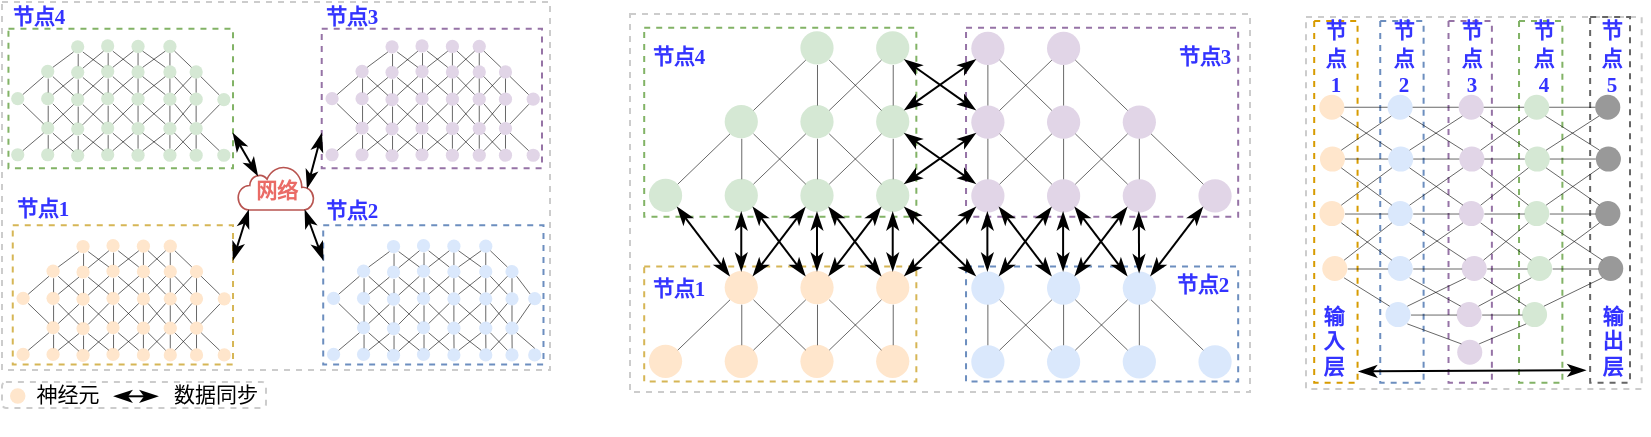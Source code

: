 <mxfile version="24.0.4" type="device">
  <diagram name="第 1 页" id="35pkcebC9h-hORLaLS3X">
    <mxGraphModel dx="625" dy="367" grid="1" gridSize="2" guides="1" tooltips="1" connect="1" arrows="1" fold="1" page="1" pageScale="1" pageWidth="827" pageHeight="1169" math="1" shadow="0">
      <root>
        <mxCell id="0" />
        <mxCell id="1" parent="0" />
        <mxCell id="fiRSv-pyQQXKvbsgUx7v-4" value="" style="group" parent="1" vertex="1" connectable="0">
          <mxGeometry y="8" width="274" height="184" as="geometry" />
        </mxCell>
        <mxCell id="SMUrelqMGaLqVl0tSCPX-2062" value="" style="rounded=0;whiteSpace=wrap;html=1;fillColor=none;dashed=1;strokeColor=#CCCCCC;" parent="fiRSv-pyQQXKvbsgUx7v-4" vertex="1">
          <mxGeometry width="274.0" height="184" as="geometry" />
        </mxCell>
        <mxCell id="SMUrelqMGaLqVl0tSCPX-781" value="" style="rounded=0;whiteSpace=wrap;html=1;dashed=1;strokeWidth=1;fillColor=none;strokeColor=#9673a6;" parent="fiRSv-pyQQXKvbsgUx7v-4" vertex="1">
          <mxGeometry x="159.86" y="13.421" width="110.137" height="69.676" as="geometry" />
        </mxCell>
        <mxCell id="SMUrelqMGaLqVl0tSCPX-782" value="&lt;p style=&quot;line-height: 120%;&quot;&gt;&lt;br&gt;&lt;/p&gt;" style="ellipse;whiteSpace=wrap;html=1;aspect=fixed;fillColor=#e1d5e7;strokeColor=none;labelPosition=center;verticalLabelPosition=middle;align=center;verticalAlign=middle;labelBackgroundColor=none;labelBorderColor=none;spacing=2;" parent="fiRSv-pyQQXKvbsgUx7v-4" vertex="1">
          <mxGeometry x="191.715" y="19.112" width="6.609" height="6.609" as="geometry" />
        </mxCell>
        <mxCell id="SMUrelqMGaLqVl0tSCPX-783" value="&lt;p style=&quot;line-height: 120%;&quot;&gt;&lt;br&gt;&lt;/p&gt;" style="ellipse;whiteSpace=wrap;html=1;aspect=fixed;fillColor=#e1d5e7;strokeColor=none;labelPosition=center;verticalLabelPosition=middle;align=center;verticalAlign=middle;labelBackgroundColor=none;labelBorderColor=none;spacing=2;" parent="fiRSv-pyQQXKvbsgUx7v-4" vertex="1">
          <mxGeometry x="206.705" y="18.688" width="6.609" height="6.609" as="geometry" />
        </mxCell>
        <mxCell id="SMUrelqMGaLqVl0tSCPX-784" value="&lt;p style=&quot;line-height: 120%;&quot;&gt;&lt;br&gt;&lt;/p&gt;" style="ellipse;whiteSpace=wrap;html=1;aspect=fixed;fillColor=#e1d5e7;strokeColor=none;labelPosition=center;verticalLabelPosition=middle;align=center;verticalAlign=middle;labelBackgroundColor=none;labelBorderColor=none;spacing=2;strokeWidth=0.3;" parent="fiRSv-pyQQXKvbsgUx7v-4" vertex="1">
          <mxGeometry x="221.645" y="18.688" width="6.609" height="6.609" as="geometry" />
        </mxCell>
        <mxCell id="SMUrelqMGaLqVl0tSCPX-785" value="&lt;p style=&quot;line-height: 120%;&quot;&gt;&lt;br&gt;&lt;/p&gt;" style="ellipse;whiteSpace=wrap;html=1;aspect=fixed;fillColor=#e1d5e7;strokeColor=none;labelPosition=center;verticalLabelPosition=middle;align=center;verticalAlign=middle;labelBackgroundColor=none;labelBorderColor=none;spacing=2;strokeWidth=0.3;" parent="fiRSv-pyQQXKvbsgUx7v-4" vertex="1">
          <mxGeometry x="235.074" y="18.688" width="6.609" height="6.609" as="geometry" />
        </mxCell>
        <mxCell id="SMUrelqMGaLqVl0tSCPX-786" value="&lt;p style=&quot;line-height: 120%;&quot;&gt;&lt;br&gt;&lt;/p&gt;" style="ellipse;whiteSpace=wrap;html=1;aspect=fixed;fillColor=#e1d5e7;strokeColor=none;labelPosition=center;verticalLabelPosition=middle;align=center;verticalAlign=middle;labelBackgroundColor=none;labelBorderColor=none;spacing=2;" parent="fiRSv-pyQQXKvbsgUx7v-4" vertex="1">
          <mxGeometry x="191.715" y="31.859" width="6.609" height="6.609" as="geometry" />
        </mxCell>
        <mxCell id="SMUrelqMGaLqVl0tSCPX-787" value="&lt;p style=&quot;line-height: 120%;&quot;&gt;&lt;br&gt;&lt;/p&gt;" style="ellipse;whiteSpace=wrap;html=1;aspect=fixed;fillColor=#e1d5e7;strokeColor=none;labelPosition=center;verticalLabelPosition=middle;align=center;verticalAlign=middle;labelBackgroundColor=none;labelBorderColor=none;spacing=2;" parent="fiRSv-pyQQXKvbsgUx7v-4" vertex="1">
          <mxGeometry x="206.705" y="31.434" width="6.609" height="6.609" as="geometry" />
        </mxCell>
        <mxCell id="SMUrelqMGaLqVl0tSCPX-788" value="&lt;p style=&quot;line-height: 120%;&quot;&gt;&lt;br&gt;&lt;/p&gt;" style="ellipse;whiteSpace=wrap;html=1;aspect=fixed;fillColor=#e1d5e7;strokeColor=none;labelPosition=center;verticalLabelPosition=middle;align=center;verticalAlign=middle;labelBackgroundColor=none;labelBorderColor=none;spacing=2;strokeWidth=0.3;" parent="fiRSv-pyQQXKvbsgUx7v-4" vertex="1">
          <mxGeometry x="221.645" y="31.434" width="6.609" height="6.609" as="geometry" />
        </mxCell>
        <mxCell id="SMUrelqMGaLqVl0tSCPX-789" value="&lt;p style=&quot;line-height: 120%;&quot;&gt;&lt;br&gt;&lt;/p&gt;" style="ellipse;whiteSpace=wrap;html=1;aspect=fixed;fillColor=#e1d5e7;strokeColor=none;labelPosition=center;verticalLabelPosition=middle;align=center;verticalAlign=middle;labelBackgroundColor=none;labelBorderColor=none;spacing=2;strokeWidth=0.3;" parent="fiRSv-pyQQXKvbsgUx7v-4" vertex="1">
          <mxGeometry x="235.074" y="31.434" width="6.609" height="6.609" as="geometry" />
        </mxCell>
        <mxCell id="SMUrelqMGaLqVl0tSCPX-790" value="&lt;p style=&quot;line-height: 120%;&quot;&gt;&lt;br&gt;&lt;/p&gt;" style="ellipse;whiteSpace=wrap;html=1;aspect=fixed;fillColor=#e1d5e7;strokeColor=none;labelPosition=center;verticalLabelPosition=middle;align=center;verticalAlign=middle;labelBackgroundColor=none;labelBorderColor=none;spacing=2;" parent="fiRSv-pyQQXKvbsgUx7v-4" vertex="1">
          <mxGeometry x="191.715" y="45.456" width="6.609" height="6.609" as="geometry" />
        </mxCell>
        <mxCell id="SMUrelqMGaLqVl0tSCPX-791" value="&lt;p style=&quot;line-height: 120%;&quot;&gt;&lt;br&gt;&lt;/p&gt;" style="ellipse;whiteSpace=wrap;html=1;aspect=fixed;fillColor=#e1d5e7;strokeColor=none;labelPosition=center;verticalLabelPosition=middle;align=center;verticalAlign=middle;labelBackgroundColor=none;labelBorderColor=none;spacing=2;" parent="fiRSv-pyQQXKvbsgUx7v-4" vertex="1">
          <mxGeometry x="206.705" y="45.031" width="6.609" height="6.609" as="geometry" />
        </mxCell>
        <mxCell id="SMUrelqMGaLqVl0tSCPX-792" value="&lt;p style=&quot;line-height: 120%;&quot;&gt;&lt;br&gt;&lt;/p&gt;" style="ellipse;whiteSpace=wrap;html=1;aspect=fixed;fillColor=#e1d5e7;strokeColor=none;labelPosition=center;verticalLabelPosition=middle;align=center;verticalAlign=middle;labelBackgroundColor=none;labelBorderColor=none;spacing=2;strokeWidth=0.3;" parent="fiRSv-pyQQXKvbsgUx7v-4" vertex="1">
          <mxGeometry x="221.645" y="45.031" width="6.609" height="6.609" as="geometry" />
        </mxCell>
        <mxCell id="SMUrelqMGaLqVl0tSCPX-793" value="&lt;p style=&quot;line-height: 120%;&quot;&gt;&lt;br&gt;&lt;/p&gt;" style="ellipse;whiteSpace=wrap;html=1;aspect=fixed;fillColor=#e1d5e7;strokeColor=none;labelPosition=center;verticalLabelPosition=middle;align=center;verticalAlign=middle;labelBackgroundColor=none;labelBorderColor=none;spacing=2;strokeWidth=0.3;" parent="fiRSv-pyQQXKvbsgUx7v-4" vertex="1">
          <mxGeometry x="235.074" y="45.031" width="6.609" height="6.609" as="geometry" />
        </mxCell>
        <mxCell id="SMUrelqMGaLqVl0tSCPX-794" value="&lt;p style=&quot;line-height: 120%;&quot;&gt;&lt;br&gt;&lt;/p&gt;" style="ellipse;whiteSpace=wrap;html=1;aspect=fixed;fillColor=#e1d5e7;strokeColor=none;labelPosition=center;verticalLabelPosition=middle;align=center;verticalAlign=middle;labelBackgroundColor=none;labelBorderColor=none;spacing=2;strokeWidth=0.3;" parent="fiRSv-pyQQXKvbsgUx7v-4" vertex="1">
          <mxGeometry x="248.19" y="31.434" width="6.609" height="6.609" as="geometry" />
        </mxCell>
        <mxCell id="SMUrelqMGaLqVl0tSCPX-795" value="&lt;p style=&quot;line-height: 120%;&quot;&gt;&lt;br&gt;&lt;/p&gt;" style="ellipse;whiteSpace=wrap;html=1;aspect=fixed;fillColor=#e1d5e7;strokeColor=none;labelPosition=center;verticalLabelPosition=middle;align=center;verticalAlign=middle;labelBackgroundColor=none;labelBorderColor=none;spacing=2;" parent="fiRSv-pyQQXKvbsgUx7v-4" vertex="1">
          <mxGeometry x="176.724" y="31.434" width="6.609" height="6.609" as="geometry" />
        </mxCell>
        <mxCell id="SMUrelqMGaLqVl0tSCPX-796" value="&lt;p style=&quot;line-height: 120%;&quot;&gt;&lt;br&gt;&lt;/p&gt;" style="ellipse;whiteSpace=wrap;html=1;aspect=fixed;fillColor=#e1d5e7;strokeColor=none;labelPosition=center;verticalLabelPosition=middle;align=center;verticalAlign=middle;labelBackgroundColor=none;labelBorderColor=none;spacing=2;strokeWidth=0.3;" parent="fiRSv-pyQQXKvbsgUx7v-4" vertex="1">
          <mxGeometry x="248.19" y="45.031" width="6.609" height="6.609" as="geometry" />
        </mxCell>
        <mxCell id="SMUrelqMGaLqVl0tSCPX-797" value="&lt;p style=&quot;line-height: 120%;&quot;&gt;&lt;br&gt;&lt;/p&gt;" style="ellipse;whiteSpace=wrap;html=1;aspect=fixed;fillColor=#e1d5e7;strokeColor=none;labelPosition=center;verticalLabelPosition=middle;align=center;verticalAlign=middle;labelBackgroundColor=none;labelBorderColor=none;spacing=2;strokeWidth=0.3;" parent="fiRSv-pyQQXKvbsgUx7v-4" vertex="1">
          <mxGeometry x="262.052" y="45.031" width="6.609" height="6.609" as="geometry" />
        </mxCell>
        <mxCell id="SMUrelqMGaLqVl0tSCPX-798" value="&lt;p style=&quot;line-height: 120%;&quot;&gt;&lt;br&gt;&lt;/p&gt;" style="ellipse;whiteSpace=wrap;html=1;aspect=fixed;fillColor=#e1d5e7;strokeColor=none;labelPosition=center;verticalLabelPosition=middle;align=center;verticalAlign=middle;labelBackgroundColor=none;labelBorderColor=none;spacing=2;" parent="fiRSv-pyQQXKvbsgUx7v-4" vertex="1">
          <mxGeometry x="161.734" y="45.031" width="6.609" height="6.609" as="geometry" />
        </mxCell>
        <mxCell id="SMUrelqMGaLqVl0tSCPX-799" value="&lt;p style=&quot;line-height: 120%;&quot;&gt;&lt;br&gt;&lt;/p&gt;" style="ellipse;whiteSpace=wrap;html=1;aspect=fixed;fillColor=#e1d5e7;strokeColor=none;labelPosition=center;verticalLabelPosition=middle;align=center;verticalAlign=middle;labelBackgroundColor=none;labelBorderColor=none;spacing=2;" parent="fiRSv-pyQQXKvbsgUx7v-4" vertex="1">
          <mxGeometry x="176.724" y="45.031" width="6.609" height="6.609" as="geometry" />
        </mxCell>
        <mxCell id="SMUrelqMGaLqVl0tSCPX-800" value="" style="endArrow=none;html=1;rounded=0;exitX=1;exitY=0;exitDx=0;exitDy=0;entryX=0;entryY=1;entryDx=0;entryDy=0;strokeWidth=0.3;fillColor=#e1d5e7;strokeColor=#000000;" parent="fiRSv-pyQQXKvbsgUx7v-4" source="SMUrelqMGaLqVl0tSCPX-795" target="SMUrelqMGaLqVl0tSCPX-782" edge="1">
          <mxGeometry width="50" height="50" relative="1" as="geometry">
            <mxPoint x="129.88" y="47.155" as="sourcePoint" />
            <mxPoint x="176.724" y="4.666" as="targetPoint" />
          </mxGeometry>
        </mxCell>
        <mxCell id="SMUrelqMGaLqVl0tSCPX-801" value="" style="endArrow=none;html=1;rounded=0;exitX=0.5;exitY=0;exitDx=0;exitDy=0;entryX=0.5;entryY=1;entryDx=0;entryDy=0;strokeWidth=0.3;fillColor=#e1d5e7;strokeColor=#000000;" parent="fiRSv-pyQQXKvbsgUx7v-4" source="SMUrelqMGaLqVl0tSCPX-786" target="SMUrelqMGaLqVl0tSCPX-782" edge="1">
          <mxGeometry width="50" height="50" relative="1" as="geometry">
            <mxPoint x="171.103" y="33.559" as="sourcePoint" />
            <mxPoint x="195.462" y="17.413" as="targetPoint" />
          </mxGeometry>
        </mxCell>
        <mxCell id="SMUrelqMGaLqVl0tSCPX-802" value="" style="endArrow=none;html=1;rounded=0;exitX=0;exitY=0;exitDx=0;exitDy=0;entryX=1;entryY=1;entryDx=0;entryDy=0;strokeWidth=0.3;fillColor=#e1d5e7;strokeColor=#000000;" parent="fiRSv-pyQQXKvbsgUx7v-4" source="SMUrelqMGaLqVl0tSCPX-787" target="SMUrelqMGaLqVl0tSCPX-782" edge="1">
          <mxGeometry width="50" height="50" relative="1" as="geometry">
            <mxPoint x="156.113" y="33.134" as="sourcePoint" />
            <mxPoint x="180.472" y="16.988" as="targetPoint" />
          </mxGeometry>
        </mxCell>
        <mxCell id="SMUrelqMGaLqVl0tSCPX-803" value="" style="endArrow=none;html=1;rounded=0;exitX=1;exitY=0;exitDx=0;exitDy=0;entryX=0;entryY=1;entryDx=0;entryDy=0;strokeWidth=0.3;fillColor=#e1d5e7;strokeColor=#000000;" parent="fiRSv-pyQQXKvbsgUx7v-4" source="SMUrelqMGaLqVl0tSCPX-786" target="SMUrelqMGaLqVl0tSCPX-783" edge="1">
          <mxGeometry width="50" height="50" relative="1" as="geometry">
            <mxPoint x="156.113" y="33.134" as="sourcePoint" />
            <mxPoint x="180.472" y="16.988" as="targetPoint" />
          </mxGeometry>
        </mxCell>
        <mxCell id="SMUrelqMGaLqVl0tSCPX-804" value="" style="endArrow=none;html=1;rounded=0;exitX=0.5;exitY=0;exitDx=0;exitDy=0;entryX=0.5;entryY=1;entryDx=0;entryDy=0;strokeWidth=0.3;fillColor=#e1d5e7;strokeColor=#000000;" parent="fiRSv-pyQQXKvbsgUx7v-4" source="SMUrelqMGaLqVl0tSCPX-787" target="SMUrelqMGaLqVl0tSCPX-783" edge="1">
          <mxGeometry width="50" height="50" relative="1" as="geometry">
            <mxPoint x="190.778" y="34.833" as="sourcePoint" />
            <mxPoint x="208.579" y="12.739" as="targetPoint" />
          </mxGeometry>
        </mxCell>
        <mxCell id="SMUrelqMGaLqVl0tSCPX-805" value="" style="endArrow=none;html=1;rounded=0;exitX=0.5;exitY=0;exitDx=0;exitDy=0;entryX=0.5;entryY=1;entryDx=0;entryDy=0;strokeWidth=0.3;fillColor=#e1d5e7;strokeColor=#000000;" parent="fiRSv-pyQQXKvbsgUx7v-4" source="SMUrelqMGaLqVl0tSCPX-791" target="SMUrelqMGaLqVl0tSCPX-787" edge="1">
          <mxGeometry width="50" height="50" relative="1" as="geometry">
            <mxPoint x="216.074" y="19.537" as="sourcePoint" />
            <mxPoint x="216.074" y="5.091" as="targetPoint" />
          </mxGeometry>
        </mxCell>
        <mxCell id="SMUrelqMGaLqVl0tSCPX-806" value="" style="endArrow=none;html=1;rounded=0;exitX=0.5;exitY=0;exitDx=0;exitDy=0;entryX=0.5;entryY=1;entryDx=0;entryDy=0;strokeWidth=0.3;fillColor=#e1d5e7;strokeColor=#000000;" parent="fiRSv-pyQQXKvbsgUx7v-4" source="SMUrelqMGaLqVl0tSCPX-790" target="SMUrelqMGaLqVl0tSCPX-786" edge="1">
          <mxGeometry width="50" height="50" relative="1" as="geometry">
            <mxPoint x="231.064" y="47.155" as="sourcePoint" />
            <mxPoint x="231.064" y="32.709" as="targetPoint" />
          </mxGeometry>
        </mxCell>
        <mxCell id="SMUrelqMGaLqVl0tSCPX-807" value="" style="endArrow=none;html=1;rounded=0;exitX=0;exitY=0;exitDx=0;exitDy=0;entryX=1;entryY=1;entryDx=0;entryDy=0;strokeWidth=0.3;fillColor=#e1d5e7;strokeColor=#000000;" parent="fiRSv-pyQQXKvbsgUx7v-4" source="SMUrelqMGaLqVl0tSCPX-791" target="SMUrelqMGaLqVl0tSCPX-786" edge="1">
          <mxGeometry width="50" height="50" relative="1" as="geometry">
            <mxPoint x="186.093" y="46.73" as="sourcePoint" />
            <mxPoint x="186.093" y="32.284" as="targetPoint" />
          </mxGeometry>
        </mxCell>
        <mxCell id="SMUrelqMGaLqVl0tSCPX-808" value="" style="endArrow=none;html=1;rounded=0;exitX=1;exitY=0;exitDx=0;exitDy=0;entryX=0;entryY=1;entryDx=0;entryDy=0;strokeWidth=0.3;fillColor=#e1d5e7;strokeColor=#000000;" parent="fiRSv-pyQQXKvbsgUx7v-4" source="SMUrelqMGaLqVl0tSCPX-790" target="SMUrelqMGaLqVl0tSCPX-787" edge="1">
          <mxGeometry width="50" height="50" relative="1" as="geometry">
            <mxPoint x="210.452" y="48.43" as="sourcePoint" />
            <mxPoint x="190.778" y="30.585" as="targetPoint" />
          </mxGeometry>
        </mxCell>
        <mxCell id="SMUrelqMGaLqVl0tSCPX-809" value="" style="endArrow=none;html=1;rounded=0;exitX=1;exitY=0;exitDx=0;exitDy=0;entryX=0;entryY=1;entryDx=0;entryDy=0;strokeWidth=0.3;fillColor=#e1d5e7;strokeColor=#000000;" parent="fiRSv-pyQQXKvbsgUx7v-4" source="SMUrelqMGaLqVl0tSCPX-799" target="SMUrelqMGaLqVl0tSCPX-786" edge="1">
          <mxGeometry width="50" height="50" relative="1" as="geometry">
            <mxPoint x="175.787" y="21.662" as="sourcePoint" />
            <mxPoint x="195.462" y="3.816" as="targetPoint" />
          </mxGeometry>
        </mxCell>
        <mxCell id="SMUrelqMGaLqVl0tSCPX-810" value="" style="endArrow=none;html=1;rounded=0;exitX=0.5;exitY=0;exitDx=0;exitDy=0;entryX=0.5;entryY=1;entryDx=0;entryDy=0;strokeWidth=0.3;fillColor=#e1d5e7;strokeColor=#000000;" parent="fiRSv-pyQQXKvbsgUx7v-4" source="SMUrelqMGaLqVl0tSCPX-799" target="SMUrelqMGaLqVl0tSCPX-795" edge="1">
          <mxGeometry width="50" height="50" relative="1" as="geometry">
            <mxPoint x="240.433" y="48.43" as="sourcePoint" />
            <mxPoint x="220.758" y="30.585" as="targetPoint" />
          </mxGeometry>
        </mxCell>
        <mxCell id="SMUrelqMGaLqVl0tSCPX-811" value="" style="endArrow=none;html=1;rounded=0;exitX=0;exitY=0;exitDx=0;exitDy=0;entryX=1;entryY=1;entryDx=0;entryDy=0;strokeWidth=0.3;fillColor=#e1d5e7;strokeColor=#000000;" parent="fiRSv-pyQQXKvbsgUx7v-4" source="SMUrelqMGaLqVl0tSCPX-790" target="SMUrelqMGaLqVl0tSCPX-795" edge="1">
          <mxGeometry width="50" height="50" relative="1" as="geometry">
            <mxPoint x="171.103" y="47.155" as="sourcePoint" />
            <mxPoint x="171.103" y="32.709" as="targetPoint" />
          </mxGeometry>
        </mxCell>
        <mxCell id="SMUrelqMGaLqVl0tSCPX-812" value="" style="endArrow=none;html=1;rounded=0;exitX=1;exitY=0;exitDx=0;exitDy=0;entryX=0;entryY=1;entryDx=0;entryDy=0;strokeWidth=0.3;fillColor=#e1d5e7;strokeColor=#000000;" parent="fiRSv-pyQQXKvbsgUx7v-4" source="SMUrelqMGaLqVl0tSCPX-798" target="SMUrelqMGaLqVl0tSCPX-795" edge="1">
          <mxGeometry width="50" height="50" relative="1" as="geometry">
            <mxPoint x="186.093" y="46.73" as="sourcePoint" />
            <mxPoint x="186.093" y="32.284" as="targetPoint" />
          </mxGeometry>
        </mxCell>
        <mxCell id="SMUrelqMGaLqVl0tSCPX-813" value="" style="endArrow=none;html=1;rounded=0;exitX=0.5;exitY=0;exitDx=0;exitDy=0;entryX=0.5;entryY=1;entryDx=0;entryDy=0;strokeWidth=0.3;fillColor=#e1d5e7;strokeColor=#000000;" parent="fiRSv-pyQQXKvbsgUx7v-4" source="SMUrelqMGaLqVl0tSCPX-788" target="SMUrelqMGaLqVl0tSCPX-784" edge="1">
          <mxGeometry width="50" height="50" relative="1" as="geometry">
            <mxPoint x="201.033" y="33.134" as="sourcePoint" />
            <mxPoint x="201.033" y="18.688" as="targetPoint" />
          </mxGeometry>
        </mxCell>
        <mxCell id="SMUrelqMGaLqVl0tSCPX-814" value="" style="endArrow=none;html=1;rounded=0;exitX=0;exitY=0;exitDx=0;exitDy=0;entryX=1;entryY=1;entryDx=0;entryDy=0;strokeWidth=0.3;fillColor=#e1d5e7;strokeColor=#000000;" parent="fiRSv-pyQQXKvbsgUx7v-4" source="SMUrelqMGaLqVl0tSCPX-789" target="SMUrelqMGaLqVl0tSCPX-784" edge="1">
          <mxGeometry width="50" height="50" relative="1" as="geometry">
            <mxPoint x="231.014" y="33.134" as="sourcePoint" />
            <mxPoint x="231.014" y="18.688" as="targetPoint" />
          </mxGeometry>
        </mxCell>
        <mxCell id="SMUrelqMGaLqVl0tSCPX-815" value="" style="endArrow=none;html=1;rounded=0;exitX=0.5;exitY=0;exitDx=0;exitDy=0;entryX=0.5;entryY=1;entryDx=0;entryDy=0;strokeWidth=0.3;fillColor=#e1d5e7;strokeColor=#000000;" parent="fiRSv-pyQQXKvbsgUx7v-4" source="SMUrelqMGaLqVl0tSCPX-789" target="SMUrelqMGaLqVl0tSCPX-785" edge="1">
          <mxGeometry width="50" height="50" relative="1" as="geometry">
            <mxPoint x="238.821" y="34.833" as="sourcePoint" />
            <mxPoint x="219.147" y="16.988" as="targetPoint" />
          </mxGeometry>
        </mxCell>
        <mxCell id="SMUrelqMGaLqVl0tSCPX-816" value="" style="endArrow=none;html=1;rounded=0;exitX=1;exitY=0;exitDx=0;exitDy=0;entryX=0;entryY=1;entryDx=0;entryDy=0;strokeWidth=0.3;fillColor=#e1d5e7;strokeColor=#000000;" parent="fiRSv-pyQQXKvbsgUx7v-4" source="SMUrelqMGaLqVl0tSCPX-788" target="SMUrelqMGaLqVl0tSCPX-785" edge="1">
          <mxGeometry width="50" height="50" relative="1" as="geometry">
            <mxPoint x="260.994" y="33.134" as="sourcePoint" />
            <mxPoint x="260.994" y="18.688" as="targetPoint" />
          </mxGeometry>
        </mxCell>
        <mxCell id="SMUrelqMGaLqVl0tSCPX-817" value="" style="endArrow=none;html=1;rounded=0;exitX=0;exitY=0;exitDx=0;exitDy=0;entryX=1;entryY=1;entryDx=0;entryDy=0;strokeWidth=0.3;fillColor=#e1d5e7;strokeColor=#000000;" parent="fiRSv-pyQQXKvbsgUx7v-4" source="SMUrelqMGaLqVl0tSCPX-794" target="SMUrelqMGaLqVl0tSCPX-785" edge="1">
          <mxGeometry width="50" height="50" relative="1" as="geometry">
            <mxPoint x="219.147" y="34.833" as="sourcePoint" />
            <mxPoint x="238.821" y="16.988" as="targetPoint" />
          </mxGeometry>
        </mxCell>
        <mxCell id="SMUrelqMGaLqVl0tSCPX-818" value="" style="endArrow=none;html=1;rounded=0;exitX=0;exitY=0;exitDx=0;exitDy=0;entryX=1;entryY=1;entryDx=0;entryDy=0;strokeWidth=0.3;fillColor=#e1d5e7;strokeColor=#000000;" parent="fiRSv-pyQQXKvbsgUx7v-4" source="SMUrelqMGaLqVl0tSCPX-796" target="SMUrelqMGaLqVl0tSCPX-789" edge="1">
          <mxGeometry width="50" height="50" relative="1" as="geometry">
            <mxPoint x="268.802" y="21.237" as="sourcePoint" />
            <mxPoint x="249.127" y="3.392" as="targetPoint" />
          </mxGeometry>
        </mxCell>
        <mxCell id="SMUrelqMGaLqVl0tSCPX-819" value="" style="endArrow=none;html=1;rounded=0;exitX=0.5;exitY=0;exitDx=0;exitDy=0;entryX=0.5;entryY=1;entryDx=0;entryDy=0;strokeWidth=0.3;fillColor=#e1d5e7;strokeColor=#000000;" parent="fiRSv-pyQQXKvbsgUx7v-4" source="SMUrelqMGaLqVl0tSCPX-796" target="SMUrelqMGaLqVl0tSCPX-794" edge="1">
          <mxGeometry width="50" height="50" relative="1" as="geometry">
            <mxPoint x="251.938" y="48.43" as="sourcePoint" />
            <mxPoint x="227.579" y="32.284" as="targetPoint" />
          </mxGeometry>
        </mxCell>
        <mxCell id="SMUrelqMGaLqVl0tSCPX-820" value="" style="endArrow=none;html=1;rounded=0;exitX=0.5;exitY=0;exitDx=0;exitDy=0;entryX=0.5;entryY=1;entryDx=0;entryDy=0;strokeWidth=0.3;fillColor=#e1d5e7;strokeColor=#000000;" parent="fiRSv-pyQQXKvbsgUx7v-4" source="SMUrelqMGaLqVl0tSCPX-793" target="SMUrelqMGaLqVl0tSCPX-789" edge="1">
          <mxGeometry width="50" height="50" relative="1" as="geometry">
            <mxPoint x="268.802" y="48.43" as="sourcePoint" />
            <mxPoint x="249.127" y="30.585" as="targetPoint" />
          </mxGeometry>
        </mxCell>
        <mxCell id="SMUrelqMGaLqVl0tSCPX-821" value="" style="endArrow=none;html=1;rounded=0;exitX=1;exitY=0;exitDx=0;exitDy=0;entryX=0;entryY=1;entryDx=0;entryDy=0;strokeWidth=0.3;fillColor=#e1d5e7;strokeColor=#000000;" parent="fiRSv-pyQQXKvbsgUx7v-4" source="SMUrelqMGaLqVl0tSCPX-792" target="SMUrelqMGaLqVl0tSCPX-789" edge="1">
          <mxGeometry width="50" height="50" relative="1" as="geometry">
            <mxPoint x="260.994" y="46.73" as="sourcePoint" />
            <mxPoint x="260.994" y="32.284" as="targetPoint" />
          </mxGeometry>
        </mxCell>
        <mxCell id="SMUrelqMGaLqVl0tSCPX-822" value="" style="endArrow=none;html=1;rounded=0;exitX=0.5;exitY=0;exitDx=0;exitDy=0;entryX=0.5;entryY=1;entryDx=0;entryDy=0;strokeWidth=0.3;fillColor=#e1d5e7;strokeColor=#000000;" parent="fiRSv-pyQQXKvbsgUx7v-4" source="SMUrelqMGaLqVl0tSCPX-792" target="SMUrelqMGaLqVl0tSCPX-788" edge="1">
          <mxGeometry width="50" height="50" relative="1" as="geometry">
            <mxPoint x="235.698" y="48.43" as="sourcePoint" />
            <mxPoint x="255.373" y="30.585" as="targetPoint" />
          </mxGeometry>
        </mxCell>
        <mxCell id="SMUrelqMGaLqVl0tSCPX-823" value="" style="endArrow=none;html=1;rounded=0;exitX=0;exitY=0;exitDx=0;exitDy=0;entryX=1;entryY=1;entryDx=0;entryDy=0;strokeWidth=0.3;fillColor=#e1d5e7;strokeColor=#000000;" parent="fiRSv-pyQQXKvbsgUx7v-4" source="SMUrelqMGaLqVl0tSCPX-793" target="SMUrelqMGaLqVl0tSCPX-788" edge="1">
          <mxGeometry width="50" height="50" relative="1" as="geometry">
            <mxPoint x="231.014" y="46.73" as="sourcePoint" />
            <mxPoint x="231.014" y="32.284" as="targetPoint" />
          </mxGeometry>
        </mxCell>
        <mxCell id="SMUrelqMGaLqVl0tSCPX-824" value="" style="endArrow=none;html=1;rounded=0;exitX=1;exitY=0;exitDx=0;exitDy=0;entryX=0;entryY=1;entryDx=0;entryDy=0;strokeWidth=0.3;fillColor=#e1d5e7;strokeColor=#000000;" parent="fiRSv-pyQQXKvbsgUx7v-4" source="SMUrelqMGaLqVl0tSCPX-793" target="SMUrelqMGaLqVl0tSCPX-794" edge="1">
          <mxGeometry width="50" height="50" relative="1" as="geometry">
            <mxPoint x="274.423" y="46.73" as="sourcePoint" />
            <mxPoint x="274.423" y="32.284" as="targetPoint" />
          </mxGeometry>
        </mxCell>
        <mxCell id="SMUrelqMGaLqVl0tSCPX-825" value="" style="endArrow=none;html=1;rounded=0;exitX=0;exitY=0;exitDx=0;exitDy=0;entryX=1;entryY=1;entryDx=0;entryDy=0;strokeWidth=0.3;fillColor=#e1d5e7;strokeColor=#000000;" parent="fiRSv-pyQQXKvbsgUx7v-4" source="SMUrelqMGaLqVl0tSCPX-797" target="SMUrelqMGaLqVl0tSCPX-794" edge="1">
          <mxGeometry width="50" height="50" relative="1" as="geometry">
            <mxPoint x="232.263" y="48.43" as="sourcePoint" />
            <mxPoint x="251.938" y="30.585" as="targetPoint" />
          </mxGeometry>
        </mxCell>
        <mxCell id="SMUrelqMGaLqVl0tSCPX-826" value="&lt;p style=&quot;line-height: 120%;&quot;&gt;&lt;br&gt;&lt;/p&gt;" style="ellipse;whiteSpace=wrap;html=1;aspect=fixed;fillColor=#e1d5e7;strokeColor=none;labelPosition=center;verticalLabelPosition=middle;align=center;verticalAlign=middle;labelBackgroundColor=none;labelBorderColor=none;spacing=2;" parent="fiRSv-pyQQXKvbsgUx7v-4" vertex="1">
          <mxGeometry x="191.715" y="60.114" width="6.609" height="6.609" as="geometry" />
        </mxCell>
        <mxCell id="SMUrelqMGaLqVl0tSCPX-827" value="&lt;p style=&quot;line-height: 120%;&quot;&gt;&lt;br&gt;&lt;/p&gt;" style="ellipse;whiteSpace=wrap;html=1;aspect=fixed;fillColor=#e1d5e7;strokeColor=none;labelPosition=center;verticalLabelPosition=middle;align=center;verticalAlign=middle;labelBackgroundColor=none;labelBorderColor=none;spacing=2;" parent="fiRSv-pyQQXKvbsgUx7v-4" vertex="1">
          <mxGeometry x="206.705" y="59.69" width="6.609" height="6.609" as="geometry" />
        </mxCell>
        <mxCell id="SMUrelqMGaLqVl0tSCPX-828" value="&lt;p style=&quot;line-height: 120%;&quot;&gt;&lt;br&gt;&lt;/p&gt;" style="ellipse;whiteSpace=wrap;html=1;aspect=fixed;fillColor=#e1d5e7;strokeColor=none;labelPosition=center;verticalLabelPosition=middle;align=center;verticalAlign=middle;labelBackgroundColor=none;labelBorderColor=none;spacing=2;strokeWidth=0.3;" parent="fiRSv-pyQQXKvbsgUx7v-4" vertex="1">
          <mxGeometry x="221.645" y="59.69" width="6.609" height="6.609" as="geometry" />
        </mxCell>
        <mxCell id="SMUrelqMGaLqVl0tSCPX-829" value="&lt;p style=&quot;line-height: 120%;&quot;&gt;&lt;br&gt;&lt;/p&gt;" style="ellipse;whiteSpace=wrap;html=1;aspect=fixed;fillColor=#e1d5e7;strokeColor=none;labelPosition=center;verticalLabelPosition=middle;align=center;verticalAlign=middle;labelBackgroundColor=none;labelBorderColor=none;spacing=2;strokeWidth=0.3;" parent="fiRSv-pyQQXKvbsgUx7v-4" vertex="1">
          <mxGeometry x="235.074" y="59.69" width="6.609" height="6.609" as="geometry" />
        </mxCell>
        <mxCell id="SMUrelqMGaLqVl0tSCPX-830" value="&lt;p style=&quot;line-height: 120%;&quot;&gt;&lt;br&gt;&lt;/p&gt;" style="ellipse;whiteSpace=wrap;html=1;aspect=fixed;fillColor=#e1d5e7;strokeColor=none;labelPosition=center;verticalLabelPosition=middle;align=center;verticalAlign=middle;labelBackgroundColor=none;labelBorderColor=none;spacing=2;" parent="fiRSv-pyQQXKvbsgUx7v-4" vertex="1">
          <mxGeometry x="191.715" y="73.498" width="6.609" height="6.609" as="geometry" />
        </mxCell>
        <mxCell id="SMUrelqMGaLqVl0tSCPX-831" value="&lt;p style=&quot;line-height: 120%;&quot;&gt;&lt;br&gt;&lt;/p&gt;" style="ellipse;whiteSpace=wrap;html=1;aspect=fixed;fillColor=#e1d5e7;strokeColor=none;labelPosition=center;verticalLabelPosition=middle;align=center;verticalAlign=middle;labelBackgroundColor=none;labelBorderColor=none;spacing=2;" parent="fiRSv-pyQQXKvbsgUx7v-4" vertex="1">
          <mxGeometry x="206.705" y="73.074" width="6.609" height="6.609" as="geometry" />
        </mxCell>
        <mxCell id="SMUrelqMGaLqVl0tSCPX-832" value="&lt;p style=&quot;line-height: 120%;&quot;&gt;&lt;br&gt;&lt;/p&gt;" style="ellipse;whiteSpace=wrap;html=1;aspect=fixed;fillColor=#e1d5e7;strokeColor=none;labelPosition=center;verticalLabelPosition=middle;align=center;verticalAlign=middle;labelBackgroundColor=none;labelBorderColor=none;spacing=2;strokeWidth=0.3;" parent="fiRSv-pyQQXKvbsgUx7v-4" vertex="1">
          <mxGeometry x="221.645" y="73.074" width="6.609" height="6.609" as="geometry" />
        </mxCell>
        <mxCell id="SMUrelqMGaLqVl0tSCPX-833" value="&lt;p style=&quot;line-height: 120%;&quot;&gt;&lt;br&gt;&lt;/p&gt;" style="ellipse;whiteSpace=wrap;html=1;aspect=fixed;fillColor=#e1d5e7;strokeColor=none;labelPosition=center;verticalLabelPosition=middle;align=center;verticalAlign=middle;labelBackgroundColor=none;labelBorderColor=none;spacing=2;strokeWidth=0.3;" parent="fiRSv-pyQQXKvbsgUx7v-4" vertex="1">
          <mxGeometry x="235.074" y="73.074" width="6.609" height="6.609" as="geometry" />
        </mxCell>
        <mxCell id="SMUrelqMGaLqVl0tSCPX-834" value="&lt;p style=&quot;line-height: 120%;&quot;&gt;&lt;br&gt;&lt;/p&gt;" style="ellipse;whiteSpace=wrap;html=1;aspect=fixed;fillColor=#e1d5e7;strokeColor=none;labelPosition=center;verticalLabelPosition=middle;align=center;verticalAlign=middle;labelBackgroundColor=none;labelBorderColor=none;spacing=2;strokeWidth=0.3;" parent="fiRSv-pyQQXKvbsgUx7v-4" vertex="1">
          <mxGeometry x="248.19" y="59.69" width="6.609" height="6.609" as="geometry" />
        </mxCell>
        <mxCell id="SMUrelqMGaLqVl0tSCPX-835" value="&lt;p style=&quot;line-height: 120%;&quot;&gt;&lt;br&gt;&lt;/p&gt;" style="ellipse;whiteSpace=wrap;html=1;aspect=fixed;fillColor=#e1d5e7;strokeColor=none;labelPosition=center;verticalLabelPosition=middle;align=center;verticalAlign=middle;labelBackgroundColor=none;labelBorderColor=none;spacing=2;" parent="fiRSv-pyQQXKvbsgUx7v-4" vertex="1">
          <mxGeometry x="176.724" y="59.69" width="6.609" height="6.609" as="geometry" />
        </mxCell>
        <mxCell id="SMUrelqMGaLqVl0tSCPX-836" value="&lt;p style=&quot;line-height: 120%;&quot;&gt;&lt;br&gt;&lt;/p&gt;" style="ellipse;whiteSpace=wrap;html=1;aspect=fixed;fillColor=#e1d5e7;strokeColor=none;labelPosition=center;verticalLabelPosition=middle;align=center;verticalAlign=middle;labelBackgroundColor=none;labelBorderColor=none;spacing=2;strokeWidth=0.3;" parent="fiRSv-pyQQXKvbsgUx7v-4" vertex="1">
          <mxGeometry x="248.19" y="73.074" width="6.609" height="6.609" as="geometry" />
        </mxCell>
        <mxCell id="SMUrelqMGaLqVl0tSCPX-837" value="&lt;p style=&quot;line-height: 120%;&quot;&gt;&lt;br&gt;&lt;/p&gt;" style="ellipse;whiteSpace=wrap;html=1;aspect=fixed;fillColor=#e1d5e7;strokeColor=none;labelPosition=center;verticalLabelPosition=middle;align=center;verticalAlign=middle;labelBackgroundColor=none;labelBorderColor=none;spacing=2;strokeWidth=0.3;" parent="fiRSv-pyQQXKvbsgUx7v-4" vertex="1">
          <mxGeometry x="262.052" y="73.074" width="6.609" height="6.609" as="geometry" />
        </mxCell>
        <mxCell id="SMUrelqMGaLqVl0tSCPX-838" value="&lt;p style=&quot;line-height: 120%;&quot;&gt;&lt;br&gt;&lt;/p&gt;" style="ellipse;whiteSpace=wrap;html=1;aspect=fixed;fillColor=#e1d5e7;strokeColor=none;labelPosition=center;verticalLabelPosition=middle;align=center;verticalAlign=middle;labelBackgroundColor=none;labelBorderColor=none;spacing=2;" parent="fiRSv-pyQQXKvbsgUx7v-4" vertex="1">
          <mxGeometry x="161.734" y="73.074" width="6.609" height="6.609" as="geometry" />
        </mxCell>
        <mxCell id="SMUrelqMGaLqVl0tSCPX-839" value="&lt;p style=&quot;line-height: 120%;&quot;&gt;&lt;br&gt;&lt;/p&gt;" style="ellipse;whiteSpace=wrap;html=1;aspect=fixed;fillColor=#e1d5e7;strokeColor=none;labelPosition=center;verticalLabelPosition=middle;align=center;verticalAlign=middle;labelBackgroundColor=none;labelBorderColor=none;spacing=2;" parent="fiRSv-pyQQXKvbsgUx7v-4" vertex="1">
          <mxGeometry x="176.724" y="73.074" width="6.609" height="6.609" as="geometry" />
        </mxCell>
        <mxCell id="SMUrelqMGaLqVl0tSCPX-840" value="" style="endArrow=none;html=1;rounded=0;exitX=0.5;exitY=0;exitDx=0;exitDy=0;entryX=0.5;entryY=1;entryDx=0;entryDy=0;strokeWidth=0.3;fillColor=#e1d5e7;strokeColor=#000000;" parent="fiRSv-pyQQXKvbsgUx7v-4" source="SMUrelqMGaLqVl0tSCPX-831" target="SMUrelqMGaLqVl0tSCPX-827" edge="1">
          <mxGeometry width="50" height="50" relative="1" as="geometry">
            <mxPoint x="217.948" y="61.177" as="sourcePoint" />
            <mxPoint x="217.948" y="46.73" as="targetPoint" />
          </mxGeometry>
        </mxCell>
        <mxCell id="SMUrelqMGaLqVl0tSCPX-841" value="" style="endArrow=none;html=1;rounded=0;exitX=0.5;exitY=0;exitDx=0;exitDy=0;entryX=0.5;entryY=1;entryDx=0;entryDy=0;strokeWidth=0.3;fillColor=#e1d5e7;strokeColor=#000000;" parent="fiRSv-pyQQXKvbsgUx7v-4" source="SMUrelqMGaLqVl0tSCPX-830" target="SMUrelqMGaLqVl0tSCPX-826" edge="1">
          <mxGeometry width="50" height="50" relative="1" as="geometry">
            <mxPoint x="232.938" y="88.795" as="sourcePoint" />
            <mxPoint x="232.938" y="74.348" as="targetPoint" />
          </mxGeometry>
        </mxCell>
        <mxCell id="SMUrelqMGaLqVl0tSCPX-842" value="" style="endArrow=none;html=1;rounded=0;exitX=0;exitY=0;exitDx=0;exitDy=0;entryX=1;entryY=1;entryDx=0;entryDy=0;strokeWidth=0.3;fillColor=#e1d5e7;strokeColor=#000000;" parent="fiRSv-pyQQXKvbsgUx7v-4" source="SMUrelqMGaLqVl0tSCPX-831" target="SMUrelqMGaLqVl0tSCPX-826" edge="1">
          <mxGeometry width="50" height="50" relative="1" as="geometry">
            <mxPoint x="187.967" y="88.37" as="sourcePoint" />
            <mxPoint x="187.967" y="73.923" as="targetPoint" />
          </mxGeometry>
        </mxCell>
        <mxCell id="SMUrelqMGaLqVl0tSCPX-843" value="" style="endArrow=none;html=1;rounded=0;exitX=1;exitY=0;exitDx=0;exitDy=0;entryX=0;entryY=1;entryDx=0;entryDy=0;strokeWidth=0.3;fillColor=#e1d5e7;strokeColor=#000000;" parent="fiRSv-pyQQXKvbsgUx7v-4" source="SMUrelqMGaLqVl0tSCPX-830" target="SMUrelqMGaLqVl0tSCPX-827" edge="1">
          <mxGeometry width="50" height="50" relative="1" as="geometry">
            <mxPoint x="212.326" y="90.069" as="sourcePoint" />
            <mxPoint x="192.651" y="72.224" as="targetPoint" />
          </mxGeometry>
        </mxCell>
        <mxCell id="SMUrelqMGaLqVl0tSCPX-844" value="" style="endArrow=none;html=1;rounded=0;exitX=1;exitY=0;exitDx=0;exitDy=0;entryX=0;entryY=1;entryDx=0;entryDy=0;strokeWidth=0.3;fillColor=#e1d5e7;strokeColor=#000000;" parent="fiRSv-pyQQXKvbsgUx7v-4" source="SMUrelqMGaLqVl0tSCPX-839" target="SMUrelqMGaLqVl0tSCPX-826" edge="1">
          <mxGeometry width="50" height="50" relative="1" as="geometry">
            <mxPoint x="177.661" y="63.301" as="sourcePoint" />
            <mxPoint x="197.336" y="45.456" as="targetPoint" />
          </mxGeometry>
        </mxCell>
        <mxCell id="SMUrelqMGaLqVl0tSCPX-845" value="" style="endArrow=none;html=1;rounded=0;exitX=0.5;exitY=0;exitDx=0;exitDy=0;entryX=0.5;entryY=1;entryDx=0;entryDy=0;strokeWidth=0.3;fillColor=#e1d5e7;strokeColor=#000000;" parent="fiRSv-pyQQXKvbsgUx7v-4" source="SMUrelqMGaLqVl0tSCPX-839" target="SMUrelqMGaLqVl0tSCPX-835" edge="1">
          <mxGeometry width="50" height="50" relative="1" as="geometry">
            <mxPoint x="242.307" y="90.069" as="sourcePoint" />
            <mxPoint x="222.632" y="72.224" as="targetPoint" />
          </mxGeometry>
        </mxCell>
        <mxCell id="SMUrelqMGaLqVl0tSCPX-846" value="" style="endArrow=none;html=1;rounded=0;exitX=0;exitY=0;exitDx=0;exitDy=0;entryX=1;entryY=1;entryDx=0;entryDy=0;strokeWidth=0.3;fillColor=#e1d5e7;strokeColor=#000000;" parent="fiRSv-pyQQXKvbsgUx7v-4" source="SMUrelqMGaLqVl0tSCPX-830" target="SMUrelqMGaLqVl0tSCPX-835" edge="1">
          <mxGeometry width="50" height="50" relative="1" as="geometry">
            <mxPoint x="172.977" y="88.795" as="sourcePoint" />
            <mxPoint x="172.977" y="74.348" as="targetPoint" />
          </mxGeometry>
        </mxCell>
        <mxCell id="SMUrelqMGaLqVl0tSCPX-847" value="" style="endArrow=none;html=1;rounded=0;exitX=1;exitY=0;exitDx=0;exitDy=0;entryX=0;entryY=1;entryDx=0;entryDy=0;strokeWidth=0.3;fillColor=#e1d5e7;strokeColor=#000000;" parent="fiRSv-pyQQXKvbsgUx7v-4" source="SMUrelqMGaLqVl0tSCPX-838" target="SMUrelqMGaLqVl0tSCPX-835" edge="1">
          <mxGeometry width="50" height="50" relative="1" as="geometry">
            <mxPoint x="187.967" y="88.37" as="sourcePoint" />
            <mxPoint x="187.967" y="73.923" as="targetPoint" />
          </mxGeometry>
        </mxCell>
        <mxCell id="SMUrelqMGaLqVl0tSCPX-848" value="" style="endArrow=none;html=1;rounded=0;exitX=0;exitY=0;exitDx=0;exitDy=0;entryX=1;entryY=1;entryDx=0;entryDy=0;strokeWidth=0.3;fillColor=#e1d5e7;strokeColor=#000000;" parent="fiRSv-pyQQXKvbsgUx7v-4" source="SMUrelqMGaLqVl0tSCPX-836" target="SMUrelqMGaLqVl0tSCPX-829" edge="1">
          <mxGeometry width="50" height="50" relative="1" as="geometry">
            <mxPoint x="270.676" y="62.876" as="sourcePoint" />
            <mxPoint x="251.001" y="45.031" as="targetPoint" />
          </mxGeometry>
        </mxCell>
        <mxCell id="SMUrelqMGaLqVl0tSCPX-849" value="" style="endArrow=none;html=1;rounded=0;exitX=0.5;exitY=0;exitDx=0;exitDy=0;entryX=0.5;entryY=1;entryDx=0;entryDy=0;strokeWidth=0.3;fillColor=#e1d5e7;strokeColor=#000000;" parent="fiRSv-pyQQXKvbsgUx7v-4" source="SMUrelqMGaLqVl0tSCPX-836" target="SMUrelqMGaLqVl0tSCPX-834" edge="1">
          <mxGeometry width="50" height="50" relative="1" as="geometry">
            <mxPoint x="253.812" y="90.069" as="sourcePoint" />
            <mxPoint x="229.453" y="73.923" as="targetPoint" />
          </mxGeometry>
        </mxCell>
        <mxCell id="SMUrelqMGaLqVl0tSCPX-850" value="" style="endArrow=none;html=1;rounded=0;exitX=0.5;exitY=0;exitDx=0;exitDy=0;entryX=0.5;entryY=1;entryDx=0;entryDy=0;strokeWidth=0.3;fillColor=#e1d5e7;strokeColor=#000000;" parent="fiRSv-pyQQXKvbsgUx7v-4" source="SMUrelqMGaLqVl0tSCPX-833" target="SMUrelqMGaLqVl0tSCPX-829" edge="1">
          <mxGeometry width="50" height="50" relative="1" as="geometry">
            <mxPoint x="270.676" y="90.069" as="sourcePoint" />
            <mxPoint x="251.001" y="72.224" as="targetPoint" />
          </mxGeometry>
        </mxCell>
        <mxCell id="SMUrelqMGaLqVl0tSCPX-851" value="" style="endArrow=none;html=1;rounded=0;exitX=1;exitY=0;exitDx=0;exitDy=0;entryX=0;entryY=1;entryDx=0;entryDy=0;strokeWidth=0.3;fillColor=#e1d5e7;strokeColor=#000000;" parent="fiRSv-pyQQXKvbsgUx7v-4" source="SMUrelqMGaLqVl0tSCPX-832" target="SMUrelqMGaLqVl0tSCPX-829" edge="1">
          <mxGeometry width="50" height="50" relative="1" as="geometry">
            <mxPoint x="262.868" y="88.37" as="sourcePoint" />
            <mxPoint x="262.868" y="73.923" as="targetPoint" />
          </mxGeometry>
        </mxCell>
        <mxCell id="SMUrelqMGaLqVl0tSCPX-852" value="" style="endArrow=none;html=1;rounded=0;exitX=0.5;exitY=0;exitDx=0;exitDy=0;entryX=0.5;entryY=1;entryDx=0;entryDy=0;strokeWidth=0.3;fillColor=#e1d5e7;strokeColor=#000000;" parent="fiRSv-pyQQXKvbsgUx7v-4" source="SMUrelqMGaLqVl0tSCPX-832" target="SMUrelqMGaLqVl0tSCPX-828" edge="1">
          <mxGeometry width="50" height="50" relative="1" as="geometry">
            <mxPoint x="237.572" y="90.069" as="sourcePoint" />
            <mxPoint x="257.247" y="72.224" as="targetPoint" />
          </mxGeometry>
        </mxCell>
        <mxCell id="SMUrelqMGaLqVl0tSCPX-853" value="" style="endArrow=none;html=1;rounded=0;exitX=0;exitY=0;exitDx=0;exitDy=0;entryX=1;entryY=1;entryDx=0;entryDy=0;strokeWidth=0.3;fillColor=#e1d5e7;strokeColor=#000000;" parent="fiRSv-pyQQXKvbsgUx7v-4" source="SMUrelqMGaLqVl0tSCPX-833" target="SMUrelqMGaLqVl0tSCPX-828" edge="1">
          <mxGeometry width="50" height="50" relative="1" as="geometry">
            <mxPoint x="232.888" y="88.37" as="sourcePoint" />
            <mxPoint x="232.888" y="73.923" as="targetPoint" />
          </mxGeometry>
        </mxCell>
        <mxCell id="SMUrelqMGaLqVl0tSCPX-854" value="" style="endArrow=none;html=1;rounded=0;exitX=1;exitY=0;exitDx=0;exitDy=0;entryX=0;entryY=1;entryDx=0;entryDy=0;strokeWidth=0.3;fillColor=#e1d5e7;strokeColor=#000000;" parent="fiRSv-pyQQXKvbsgUx7v-4" source="SMUrelqMGaLqVl0tSCPX-833" target="SMUrelqMGaLqVl0tSCPX-834" edge="1">
          <mxGeometry width="50" height="50" relative="1" as="geometry">
            <mxPoint x="276.297" y="88.37" as="sourcePoint" />
            <mxPoint x="276.297" y="73.923" as="targetPoint" />
          </mxGeometry>
        </mxCell>
        <mxCell id="SMUrelqMGaLqVl0tSCPX-855" value="" style="endArrow=none;html=1;rounded=0;exitX=0;exitY=0;exitDx=0;exitDy=0;entryX=1;entryY=1;entryDx=0;entryDy=0;strokeWidth=0.3;fillColor=#e1d5e7;strokeColor=#000000;" parent="fiRSv-pyQQXKvbsgUx7v-4" source="SMUrelqMGaLqVl0tSCPX-837" target="SMUrelqMGaLqVl0tSCPX-834" edge="1">
          <mxGeometry width="50" height="50" relative="1" as="geometry">
            <mxPoint x="234.137" y="90.069" as="sourcePoint" />
            <mxPoint x="253.812" y="72.224" as="targetPoint" />
          </mxGeometry>
        </mxCell>
        <mxCell id="SMUrelqMGaLqVl0tSCPX-857" value="&lt;font color=&quot;#3333ff&quot; style=&quot;font-size: 10.5px;&quot;&gt;&lt;font face=&quot;宋体&quot; style=&quot;font-size: 10.5px;&quot;&gt;节点&lt;/font&gt;&lt;font face=&quot;Times New Roman&quot; style=&quot;font-size: 10.5px;&quot;&gt;3&lt;/font&gt;&lt;/font&gt;" style="text;html=1;strokeColor=none;fillColor=none;align=center;verticalAlign=middle;whiteSpace=wrap;rounded=0;fontStyle=1;fontSize=6;" parent="fiRSv-pyQQXKvbsgUx7v-4" vertex="1">
          <mxGeometry x="159.86" y="2" width="30.14" height="9.78" as="geometry" />
        </mxCell>
        <mxCell id="SMUrelqMGaLqVl0tSCPX-858" value="" style="endArrow=none;html=1;rounded=0;exitX=0;exitY=0;exitDx=0;exitDy=0;entryX=1;entryY=1;entryDx=0;entryDy=0;strokeWidth=0.3;fillColor=#e1d5e7;strokeColor=#000000;" parent="fiRSv-pyQQXKvbsgUx7v-4" source="SMUrelqMGaLqVl0tSCPX-788" target="SMUrelqMGaLqVl0tSCPX-783" edge="1">
          <mxGeometry width="50" height="50" relative="1" as="geometry">
            <mxPoint x="219.821" y="33.134" as="sourcePoint" />
            <mxPoint x="222.448" y="15.121" as="targetPoint" />
          </mxGeometry>
        </mxCell>
        <mxCell id="SMUrelqMGaLqVl0tSCPX-859" value="" style="endArrow=none;html=1;rounded=0;exitX=1;exitY=0;exitDx=0;exitDy=0;entryX=0;entryY=1;entryDx=0;entryDy=0;strokeWidth=0.3;fillColor=#e1d5e7;strokeColor=#000000;" parent="fiRSv-pyQQXKvbsgUx7v-4" source="SMUrelqMGaLqVl0tSCPX-787" target="SMUrelqMGaLqVl0tSCPX-784" edge="1">
          <mxGeometry width="50" height="50" relative="1" as="geometry">
            <mxPoint x="240.433" y="34.833" as="sourcePoint" />
            <mxPoint x="220.758" y="16.988" as="targetPoint" />
          </mxGeometry>
        </mxCell>
        <mxCell id="SMUrelqMGaLqVl0tSCPX-860" value="" style="endArrow=none;html=1;rounded=0;exitX=1;exitY=1;exitDx=0;exitDy=0;entryX=0;entryY=0;entryDx=0;entryDy=0;strokeWidth=0.3;fillColor=#e1d5e7;strokeColor=#000000;" parent="fiRSv-pyQQXKvbsgUx7v-4" source="SMUrelqMGaLqVl0tSCPX-787" target="SMUrelqMGaLqVl0tSCPX-792" edge="1">
          <mxGeometry width="50" height="50" relative="1" as="geometry">
            <mxPoint x="220.758" y="21.237" as="sourcePoint" />
            <mxPoint x="240.433" y="3.392" as="targetPoint" />
          </mxGeometry>
        </mxCell>
        <mxCell id="SMUrelqMGaLqVl0tSCPX-861" value="" style="endArrow=none;html=1;rounded=0;exitX=0;exitY=1;exitDx=0;exitDy=0;entryX=1;entryY=0;entryDx=0;entryDy=0;strokeWidth=0.3;fillColor=#e1d5e7;strokeColor=#000000;" parent="fiRSv-pyQQXKvbsgUx7v-4" source="SMUrelqMGaLqVl0tSCPX-788" target="SMUrelqMGaLqVl0tSCPX-791" edge="1">
          <mxGeometry width="50" height="50" relative="1" as="geometry">
            <mxPoint x="220.758" y="30.585" as="sourcePoint" />
            <mxPoint x="240.433" y="48.43" as="targetPoint" />
          </mxGeometry>
        </mxCell>
        <mxCell id="SMUrelqMGaLqVl0tSCPX-862" value="" style="endArrow=none;html=1;rounded=0;exitX=0;exitY=0;exitDx=0;exitDy=0;entryX=1;entryY=1;entryDx=0;entryDy=0;strokeWidth=0.3;fillColor=#e1d5e7;strokeColor=#000000;" parent="fiRSv-pyQQXKvbsgUx7v-4" source="SMUrelqMGaLqVl0tSCPX-835" target="SMUrelqMGaLqVl0tSCPX-798" edge="1">
          <mxGeometry width="50" height="50" relative="1" as="geometry">
            <mxPoint x="160.797" y="103.666" as="sourcePoint" />
            <mxPoint x="180.472" y="85.82" as="targetPoint" />
          </mxGeometry>
        </mxCell>
        <mxCell id="SMUrelqMGaLqVl0tSCPX-863" value="" style="endArrow=none;html=1;rounded=0;exitX=0.5;exitY=0;exitDx=0;exitDy=0;entryX=0.5;entryY=1;entryDx=0;entryDy=0;strokeWidth=0.3;fillColor=#e1d5e7;strokeColor=#000000;" parent="fiRSv-pyQQXKvbsgUx7v-4" source="SMUrelqMGaLqVl0tSCPX-835" target="SMUrelqMGaLqVl0tSCPX-799" edge="1">
          <mxGeometry width="50" height="50" relative="1" as="geometry">
            <mxPoint x="180.472" y="76.473" as="sourcePoint" />
            <mxPoint x="160.797" y="57.778" as="targetPoint" />
          </mxGeometry>
        </mxCell>
        <mxCell id="SMUrelqMGaLqVl0tSCPX-864" value="" style="endArrow=none;html=1;rounded=0;exitX=0;exitY=0;exitDx=0;exitDy=0;entryX=1;entryY=1;entryDx=0;entryDy=0;strokeWidth=0.3;fillColor=#e1d5e7;strokeColor=#000000;" parent="fiRSv-pyQQXKvbsgUx7v-4" source="SMUrelqMGaLqVl0tSCPX-826" target="SMUrelqMGaLqVl0tSCPX-799" edge="1">
          <mxGeometry width="50" height="50" relative="1" as="geometry">
            <mxPoint x="171.103" y="75.198" as="sourcePoint" />
            <mxPoint x="171.103" y="59.902" as="targetPoint" />
          </mxGeometry>
        </mxCell>
        <mxCell id="SMUrelqMGaLqVl0tSCPX-865" value="" style="endArrow=none;html=1;rounded=0;exitX=1;exitY=0;exitDx=0;exitDy=0;entryX=0;entryY=1;entryDx=0;entryDy=0;strokeWidth=0.3;fillColor=#e1d5e7;strokeColor=#000000;" parent="fiRSv-pyQQXKvbsgUx7v-4" source="SMUrelqMGaLqVl0tSCPX-835" target="SMUrelqMGaLqVl0tSCPX-790" edge="1">
          <mxGeometry width="50" height="50" relative="1" as="geometry">
            <mxPoint x="195.462" y="76.898" as="sourcePoint" />
            <mxPoint x="175.787" y="58.202" as="targetPoint" />
          </mxGeometry>
        </mxCell>
        <mxCell id="SMUrelqMGaLqVl0tSCPX-866" value="" style="endArrow=none;html=1;rounded=0;exitX=0.5;exitY=0;exitDx=0;exitDy=0;entryX=0.5;entryY=1;entryDx=0;entryDy=0;strokeWidth=0.3;fillColor=#e1d5e7;strokeColor=#000000;" parent="fiRSv-pyQQXKvbsgUx7v-4" source="SMUrelqMGaLqVl0tSCPX-826" target="SMUrelqMGaLqVl0tSCPX-790" edge="1">
          <mxGeometry width="50" height="50" relative="1" as="geometry">
            <mxPoint x="175.787" y="76.898" as="sourcePoint" />
            <mxPoint x="195.462" y="58.202" as="targetPoint" />
          </mxGeometry>
        </mxCell>
        <mxCell id="SMUrelqMGaLqVl0tSCPX-867" value="" style="endArrow=none;html=1;rounded=0;exitX=0;exitY=0;exitDx=0;exitDy=0;entryX=1;entryY=1;entryDx=0;entryDy=0;strokeWidth=0.3;fillColor=#e1d5e7;strokeColor=#000000;" parent="fiRSv-pyQQXKvbsgUx7v-4" source="SMUrelqMGaLqVl0tSCPX-827" target="SMUrelqMGaLqVl0tSCPX-790" edge="1">
          <mxGeometry width="50" height="50" relative="1" as="geometry">
            <mxPoint x="186.093" y="74.773" as="sourcePoint" />
            <mxPoint x="186.093" y="59.477" as="targetPoint" />
          </mxGeometry>
        </mxCell>
        <mxCell id="SMUrelqMGaLqVl0tSCPX-868" value="" style="endArrow=none;html=1;rounded=0;exitX=1;exitY=0;exitDx=0;exitDy=0;entryX=0;entryY=1;entryDx=0;entryDy=0;strokeWidth=0.3;fillColor=#e1d5e7;strokeColor=#000000;" parent="fiRSv-pyQQXKvbsgUx7v-4" source="SMUrelqMGaLqVl0tSCPX-826" target="SMUrelqMGaLqVl0tSCPX-791" edge="1">
          <mxGeometry width="50" height="50" relative="1" as="geometry">
            <mxPoint x="187.967" y="76.473" as="sourcePoint" />
            <mxPoint x="190.778" y="57.778" as="targetPoint" />
          </mxGeometry>
        </mxCell>
        <mxCell id="SMUrelqMGaLqVl0tSCPX-869" value="" style="endArrow=none;html=1;rounded=0;exitX=0.5;exitY=0;exitDx=0;exitDy=0;entryX=0.5;entryY=1;entryDx=0;entryDy=0;strokeWidth=0.3;fillColor=#e1d5e7;strokeColor=#000000;" parent="fiRSv-pyQQXKvbsgUx7v-4" source="SMUrelqMGaLqVl0tSCPX-827" target="SMUrelqMGaLqVl0tSCPX-791" edge="1">
          <mxGeometry width="50" height="50" relative="1" as="geometry">
            <mxPoint x="210.452" y="76.473" as="sourcePoint" />
            <mxPoint x="190.778" y="57.778" as="targetPoint" />
          </mxGeometry>
        </mxCell>
        <mxCell id="SMUrelqMGaLqVl0tSCPX-870" value="" style="endArrow=none;html=1;rounded=0;exitX=0;exitY=0;exitDx=0;exitDy=0;entryX=1;entryY=1;entryDx=0;entryDy=0;strokeWidth=0.3;fillColor=#e1d5e7;strokeColor=#000000;" parent="fiRSv-pyQQXKvbsgUx7v-4" source="SMUrelqMGaLqVl0tSCPX-828" target="SMUrelqMGaLqVl0tSCPX-791" edge="1">
          <mxGeometry width="50" height="50" relative="1" as="geometry">
            <mxPoint x="216.074" y="74.773" as="sourcePoint" />
            <mxPoint x="216.074" y="59.477" as="targetPoint" />
          </mxGeometry>
        </mxCell>
        <mxCell id="SMUrelqMGaLqVl0tSCPX-871" value="" style="endArrow=none;html=1;rounded=0;exitX=1;exitY=0;exitDx=0;exitDy=0;entryX=0;entryY=1;entryDx=0;entryDy=0;strokeWidth=0.3;fillColor=#e1d5e7;strokeColor=#000000;" parent="fiRSv-pyQQXKvbsgUx7v-4" source="SMUrelqMGaLqVl0tSCPX-827" target="SMUrelqMGaLqVl0tSCPX-792" edge="1">
          <mxGeometry width="50" height="50" relative="1" as="geometry">
            <mxPoint x="240.433" y="76.473" as="sourcePoint" />
            <mxPoint x="220.758" y="57.778" as="targetPoint" />
          </mxGeometry>
        </mxCell>
        <mxCell id="SMUrelqMGaLqVl0tSCPX-872" value="" style="endArrow=none;html=1;rounded=0;exitX=0.5;exitY=0;exitDx=0;exitDy=0;entryX=0.5;entryY=1;entryDx=0;entryDy=0;strokeWidth=0.3;fillColor=#e1d5e7;strokeColor=#000000;" parent="fiRSv-pyQQXKvbsgUx7v-4" source="SMUrelqMGaLqVl0tSCPX-828" target="SMUrelqMGaLqVl0tSCPX-792" edge="1">
          <mxGeometry width="50" height="50" relative="1" as="geometry">
            <mxPoint x="205.718" y="76.473" as="sourcePoint" />
            <mxPoint x="225.393" y="57.778" as="targetPoint" />
          </mxGeometry>
        </mxCell>
        <mxCell id="SMUrelqMGaLqVl0tSCPX-873" value="" style="endArrow=none;html=1;rounded=0;exitX=0;exitY=0;exitDx=0;exitDy=0;entryX=1;entryY=1;entryDx=0;entryDy=0;strokeWidth=0.3;fillColor=#e1d5e7;strokeColor=#000000;" parent="fiRSv-pyQQXKvbsgUx7v-4" source="SMUrelqMGaLqVl0tSCPX-829" target="SMUrelqMGaLqVl0tSCPX-792" edge="1">
          <mxGeometry width="50" height="50" relative="1" as="geometry">
            <mxPoint x="231.014" y="74.773" as="sourcePoint" />
            <mxPoint x="231.014" y="59.477" as="targetPoint" />
          </mxGeometry>
        </mxCell>
        <mxCell id="SMUrelqMGaLqVl0tSCPX-874" value="" style="endArrow=none;html=1;rounded=0;exitX=1;exitY=0;exitDx=0;exitDy=0;strokeWidth=0.3;entryX=0;entryY=1;entryDx=0;entryDy=0;fillColor=#e1d5e7;strokeColor=#000000;" parent="fiRSv-pyQQXKvbsgUx7v-4" source="SMUrelqMGaLqVl0tSCPX-828" target="SMUrelqMGaLqVl0tSCPX-793" edge="1">
          <mxGeometry width="50" height="50" relative="1" as="geometry">
            <mxPoint x="255.373" y="76.473" as="sourcePoint" />
            <mxPoint x="249.752" y="59.477" as="targetPoint" />
          </mxGeometry>
        </mxCell>
        <mxCell id="SMUrelqMGaLqVl0tSCPX-875" value="" style="endArrow=none;html=1;rounded=0;exitX=0.5;exitY=0;exitDx=0;exitDy=0;strokeWidth=0.3;entryX=0.5;entryY=1;entryDx=0;entryDy=0;fillColor=#e1d5e7;strokeColor=#000000;" parent="fiRSv-pyQQXKvbsgUx7v-4" source="SMUrelqMGaLqVl0tSCPX-829" target="SMUrelqMGaLqVl0tSCPX-793" edge="1">
          <mxGeometry width="50" height="50" relative="1" as="geometry">
            <mxPoint x="219.147" y="76.473" as="sourcePoint" />
            <mxPoint x="238.821" y="57.778" as="targetPoint" />
          </mxGeometry>
        </mxCell>
        <mxCell id="SMUrelqMGaLqVl0tSCPX-876" value="" style="endArrow=none;html=1;rounded=0;exitX=0;exitY=0;exitDx=0;exitDy=0;strokeWidth=0.3;entryX=1;entryY=1;entryDx=0;entryDy=0;fillColor=#e1d5e7;strokeColor=#000000;" parent="fiRSv-pyQQXKvbsgUx7v-4" source="SMUrelqMGaLqVl0tSCPX-834" target="SMUrelqMGaLqVl0tSCPX-793" edge="1">
          <mxGeometry width="50" height="50" relative="1" as="geometry">
            <mxPoint x="244.443" y="74.773" as="sourcePoint" />
            <mxPoint x="244.443" y="59.477" as="targetPoint" />
          </mxGeometry>
        </mxCell>
        <mxCell id="SMUrelqMGaLqVl0tSCPX-877" value="" style="endArrow=none;html=1;rounded=0;exitX=1;exitY=0;exitDx=0;exitDy=0;strokeWidth=0.3;entryX=0;entryY=1;entryDx=0;entryDy=0;fillColor=#e1d5e7;strokeColor=#000000;" parent="fiRSv-pyQQXKvbsgUx7v-4" source="SMUrelqMGaLqVl0tSCPX-829" target="SMUrelqMGaLqVl0tSCPX-796" edge="1">
          <mxGeometry width="50" height="50" relative="1" as="geometry">
            <mxPoint x="268.802" y="76.473" as="sourcePoint" />
            <mxPoint x="249.127" y="57.778" as="targetPoint" />
          </mxGeometry>
        </mxCell>
        <mxCell id="SMUrelqMGaLqVl0tSCPX-878" value="" style="endArrow=none;html=1;rounded=0;exitX=0.5;exitY=0;exitDx=0;exitDy=0;strokeWidth=0.3;entryX=0.5;entryY=1;entryDx=0;entryDy=0;fillColor=#e1d5e7;strokeColor=#000000;" parent="fiRSv-pyQQXKvbsgUx7v-4" source="SMUrelqMGaLqVl0tSCPX-834" target="SMUrelqMGaLqVl0tSCPX-796" edge="1">
          <mxGeometry width="50" height="50" relative="1" as="geometry">
            <mxPoint x="232.263" y="76.473" as="sourcePoint" />
            <mxPoint x="251.938" y="57.778" as="targetPoint" />
          </mxGeometry>
        </mxCell>
        <mxCell id="SMUrelqMGaLqVl0tSCPX-879" value="" style="endArrow=none;html=1;rounded=0;exitX=1;exitY=0;exitDx=0;exitDy=0;strokeWidth=0.3;entryX=0.17;entryY=0.889;entryDx=0;entryDy=0;entryPerimeter=0;fillColor=#e1d5e7;strokeColor=#000000;" parent="fiRSv-pyQQXKvbsgUx7v-4" source="SMUrelqMGaLqVl0tSCPX-834" target="SMUrelqMGaLqVl0tSCPX-797" edge="1">
          <mxGeometry width="50" height="50" relative="1" as="geometry">
            <mxPoint x="257.559" y="74.773" as="sourcePoint" />
            <mxPoint x="257.559" y="59.477" as="targetPoint" />
          </mxGeometry>
        </mxCell>
        <mxCell id="SMUrelqMGaLqVl0tSCPX-880" value="" style="endArrow=none;html=1;rounded=0;exitX=0;exitY=0;exitDx=0;exitDy=0;entryX=1;entryY=1;entryDx=0;entryDy=0;strokeWidth=0.3;fillColor=#e1d5e7;strokeColor=#000000;" parent="fiRSv-pyQQXKvbsgUx7v-4" source="SMUrelqMGaLqVl0tSCPX-832" target="SMUrelqMGaLqVl0tSCPX-827" edge="1">
          <mxGeometry width="50" height="50" relative="1" as="geometry">
            <mxPoint x="222.632" y="62.876" as="sourcePoint" />
            <mxPoint x="242.307" y="44.181" as="targetPoint" />
          </mxGeometry>
        </mxCell>
        <mxCell id="SMUrelqMGaLqVl0tSCPX-881" value="" style="endArrow=none;html=1;rounded=0;exitX=1;exitY=0;exitDx=0;exitDy=0;entryX=0;entryY=1;entryDx=0;entryDy=0;strokeWidth=0.3;fillColor=#e1d5e7;strokeColor=#000000;" parent="fiRSv-pyQQXKvbsgUx7v-4" source="SMUrelqMGaLqVl0tSCPX-831" target="SMUrelqMGaLqVl0tSCPX-828" edge="1">
          <mxGeometry width="50" height="50" relative="1" as="geometry">
            <mxPoint x="242.307" y="90.069" as="sourcePoint" />
            <mxPoint x="222.632" y="72.224" as="targetPoint" />
          </mxGeometry>
        </mxCell>
        <mxCell id="SMUrelqMGaLqVl0tSCPX-679" value="" style="rounded=0;whiteSpace=wrap;html=1;dashed=1;strokeWidth=1;fillColor=none;strokeColor=#82b366;" parent="fiRSv-pyQQXKvbsgUx7v-4" vertex="1">
          <mxGeometry x="3.224" y="13.421" width="112.286" height="69.676" as="geometry" />
        </mxCell>
        <mxCell id="SMUrelqMGaLqVl0tSCPX-680" value="&lt;p style=&quot;line-height: 120%;&quot;&gt;&lt;br&gt;&lt;/p&gt;" style="ellipse;whiteSpace=wrap;html=1;aspect=fixed;fillColor=#d5e8d4;strokeColor=none;labelPosition=center;verticalLabelPosition=middle;align=center;verticalAlign=middle;labelBackgroundColor=none;labelBorderColor=none;spacing=2;" parent="fiRSv-pyQQXKvbsgUx7v-4" vertex="1">
          <mxGeometry x="34.541" y="19.112" width="6.609" height="6.609" as="geometry" />
        </mxCell>
        <mxCell id="SMUrelqMGaLqVl0tSCPX-681" value="&lt;p style=&quot;line-height: 120%;&quot;&gt;&lt;br&gt;&lt;/p&gt;" style="ellipse;whiteSpace=wrap;html=1;aspect=fixed;fillColor=#d5e8d4;strokeColor=none;labelPosition=center;verticalLabelPosition=middle;align=center;verticalAlign=middle;labelBackgroundColor=none;labelBorderColor=none;spacing=2;" parent="fiRSv-pyQQXKvbsgUx7v-4" vertex="1">
          <mxGeometry x="49.531" y="18.688" width="6.609" height="6.609" as="geometry" />
        </mxCell>
        <mxCell id="SMUrelqMGaLqVl0tSCPX-682" value="&lt;p style=&quot;line-height: 120%;&quot;&gt;&lt;br&gt;&lt;/p&gt;" style="ellipse;whiteSpace=wrap;html=1;aspect=fixed;fillColor=#d5e8d4;strokeColor=none;labelPosition=center;verticalLabelPosition=middle;align=center;verticalAlign=middle;labelBackgroundColor=none;labelBorderColor=none;spacing=2;strokeWidth=0.3;" parent="fiRSv-pyQQXKvbsgUx7v-4" vertex="1">
          <mxGeometry x="64.471" y="18.688" width="6.609" height="6.609" as="geometry" />
        </mxCell>
        <mxCell id="SMUrelqMGaLqVl0tSCPX-683" value="&lt;p style=&quot;line-height: 120%;&quot;&gt;&lt;br&gt;&lt;/p&gt;" style="ellipse;whiteSpace=wrap;html=1;aspect=fixed;fillColor=#d5e8d4;strokeColor=none;labelPosition=center;verticalLabelPosition=middle;align=center;verticalAlign=middle;labelBackgroundColor=none;labelBorderColor=none;spacing=2;strokeWidth=0.3;" parent="fiRSv-pyQQXKvbsgUx7v-4" vertex="1">
          <mxGeometry x="80.398" y="18.688" width="6.609" height="6.609" as="geometry" />
        </mxCell>
        <mxCell id="SMUrelqMGaLqVl0tSCPX-684" value="&lt;p style=&quot;line-height: 120%;&quot;&gt;&lt;br&gt;&lt;/p&gt;" style="ellipse;whiteSpace=wrap;html=1;aspect=fixed;fillColor=#d5e8d4;strokeColor=none;labelPosition=center;verticalLabelPosition=middle;align=center;verticalAlign=middle;labelBackgroundColor=none;labelBorderColor=none;spacing=2;" parent="fiRSv-pyQQXKvbsgUx7v-4" vertex="1">
          <mxGeometry x="34.541" y="31.859" width="6.609" height="6.609" as="geometry" />
        </mxCell>
        <mxCell id="SMUrelqMGaLqVl0tSCPX-685" value="&lt;p style=&quot;line-height: 120%;&quot;&gt;&lt;br&gt;&lt;/p&gt;" style="ellipse;whiteSpace=wrap;html=1;aspect=fixed;fillColor=#d5e8d4;strokeColor=none;labelPosition=center;verticalLabelPosition=middle;align=center;verticalAlign=middle;labelBackgroundColor=none;labelBorderColor=none;spacing=2;" parent="fiRSv-pyQQXKvbsgUx7v-4" vertex="1">
          <mxGeometry x="49.531" y="31.434" width="6.609" height="6.609" as="geometry" />
        </mxCell>
        <mxCell id="SMUrelqMGaLqVl0tSCPX-686" value="&lt;p style=&quot;line-height: 120%;&quot;&gt;&lt;br&gt;&lt;/p&gt;" style="ellipse;whiteSpace=wrap;html=1;aspect=fixed;fillColor=#d5e8d4;strokeColor=none;labelPosition=center;verticalLabelPosition=middle;align=center;verticalAlign=middle;labelBackgroundColor=none;labelBorderColor=none;spacing=2;strokeWidth=0.3;" parent="fiRSv-pyQQXKvbsgUx7v-4" vertex="1">
          <mxGeometry x="64.471" y="31.434" width="6.609" height="6.609" as="geometry" />
        </mxCell>
        <mxCell id="SMUrelqMGaLqVl0tSCPX-687" value="&lt;p style=&quot;line-height: 120%;&quot;&gt;&lt;br&gt;&lt;/p&gt;" style="ellipse;whiteSpace=wrap;html=1;aspect=fixed;fillColor=#d5e8d4;strokeColor=none;labelPosition=center;verticalLabelPosition=middle;align=center;verticalAlign=middle;labelBackgroundColor=none;labelBorderColor=none;spacing=2;strokeWidth=0.3;" parent="fiRSv-pyQQXKvbsgUx7v-4" vertex="1">
          <mxGeometry x="80.398" y="31.434" width="6.609" height="6.609" as="geometry" />
        </mxCell>
        <mxCell id="SMUrelqMGaLqVl0tSCPX-688" value="&lt;p style=&quot;line-height: 120%;&quot;&gt;&lt;br&gt;&lt;/p&gt;" style="ellipse;whiteSpace=wrap;html=1;aspect=fixed;fillColor=#d5e8d4;strokeColor=none;labelPosition=center;verticalLabelPosition=middle;align=center;verticalAlign=middle;labelBackgroundColor=none;labelBorderColor=none;spacing=2;" parent="fiRSv-pyQQXKvbsgUx7v-4" vertex="1">
          <mxGeometry x="34.541" y="45.456" width="6.609" height="6.609" as="geometry" />
        </mxCell>
        <mxCell id="SMUrelqMGaLqVl0tSCPX-689" value="&lt;p style=&quot;line-height: 120%;&quot;&gt;&lt;br&gt;&lt;/p&gt;" style="ellipse;whiteSpace=wrap;html=1;aspect=fixed;fillColor=#d5e8d4;strokeColor=none;labelPosition=center;verticalLabelPosition=middle;align=center;verticalAlign=middle;labelBackgroundColor=none;labelBorderColor=none;spacing=2;" parent="fiRSv-pyQQXKvbsgUx7v-4" vertex="1">
          <mxGeometry x="49.531" y="45.031" width="6.609" height="6.609" as="geometry" />
        </mxCell>
        <mxCell id="SMUrelqMGaLqVl0tSCPX-690" value="&lt;p style=&quot;line-height: 120%;&quot;&gt;&lt;br&gt;&lt;/p&gt;" style="ellipse;whiteSpace=wrap;html=1;aspect=fixed;fillColor=#d5e8d4;strokeColor=none;labelPosition=center;verticalLabelPosition=middle;align=center;verticalAlign=middle;labelBackgroundColor=none;labelBorderColor=none;spacing=2;strokeWidth=0.3;" parent="fiRSv-pyQQXKvbsgUx7v-4" vertex="1">
          <mxGeometry x="64.471" y="45.031" width="6.609" height="6.609" as="geometry" />
        </mxCell>
        <mxCell id="SMUrelqMGaLqVl0tSCPX-691" value="&lt;p style=&quot;line-height: 120%;&quot;&gt;&lt;br&gt;&lt;/p&gt;" style="ellipse;whiteSpace=wrap;html=1;aspect=fixed;fillColor=#d5e8d4;strokeColor=none;labelPosition=center;verticalLabelPosition=middle;align=center;verticalAlign=middle;labelBackgroundColor=none;labelBorderColor=none;spacing=2;strokeWidth=0.3;" parent="fiRSv-pyQQXKvbsgUx7v-4" vertex="1">
          <mxGeometry x="80.398" y="45.031" width="6.609" height="6.609" as="geometry" />
        </mxCell>
        <mxCell id="SMUrelqMGaLqVl0tSCPX-692" value="&lt;p style=&quot;line-height: 120%;&quot;&gt;&lt;br&gt;&lt;/p&gt;" style="ellipse;whiteSpace=wrap;html=1;aspect=fixed;fillColor=#d5e8d4;strokeColor=none;labelPosition=center;verticalLabelPosition=middle;align=center;verticalAlign=middle;labelBackgroundColor=none;labelBorderColor=none;spacing=2;strokeWidth=0.3;" parent="fiRSv-pyQQXKvbsgUx7v-4" vertex="1">
          <mxGeometry x="93.515" y="31.434" width="6.609" height="6.609" as="geometry" />
        </mxCell>
        <mxCell id="SMUrelqMGaLqVl0tSCPX-693" value="&lt;p style=&quot;line-height: 120%;&quot;&gt;&lt;br&gt;&lt;/p&gt;" style="ellipse;whiteSpace=wrap;html=1;aspect=fixed;fillColor=#d5e8d4;strokeColor=none;labelPosition=center;verticalLabelPosition=middle;align=center;verticalAlign=middle;labelBackgroundColor=none;labelBorderColor=none;spacing=2;" parent="fiRSv-pyQQXKvbsgUx7v-4" vertex="1">
          <mxGeometry x="19.55" y="31.434" width="6.609" height="6.609" as="geometry" />
        </mxCell>
        <mxCell id="SMUrelqMGaLqVl0tSCPX-694" value="&lt;p style=&quot;line-height: 120%;&quot;&gt;&lt;br&gt;&lt;/p&gt;" style="ellipse;whiteSpace=wrap;html=1;aspect=fixed;fillColor=#d5e8d4;strokeColor=none;labelPosition=center;verticalLabelPosition=middle;align=center;verticalAlign=middle;labelBackgroundColor=none;labelBorderColor=none;spacing=2;strokeWidth=0.3;" parent="fiRSv-pyQQXKvbsgUx7v-4" vertex="1">
          <mxGeometry x="93.515" y="45.031" width="6.609" height="6.609" as="geometry" />
        </mxCell>
        <mxCell id="SMUrelqMGaLqVl0tSCPX-695" value="&lt;p style=&quot;line-height: 120%;&quot;&gt;&lt;br&gt;&lt;/p&gt;" style="ellipse;whiteSpace=wrap;html=1;aspect=fixed;fillColor=#d5e8d4;strokeColor=none;labelPosition=center;verticalLabelPosition=middle;align=center;verticalAlign=middle;labelBackgroundColor=none;labelBorderColor=none;spacing=2;strokeWidth=0.3;" parent="fiRSv-pyQQXKvbsgUx7v-4" vertex="1">
          <mxGeometry x="107.377" y="45.22" width="6.609" height="6.609" as="geometry" />
        </mxCell>
        <mxCell id="SMUrelqMGaLqVl0tSCPX-696" value="&lt;p style=&quot;line-height: 120%;&quot;&gt;&lt;br&gt;&lt;/p&gt;" style="ellipse;whiteSpace=wrap;html=1;aspect=fixed;fillColor=#d5e8d4;strokeColor=none;labelPosition=center;verticalLabelPosition=middle;align=center;verticalAlign=middle;labelBackgroundColor=none;labelBorderColor=none;spacing=2;" parent="fiRSv-pyQQXKvbsgUx7v-4" vertex="1">
          <mxGeometry x="4.56" y="45.031" width="6.609" height="6.609" as="geometry" />
        </mxCell>
        <mxCell id="SMUrelqMGaLqVl0tSCPX-697" value="&lt;p style=&quot;line-height: 120%;&quot;&gt;&lt;br&gt;&lt;/p&gt;" style="ellipse;whiteSpace=wrap;html=1;aspect=fixed;fillColor=#d5e8d4;strokeColor=none;labelPosition=center;verticalLabelPosition=middle;align=center;verticalAlign=middle;labelBackgroundColor=none;labelBorderColor=none;spacing=2;" parent="fiRSv-pyQQXKvbsgUx7v-4" vertex="1">
          <mxGeometry x="19.55" y="45.031" width="6.609" height="6.609" as="geometry" />
        </mxCell>
        <mxCell id="SMUrelqMGaLqVl0tSCPX-698" value="" style="endArrow=none;html=1;rounded=0;exitX=1;exitY=0;exitDx=0;exitDy=0;entryX=0;entryY=1;entryDx=0;entryDy=0;strokeWidth=0.3;fillColor=#d5e8d4;strokeColor=#000000;" parent="fiRSv-pyQQXKvbsgUx7v-4" source="SMUrelqMGaLqVl0tSCPX-693" target="SMUrelqMGaLqVl0tSCPX-680" edge="1">
          <mxGeometry width="50" height="50" relative="1" as="geometry">
            <mxPoint x="-27.294" y="47.155" as="sourcePoint" />
            <mxPoint x="19.55" y="4.666" as="targetPoint" />
          </mxGeometry>
        </mxCell>
        <mxCell id="SMUrelqMGaLqVl0tSCPX-699" value="" style="endArrow=none;html=1;rounded=0;exitX=0.5;exitY=0;exitDx=0;exitDy=0;entryX=0.5;entryY=1;entryDx=0;entryDy=0;strokeWidth=0.3;fillColor=#d5e8d4;strokeColor=#000000;" parent="fiRSv-pyQQXKvbsgUx7v-4" source="SMUrelqMGaLqVl0tSCPX-684" target="SMUrelqMGaLqVl0tSCPX-680" edge="1">
          <mxGeometry width="50" height="50" relative="1" as="geometry">
            <mxPoint x="13.929" y="33.559" as="sourcePoint" />
            <mxPoint x="38.288" y="17.413" as="targetPoint" />
          </mxGeometry>
        </mxCell>
        <mxCell id="SMUrelqMGaLqVl0tSCPX-700" value="" style="endArrow=none;html=1;rounded=0;exitX=0;exitY=0;exitDx=0;exitDy=0;entryX=1;entryY=1;entryDx=0;entryDy=0;strokeWidth=0.3;fillColor=#d5e8d4;strokeColor=#000000;" parent="fiRSv-pyQQXKvbsgUx7v-4" source="SMUrelqMGaLqVl0tSCPX-685" target="SMUrelqMGaLqVl0tSCPX-680" edge="1">
          <mxGeometry width="50" height="50" relative="1" as="geometry">
            <mxPoint x="-1.061" y="33.134" as="sourcePoint" />
            <mxPoint x="23.298" y="16.988" as="targetPoint" />
          </mxGeometry>
        </mxCell>
        <mxCell id="SMUrelqMGaLqVl0tSCPX-701" value="" style="endArrow=none;html=1;rounded=0;exitX=1;exitY=0;exitDx=0;exitDy=0;entryX=0;entryY=1;entryDx=0;entryDy=0;strokeWidth=0.3;fillColor=#d5e8d4;strokeColor=#000000;" parent="fiRSv-pyQQXKvbsgUx7v-4" source="SMUrelqMGaLqVl0tSCPX-684" target="SMUrelqMGaLqVl0tSCPX-681" edge="1">
          <mxGeometry width="50" height="50" relative="1" as="geometry">
            <mxPoint x="-1.061" y="33.134" as="sourcePoint" />
            <mxPoint x="23.298" y="16.988" as="targetPoint" />
          </mxGeometry>
        </mxCell>
        <mxCell id="SMUrelqMGaLqVl0tSCPX-702" value="" style="endArrow=none;html=1;rounded=0;exitX=0.5;exitY=0;exitDx=0;exitDy=0;entryX=0.5;entryY=1;entryDx=0;entryDy=0;strokeWidth=0.3;fillColor=#d5e8d4;strokeColor=#000000;" parent="fiRSv-pyQQXKvbsgUx7v-4" source="SMUrelqMGaLqVl0tSCPX-685" target="SMUrelqMGaLqVl0tSCPX-681" edge="1">
          <mxGeometry width="50" height="50" relative="1" as="geometry">
            <mxPoint x="33.604" y="34.833" as="sourcePoint" />
            <mxPoint x="51.405" y="12.739" as="targetPoint" />
          </mxGeometry>
        </mxCell>
        <mxCell id="SMUrelqMGaLqVl0tSCPX-703" value="" style="endArrow=none;html=1;rounded=0;exitX=0.5;exitY=0;exitDx=0;exitDy=0;entryX=0.5;entryY=1;entryDx=0;entryDy=0;strokeWidth=0.3;fillColor=#d5e8d4;strokeColor=#000000;" parent="fiRSv-pyQQXKvbsgUx7v-4" source="SMUrelqMGaLqVl0tSCPX-689" target="SMUrelqMGaLqVl0tSCPX-685" edge="1">
          <mxGeometry width="50" height="50" relative="1" as="geometry">
            <mxPoint x="58.9" y="19.537" as="sourcePoint" />
            <mxPoint x="58.9" y="5.091" as="targetPoint" />
          </mxGeometry>
        </mxCell>
        <mxCell id="SMUrelqMGaLqVl0tSCPX-704" value="" style="endArrow=none;html=1;rounded=0;exitX=0.5;exitY=0;exitDx=0;exitDy=0;entryX=0.5;entryY=1;entryDx=0;entryDy=0;strokeWidth=0.3;fillColor=#d5e8d4;strokeColor=#000000;" parent="fiRSv-pyQQXKvbsgUx7v-4" source="SMUrelqMGaLqVl0tSCPX-688" target="SMUrelqMGaLqVl0tSCPX-684" edge="1">
          <mxGeometry width="50" height="50" relative="1" as="geometry">
            <mxPoint x="73.89" y="47.155" as="sourcePoint" />
            <mxPoint x="73.89" y="32.709" as="targetPoint" />
          </mxGeometry>
        </mxCell>
        <mxCell id="SMUrelqMGaLqVl0tSCPX-705" value="" style="endArrow=none;html=1;rounded=0;exitX=0;exitY=0;exitDx=0;exitDy=0;entryX=1;entryY=1;entryDx=0;entryDy=0;strokeWidth=0.3;fillColor=#d5e8d4;strokeColor=#000000;" parent="fiRSv-pyQQXKvbsgUx7v-4" source="SMUrelqMGaLqVl0tSCPX-689" target="SMUrelqMGaLqVl0tSCPX-684" edge="1">
          <mxGeometry width="50" height="50" relative="1" as="geometry">
            <mxPoint x="28.919" y="46.73" as="sourcePoint" />
            <mxPoint x="28.919" y="32.284" as="targetPoint" />
          </mxGeometry>
        </mxCell>
        <mxCell id="SMUrelqMGaLqVl0tSCPX-706" value="" style="endArrow=none;html=1;rounded=0;exitX=1;exitY=0;exitDx=0;exitDy=0;entryX=0;entryY=1;entryDx=0;entryDy=0;strokeWidth=0.3;fillColor=#d5e8d4;strokeColor=#000000;" parent="fiRSv-pyQQXKvbsgUx7v-4" source="SMUrelqMGaLqVl0tSCPX-688" target="SMUrelqMGaLqVl0tSCPX-685" edge="1">
          <mxGeometry width="50" height="50" relative="1" as="geometry">
            <mxPoint x="53.279" y="48.43" as="sourcePoint" />
            <mxPoint x="33.604" y="30.585" as="targetPoint" />
          </mxGeometry>
        </mxCell>
        <mxCell id="SMUrelqMGaLqVl0tSCPX-707" value="" style="endArrow=none;html=1;rounded=0;exitX=1;exitY=0;exitDx=0;exitDy=0;entryX=0;entryY=1;entryDx=0;entryDy=0;strokeWidth=0.3;fillColor=#d5e8d4;strokeColor=#000000;" parent="fiRSv-pyQQXKvbsgUx7v-4" source="SMUrelqMGaLqVl0tSCPX-697" target="SMUrelqMGaLqVl0tSCPX-684" edge="1">
          <mxGeometry width="50" height="50" relative="1" as="geometry">
            <mxPoint x="18.613" y="21.662" as="sourcePoint" />
            <mxPoint x="38.288" y="3.816" as="targetPoint" />
          </mxGeometry>
        </mxCell>
        <mxCell id="SMUrelqMGaLqVl0tSCPX-708" value="" style="endArrow=none;html=1;rounded=0;exitX=0.5;exitY=0;exitDx=0;exitDy=0;entryX=0.5;entryY=1;entryDx=0;entryDy=0;strokeWidth=0.3;fillColor=#d5e8d4;strokeColor=#000000;" parent="fiRSv-pyQQXKvbsgUx7v-4" source="SMUrelqMGaLqVl0tSCPX-697" target="SMUrelqMGaLqVl0tSCPX-693" edge="1">
          <mxGeometry width="50" height="50" relative="1" as="geometry">
            <mxPoint x="83.259" y="48.43" as="sourcePoint" />
            <mxPoint x="63.584" y="30.585" as="targetPoint" />
          </mxGeometry>
        </mxCell>
        <mxCell id="SMUrelqMGaLqVl0tSCPX-709" value="" style="endArrow=none;html=1;rounded=0;exitX=0;exitY=0;exitDx=0;exitDy=0;entryX=1;entryY=1;entryDx=0;entryDy=0;strokeWidth=0.3;fillColor=#d5e8d4;strokeColor=#000000;" parent="fiRSv-pyQQXKvbsgUx7v-4" source="SMUrelqMGaLqVl0tSCPX-688" target="SMUrelqMGaLqVl0tSCPX-693" edge="1">
          <mxGeometry width="50" height="50" relative="1" as="geometry">
            <mxPoint x="13.929" y="47.155" as="sourcePoint" />
            <mxPoint x="13.929" y="32.709" as="targetPoint" />
          </mxGeometry>
        </mxCell>
        <mxCell id="SMUrelqMGaLqVl0tSCPX-710" value="" style="endArrow=none;html=1;rounded=0;exitX=1;exitY=0;exitDx=0;exitDy=0;entryX=0;entryY=1;entryDx=0;entryDy=0;strokeWidth=0.3;fillColor=#d5e8d4;strokeColor=#000000;" parent="fiRSv-pyQQXKvbsgUx7v-4" source="SMUrelqMGaLqVl0tSCPX-696" target="SMUrelqMGaLqVl0tSCPX-693" edge="1">
          <mxGeometry width="50" height="50" relative="1" as="geometry">
            <mxPoint x="28.919" y="46.73" as="sourcePoint" />
            <mxPoint x="28.919" y="32.284" as="targetPoint" />
          </mxGeometry>
        </mxCell>
        <mxCell id="SMUrelqMGaLqVl0tSCPX-711" value="" style="endArrow=none;html=1;rounded=0;exitX=0.5;exitY=0;exitDx=0;exitDy=0;entryX=0.5;entryY=1;entryDx=0;entryDy=0;strokeWidth=0.3;fillColor=#d5e8d4;strokeColor=#000000;" parent="fiRSv-pyQQXKvbsgUx7v-4" source="SMUrelqMGaLqVl0tSCPX-686" target="SMUrelqMGaLqVl0tSCPX-682" edge="1">
          <mxGeometry width="50" height="50" relative="1" as="geometry">
            <mxPoint x="43.859" y="33.134" as="sourcePoint" />
            <mxPoint x="43.859" y="18.688" as="targetPoint" />
          </mxGeometry>
        </mxCell>
        <mxCell id="SMUrelqMGaLqVl0tSCPX-712" value="" style="endArrow=none;html=1;rounded=0;exitX=0;exitY=0;exitDx=0;exitDy=0;entryX=1;entryY=1;entryDx=0;entryDy=0;strokeWidth=0.3;fillColor=#d5e8d4;strokeColor=#000000;" parent="fiRSv-pyQQXKvbsgUx7v-4" source="SMUrelqMGaLqVl0tSCPX-687" target="SMUrelqMGaLqVl0tSCPX-682" edge="1">
          <mxGeometry width="50" height="50" relative="1" as="geometry">
            <mxPoint x="73.84" y="33.134" as="sourcePoint" />
            <mxPoint x="73.84" y="18.688" as="targetPoint" />
          </mxGeometry>
        </mxCell>
        <mxCell id="SMUrelqMGaLqVl0tSCPX-713" value="" style="endArrow=none;html=1;rounded=0;exitX=0.5;exitY=0;exitDx=0;exitDy=0;entryX=0.5;entryY=1;entryDx=0;entryDy=0;strokeWidth=0.3;fillColor=#d5e8d4;strokeColor=#000000;" parent="fiRSv-pyQQXKvbsgUx7v-4" source="SMUrelqMGaLqVl0tSCPX-687" target="SMUrelqMGaLqVl0tSCPX-683" edge="1">
          <mxGeometry width="50" height="50" relative="1" as="geometry">
            <mxPoint x="84.146" y="34.833" as="sourcePoint" />
            <mxPoint x="64.471" y="16.988" as="targetPoint" />
          </mxGeometry>
        </mxCell>
        <mxCell id="SMUrelqMGaLqVl0tSCPX-714" value="" style="endArrow=none;html=1;rounded=0;exitX=1;exitY=0;exitDx=0;exitDy=0;entryX=0;entryY=1;entryDx=0;entryDy=0;strokeWidth=0.3;fillColor=#d5e8d4;strokeColor=#000000;" parent="fiRSv-pyQQXKvbsgUx7v-4" source="SMUrelqMGaLqVl0tSCPX-686" target="SMUrelqMGaLqVl0tSCPX-683" edge="1">
          <mxGeometry width="50" height="50" relative="1" as="geometry">
            <mxPoint x="103.821" y="33.134" as="sourcePoint" />
            <mxPoint x="103.821" y="18.688" as="targetPoint" />
          </mxGeometry>
        </mxCell>
        <mxCell id="SMUrelqMGaLqVl0tSCPX-715" value="" style="endArrow=none;html=1;rounded=0;exitX=0;exitY=0;exitDx=0;exitDy=0;entryX=1;entryY=1;entryDx=0;entryDy=0;strokeWidth=0.3;fillColor=#d5e8d4;strokeColor=#000000;" parent="fiRSv-pyQQXKvbsgUx7v-4" source="SMUrelqMGaLqVl0tSCPX-692" target="SMUrelqMGaLqVl0tSCPX-683" edge="1">
          <mxGeometry width="50" height="50" relative="1" as="geometry">
            <mxPoint x="64.471" y="34.833" as="sourcePoint" />
            <mxPoint x="84.146" y="16.988" as="targetPoint" />
          </mxGeometry>
        </mxCell>
        <mxCell id="SMUrelqMGaLqVl0tSCPX-716" value="" style="endArrow=none;html=1;rounded=0;exitX=0;exitY=0;exitDx=0;exitDy=0;entryX=1;entryY=1;entryDx=0;entryDy=0;strokeWidth=0.3;fillColor=#d5e8d4;strokeColor=#000000;" parent="fiRSv-pyQQXKvbsgUx7v-4" source="SMUrelqMGaLqVl0tSCPX-694" target="SMUrelqMGaLqVl0tSCPX-687" edge="1">
          <mxGeometry width="50" height="50" relative="1" as="geometry">
            <mxPoint x="114.126" y="21.237" as="sourcePoint" />
            <mxPoint x="94.452" y="3.392" as="targetPoint" />
          </mxGeometry>
        </mxCell>
        <mxCell id="SMUrelqMGaLqVl0tSCPX-717" value="" style="endArrow=none;html=1;rounded=0;exitX=0.5;exitY=0;exitDx=0;exitDy=0;entryX=0.5;entryY=1;entryDx=0;entryDy=0;strokeWidth=0.3;fillColor=#d5e8d4;strokeColor=#000000;" parent="fiRSv-pyQQXKvbsgUx7v-4" source="SMUrelqMGaLqVl0tSCPX-694" target="SMUrelqMGaLqVl0tSCPX-692" edge="1">
          <mxGeometry width="50" height="50" relative="1" as="geometry">
            <mxPoint x="97.262" y="48.43" as="sourcePoint" />
            <mxPoint x="72.903" y="32.284" as="targetPoint" />
          </mxGeometry>
        </mxCell>
        <mxCell id="SMUrelqMGaLqVl0tSCPX-718" value="" style="endArrow=none;html=1;rounded=0;exitX=0.5;exitY=0;exitDx=0;exitDy=0;entryX=0.5;entryY=1;entryDx=0;entryDy=0;strokeWidth=0.3;fillColor=#d5e8d4;strokeColor=#000000;" parent="fiRSv-pyQQXKvbsgUx7v-4" source="SMUrelqMGaLqVl0tSCPX-691" target="SMUrelqMGaLqVl0tSCPX-687" edge="1">
          <mxGeometry width="50" height="50" relative="1" as="geometry">
            <mxPoint x="114.126" y="48.43" as="sourcePoint" />
            <mxPoint x="94.452" y="30.585" as="targetPoint" />
          </mxGeometry>
        </mxCell>
        <mxCell id="SMUrelqMGaLqVl0tSCPX-719" value="" style="endArrow=none;html=1;rounded=0;exitX=1;exitY=0;exitDx=0;exitDy=0;entryX=0;entryY=1;entryDx=0;entryDy=0;strokeWidth=0.3;fillColor=#d5e8d4;strokeColor=#000000;" parent="fiRSv-pyQQXKvbsgUx7v-4" source="SMUrelqMGaLqVl0tSCPX-690" target="SMUrelqMGaLqVl0tSCPX-687" edge="1">
          <mxGeometry width="50" height="50" relative="1" as="geometry">
            <mxPoint x="103.821" y="46.73" as="sourcePoint" />
            <mxPoint x="103.821" y="32.284" as="targetPoint" />
          </mxGeometry>
        </mxCell>
        <mxCell id="SMUrelqMGaLqVl0tSCPX-720" value="" style="endArrow=none;html=1;rounded=0;exitX=0.5;exitY=0;exitDx=0;exitDy=0;entryX=0.5;entryY=1;entryDx=0;entryDy=0;strokeWidth=0.3;fillColor=#d5e8d4;strokeColor=#000000;" parent="fiRSv-pyQQXKvbsgUx7v-4" source="SMUrelqMGaLqVl0tSCPX-690" target="SMUrelqMGaLqVl0tSCPX-686" edge="1">
          <mxGeometry width="50" height="50" relative="1" as="geometry">
            <mxPoint x="78.524" y="48.43" as="sourcePoint" />
            <mxPoint x="98.199" y="30.585" as="targetPoint" />
          </mxGeometry>
        </mxCell>
        <mxCell id="SMUrelqMGaLqVl0tSCPX-721" value="" style="endArrow=none;html=1;rounded=0;exitX=0;exitY=0;exitDx=0;exitDy=0;entryX=1;entryY=1;entryDx=0;entryDy=0;strokeWidth=0.3;fillColor=#d5e8d4;strokeColor=#000000;" parent="fiRSv-pyQQXKvbsgUx7v-4" source="SMUrelqMGaLqVl0tSCPX-691" target="SMUrelqMGaLqVl0tSCPX-686" edge="1">
          <mxGeometry width="50" height="50" relative="1" as="geometry">
            <mxPoint x="73.84" y="46.73" as="sourcePoint" />
            <mxPoint x="73.84" y="32.284" as="targetPoint" />
          </mxGeometry>
        </mxCell>
        <mxCell id="SMUrelqMGaLqVl0tSCPX-722" value="" style="endArrow=none;html=1;rounded=0;exitX=1;exitY=0;exitDx=0;exitDy=0;entryX=0;entryY=1;entryDx=0;entryDy=0;strokeWidth=0.3;fillColor=#d5e8d4;strokeColor=#000000;" parent="fiRSv-pyQQXKvbsgUx7v-4" source="SMUrelqMGaLqVl0tSCPX-691" target="SMUrelqMGaLqVl0tSCPX-692" edge="1">
          <mxGeometry width="50" height="50" relative="1" as="geometry">
            <mxPoint x="119.748" y="46.73" as="sourcePoint" />
            <mxPoint x="119.748" y="32.284" as="targetPoint" />
          </mxGeometry>
        </mxCell>
        <mxCell id="SMUrelqMGaLqVl0tSCPX-723" value="" style="endArrow=none;html=1;rounded=0;exitX=0;exitY=0;exitDx=0;exitDy=0;entryX=1;entryY=1;entryDx=0;entryDy=0;strokeWidth=0.3;fillColor=#d5e8d4;strokeColor=#000000;" parent="fiRSv-pyQQXKvbsgUx7v-4" source="SMUrelqMGaLqVl0tSCPX-695" target="SMUrelqMGaLqVl0tSCPX-692" edge="1">
          <mxGeometry width="50" height="50" relative="1" as="geometry">
            <mxPoint x="77.588" y="48.43" as="sourcePoint" />
            <mxPoint x="97.262" y="30.585" as="targetPoint" />
          </mxGeometry>
        </mxCell>
        <mxCell id="SMUrelqMGaLqVl0tSCPX-724" value="&lt;p style=&quot;line-height: 120%;&quot;&gt;&lt;br&gt;&lt;/p&gt;" style="ellipse;whiteSpace=wrap;html=1;aspect=fixed;fillColor=#d5e8d4;strokeColor=none;labelPosition=center;verticalLabelPosition=middle;align=center;verticalAlign=middle;labelBackgroundColor=none;labelBorderColor=none;spacing=2;" parent="fiRSv-pyQQXKvbsgUx7v-4" vertex="1">
          <mxGeometry x="34.541" y="60.114" width="6.609" height="6.609" as="geometry" />
        </mxCell>
        <mxCell id="SMUrelqMGaLqVl0tSCPX-725" value="&lt;p style=&quot;line-height: 120%;&quot;&gt;&lt;br&gt;&lt;/p&gt;" style="ellipse;whiteSpace=wrap;html=1;aspect=fixed;fillColor=#d5e8d4;strokeColor=none;labelPosition=center;verticalLabelPosition=middle;align=center;verticalAlign=middle;labelBackgroundColor=none;labelBorderColor=none;spacing=2;" parent="fiRSv-pyQQXKvbsgUx7v-4" vertex="1">
          <mxGeometry x="49.531" y="59.69" width="6.609" height="6.609" as="geometry" />
        </mxCell>
        <mxCell id="SMUrelqMGaLqVl0tSCPX-726" value="&lt;p style=&quot;line-height: 120%;&quot;&gt;&lt;br&gt;&lt;/p&gt;" style="ellipse;whiteSpace=wrap;html=1;aspect=fixed;fillColor=#d5e8d4;strokeColor=none;labelPosition=center;verticalLabelPosition=middle;align=center;verticalAlign=middle;labelBackgroundColor=none;labelBorderColor=none;spacing=2;strokeWidth=0.3;" parent="fiRSv-pyQQXKvbsgUx7v-4" vertex="1">
          <mxGeometry x="64.471" y="59.69" width="6.609" height="6.609" as="geometry" />
        </mxCell>
        <mxCell id="SMUrelqMGaLqVl0tSCPX-727" value="&lt;p style=&quot;line-height: 120%;&quot;&gt;&lt;br&gt;&lt;/p&gt;" style="ellipse;whiteSpace=wrap;html=1;aspect=fixed;fillColor=#d5e8d4;strokeColor=none;labelPosition=center;verticalLabelPosition=middle;align=center;verticalAlign=middle;labelBackgroundColor=none;labelBorderColor=none;spacing=2;strokeWidth=0.3;" parent="fiRSv-pyQQXKvbsgUx7v-4" vertex="1">
          <mxGeometry x="80.398" y="59.69" width="6.609" height="6.609" as="geometry" />
        </mxCell>
        <mxCell id="SMUrelqMGaLqVl0tSCPX-728" value="&lt;p style=&quot;line-height: 120%;&quot;&gt;&lt;br&gt;&lt;/p&gt;" style="ellipse;whiteSpace=wrap;html=1;aspect=fixed;fillColor=#d5e8d4;strokeColor=none;labelPosition=center;verticalLabelPosition=middle;align=center;verticalAlign=middle;labelBackgroundColor=none;labelBorderColor=none;spacing=2;" parent="fiRSv-pyQQXKvbsgUx7v-4" vertex="1">
          <mxGeometry x="34.541" y="73.498" width="6.609" height="6.609" as="geometry" />
        </mxCell>
        <mxCell id="SMUrelqMGaLqVl0tSCPX-729" value="&lt;p style=&quot;line-height: 120%;&quot;&gt;&lt;br&gt;&lt;/p&gt;" style="ellipse;whiteSpace=wrap;html=1;aspect=fixed;fillColor=#d5e8d4;strokeColor=none;labelPosition=center;verticalLabelPosition=middle;align=center;verticalAlign=middle;labelBackgroundColor=none;labelBorderColor=none;spacing=2;" parent="fiRSv-pyQQXKvbsgUx7v-4" vertex="1">
          <mxGeometry x="49.531" y="73.074" width="6.609" height="6.609" as="geometry" />
        </mxCell>
        <mxCell id="SMUrelqMGaLqVl0tSCPX-730" value="&lt;p style=&quot;line-height: 120%;&quot;&gt;&lt;br&gt;&lt;/p&gt;" style="ellipse;whiteSpace=wrap;html=1;aspect=fixed;fillColor=#d5e8d4;strokeColor=none;labelPosition=center;verticalLabelPosition=middle;align=center;verticalAlign=middle;labelBackgroundColor=none;labelBorderColor=none;spacing=2;strokeWidth=0.3;" parent="fiRSv-pyQQXKvbsgUx7v-4" vertex="1">
          <mxGeometry x="64.471" y="73.074" width="6.609" height="6.609" as="geometry" />
        </mxCell>
        <mxCell id="SMUrelqMGaLqVl0tSCPX-731" value="&lt;p style=&quot;line-height: 120%;&quot;&gt;&lt;br&gt;&lt;/p&gt;" style="ellipse;whiteSpace=wrap;html=1;aspect=fixed;fillColor=#d5e8d4;strokeColor=none;labelPosition=center;verticalLabelPosition=middle;align=center;verticalAlign=middle;labelBackgroundColor=none;labelBorderColor=none;spacing=2;strokeWidth=0.3;" parent="fiRSv-pyQQXKvbsgUx7v-4" vertex="1">
          <mxGeometry x="80.398" y="73.074" width="6.609" height="6.609" as="geometry" />
        </mxCell>
        <mxCell id="SMUrelqMGaLqVl0tSCPX-732" value="&lt;p style=&quot;line-height: 120%;&quot;&gt;&lt;br&gt;&lt;/p&gt;" style="ellipse;whiteSpace=wrap;html=1;aspect=fixed;fillColor=#d5e8d4;strokeColor=none;labelPosition=center;verticalLabelPosition=middle;align=center;verticalAlign=middle;labelBackgroundColor=none;labelBorderColor=none;spacing=2;strokeWidth=0.3;" parent="fiRSv-pyQQXKvbsgUx7v-4" vertex="1">
          <mxGeometry x="93.515" y="59.69" width="6.609" height="6.609" as="geometry" />
        </mxCell>
        <mxCell id="SMUrelqMGaLqVl0tSCPX-733" value="&lt;p style=&quot;line-height: 120%;&quot;&gt;&lt;br&gt;&lt;/p&gt;" style="ellipse;whiteSpace=wrap;html=1;aspect=fixed;fillColor=#d5e8d4;strokeColor=none;labelPosition=center;verticalLabelPosition=middle;align=center;verticalAlign=middle;labelBackgroundColor=none;labelBorderColor=none;spacing=2;" parent="fiRSv-pyQQXKvbsgUx7v-4" vertex="1">
          <mxGeometry x="19.55" y="59.69" width="6.609" height="6.609" as="geometry" />
        </mxCell>
        <mxCell id="SMUrelqMGaLqVl0tSCPX-734" value="&lt;p style=&quot;line-height: 120%;&quot;&gt;&lt;br&gt;&lt;/p&gt;" style="ellipse;whiteSpace=wrap;html=1;aspect=fixed;fillColor=#d5e8d4;strokeColor=none;labelPosition=center;verticalLabelPosition=middle;align=center;verticalAlign=middle;labelBackgroundColor=none;labelBorderColor=none;spacing=2;strokeWidth=0.3;" parent="fiRSv-pyQQXKvbsgUx7v-4" vertex="1">
          <mxGeometry x="93.515" y="73.074" width="6.609" height="6.609" as="geometry" />
        </mxCell>
        <mxCell id="SMUrelqMGaLqVl0tSCPX-735" value="&lt;p style=&quot;line-height: 120%;&quot;&gt;&lt;br&gt;&lt;/p&gt;" style="ellipse;whiteSpace=wrap;html=1;aspect=fixed;fillColor=#d5e8d4;strokeColor=none;labelPosition=center;verticalLabelPosition=middle;align=center;verticalAlign=middle;labelBackgroundColor=none;labelBorderColor=none;spacing=2;strokeWidth=0.3;" parent="fiRSv-pyQQXKvbsgUx7v-4" vertex="1">
          <mxGeometry x="107.377" y="73.074" width="6.609" height="6.609" as="geometry" />
        </mxCell>
        <mxCell id="SMUrelqMGaLqVl0tSCPX-736" value="&lt;p style=&quot;line-height: 120%;&quot;&gt;&lt;br&gt;&lt;/p&gt;" style="ellipse;whiteSpace=wrap;html=1;aspect=fixed;fillColor=#d5e8d4;strokeColor=none;labelPosition=center;verticalLabelPosition=middle;align=center;verticalAlign=middle;labelBackgroundColor=none;labelBorderColor=none;spacing=2;" parent="fiRSv-pyQQXKvbsgUx7v-4" vertex="1">
          <mxGeometry x="4.56" y="73.074" width="6.609" height="6.609" as="geometry" />
        </mxCell>
        <mxCell id="SMUrelqMGaLqVl0tSCPX-737" value="&lt;p style=&quot;line-height: 120%;&quot;&gt;&lt;br&gt;&lt;/p&gt;" style="ellipse;whiteSpace=wrap;html=1;aspect=fixed;fillColor=#d5e8d4;strokeColor=none;labelPosition=center;verticalLabelPosition=middle;align=center;verticalAlign=middle;labelBackgroundColor=none;labelBorderColor=none;spacing=2;" parent="fiRSv-pyQQXKvbsgUx7v-4" vertex="1">
          <mxGeometry x="19.55" y="73.074" width="6.609" height="6.609" as="geometry" />
        </mxCell>
        <mxCell id="SMUrelqMGaLqVl0tSCPX-738" value="" style="endArrow=none;html=1;rounded=0;exitX=0.5;exitY=0;exitDx=0;exitDy=0;entryX=0.5;entryY=1;entryDx=0;entryDy=0;strokeWidth=0.3;fillColor=#d5e8d4;strokeColor=#000000;" parent="fiRSv-pyQQXKvbsgUx7v-4" source="SMUrelqMGaLqVl0tSCPX-729" target="SMUrelqMGaLqVl0tSCPX-725" edge="1">
          <mxGeometry width="50" height="50" relative="1" as="geometry">
            <mxPoint x="60.774" y="61.177" as="sourcePoint" />
            <mxPoint x="60.774" y="46.73" as="targetPoint" />
          </mxGeometry>
        </mxCell>
        <mxCell id="SMUrelqMGaLqVl0tSCPX-739" value="" style="endArrow=none;html=1;rounded=0;exitX=0.5;exitY=0;exitDx=0;exitDy=0;entryX=0.5;entryY=1;entryDx=0;entryDy=0;strokeWidth=0.3;fillColor=#d5e8d4;strokeColor=#000000;" parent="fiRSv-pyQQXKvbsgUx7v-4" source="SMUrelqMGaLqVl0tSCPX-728" target="SMUrelqMGaLqVl0tSCPX-724" edge="1">
          <mxGeometry width="50" height="50" relative="1" as="geometry">
            <mxPoint x="75.764" y="88.795" as="sourcePoint" />
            <mxPoint x="75.764" y="74.348" as="targetPoint" />
          </mxGeometry>
        </mxCell>
        <mxCell id="SMUrelqMGaLqVl0tSCPX-740" value="" style="endArrow=none;html=1;rounded=0;exitX=0;exitY=0;exitDx=0;exitDy=0;entryX=1;entryY=1;entryDx=0;entryDy=0;strokeWidth=0.3;fillColor=#d5e8d4;strokeColor=#000000;" parent="fiRSv-pyQQXKvbsgUx7v-4" source="SMUrelqMGaLqVl0tSCPX-729" target="SMUrelqMGaLqVl0tSCPX-724" edge="1">
          <mxGeometry width="50" height="50" relative="1" as="geometry">
            <mxPoint x="30.793" y="88.37" as="sourcePoint" />
            <mxPoint x="30.793" y="73.923" as="targetPoint" />
          </mxGeometry>
        </mxCell>
        <mxCell id="SMUrelqMGaLqVl0tSCPX-741" value="" style="endArrow=none;html=1;rounded=0;exitX=1;exitY=0;exitDx=0;exitDy=0;entryX=0;entryY=1;entryDx=0;entryDy=0;strokeWidth=0.3;fillColor=#d5e8d4;strokeColor=#000000;" parent="fiRSv-pyQQXKvbsgUx7v-4" source="SMUrelqMGaLqVl0tSCPX-728" target="SMUrelqMGaLqVl0tSCPX-725" edge="1">
          <mxGeometry width="50" height="50" relative="1" as="geometry">
            <mxPoint x="55.152" y="90.069" as="sourcePoint" />
            <mxPoint x="35.478" y="72.224" as="targetPoint" />
          </mxGeometry>
        </mxCell>
        <mxCell id="SMUrelqMGaLqVl0tSCPX-742" value="" style="endArrow=none;html=1;rounded=0;exitX=1;exitY=0;exitDx=0;exitDy=0;entryX=0;entryY=1;entryDx=0;entryDy=0;strokeWidth=0.3;fillColor=#d5e8d4;strokeColor=#000000;" parent="fiRSv-pyQQXKvbsgUx7v-4" source="SMUrelqMGaLqVl0tSCPX-737" target="SMUrelqMGaLqVl0tSCPX-724" edge="1">
          <mxGeometry width="50" height="50" relative="1" as="geometry">
            <mxPoint x="20.487" y="63.301" as="sourcePoint" />
            <mxPoint x="40.162" y="45.456" as="targetPoint" />
          </mxGeometry>
        </mxCell>
        <mxCell id="SMUrelqMGaLqVl0tSCPX-743" value="" style="endArrow=none;html=1;rounded=0;exitX=0.5;exitY=0;exitDx=0;exitDy=0;entryX=0.5;entryY=1;entryDx=0;entryDy=0;strokeWidth=0.3;fillColor=#d5e8d4;strokeColor=#000000;" parent="fiRSv-pyQQXKvbsgUx7v-4" source="SMUrelqMGaLqVl0tSCPX-737" target="SMUrelqMGaLqVl0tSCPX-733" edge="1">
          <mxGeometry width="50" height="50" relative="1" as="geometry">
            <mxPoint x="85.133" y="90.069" as="sourcePoint" />
            <mxPoint x="65.458" y="72.224" as="targetPoint" />
          </mxGeometry>
        </mxCell>
        <mxCell id="SMUrelqMGaLqVl0tSCPX-744" value="" style="endArrow=none;html=1;rounded=0;exitX=0;exitY=0;exitDx=0;exitDy=0;entryX=1;entryY=1;entryDx=0;entryDy=0;strokeWidth=0.3;fillColor=#d5e8d4;strokeColor=#000000;" parent="fiRSv-pyQQXKvbsgUx7v-4" source="SMUrelqMGaLqVl0tSCPX-728" target="SMUrelqMGaLqVl0tSCPX-733" edge="1">
          <mxGeometry width="50" height="50" relative="1" as="geometry">
            <mxPoint x="15.803" y="88.795" as="sourcePoint" />
            <mxPoint x="15.803" y="74.348" as="targetPoint" />
          </mxGeometry>
        </mxCell>
        <mxCell id="SMUrelqMGaLqVl0tSCPX-745" value="" style="endArrow=none;html=1;rounded=0;exitX=1;exitY=0;exitDx=0;exitDy=0;entryX=0;entryY=1;entryDx=0;entryDy=0;strokeWidth=0.3;fillColor=#d5e8d4;strokeColor=#000000;" parent="fiRSv-pyQQXKvbsgUx7v-4" source="SMUrelqMGaLqVl0tSCPX-736" target="SMUrelqMGaLqVl0tSCPX-733" edge="1">
          <mxGeometry width="50" height="50" relative="1" as="geometry">
            <mxPoint x="30.793" y="88.37" as="sourcePoint" />
            <mxPoint x="30.793" y="73.923" as="targetPoint" />
          </mxGeometry>
        </mxCell>
        <mxCell id="SMUrelqMGaLqVl0tSCPX-746" value="" style="endArrow=none;html=1;rounded=0;exitX=0;exitY=0;exitDx=0;exitDy=0;entryX=1;entryY=1;entryDx=0;entryDy=0;strokeWidth=0.3;fillColor=#d5e8d4;strokeColor=#000000;" parent="fiRSv-pyQQXKvbsgUx7v-4" source="SMUrelqMGaLqVl0tSCPX-734" target="SMUrelqMGaLqVl0tSCPX-727" edge="1">
          <mxGeometry width="50" height="50" relative="1" as="geometry">
            <mxPoint x="116.0" y="62.876" as="sourcePoint" />
            <mxPoint x="96.325" y="45.031" as="targetPoint" />
          </mxGeometry>
        </mxCell>
        <mxCell id="SMUrelqMGaLqVl0tSCPX-747" value="" style="endArrow=none;html=1;rounded=0;exitX=0.5;exitY=0;exitDx=0;exitDy=0;entryX=0.5;entryY=1;entryDx=0;entryDy=0;strokeWidth=0.3;fillColor=#d5e8d4;strokeColor=#000000;" parent="fiRSv-pyQQXKvbsgUx7v-4" source="SMUrelqMGaLqVl0tSCPX-734" target="SMUrelqMGaLqVl0tSCPX-732" edge="1">
          <mxGeometry width="50" height="50" relative="1" as="geometry">
            <mxPoint x="99.136" y="90.069" as="sourcePoint" />
            <mxPoint x="74.777" y="73.923" as="targetPoint" />
          </mxGeometry>
        </mxCell>
        <mxCell id="SMUrelqMGaLqVl0tSCPX-748" value="" style="endArrow=none;html=1;rounded=0;exitX=0.5;exitY=0;exitDx=0;exitDy=0;entryX=0.5;entryY=1;entryDx=0;entryDy=0;strokeWidth=0.3;fillColor=#d5e8d4;strokeColor=#000000;" parent="fiRSv-pyQQXKvbsgUx7v-4" source="SMUrelqMGaLqVl0tSCPX-731" target="SMUrelqMGaLqVl0tSCPX-727" edge="1">
          <mxGeometry width="50" height="50" relative="1" as="geometry">
            <mxPoint x="116.0" y="90.069" as="sourcePoint" />
            <mxPoint x="96.325" y="72.224" as="targetPoint" />
          </mxGeometry>
        </mxCell>
        <mxCell id="SMUrelqMGaLqVl0tSCPX-749" value="" style="endArrow=none;html=1;rounded=0;exitX=1;exitY=0;exitDx=0;exitDy=0;entryX=0;entryY=1;entryDx=0;entryDy=0;strokeWidth=0.3;fillColor=#d5e8d4;strokeColor=#000000;" parent="fiRSv-pyQQXKvbsgUx7v-4" source="SMUrelqMGaLqVl0tSCPX-730" target="SMUrelqMGaLqVl0tSCPX-727" edge="1">
          <mxGeometry width="50" height="50" relative="1" as="geometry">
            <mxPoint x="105.694" y="88.37" as="sourcePoint" />
            <mxPoint x="105.694" y="73.923" as="targetPoint" />
          </mxGeometry>
        </mxCell>
        <mxCell id="SMUrelqMGaLqVl0tSCPX-750" value="" style="endArrow=none;html=1;rounded=0;exitX=0.5;exitY=0;exitDx=0;exitDy=0;entryX=0.5;entryY=1;entryDx=0;entryDy=0;strokeWidth=0.3;fillColor=#d5e8d4;strokeColor=#000000;" parent="fiRSv-pyQQXKvbsgUx7v-4" source="SMUrelqMGaLqVl0tSCPX-730" target="SMUrelqMGaLqVl0tSCPX-726" edge="1">
          <mxGeometry width="50" height="50" relative="1" as="geometry">
            <mxPoint x="80.398" y="90.069" as="sourcePoint" />
            <mxPoint x="100.073" y="72.224" as="targetPoint" />
          </mxGeometry>
        </mxCell>
        <mxCell id="SMUrelqMGaLqVl0tSCPX-751" value="" style="endArrow=none;html=1;rounded=0;exitX=0;exitY=0;exitDx=0;exitDy=0;entryX=1;entryY=1;entryDx=0;entryDy=0;strokeWidth=0.3;fillColor=#d5e8d4;strokeColor=#000000;" parent="fiRSv-pyQQXKvbsgUx7v-4" source="SMUrelqMGaLqVl0tSCPX-731" target="SMUrelqMGaLqVl0tSCPX-726" edge="1">
          <mxGeometry width="50" height="50" relative="1" as="geometry">
            <mxPoint x="75.714" y="88.37" as="sourcePoint" />
            <mxPoint x="75.714" y="73.923" as="targetPoint" />
          </mxGeometry>
        </mxCell>
        <mxCell id="SMUrelqMGaLqVl0tSCPX-752" value="" style="endArrow=none;html=1;rounded=0;exitX=1;exitY=0;exitDx=0;exitDy=0;entryX=0;entryY=1;entryDx=0;entryDy=0;strokeWidth=0.3;fillColor=#d5e8d4;strokeColor=#000000;" parent="fiRSv-pyQQXKvbsgUx7v-4" source="SMUrelqMGaLqVl0tSCPX-731" target="SMUrelqMGaLqVl0tSCPX-732" edge="1">
          <mxGeometry width="50" height="50" relative="1" as="geometry">
            <mxPoint x="121.622" y="88.37" as="sourcePoint" />
            <mxPoint x="121.622" y="73.923" as="targetPoint" />
          </mxGeometry>
        </mxCell>
        <mxCell id="SMUrelqMGaLqVl0tSCPX-753" value="" style="endArrow=none;html=1;rounded=0;exitX=0;exitY=0;exitDx=0;exitDy=0;entryX=1;entryY=1;entryDx=0;entryDy=0;strokeWidth=0.3;fillColor=#d5e8d4;strokeColor=#000000;" parent="fiRSv-pyQQXKvbsgUx7v-4" source="SMUrelqMGaLqVl0tSCPX-735" target="SMUrelqMGaLqVl0tSCPX-732" edge="1">
          <mxGeometry width="50" height="50" relative="1" as="geometry">
            <mxPoint x="79.461" y="90.069" as="sourcePoint" />
            <mxPoint x="99.136" y="72.224" as="targetPoint" />
          </mxGeometry>
        </mxCell>
        <mxCell id="SMUrelqMGaLqVl0tSCPX-755" value="&lt;font style=&quot;font-size: 10.5px;&quot;&gt;&lt;font face=&quot;宋体&quot; style=&quot;font-size: 10.5px;&quot;&gt;节点&lt;/font&gt;&lt;font face=&quot;Times New Roman&quot; style=&quot;font-size: 10.5px;&quot;&gt;4&lt;/font&gt;&lt;/font&gt;" style="text;html=1;strokeColor=none;fillColor=none;align=center;verticalAlign=middle;whiteSpace=wrap;rounded=0;fontColor=#3333FF;fontStyle=1;fontSize=6;" parent="fiRSv-pyQQXKvbsgUx7v-4" vertex="1">
          <mxGeometry x="3.22" y="2" width="30.78" height="9.78" as="geometry" />
        </mxCell>
        <mxCell id="SMUrelqMGaLqVl0tSCPX-756" value="" style="endArrow=none;html=1;rounded=0;exitX=0;exitY=0;exitDx=0;exitDy=0;entryX=1;entryY=1;entryDx=0;entryDy=0;strokeWidth=0.3;fillColor=#d5e8d4;strokeColor=#000000;" parent="fiRSv-pyQQXKvbsgUx7v-4" source="SMUrelqMGaLqVl0tSCPX-686" target="SMUrelqMGaLqVl0tSCPX-681" edge="1">
          <mxGeometry width="50" height="50" relative="1" as="geometry">
            <mxPoint x="62.647" y="33.134" as="sourcePoint" />
            <mxPoint x="65.274" y="15.121" as="targetPoint" />
          </mxGeometry>
        </mxCell>
        <mxCell id="SMUrelqMGaLqVl0tSCPX-757" value="" style="endArrow=none;html=1;rounded=0;exitX=1;exitY=0;exitDx=0;exitDy=0;entryX=0;entryY=1;entryDx=0;entryDy=0;strokeWidth=0.3;fillColor=#d5e8d4;strokeColor=#000000;" parent="fiRSv-pyQQXKvbsgUx7v-4" source="SMUrelqMGaLqVl0tSCPX-685" target="SMUrelqMGaLqVl0tSCPX-682" edge="1">
          <mxGeometry width="50" height="50" relative="1" as="geometry">
            <mxPoint x="83.259" y="34.833" as="sourcePoint" />
            <mxPoint x="63.584" y="16.988" as="targetPoint" />
          </mxGeometry>
        </mxCell>
        <mxCell id="SMUrelqMGaLqVl0tSCPX-758" value="" style="endArrow=none;html=1;rounded=0;exitX=1;exitY=1;exitDx=0;exitDy=0;entryX=0;entryY=0;entryDx=0;entryDy=0;strokeWidth=0.3;fillColor=#d5e8d4;strokeColor=#000000;" parent="fiRSv-pyQQXKvbsgUx7v-4" source="SMUrelqMGaLqVl0tSCPX-685" target="SMUrelqMGaLqVl0tSCPX-690" edge="1">
          <mxGeometry width="50" height="50" relative="1" as="geometry">
            <mxPoint x="63.584" y="21.237" as="sourcePoint" />
            <mxPoint x="83.259" y="3.392" as="targetPoint" />
          </mxGeometry>
        </mxCell>
        <mxCell id="SMUrelqMGaLqVl0tSCPX-759" value="" style="endArrow=none;html=1;rounded=0;exitX=0;exitY=1;exitDx=0;exitDy=0;entryX=1;entryY=0;entryDx=0;entryDy=0;strokeWidth=0.3;fillColor=#d5e8d4;strokeColor=#000000;" parent="fiRSv-pyQQXKvbsgUx7v-4" source="SMUrelqMGaLqVl0tSCPX-686" target="SMUrelqMGaLqVl0tSCPX-689" edge="1">
          <mxGeometry width="50" height="50" relative="1" as="geometry">
            <mxPoint x="63.584" y="30.585" as="sourcePoint" />
            <mxPoint x="83.259" y="48.43" as="targetPoint" />
          </mxGeometry>
        </mxCell>
        <mxCell id="SMUrelqMGaLqVl0tSCPX-760" value="" style="endArrow=none;html=1;rounded=0;exitX=0;exitY=0;exitDx=0;exitDy=0;entryX=1;entryY=1;entryDx=0;entryDy=0;strokeWidth=0.3;fillColor=#d5e8d4;strokeColor=#000000;" parent="fiRSv-pyQQXKvbsgUx7v-4" source="SMUrelqMGaLqVl0tSCPX-733" target="SMUrelqMGaLqVl0tSCPX-696" edge="1">
          <mxGeometry width="50" height="50" relative="1" as="geometry">
            <mxPoint x="3.623" y="103.666" as="sourcePoint" />
            <mxPoint x="23.298" y="85.82" as="targetPoint" />
          </mxGeometry>
        </mxCell>
        <mxCell id="SMUrelqMGaLqVl0tSCPX-761" value="" style="endArrow=none;html=1;rounded=0;exitX=0.5;exitY=0;exitDx=0;exitDy=0;entryX=0.5;entryY=1;entryDx=0;entryDy=0;strokeWidth=0.3;fillColor=#d5e8d4;strokeColor=#000000;" parent="fiRSv-pyQQXKvbsgUx7v-4" source="SMUrelqMGaLqVl0tSCPX-733" target="SMUrelqMGaLqVl0tSCPX-697" edge="1">
          <mxGeometry width="50" height="50" relative="1" as="geometry">
            <mxPoint x="23.298" y="76.473" as="sourcePoint" />
            <mxPoint x="3.623" y="57.778" as="targetPoint" />
          </mxGeometry>
        </mxCell>
        <mxCell id="SMUrelqMGaLqVl0tSCPX-762" value="" style="endArrow=none;html=1;rounded=0;exitX=0;exitY=0;exitDx=0;exitDy=0;entryX=1;entryY=1;entryDx=0;entryDy=0;strokeWidth=0.3;fillColor=#d5e8d4;strokeColor=#000000;" parent="fiRSv-pyQQXKvbsgUx7v-4" source="SMUrelqMGaLqVl0tSCPX-724" target="SMUrelqMGaLqVl0tSCPX-697" edge="1">
          <mxGeometry width="50" height="50" relative="1" as="geometry">
            <mxPoint x="13.929" y="75.198" as="sourcePoint" />
            <mxPoint x="13.929" y="59.902" as="targetPoint" />
          </mxGeometry>
        </mxCell>
        <mxCell id="SMUrelqMGaLqVl0tSCPX-763" value="" style="endArrow=none;html=1;rounded=0;exitX=1;exitY=0;exitDx=0;exitDy=0;entryX=0;entryY=1;entryDx=0;entryDy=0;strokeWidth=0.3;fillColor=#d5e8d4;strokeColor=#000000;" parent="fiRSv-pyQQXKvbsgUx7v-4" source="SMUrelqMGaLqVl0tSCPX-733" target="SMUrelqMGaLqVl0tSCPX-688" edge="1">
          <mxGeometry width="50" height="50" relative="1" as="geometry">
            <mxPoint x="38.288" y="76.898" as="sourcePoint" />
            <mxPoint x="18.613" y="58.202" as="targetPoint" />
          </mxGeometry>
        </mxCell>
        <mxCell id="SMUrelqMGaLqVl0tSCPX-764" value="" style="endArrow=none;html=1;rounded=0;exitX=0.5;exitY=0;exitDx=0;exitDy=0;entryX=0.5;entryY=1;entryDx=0;entryDy=0;strokeWidth=0.3;fillColor=#d5e8d4;strokeColor=#000000;" parent="fiRSv-pyQQXKvbsgUx7v-4" source="SMUrelqMGaLqVl0tSCPX-724" target="SMUrelqMGaLqVl0tSCPX-688" edge="1">
          <mxGeometry width="50" height="50" relative="1" as="geometry">
            <mxPoint x="18.613" y="76.898" as="sourcePoint" />
            <mxPoint x="38.288" y="58.202" as="targetPoint" />
          </mxGeometry>
        </mxCell>
        <mxCell id="SMUrelqMGaLqVl0tSCPX-765" value="" style="endArrow=none;html=1;rounded=0;exitX=0;exitY=0;exitDx=0;exitDy=0;entryX=1;entryY=1;entryDx=0;entryDy=0;strokeWidth=0.3;fillColor=#d5e8d4;strokeColor=#000000;" parent="fiRSv-pyQQXKvbsgUx7v-4" source="SMUrelqMGaLqVl0tSCPX-725" target="SMUrelqMGaLqVl0tSCPX-688" edge="1">
          <mxGeometry width="50" height="50" relative="1" as="geometry">
            <mxPoint x="28.919" y="74.773" as="sourcePoint" />
            <mxPoint x="28.919" y="59.477" as="targetPoint" />
          </mxGeometry>
        </mxCell>
        <mxCell id="SMUrelqMGaLqVl0tSCPX-766" value="" style="endArrow=none;html=1;rounded=0;exitX=1;exitY=0;exitDx=0;exitDy=0;entryX=0;entryY=1;entryDx=0;entryDy=0;strokeWidth=0.3;fillColor=#d5e8d4;strokeColor=#000000;" parent="fiRSv-pyQQXKvbsgUx7v-4" source="SMUrelqMGaLqVl0tSCPX-724" target="SMUrelqMGaLqVl0tSCPX-689" edge="1">
          <mxGeometry width="50" height="50" relative="1" as="geometry">
            <mxPoint x="30.793" y="76.473" as="sourcePoint" />
            <mxPoint x="33.604" y="57.778" as="targetPoint" />
          </mxGeometry>
        </mxCell>
        <mxCell id="SMUrelqMGaLqVl0tSCPX-767" value="" style="endArrow=none;html=1;rounded=0;exitX=0.5;exitY=0;exitDx=0;exitDy=0;entryX=0.5;entryY=1;entryDx=0;entryDy=0;strokeWidth=0.3;fillColor=#d5e8d4;strokeColor=#000000;" parent="fiRSv-pyQQXKvbsgUx7v-4" source="SMUrelqMGaLqVl0tSCPX-725" target="SMUrelqMGaLqVl0tSCPX-689" edge="1">
          <mxGeometry width="50" height="50" relative="1" as="geometry">
            <mxPoint x="53.279" y="76.473" as="sourcePoint" />
            <mxPoint x="33.604" y="57.778" as="targetPoint" />
          </mxGeometry>
        </mxCell>
        <mxCell id="SMUrelqMGaLqVl0tSCPX-768" value="" style="endArrow=none;html=1;rounded=0;exitX=0;exitY=0;exitDx=0;exitDy=0;entryX=1;entryY=1;entryDx=0;entryDy=0;strokeWidth=0.3;fillColor=#d5e8d4;strokeColor=#000000;" parent="fiRSv-pyQQXKvbsgUx7v-4" source="SMUrelqMGaLqVl0tSCPX-726" target="SMUrelqMGaLqVl0tSCPX-689" edge="1">
          <mxGeometry width="50" height="50" relative="1" as="geometry">
            <mxPoint x="58.9" y="74.773" as="sourcePoint" />
            <mxPoint x="58.9" y="59.477" as="targetPoint" />
          </mxGeometry>
        </mxCell>
        <mxCell id="SMUrelqMGaLqVl0tSCPX-769" value="" style="endArrow=none;html=1;rounded=0;exitX=1;exitY=0;exitDx=0;exitDy=0;entryX=0;entryY=1;entryDx=0;entryDy=0;strokeWidth=0.3;fillColor=#d5e8d4;strokeColor=#000000;" parent="fiRSv-pyQQXKvbsgUx7v-4" source="SMUrelqMGaLqVl0tSCPX-725" target="SMUrelqMGaLqVl0tSCPX-690" edge="1">
          <mxGeometry width="50" height="50" relative="1" as="geometry">
            <mxPoint x="83.259" y="76.473" as="sourcePoint" />
            <mxPoint x="63.584" y="57.778" as="targetPoint" />
          </mxGeometry>
        </mxCell>
        <mxCell id="SMUrelqMGaLqVl0tSCPX-770" value="" style="endArrow=none;html=1;rounded=0;exitX=0.5;exitY=0;exitDx=0;exitDy=0;entryX=0.5;entryY=1;entryDx=0;entryDy=0;strokeWidth=0.3;fillColor=#d5e8d4;strokeColor=#000000;" parent="fiRSv-pyQQXKvbsgUx7v-4" source="SMUrelqMGaLqVl0tSCPX-726" target="SMUrelqMGaLqVl0tSCPX-690" edge="1">
          <mxGeometry width="50" height="50" relative="1" as="geometry">
            <mxPoint x="48.544" y="76.473" as="sourcePoint" />
            <mxPoint x="68.219" y="57.778" as="targetPoint" />
          </mxGeometry>
        </mxCell>
        <mxCell id="SMUrelqMGaLqVl0tSCPX-771" value="" style="endArrow=none;html=1;rounded=0;exitX=0;exitY=0;exitDx=0;exitDy=0;entryX=1;entryY=1;entryDx=0;entryDy=0;strokeWidth=0.3;fillColor=#d5e8d4;strokeColor=#000000;" parent="fiRSv-pyQQXKvbsgUx7v-4" source="SMUrelqMGaLqVl0tSCPX-727" target="SMUrelqMGaLqVl0tSCPX-690" edge="1">
          <mxGeometry width="50" height="50" relative="1" as="geometry">
            <mxPoint x="73.84" y="74.773" as="sourcePoint" />
            <mxPoint x="73.84" y="59.477" as="targetPoint" />
          </mxGeometry>
        </mxCell>
        <mxCell id="SMUrelqMGaLqVl0tSCPX-772" value="" style="endArrow=none;html=1;rounded=0;exitX=1;exitY=0;exitDx=0;exitDy=0;strokeWidth=0.3;entryX=0;entryY=1;entryDx=0;entryDy=0;fillColor=#d5e8d4;strokeColor=#000000;" parent="fiRSv-pyQQXKvbsgUx7v-4" source="SMUrelqMGaLqVl0tSCPX-726" target="SMUrelqMGaLqVl0tSCPX-691" edge="1">
          <mxGeometry width="50" height="50" relative="1" as="geometry">
            <mxPoint x="98.199" y="76.473" as="sourcePoint" />
            <mxPoint x="92.578" y="59.477" as="targetPoint" />
          </mxGeometry>
        </mxCell>
        <mxCell id="SMUrelqMGaLqVl0tSCPX-773" value="" style="endArrow=none;html=1;rounded=0;exitX=0.5;exitY=0;exitDx=0;exitDy=0;strokeWidth=0.3;entryX=0.5;entryY=1;entryDx=0;entryDy=0;fillColor=#d5e8d4;strokeColor=#000000;" parent="fiRSv-pyQQXKvbsgUx7v-4" source="SMUrelqMGaLqVl0tSCPX-727" target="SMUrelqMGaLqVl0tSCPX-691" edge="1">
          <mxGeometry width="50" height="50" relative="1" as="geometry">
            <mxPoint x="64.471" y="76.473" as="sourcePoint" />
            <mxPoint x="84.146" y="57.778" as="targetPoint" />
          </mxGeometry>
        </mxCell>
        <mxCell id="SMUrelqMGaLqVl0tSCPX-774" value="" style="endArrow=none;html=1;rounded=0;exitX=0;exitY=0;exitDx=0;exitDy=0;strokeWidth=0.3;entryX=1;entryY=1;entryDx=0;entryDy=0;fillColor=#d5e8d4;strokeColor=#000000;" parent="fiRSv-pyQQXKvbsgUx7v-4" source="SMUrelqMGaLqVl0tSCPX-732" target="SMUrelqMGaLqVl0tSCPX-691" edge="1">
          <mxGeometry width="50" height="50" relative="1" as="geometry">
            <mxPoint x="89.767" y="74.773" as="sourcePoint" />
            <mxPoint x="89.767" y="59.477" as="targetPoint" />
          </mxGeometry>
        </mxCell>
        <mxCell id="SMUrelqMGaLqVl0tSCPX-775" value="" style="endArrow=none;html=1;rounded=0;exitX=1;exitY=0;exitDx=0;exitDy=0;strokeWidth=0.3;entryX=0;entryY=1;entryDx=0;entryDy=0;fillColor=#d5e8d4;strokeColor=#000000;" parent="fiRSv-pyQQXKvbsgUx7v-4" source="SMUrelqMGaLqVl0tSCPX-727" target="SMUrelqMGaLqVl0tSCPX-694" edge="1">
          <mxGeometry width="50" height="50" relative="1" as="geometry">
            <mxPoint x="114.126" y="76.473" as="sourcePoint" />
            <mxPoint x="94.452" y="57.778" as="targetPoint" />
          </mxGeometry>
        </mxCell>
        <mxCell id="SMUrelqMGaLqVl0tSCPX-776" value="" style="endArrow=none;html=1;rounded=0;exitX=0.5;exitY=0;exitDx=0;exitDy=0;strokeWidth=0.3;entryX=0.5;entryY=1;entryDx=0;entryDy=0;fillColor=#d5e8d4;strokeColor=#000000;" parent="fiRSv-pyQQXKvbsgUx7v-4" source="SMUrelqMGaLqVl0tSCPX-732" target="SMUrelqMGaLqVl0tSCPX-694" edge="1">
          <mxGeometry width="50" height="50" relative="1" as="geometry">
            <mxPoint x="77.588" y="76.473" as="sourcePoint" />
            <mxPoint x="97.262" y="57.778" as="targetPoint" />
          </mxGeometry>
        </mxCell>
        <mxCell id="SMUrelqMGaLqVl0tSCPX-777" value="" style="endArrow=none;html=1;rounded=0;exitX=1;exitY=0;exitDx=0;exitDy=0;strokeWidth=0.3;entryX=0.17;entryY=0.889;entryDx=0;entryDy=0;entryPerimeter=0;fillColor=#d5e8d4;strokeColor=#000000;" parent="fiRSv-pyQQXKvbsgUx7v-4" source="SMUrelqMGaLqVl0tSCPX-732" target="SMUrelqMGaLqVl0tSCPX-695" edge="1">
          <mxGeometry width="50" height="50" relative="1" as="geometry">
            <mxPoint x="102.884" y="74.773" as="sourcePoint" />
            <mxPoint x="102.884" y="59.477" as="targetPoint" />
          </mxGeometry>
        </mxCell>
        <mxCell id="SMUrelqMGaLqVl0tSCPX-778" value="" style="endArrow=none;html=1;rounded=0;exitX=0;exitY=0;exitDx=0;exitDy=0;entryX=1;entryY=1;entryDx=0;entryDy=0;strokeWidth=0.3;fillColor=#d5e8d4;strokeColor=#000000;" parent="fiRSv-pyQQXKvbsgUx7v-4" source="SMUrelqMGaLqVl0tSCPX-730" target="SMUrelqMGaLqVl0tSCPX-725" edge="1">
          <mxGeometry width="50" height="50" relative="1" as="geometry">
            <mxPoint x="65.458" y="62.876" as="sourcePoint" />
            <mxPoint x="85.133" y="44.181" as="targetPoint" />
          </mxGeometry>
        </mxCell>
        <mxCell id="SMUrelqMGaLqVl0tSCPX-779" value="" style="endArrow=none;html=1;rounded=0;exitX=1;exitY=0;exitDx=0;exitDy=0;entryX=0;entryY=1;entryDx=0;entryDy=0;strokeWidth=0.3;fillColor=#d5e8d4;strokeColor=#000000;" parent="fiRSv-pyQQXKvbsgUx7v-4" source="SMUrelqMGaLqVl0tSCPX-729" target="SMUrelqMGaLqVl0tSCPX-726" edge="1">
          <mxGeometry width="50" height="50" relative="1" as="geometry">
            <mxPoint x="85.133" y="90.069" as="sourcePoint" />
            <mxPoint x="65.458" y="72.224" as="targetPoint" />
          </mxGeometry>
        </mxCell>
        <mxCell id="SMUrelqMGaLqVl0tSCPX-883" value="" style="rounded=0;whiteSpace=wrap;html=1;dashed=1;strokeWidth=1;fillColor=none;strokeColor=#d6b656;" parent="fiRSv-pyQQXKvbsgUx7v-4" vertex="1">
          <mxGeometry x="5.373" y="111.618" width="110.137" height="69.676" as="geometry" />
        </mxCell>
        <mxCell id="SMUrelqMGaLqVl0tSCPX-884" value="&lt;p style=&quot;line-height: 120%;&quot;&gt;&lt;br&gt;&lt;/p&gt;" style="ellipse;whiteSpace=wrap;html=1;aspect=fixed;fillColor=#ffe6cc;strokeColor=none;labelPosition=center;verticalLabelPosition=middle;align=center;verticalAlign=middle;labelBackgroundColor=none;labelBorderColor=none;spacing=2;" parent="fiRSv-pyQQXKvbsgUx7v-4" vertex="1">
          <mxGeometry x="37.227" y="118.946" width="6.609" height="6.609" as="geometry" />
        </mxCell>
        <mxCell id="SMUrelqMGaLqVl0tSCPX-885" value="&lt;p style=&quot;line-height: 120%;&quot;&gt;&lt;br&gt;&lt;/p&gt;" style="ellipse;whiteSpace=wrap;html=1;aspect=fixed;fillColor=#ffe6cc;strokeColor=none;labelPosition=center;verticalLabelPosition=middle;align=center;verticalAlign=middle;labelBackgroundColor=none;labelBorderColor=none;spacing=2;" parent="fiRSv-pyQQXKvbsgUx7v-4" vertex="1">
          <mxGeometry x="52.217" y="118.521" width="6.609" height="6.609" as="geometry" />
        </mxCell>
        <mxCell id="SMUrelqMGaLqVl0tSCPX-886" value="&lt;p style=&quot;line-height: 120%;&quot;&gt;&lt;br&gt;&lt;/p&gt;" style="ellipse;whiteSpace=wrap;html=1;aspect=fixed;fillColor=#ffe6cc;strokeColor=none;labelPosition=center;verticalLabelPosition=middle;align=center;verticalAlign=middle;labelBackgroundColor=none;labelBorderColor=none;spacing=2;strokeWidth=0.3;" parent="fiRSv-pyQQXKvbsgUx7v-4" vertex="1">
          <mxGeometry x="67.157" y="118.521" width="6.609" height="6.609" as="geometry" />
        </mxCell>
        <mxCell id="SMUrelqMGaLqVl0tSCPX-887" value="&lt;p style=&quot;line-height: 120%;&quot;&gt;&lt;br&gt;&lt;/p&gt;" style="ellipse;whiteSpace=wrap;html=1;aspect=fixed;fillColor=#ffe6cc;strokeColor=none;labelPosition=center;verticalLabelPosition=middle;align=center;verticalAlign=middle;labelBackgroundColor=none;labelBorderColor=none;spacing=2;strokeWidth=0.3;" parent="fiRSv-pyQQXKvbsgUx7v-4" vertex="1">
          <mxGeometry x="80.586" y="118.521" width="6.609" height="6.609" as="geometry" />
        </mxCell>
        <mxCell id="SMUrelqMGaLqVl0tSCPX-888" value="&lt;p style=&quot;line-height: 120%;&quot;&gt;&lt;br&gt;&lt;/p&gt;" style="ellipse;whiteSpace=wrap;html=1;aspect=fixed;fillColor=#ffe6cc;strokeColor=none;labelPosition=center;verticalLabelPosition=middle;align=center;verticalAlign=middle;labelBackgroundColor=none;labelBorderColor=none;spacing=2;" parent="fiRSv-pyQQXKvbsgUx7v-4" vertex="1">
          <mxGeometry x="37.227" y="131.693" width="6.609" height="6.609" as="geometry" />
        </mxCell>
        <mxCell id="SMUrelqMGaLqVl0tSCPX-889" value="&lt;p style=&quot;line-height: 120%;&quot;&gt;&lt;br&gt;&lt;/p&gt;" style="ellipse;whiteSpace=wrap;html=1;aspect=fixed;fillColor=#ffe6cc;strokeColor=none;labelPosition=center;verticalLabelPosition=middle;align=center;verticalAlign=middle;labelBackgroundColor=none;labelBorderColor=none;spacing=2;" parent="fiRSv-pyQQXKvbsgUx7v-4" vertex="1">
          <mxGeometry x="52.217" y="131.268" width="6.609" height="6.609" as="geometry" />
        </mxCell>
        <mxCell id="SMUrelqMGaLqVl0tSCPX-890" value="&lt;p style=&quot;line-height: 120%;&quot;&gt;&lt;br&gt;&lt;/p&gt;" style="ellipse;whiteSpace=wrap;html=1;aspect=fixed;fillColor=#ffe6cc;strokeColor=none;labelPosition=center;verticalLabelPosition=middle;align=center;verticalAlign=middle;labelBackgroundColor=none;labelBorderColor=none;spacing=2;strokeWidth=0.3;" parent="fiRSv-pyQQXKvbsgUx7v-4" vertex="1">
          <mxGeometry x="67.157" y="131.268" width="6.609" height="6.609" as="geometry" />
        </mxCell>
        <mxCell id="SMUrelqMGaLqVl0tSCPX-891" value="&lt;p style=&quot;line-height: 120%;&quot;&gt;&lt;br&gt;&lt;/p&gt;" style="ellipse;whiteSpace=wrap;html=1;aspect=fixed;fillColor=#ffe6cc;strokeColor=none;labelPosition=center;verticalLabelPosition=middle;align=center;verticalAlign=middle;labelBackgroundColor=none;labelBorderColor=none;spacing=2;strokeWidth=0.3;" parent="fiRSv-pyQQXKvbsgUx7v-4" vertex="1">
          <mxGeometry x="80.586" y="131.268" width="6.609" height="6.609" as="geometry" />
        </mxCell>
        <mxCell id="SMUrelqMGaLqVl0tSCPX-892" value="&lt;p style=&quot;line-height: 120%;&quot;&gt;&lt;br&gt;&lt;/p&gt;" style="ellipse;whiteSpace=wrap;html=1;aspect=fixed;fillColor=#ffe6cc;strokeColor=none;labelPosition=center;verticalLabelPosition=middle;align=center;verticalAlign=middle;labelBackgroundColor=none;labelBorderColor=none;spacing=2;" parent="fiRSv-pyQQXKvbsgUx7v-4" vertex="1">
          <mxGeometry x="37.227" y="145.289" width="6.609" height="6.609" as="geometry" />
        </mxCell>
        <mxCell id="SMUrelqMGaLqVl0tSCPX-893" value="&lt;p style=&quot;line-height: 120%;&quot;&gt;&lt;br&gt;&lt;/p&gt;" style="ellipse;whiteSpace=wrap;html=1;aspect=fixed;fillColor=#ffe6cc;strokeColor=none;labelPosition=center;verticalLabelPosition=middle;align=center;verticalAlign=middle;labelBackgroundColor=none;labelBorderColor=none;spacing=2;" parent="fiRSv-pyQQXKvbsgUx7v-4" vertex="1">
          <mxGeometry x="52.217" y="144.864" width="6.609" height="6.609" as="geometry" />
        </mxCell>
        <mxCell id="SMUrelqMGaLqVl0tSCPX-894" value="&lt;p style=&quot;line-height: 120%;&quot;&gt;&lt;br&gt;&lt;/p&gt;" style="ellipse;whiteSpace=wrap;html=1;aspect=fixed;fillColor=#ffe6cc;strokeColor=none;labelPosition=center;verticalLabelPosition=middle;align=center;verticalAlign=middle;labelBackgroundColor=none;labelBorderColor=none;spacing=2;strokeWidth=0.3;" parent="fiRSv-pyQQXKvbsgUx7v-4" vertex="1">
          <mxGeometry x="67.157" y="144.864" width="6.609" height="6.609" as="geometry" />
        </mxCell>
        <mxCell id="SMUrelqMGaLqVl0tSCPX-895" value="&lt;p style=&quot;line-height: 120%;&quot;&gt;&lt;br&gt;&lt;/p&gt;" style="ellipse;whiteSpace=wrap;html=1;aspect=fixed;fillColor=#ffe6cc;strokeColor=none;labelPosition=center;verticalLabelPosition=middle;align=center;verticalAlign=middle;labelBackgroundColor=none;labelBorderColor=none;spacing=2;strokeWidth=0.3;" parent="fiRSv-pyQQXKvbsgUx7v-4" vertex="1">
          <mxGeometry x="80.586" y="144.864" width="6.609" height="6.609" as="geometry" />
        </mxCell>
        <mxCell id="SMUrelqMGaLqVl0tSCPX-896" value="&lt;p style=&quot;line-height: 120%;&quot;&gt;&lt;br&gt;&lt;/p&gt;" style="ellipse;whiteSpace=wrap;html=1;aspect=fixed;fillColor=#ffe6cc;strokeColor=none;labelPosition=center;verticalLabelPosition=middle;align=center;verticalAlign=middle;labelBackgroundColor=none;labelBorderColor=none;spacing=2;strokeWidth=0.3;" parent="fiRSv-pyQQXKvbsgUx7v-4" vertex="1">
          <mxGeometry x="93.703" y="131.268" width="6.609" height="6.609" as="geometry" />
        </mxCell>
        <mxCell id="SMUrelqMGaLqVl0tSCPX-897" value="&lt;p style=&quot;line-height: 120%;&quot;&gt;&lt;br&gt;&lt;/p&gt;" style="ellipse;whiteSpace=wrap;html=1;aspect=fixed;fillColor=#ffe6cc;strokeColor=none;labelPosition=center;verticalLabelPosition=middle;align=center;verticalAlign=middle;labelBackgroundColor=none;labelBorderColor=none;spacing=2;" parent="fiRSv-pyQQXKvbsgUx7v-4" vertex="1">
          <mxGeometry x="22.237" y="131.268" width="6.609" height="6.609" as="geometry" />
        </mxCell>
        <mxCell id="SMUrelqMGaLqVl0tSCPX-898" value="&lt;p style=&quot;line-height: 120%;&quot;&gt;&lt;br&gt;&lt;/p&gt;" style="ellipse;whiteSpace=wrap;html=1;aspect=fixed;fillColor=#ffe6cc;strokeColor=none;labelPosition=center;verticalLabelPosition=middle;align=center;verticalAlign=middle;labelBackgroundColor=none;labelBorderColor=none;spacing=2;strokeWidth=0.3;" parent="fiRSv-pyQQXKvbsgUx7v-4" vertex="1">
          <mxGeometry x="93.703" y="144.864" width="6.609" height="6.609" as="geometry" />
        </mxCell>
        <mxCell id="SMUrelqMGaLqVl0tSCPX-899" value="&lt;p style=&quot;line-height: 120%;&quot;&gt;&lt;br&gt;&lt;/p&gt;" style="ellipse;whiteSpace=wrap;html=1;aspect=fixed;fillColor=#ffe6cc;strokeColor=none;labelPosition=center;verticalLabelPosition=middle;align=center;verticalAlign=middle;labelBackgroundColor=none;labelBorderColor=none;spacing=2;strokeWidth=0.3;" parent="fiRSv-pyQQXKvbsgUx7v-4" vertex="1">
          <mxGeometry x="107.565" y="144.864" width="6.609" height="6.609" as="geometry" />
        </mxCell>
        <mxCell id="SMUrelqMGaLqVl0tSCPX-900" value="&lt;p style=&quot;line-height: 120%;&quot;&gt;&lt;br&gt;&lt;/p&gt;" style="ellipse;whiteSpace=wrap;html=1;aspect=fixed;fillColor=#ffe6cc;strokeColor=none;labelPosition=center;verticalLabelPosition=middle;align=center;verticalAlign=middle;labelBackgroundColor=none;labelBorderColor=none;spacing=2;" parent="fiRSv-pyQQXKvbsgUx7v-4" vertex="1">
          <mxGeometry x="7.246" y="144.864" width="6.609" height="6.609" as="geometry" />
        </mxCell>
        <mxCell id="SMUrelqMGaLqVl0tSCPX-901" value="&lt;p style=&quot;line-height: 120%;&quot;&gt;&lt;br&gt;&lt;/p&gt;" style="ellipse;whiteSpace=wrap;html=1;aspect=fixed;fillColor=#ffe6cc;strokeColor=none;labelPosition=center;verticalLabelPosition=middle;align=center;verticalAlign=middle;labelBackgroundColor=none;labelBorderColor=none;spacing=2;" parent="fiRSv-pyQQXKvbsgUx7v-4" vertex="1">
          <mxGeometry x="22.237" y="144.864" width="6.609" height="6.609" as="geometry" />
        </mxCell>
        <mxCell id="SMUrelqMGaLqVl0tSCPX-902" value="" style="endArrow=none;html=1;rounded=0;exitX=1;exitY=0;exitDx=0;exitDy=0;entryX=0;entryY=1;entryDx=0;entryDy=0;strokeWidth=0.3;fillColor=#fff2cc;strokeColor=#000000;" parent="fiRSv-pyQQXKvbsgUx7v-4" source="SMUrelqMGaLqVl0tSCPX-897" target="SMUrelqMGaLqVl0tSCPX-884" edge="1">
          <mxGeometry width="50" height="50" relative="1" as="geometry">
            <mxPoint x="-24.608" y="146.989" as="sourcePoint" />
            <mxPoint x="22.237" y="104.5" as="targetPoint" />
          </mxGeometry>
        </mxCell>
        <mxCell id="SMUrelqMGaLqVl0tSCPX-903" value="" style="endArrow=none;html=1;rounded=0;exitX=0.5;exitY=0;exitDx=0;exitDy=0;entryX=0.5;entryY=1;entryDx=0;entryDy=0;strokeWidth=0.3;fillColor=#fff2cc;strokeColor=#000000;" parent="fiRSv-pyQQXKvbsgUx7v-4" source="SMUrelqMGaLqVl0tSCPX-888" target="SMUrelqMGaLqVl0tSCPX-884" edge="1">
          <mxGeometry width="50" height="50" relative="1" as="geometry">
            <mxPoint x="16.615" y="133.392" as="sourcePoint" />
            <mxPoint x="40.974" y="117.246" as="targetPoint" />
          </mxGeometry>
        </mxCell>
        <mxCell id="SMUrelqMGaLqVl0tSCPX-904" value="" style="endArrow=none;html=1;rounded=0;exitX=0;exitY=0;exitDx=0;exitDy=0;entryX=1;entryY=1;entryDx=0;entryDy=0;strokeWidth=0.3;fillColor=#fff2cc;strokeColor=#000000;" parent="fiRSv-pyQQXKvbsgUx7v-4" source="SMUrelqMGaLqVl0tSCPX-889" target="SMUrelqMGaLqVl0tSCPX-884" edge="1">
          <mxGeometry width="50" height="50" relative="1" as="geometry">
            <mxPoint x="1.625" y="132.967" as="sourcePoint" />
            <mxPoint x="25.984" y="116.822" as="targetPoint" />
          </mxGeometry>
        </mxCell>
        <mxCell id="SMUrelqMGaLqVl0tSCPX-905" value="" style="endArrow=none;html=1;rounded=0;exitX=1;exitY=0;exitDx=0;exitDy=0;entryX=0;entryY=1;entryDx=0;entryDy=0;strokeWidth=0.3;fillColor=#fff2cc;strokeColor=#000000;" parent="fiRSv-pyQQXKvbsgUx7v-4" source="SMUrelqMGaLqVl0tSCPX-888" target="SMUrelqMGaLqVl0tSCPX-885" edge="1">
          <mxGeometry width="50" height="50" relative="1" as="geometry">
            <mxPoint x="1.625" y="132.967" as="sourcePoint" />
            <mxPoint x="25.984" y="116.822" as="targetPoint" />
          </mxGeometry>
        </mxCell>
        <mxCell id="SMUrelqMGaLqVl0tSCPX-906" value="" style="endArrow=none;html=1;rounded=0;exitX=0.5;exitY=0;exitDx=0;exitDy=0;entryX=0.5;entryY=1;entryDx=0;entryDy=0;strokeWidth=0.3;fillColor=#fff2cc;strokeColor=#000000;" parent="fiRSv-pyQQXKvbsgUx7v-4" source="SMUrelqMGaLqVl0tSCPX-889" target="SMUrelqMGaLqVl0tSCPX-885" edge="1">
          <mxGeometry width="50" height="50" relative="1" as="geometry">
            <mxPoint x="36.29" y="134.667" as="sourcePoint" />
            <mxPoint x="54.091" y="112.573" as="targetPoint" />
          </mxGeometry>
        </mxCell>
        <mxCell id="SMUrelqMGaLqVl0tSCPX-907" value="" style="endArrow=none;html=1;rounded=0;exitX=0.5;exitY=0;exitDx=0;exitDy=0;entryX=0.5;entryY=1;entryDx=0;entryDy=0;strokeWidth=0.3;fillColor=#fff2cc;strokeColor=#000000;" parent="fiRSv-pyQQXKvbsgUx7v-4" source="SMUrelqMGaLqVl0tSCPX-893" target="SMUrelqMGaLqVl0tSCPX-889" edge="1">
          <mxGeometry width="50" height="50" relative="1" as="geometry">
            <mxPoint x="61.586" y="119.371" as="sourcePoint" />
            <mxPoint x="61.586" y="104.925" as="targetPoint" />
          </mxGeometry>
        </mxCell>
        <mxCell id="SMUrelqMGaLqVl0tSCPX-908" value="" style="endArrow=none;html=1;rounded=0;exitX=0.5;exitY=0;exitDx=0;exitDy=0;entryX=0.5;entryY=1;entryDx=0;entryDy=0;strokeWidth=0.3;fillColor=#fff2cc;strokeColor=#000000;" parent="fiRSv-pyQQXKvbsgUx7v-4" source="SMUrelqMGaLqVl0tSCPX-892" target="SMUrelqMGaLqVl0tSCPX-888" edge="1">
          <mxGeometry width="50" height="50" relative="1" as="geometry">
            <mxPoint x="76.576" y="146.989" as="sourcePoint" />
            <mxPoint x="76.576" y="132.543" as="targetPoint" />
          </mxGeometry>
        </mxCell>
        <mxCell id="SMUrelqMGaLqVl0tSCPX-909" value="" style="endArrow=none;html=1;rounded=0;exitX=0;exitY=0;exitDx=0;exitDy=0;entryX=1;entryY=1;entryDx=0;entryDy=0;strokeWidth=0.3;fillColor=#fff2cc;strokeColor=#000000;" parent="fiRSv-pyQQXKvbsgUx7v-4" source="SMUrelqMGaLqVl0tSCPX-893" target="SMUrelqMGaLqVl0tSCPX-888" edge="1">
          <mxGeometry width="50" height="50" relative="1" as="geometry">
            <mxPoint x="31.606" y="146.564" as="sourcePoint" />
            <mxPoint x="31.606" y="132.118" as="targetPoint" />
          </mxGeometry>
        </mxCell>
        <mxCell id="SMUrelqMGaLqVl0tSCPX-910" value="" style="endArrow=none;html=1;rounded=0;exitX=1;exitY=0;exitDx=0;exitDy=0;entryX=0;entryY=1;entryDx=0;entryDy=0;strokeWidth=0.3;fillColor=#fff2cc;strokeColor=#000000;" parent="fiRSv-pyQQXKvbsgUx7v-4" source="SMUrelqMGaLqVl0tSCPX-892" target="SMUrelqMGaLqVl0tSCPX-889" edge="1">
          <mxGeometry width="50" height="50" relative="1" as="geometry">
            <mxPoint x="55.965" y="148.263" as="sourcePoint" />
            <mxPoint x="36.29" y="130.418" as="targetPoint" />
          </mxGeometry>
        </mxCell>
        <mxCell id="SMUrelqMGaLqVl0tSCPX-911" value="" style="endArrow=none;html=1;rounded=0;exitX=1;exitY=0;exitDx=0;exitDy=0;entryX=0;entryY=1;entryDx=0;entryDy=0;strokeWidth=0.3;fillColor=#fff2cc;strokeColor=#000000;" parent="fiRSv-pyQQXKvbsgUx7v-4" source="SMUrelqMGaLqVl0tSCPX-901" target="SMUrelqMGaLqVl0tSCPX-888" edge="1">
          <mxGeometry width="50" height="50" relative="1" as="geometry">
            <mxPoint x="21.3" y="121.495" as="sourcePoint" />
            <mxPoint x="40.974" y="103.65" as="targetPoint" />
          </mxGeometry>
        </mxCell>
        <mxCell id="SMUrelqMGaLqVl0tSCPX-912" value="" style="endArrow=none;html=1;rounded=0;exitX=0.5;exitY=0;exitDx=0;exitDy=0;entryX=0.5;entryY=1;entryDx=0;entryDy=0;strokeWidth=0.3;fillColor=#fff2cc;strokeColor=#000000;" parent="fiRSv-pyQQXKvbsgUx7v-4" source="SMUrelqMGaLqVl0tSCPX-901" target="SMUrelqMGaLqVl0tSCPX-897" edge="1">
          <mxGeometry width="50" height="50" relative="1" as="geometry">
            <mxPoint x="85.945" y="148.263" as="sourcePoint" />
            <mxPoint x="66.271" y="130.418" as="targetPoint" />
          </mxGeometry>
        </mxCell>
        <mxCell id="SMUrelqMGaLqVl0tSCPX-913" value="" style="endArrow=none;html=1;rounded=0;exitX=0;exitY=0;exitDx=0;exitDy=0;entryX=1;entryY=1;entryDx=0;entryDy=0;strokeWidth=0.3;fillColor=#fff2cc;strokeColor=#000000;" parent="fiRSv-pyQQXKvbsgUx7v-4" source="SMUrelqMGaLqVl0tSCPX-892" target="SMUrelqMGaLqVl0tSCPX-897" edge="1">
          <mxGeometry width="50" height="50" relative="1" as="geometry">
            <mxPoint x="16.615" y="146.989" as="sourcePoint" />
            <mxPoint x="16.615" y="132.543" as="targetPoint" />
          </mxGeometry>
        </mxCell>
        <mxCell id="SMUrelqMGaLqVl0tSCPX-914" value="" style="endArrow=none;html=1;rounded=0;exitX=1;exitY=0;exitDx=0;exitDy=0;entryX=0;entryY=1;entryDx=0;entryDy=0;strokeWidth=0.3;fillColor=#fff2cc;strokeColor=#000000;" parent="fiRSv-pyQQXKvbsgUx7v-4" source="SMUrelqMGaLqVl0tSCPX-900" target="SMUrelqMGaLqVl0tSCPX-897" edge="1">
          <mxGeometry width="50" height="50" relative="1" as="geometry">
            <mxPoint x="31.606" y="146.564" as="sourcePoint" />
            <mxPoint x="31.606" y="132.118" as="targetPoint" />
          </mxGeometry>
        </mxCell>
        <mxCell id="SMUrelqMGaLqVl0tSCPX-915" value="" style="endArrow=none;html=1;rounded=0;exitX=0.5;exitY=0;exitDx=0;exitDy=0;entryX=0.5;entryY=1;entryDx=0;entryDy=0;strokeWidth=0.3;fillColor=#fff2cc;strokeColor=#000000;" parent="fiRSv-pyQQXKvbsgUx7v-4" source="SMUrelqMGaLqVl0tSCPX-890" target="SMUrelqMGaLqVl0tSCPX-886" edge="1">
          <mxGeometry width="50" height="50" relative="1" as="geometry">
            <mxPoint x="46.546" y="132.967" as="sourcePoint" />
            <mxPoint x="46.546" y="118.521" as="targetPoint" />
          </mxGeometry>
        </mxCell>
        <mxCell id="SMUrelqMGaLqVl0tSCPX-916" value="" style="endArrow=none;html=1;rounded=0;exitX=0;exitY=0;exitDx=0;exitDy=0;entryX=1;entryY=1;entryDx=0;entryDy=0;strokeWidth=0.3;fillColor=#fff2cc;strokeColor=#000000;" parent="fiRSv-pyQQXKvbsgUx7v-4" source="SMUrelqMGaLqVl0tSCPX-891" target="SMUrelqMGaLqVl0tSCPX-886" edge="1">
          <mxGeometry width="50" height="50" relative="1" as="geometry">
            <mxPoint x="76.526" y="132.967" as="sourcePoint" />
            <mxPoint x="76.526" y="118.521" as="targetPoint" />
          </mxGeometry>
        </mxCell>
        <mxCell id="SMUrelqMGaLqVl0tSCPX-917" value="" style="endArrow=none;html=1;rounded=0;exitX=0.5;exitY=0;exitDx=0;exitDy=0;entryX=0.5;entryY=1;entryDx=0;entryDy=0;strokeWidth=0.3;fillColor=#fff2cc;strokeColor=#000000;" parent="fiRSv-pyQQXKvbsgUx7v-4" source="SMUrelqMGaLqVl0tSCPX-891" target="SMUrelqMGaLqVl0tSCPX-887" edge="1">
          <mxGeometry width="50" height="50" relative="1" as="geometry">
            <mxPoint x="84.334" y="134.667" as="sourcePoint" />
            <mxPoint x="64.659" y="116.822" as="targetPoint" />
          </mxGeometry>
        </mxCell>
        <mxCell id="SMUrelqMGaLqVl0tSCPX-918" value="" style="endArrow=none;html=1;rounded=0;exitX=1;exitY=0;exitDx=0;exitDy=0;entryX=0;entryY=1;entryDx=0;entryDy=0;strokeWidth=0.3;fillColor=#fff2cc;strokeColor=#000000;" parent="fiRSv-pyQQXKvbsgUx7v-4" source="SMUrelqMGaLqVl0tSCPX-890" target="SMUrelqMGaLqVl0tSCPX-887" edge="1">
          <mxGeometry width="50" height="50" relative="1" as="geometry">
            <mxPoint x="106.507" y="132.967" as="sourcePoint" />
            <mxPoint x="106.507" y="118.521" as="targetPoint" />
          </mxGeometry>
        </mxCell>
        <mxCell id="SMUrelqMGaLqVl0tSCPX-919" value="" style="endArrow=none;html=1;rounded=0;exitX=0;exitY=0;exitDx=0;exitDy=0;entryX=1;entryY=1;entryDx=0;entryDy=0;strokeWidth=0.3;fillColor=#fff2cc;strokeColor=#000000;" parent="fiRSv-pyQQXKvbsgUx7v-4" source="SMUrelqMGaLqVl0tSCPX-896" target="SMUrelqMGaLqVl0tSCPX-887" edge="1">
          <mxGeometry width="50" height="50" relative="1" as="geometry">
            <mxPoint x="64.659" y="134.667" as="sourcePoint" />
            <mxPoint x="84.334" y="116.822" as="targetPoint" />
          </mxGeometry>
        </mxCell>
        <mxCell id="SMUrelqMGaLqVl0tSCPX-920" value="" style="endArrow=none;html=1;rounded=0;exitX=0;exitY=0;exitDx=0;exitDy=0;entryX=1;entryY=1;entryDx=0;entryDy=0;strokeWidth=0.3;fillColor=#fff2cc;strokeColor=#000000;" parent="fiRSv-pyQQXKvbsgUx7v-4" source="SMUrelqMGaLqVl0tSCPX-898" target="SMUrelqMGaLqVl0tSCPX-891" edge="1">
          <mxGeometry width="50" height="50" relative="1" as="geometry">
            <mxPoint x="114.314" y="121.07" as="sourcePoint" />
            <mxPoint x="94.64" y="103.225" as="targetPoint" />
          </mxGeometry>
        </mxCell>
        <mxCell id="SMUrelqMGaLqVl0tSCPX-921" value="" style="endArrow=none;html=1;rounded=0;exitX=0.5;exitY=0;exitDx=0;exitDy=0;entryX=0.5;entryY=1;entryDx=0;entryDy=0;strokeWidth=0.3;fillColor=#fff2cc;strokeColor=#000000;" parent="fiRSv-pyQQXKvbsgUx7v-4" source="SMUrelqMGaLqVl0tSCPX-898" target="SMUrelqMGaLqVl0tSCPX-896" edge="1">
          <mxGeometry width="50" height="50" relative="1" as="geometry">
            <mxPoint x="97.45" y="148.263" as="sourcePoint" />
            <mxPoint x="73.091" y="132.118" as="targetPoint" />
          </mxGeometry>
        </mxCell>
        <mxCell id="SMUrelqMGaLqVl0tSCPX-922" value="" style="endArrow=none;html=1;rounded=0;exitX=0.5;exitY=0;exitDx=0;exitDy=0;entryX=0.5;entryY=1;entryDx=0;entryDy=0;strokeWidth=0.3;fillColor=#fff2cc;strokeColor=#000000;" parent="fiRSv-pyQQXKvbsgUx7v-4" source="SMUrelqMGaLqVl0tSCPX-895" target="SMUrelqMGaLqVl0tSCPX-891" edge="1">
          <mxGeometry width="50" height="50" relative="1" as="geometry">
            <mxPoint x="114.314" y="148.263" as="sourcePoint" />
            <mxPoint x="94.64" y="130.418" as="targetPoint" />
          </mxGeometry>
        </mxCell>
        <mxCell id="SMUrelqMGaLqVl0tSCPX-923" value="" style="endArrow=none;html=1;rounded=0;exitX=1;exitY=0;exitDx=0;exitDy=0;entryX=0;entryY=1;entryDx=0;entryDy=0;strokeWidth=0.3;fillColor=#fff2cc;strokeColor=#000000;" parent="fiRSv-pyQQXKvbsgUx7v-4" source="SMUrelqMGaLqVl0tSCPX-894" target="SMUrelqMGaLqVl0tSCPX-891" edge="1">
          <mxGeometry width="50" height="50" relative="1" as="geometry">
            <mxPoint x="106.507" y="146.564" as="sourcePoint" />
            <mxPoint x="106.507" y="132.118" as="targetPoint" />
          </mxGeometry>
        </mxCell>
        <mxCell id="SMUrelqMGaLqVl0tSCPX-924" value="" style="endArrow=none;html=1;rounded=0;exitX=0.5;exitY=0;exitDx=0;exitDy=0;entryX=0.5;entryY=1;entryDx=0;entryDy=0;strokeWidth=0.3;fillColor=#fff2cc;strokeColor=#000000;" parent="fiRSv-pyQQXKvbsgUx7v-4" source="SMUrelqMGaLqVl0tSCPX-894" target="SMUrelqMGaLqVl0tSCPX-890" edge="1">
          <mxGeometry width="50" height="50" relative="1" as="geometry">
            <mxPoint x="81.211" y="148.263" as="sourcePoint" />
            <mxPoint x="100.885" y="130.418" as="targetPoint" />
          </mxGeometry>
        </mxCell>
        <mxCell id="SMUrelqMGaLqVl0tSCPX-925" value="" style="endArrow=none;html=1;rounded=0;exitX=0;exitY=0;exitDx=0;exitDy=0;entryX=1;entryY=1;entryDx=0;entryDy=0;strokeWidth=0.3;fillColor=#fff2cc;strokeColor=#000000;" parent="fiRSv-pyQQXKvbsgUx7v-4" source="SMUrelqMGaLqVl0tSCPX-895" target="SMUrelqMGaLqVl0tSCPX-890" edge="1">
          <mxGeometry width="50" height="50" relative="1" as="geometry">
            <mxPoint x="76.526" y="146.564" as="sourcePoint" />
            <mxPoint x="76.526" y="132.118" as="targetPoint" />
          </mxGeometry>
        </mxCell>
        <mxCell id="SMUrelqMGaLqVl0tSCPX-926" value="" style="endArrow=none;html=1;rounded=0;exitX=1;exitY=0;exitDx=0;exitDy=0;entryX=0;entryY=1;entryDx=0;entryDy=0;strokeWidth=0.3;fillColor=#fff2cc;strokeColor=#000000;" parent="fiRSv-pyQQXKvbsgUx7v-4" source="SMUrelqMGaLqVl0tSCPX-895" target="SMUrelqMGaLqVl0tSCPX-896" edge="1">
          <mxGeometry width="50" height="50" relative="1" as="geometry">
            <mxPoint x="119.936" y="146.564" as="sourcePoint" />
            <mxPoint x="119.936" y="132.118" as="targetPoint" />
          </mxGeometry>
        </mxCell>
        <mxCell id="SMUrelqMGaLqVl0tSCPX-927" value="" style="endArrow=none;html=1;rounded=0;exitX=0;exitY=0;exitDx=0;exitDy=0;entryX=1;entryY=1;entryDx=0;entryDy=0;strokeWidth=0.3;fillColor=#fff2cc;strokeColor=#000000;" parent="fiRSv-pyQQXKvbsgUx7v-4" source="SMUrelqMGaLqVl0tSCPX-899" target="SMUrelqMGaLqVl0tSCPX-896" edge="1">
          <mxGeometry width="50" height="50" relative="1" as="geometry">
            <mxPoint x="77.776" y="148.263" as="sourcePoint" />
            <mxPoint x="97.45" y="130.418" as="targetPoint" />
          </mxGeometry>
        </mxCell>
        <mxCell id="SMUrelqMGaLqVl0tSCPX-928" value="&lt;p style=&quot;line-height: 120%;&quot;&gt;&lt;br&gt;&lt;/p&gt;" style="ellipse;whiteSpace=wrap;html=1;aspect=fixed;fillColor=#ffe6cc;strokeColor=none;labelPosition=center;verticalLabelPosition=middle;align=center;verticalAlign=middle;labelBackgroundColor=none;labelBorderColor=none;spacing=2;" parent="fiRSv-pyQQXKvbsgUx7v-4" vertex="1">
          <mxGeometry x="37.227" y="159.948" width="6.609" height="6.609" as="geometry" />
        </mxCell>
        <mxCell id="SMUrelqMGaLqVl0tSCPX-929" value="&lt;p style=&quot;line-height: 120%;&quot;&gt;&lt;br&gt;&lt;/p&gt;" style="ellipse;whiteSpace=wrap;html=1;aspect=fixed;fillColor=#ffe6cc;strokeColor=none;labelPosition=center;verticalLabelPosition=middle;align=center;verticalAlign=middle;labelBackgroundColor=none;labelBorderColor=none;spacing=2;" parent="fiRSv-pyQQXKvbsgUx7v-4" vertex="1">
          <mxGeometry x="52.217" y="159.523" width="6.609" height="6.609" as="geometry" />
        </mxCell>
        <mxCell id="SMUrelqMGaLqVl0tSCPX-930" value="&lt;p style=&quot;line-height: 120%;&quot;&gt;&lt;br&gt;&lt;/p&gt;" style="ellipse;whiteSpace=wrap;html=1;aspect=fixed;fillColor=#ffe6cc;strokeColor=none;labelPosition=center;verticalLabelPosition=middle;align=center;verticalAlign=middle;labelBackgroundColor=none;labelBorderColor=none;spacing=2;strokeWidth=0.3;" parent="fiRSv-pyQQXKvbsgUx7v-4" vertex="1">
          <mxGeometry x="67.157" y="159.523" width="6.609" height="6.609" as="geometry" />
        </mxCell>
        <mxCell id="SMUrelqMGaLqVl0tSCPX-931" value="&lt;p style=&quot;line-height: 120%;&quot;&gt;&lt;br&gt;&lt;/p&gt;" style="ellipse;whiteSpace=wrap;html=1;aspect=fixed;fillColor=#ffe6cc;strokeColor=none;labelPosition=center;verticalLabelPosition=middle;align=center;verticalAlign=middle;labelBackgroundColor=none;labelBorderColor=none;spacing=2;strokeWidth=0.3;" parent="fiRSv-pyQQXKvbsgUx7v-4" vertex="1">
          <mxGeometry x="80.586" y="159.523" width="6.609" height="6.609" as="geometry" />
        </mxCell>
        <mxCell id="SMUrelqMGaLqVl0tSCPX-932" value="&lt;p style=&quot;line-height: 120%;&quot;&gt;&lt;br&gt;&lt;/p&gt;" style="ellipse;whiteSpace=wrap;html=1;aspect=fixed;fillColor=#ffe6cc;strokeColor=none;labelPosition=center;verticalLabelPosition=middle;align=center;verticalAlign=middle;labelBackgroundColor=none;labelBorderColor=none;spacing=2;" parent="fiRSv-pyQQXKvbsgUx7v-4" vertex="1">
          <mxGeometry x="37.227" y="173.332" width="6.609" height="6.609" as="geometry" />
        </mxCell>
        <mxCell id="SMUrelqMGaLqVl0tSCPX-933" value="&lt;p style=&quot;line-height: 120%;&quot;&gt;&lt;br&gt;&lt;/p&gt;" style="ellipse;whiteSpace=wrap;html=1;aspect=fixed;fillColor=#ffe6cc;strokeColor=none;labelPosition=center;verticalLabelPosition=middle;align=center;verticalAlign=middle;labelBackgroundColor=none;labelBorderColor=none;spacing=2;" parent="fiRSv-pyQQXKvbsgUx7v-4" vertex="1">
          <mxGeometry x="52.217" y="172.907" width="6.609" height="6.609" as="geometry" />
        </mxCell>
        <mxCell id="SMUrelqMGaLqVl0tSCPX-934" value="&lt;p style=&quot;line-height: 120%;&quot;&gt;&lt;br&gt;&lt;/p&gt;" style="ellipse;whiteSpace=wrap;html=1;aspect=fixed;fillColor=#ffe6cc;strokeColor=none;labelPosition=center;verticalLabelPosition=middle;align=center;verticalAlign=middle;labelBackgroundColor=none;labelBorderColor=none;spacing=2;strokeWidth=0.3;" parent="fiRSv-pyQQXKvbsgUx7v-4" vertex="1">
          <mxGeometry x="67.157" y="172.907" width="6.609" height="6.609" as="geometry" />
        </mxCell>
        <mxCell id="SMUrelqMGaLqVl0tSCPX-935" value="&lt;p style=&quot;line-height: 120%;&quot;&gt;&lt;br&gt;&lt;/p&gt;" style="ellipse;whiteSpace=wrap;html=1;aspect=fixed;fillColor=#ffe6cc;strokeColor=none;labelPosition=center;verticalLabelPosition=middle;align=center;verticalAlign=middle;labelBackgroundColor=none;labelBorderColor=none;spacing=2;strokeWidth=0.3;" parent="fiRSv-pyQQXKvbsgUx7v-4" vertex="1">
          <mxGeometry x="80.586" y="172.907" width="6.609" height="6.609" as="geometry" />
        </mxCell>
        <mxCell id="SMUrelqMGaLqVl0tSCPX-936" value="&lt;p style=&quot;line-height: 120%;&quot;&gt;&lt;br&gt;&lt;/p&gt;" style="ellipse;whiteSpace=wrap;html=1;aspect=fixed;fillColor=#ffe6cc;strokeColor=none;labelPosition=center;verticalLabelPosition=middle;align=center;verticalAlign=middle;labelBackgroundColor=none;labelBorderColor=none;spacing=2;strokeWidth=0.3;" parent="fiRSv-pyQQXKvbsgUx7v-4" vertex="1">
          <mxGeometry x="93.703" y="159.523" width="6.609" height="6.609" as="geometry" />
        </mxCell>
        <mxCell id="SMUrelqMGaLqVl0tSCPX-937" value="&lt;p style=&quot;line-height: 120%;&quot;&gt;&lt;br&gt;&lt;/p&gt;" style="ellipse;whiteSpace=wrap;html=1;aspect=fixed;fillColor=#ffe6cc;strokeColor=none;labelPosition=center;verticalLabelPosition=middle;align=center;verticalAlign=middle;labelBackgroundColor=none;labelBorderColor=none;spacing=2;" parent="fiRSv-pyQQXKvbsgUx7v-4" vertex="1">
          <mxGeometry x="22.237" y="159.523" width="6.609" height="6.609" as="geometry" />
        </mxCell>
        <mxCell id="SMUrelqMGaLqVl0tSCPX-938" value="&lt;p style=&quot;line-height: 120%;&quot;&gt;&lt;br&gt;&lt;/p&gt;" style="ellipse;whiteSpace=wrap;html=1;aspect=fixed;fillColor=#ffe6cc;strokeColor=none;labelPosition=center;verticalLabelPosition=middle;align=center;verticalAlign=middle;labelBackgroundColor=none;labelBorderColor=none;spacing=2;strokeWidth=0.3;" parent="fiRSv-pyQQXKvbsgUx7v-4" vertex="1">
          <mxGeometry x="93.703" y="172.907" width="6.609" height="6.609" as="geometry" />
        </mxCell>
        <mxCell id="SMUrelqMGaLqVl0tSCPX-939" value="&lt;p style=&quot;line-height: 120%;&quot;&gt;&lt;br&gt;&lt;/p&gt;" style="ellipse;whiteSpace=wrap;html=1;aspect=fixed;fillColor=#ffe6cc;strokeColor=none;labelPosition=center;verticalLabelPosition=middle;align=center;verticalAlign=middle;labelBackgroundColor=none;labelBorderColor=none;spacing=2;strokeWidth=0.3;" parent="fiRSv-pyQQXKvbsgUx7v-4" vertex="1">
          <mxGeometry x="107.565" y="172.907" width="6.609" height="6.609" as="geometry" />
        </mxCell>
        <mxCell id="SMUrelqMGaLqVl0tSCPX-940" value="&lt;p style=&quot;line-height: 120%;&quot;&gt;&lt;br&gt;&lt;/p&gt;" style="ellipse;whiteSpace=wrap;html=1;aspect=fixed;fillColor=#ffe6cc;strokeColor=none;labelPosition=center;verticalLabelPosition=middle;align=center;verticalAlign=middle;labelBackgroundColor=none;labelBorderColor=none;spacing=2;" parent="fiRSv-pyQQXKvbsgUx7v-4" vertex="1">
          <mxGeometry x="7.246" y="172.907" width="6.609" height="6.609" as="geometry" />
        </mxCell>
        <mxCell id="SMUrelqMGaLqVl0tSCPX-941" value="&lt;p style=&quot;line-height: 120%;&quot;&gt;&lt;br&gt;&lt;/p&gt;" style="ellipse;whiteSpace=wrap;html=1;aspect=fixed;fillColor=#ffe6cc;strokeColor=none;labelPosition=center;verticalLabelPosition=middle;align=center;verticalAlign=middle;labelBackgroundColor=none;labelBorderColor=none;spacing=2;" parent="fiRSv-pyQQXKvbsgUx7v-4" vertex="1">
          <mxGeometry x="22.237" y="172.907" width="6.609" height="6.609" as="geometry" />
        </mxCell>
        <mxCell id="SMUrelqMGaLqVl0tSCPX-942" value="" style="endArrow=none;html=1;rounded=0;exitX=0.5;exitY=0;exitDx=0;exitDy=0;entryX=0.5;entryY=1;entryDx=0;entryDy=0;strokeWidth=0.3;fillColor=#ffe6cc;strokeColor=default;" parent="fiRSv-pyQQXKvbsgUx7v-4" source="SMUrelqMGaLqVl0tSCPX-933" target="SMUrelqMGaLqVl0tSCPX-929" edge="1">
          <mxGeometry width="50" height="50" relative="1" as="geometry">
            <mxPoint x="63.46" y="161.01" as="sourcePoint" />
            <mxPoint x="63.46" y="146.564" as="targetPoint" />
          </mxGeometry>
        </mxCell>
        <mxCell id="SMUrelqMGaLqVl0tSCPX-943" value="" style="endArrow=none;html=1;rounded=0;exitX=0.5;exitY=0;exitDx=0;exitDy=0;entryX=0.5;entryY=1;entryDx=0;entryDy=0;strokeWidth=0.3;fillColor=#ffe6cc;strokeColor=default;" parent="fiRSv-pyQQXKvbsgUx7v-4" source="SMUrelqMGaLqVl0tSCPX-932" target="SMUrelqMGaLqVl0tSCPX-928" edge="1">
          <mxGeometry width="50" height="50" relative="1" as="geometry">
            <mxPoint x="78.45" y="188.628" as="sourcePoint" />
            <mxPoint x="78.45" y="174.182" as="targetPoint" />
          </mxGeometry>
        </mxCell>
        <mxCell id="SMUrelqMGaLqVl0tSCPX-944" value="" style="endArrow=none;html=1;rounded=0;exitX=0;exitY=0;exitDx=0;exitDy=0;entryX=1;entryY=1;entryDx=0;entryDy=0;strokeWidth=0.3;fillColor=#ffe6cc;strokeColor=default;" parent="fiRSv-pyQQXKvbsgUx7v-4" source="SMUrelqMGaLqVl0tSCPX-933" target="SMUrelqMGaLqVl0tSCPX-928" edge="1">
          <mxGeometry width="50" height="50" relative="1" as="geometry">
            <mxPoint x="33.479" y="188.203" as="sourcePoint" />
            <mxPoint x="33.479" y="173.757" as="targetPoint" />
          </mxGeometry>
        </mxCell>
        <mxCell id="SMUrelqMGaLqVl0tSCPX-945" value="" style="endArrow=none;html=1;rounded=0;exitX=1;exitY=0;exitDx=0;exitDy=0;entryX=0;entryY=1;entryDx=0;entryDy=0;strokeWidth=0.3;fillColor=#ffe6cc;strokeColor=default;" parent="fiRSv-pyQQXKvbsgUx7v-4" source="SMUrelqMGaLqVl0tSCPX-932" target="SMUrelqMGaLqVl0tSCPX-929" edge="1">
          <mxGeometry width="50" height="50" relative="1" as="geometry">
            <mxPoint x="57.839" y="189.903" as="sourcePoint" />
            <mxPoint x="38.164" y="172.057" as="targetPoint" />
          </mxGeometry>
        </mxCell>
        <mxCell id="SMUrelqMGaLqVl0tSCPX-946" value="" style="endArrow=none;html=1;rounded=0;exitX=1;exitY=0;exitDx=0;exitDy=0;entryX=0;entryY=1;entryDx=0;entryDy=0;strokeWidth=0.3;fillColor=#ffe6cc;strokeColor=default;" parent="fiRSv-pyQQXKvbsgUx7v-4" source="SMUrelqMGaLqVl0tSCPX-941" target="SMUrelqMGaLqVl0tSCPX-928" edge="1">
          <mxGeometry width="50" height="50" relative="1" as="geometry">
            <mxPoint x="23.174" y="163.135" as="sourcePoint" />
            <mxPoint x="42.848" y="145.289" as="targetPoint" />
          </mxGeometry>
        </mxCell>
        <mxCell id="SMUrelqMGaLqVl0tSCPX-947" value="" style="endArrow=none;html=1;rounded=0;exitX=0.5;exitY=0;exitDx=0;exitDy=0;entryX=0.5;entryY=1;entryDx=0;entryDy=0;strokeWidth=0.3;fillColor=#ffe6cc;strokeColor=default;" parent="fiRSv-pyQQXKvbsgUx7v-4" source="SMUrelqMGaLqVl0tSCPX-941" target="SMUrelqMGaLqVl0tSCPX-937" edge="1">
          <mxGeometry width="50" height="50" relative="1" as="geometry">
            <mxPoint x="87.819" y="189.903" as="sourcePoint" />
            <mxPoint x="68.144" y="172.057" as="targetPoint" />
          </mxGeometry>
        </mxCell>
        <mxCell id="SMUrelqMGaLqVl0tSCPX-948" value="" style="endArrow=none;html=1;rounded=0;exitX=0;exitY=0;exitDx=0;exitDy=0;entryX=1;entryY=1;entryDx=0;entryDy=0;strokeWidth=0.3;fillColor=#ffe6cc;strokeColor=default;" parent="fiRSv-pyQQXKvbsgUx7v-4" source="SMUrelqMGaLqVl0tSCPX-932" target="SMUrelqMGaLqVl0tSCPX-937" edge="1">
          <mxGeometry width="50" height="50" relative="1" as="geometry">
            <mxPoint x="18.489" y="188.628" as="sourcePoint" />
            <mxPoint x="18.489" y="174.182" as="targetPoint" />
          </mxGeometry>
        </mxCell>
        <mxCell id="SMUrelqMGaLqVl0tSCPX-949" value="" style="endArrow=none;html=1;rounded=0;exitX=1;exitY=0;exitDx=0;exitDy=0;entryX=0;entryY=1;entryDx=0;entryDy=0;strokeWidth=0.3;fillColor=#ffe6cc;strokeColor=default;" parent="fiRSv-pyQQXKvbsgUx7v-4" source="SMUrelqMGaLqVl0tSCPX-940" target="SMUrelqMGaLqVl0tSCPX-937" edge="1">
          <mxGeometry width="50" height="50" relative="1" as="geometry">
            <mxPoint x="33.479" y="188.203" as="sourcePoint" />
            <mxPoint x="33.479" y="173.757" as="targetPoint" />
          </mxGeometry>
        </mxCell>
        <mxCell id="SMUrelqMGaLqVl0tSCPX-950" value="" style="endArrow=none;html=1;rounded=0;exitX=0;exitY=0;exitDx=0;exitDy=0;entryX=1;entryY=1;entryDx=0;entryDy=0;strokeWidth=0.3;fillColor=#ffe6cc;strokeColor=default;" parent="fiRSv-pyQQXKvbsgUx7v-4" source="SMUrelqMGaLqVl0tSCPX-938" target="SMUrelqMGaLqVl0tSCPX-931" edge="1">
          <mxGeometry width="50" height="50" relative="1" as="geometry">
            <mxPoint x="116.188" y="162.71" as="sourcePoint" />
            <mxPoint x="96.513" y="144.864" as="targetPoint" />
          </mxGeometry>
        </mxCell>
        <mxCell id="SMUrelqMGaLqVl0tSCPX-951" value="" style="endArrow=none;html=1;rounded=0;exitX=0.5;exitY=0;exitDx=0;exitDy=0;entryX=0.5;entryY=1;entryDx=0;entryDy=0;strokeWidth=0.3;fillColor=#ffe6cc;strokeColor=default;" parent="fiRSv-pyQQXKvbsgUx7v-4" source="SMUrelqMGaLqVl0tSCPX-938" target="SMUrelqMGaLqVl0tSCPX-936" edge="1">
          <mxGeometry width="50" height="50" relative="1" as="geometry">
            <mxPoint x="99.324" y="189.903" as="sourcePoint" />
            <mxPoint x="74.965" y="173.757" as="targetPoint" />
          </mxGeometry>
        </mxCell>
        <mxCell id="SMUrelqMGaLqVl0tSCPX-952" value="" style="endArrow=none;html=1;rounded=0;exitX=0.5;exitY=0;exitDx=0;exitDy=0;entryX=0.5;entryY=1;entryDx=0;entryDy=0;strokeWidth=0.3;fillColor=#ffe6cc;strokeColor=default;" parent="fiRSv-pyQQXKvbsgUx7v-4" source="SMUrelqMGaLqVl0tSCPX-935" target="SMUrelqMGaLqVl0tSCPX-931" edge="1">
          <mxGeometry width="50" height="50" relative="1" as="geometry">
            <mxPoint x="116.188" y="189.903" as="sourcePoint" />
            <mxPoint x="96.513" y="172.057" as="targetPoint" />
          </mxGeometry>
        </mxCell>
        <mxCell id="SMUrelqMGaLqVl0tSCPX-953" value="" style="endArrow=none;html=1;rounded=0;exitX=1;exitY=0;exitDx=0;exitDy=0;entryX=0;entryY=1;entryDx=0;entryDy=0;strokeWidth=0.3;fillColor=#ffe6cc;strokeColor=default;" parent="fiRSv-pyQQXKvbsgUx7v-4" source="SMUrelqMGaLqVl0tSCPX-934" target="SMUrelqMGaLqVl0tSCPX-931" edge="1">
          <mxGeometry width="50" height="50" relative="1" as="geometry">
            <mxPoint x="108.381" y="188.203" as="sourcePoint" />
            <mxPoint x="108.381" y="173.757" as="targetPoint" />
          </mxGeometry>
        </mxCell>
        <mxCell id="SMUrelqMGaLqVl0tSCPX-954" value="" style="endArrow=none;html=1;rounded=0;exitX=0.5;exitY=0;exitDx=0;exitDy=0;entryX=0.5;entryY=1;entryDx=0;entryDy=0;strokeWidth=0.3;fillColor=#ffe6cc;strokeColor=default;" parent="fiRSv-pyQQXKvbsgUx7v-4" source="SMUrelqMGaLqVl0tSCPX-934" target="SMUrelqMGaLqVl0tSCPX-930" edge="1">
          <mxGeometry width="50" height="50" relative="1" as="geometry">
            <mxPoint x="83.084" y="189.903" as="sourcePoint" />
            <mxPoint x="102.759" y="172.057" as="targetPoint" />
          </mxGeometry>
        </mxCell>
        <mxCell id="SMUrelqMGaLqVl0tSCPX-955" value="" style="endArrow=none;html=1;rounded=0;exitX=0;exitY=0;exitDx=0;exitDy=0;entryX=1;entryY=1;entryDx=0;entryDy=0;strokeWidth=0.3;fillColor=#ffe6cc;strokeColor=default;" parent="fiRSv-pyQQXKvbsgUx7v-4" source="SMUrelqMGaLqVl0tSCPX-935" target="SMUrelqMGaLqVl0tSCPX-930" edge="1">
          <mxGeometry width="50" height="50" relative="1" as="geometry">
            <mxPoint x="78.4" y="188.203" as="sourcePoint" />
            <mxPoint x="78.4" y="173.757" as="targetPoint" />
          </mxGeometry>
        </mxCell>
        <mxCell id="SMUrelqMGaLqVl0tSCPX-956" value="" style="endArrow=none;html=1;rounded=0;exitX=1;exitY=0;exitDx=0;exitDy=0;entryX=0;entryY=1;entryDx=0;entryDy=0;strokeWidth=0.3;fillColor=#ffe6cc;strokeColor=default;" parent="fiRSv-pyQQXKvbsgUx7v-4" source="SMUrelqMGaLqVl0tSCPX-935" target="SMUrelqMGaLqVl0tSCPX-936" edge="1">
          <mxGeometry width="50" height="50" relative="1" as="geometry">
            <mxPoint x="121.81" y="188.203" as="sourcePoint" />
            <mxPoint x="121.81" y="173.757" as="targetPoint" />
          </mxGeometry>
        </mxCell>
        <mxCell id="SMUrelqMGaLqVl0tSCPX-957" value="" style="endArrow=none;html=1;rounded=0;exitX=0;exitY=0;exitDx=0;exitDy=0;entryX=1;entryY=1;entryDx=0;entryDy=0;strokeWidth=0.3;fillColor=#ffe6cc;strokeColor=default;" parent="fiRSv-pyQQXKvbsgUx7v-4" source="SMUrelqMGaLqVl0tSCPX-939" target="SMUrelqMGaLqVl0tSCPX-936" edge="1">
          <mxGeometry width="50" height="50" relative="1" as="geometry">
            <mxPoint x="79.649" y="189.903" as="sourcePoint" />
            <mxPoint x="99.324" y="172.057" as="targetPoint" />
          </mxGeometry>
        </mxCell>
        <mxCell id="SMUrelqMGaLqVl0tSCPX-959" value="&lt;font color=&quot;#3333ff&quot; style=&quot;font-size: 10.5px;&quot;&gt;&lt;font style=&quot;font-family: 宋体; font-size: 10.5px;&quot;&gt;节点&lt;/font&gt;&lt;font face=&quot;Times New Roman&quot; style=&quot;font-size: 10.5px;&quot;&gt;1&lt;/font&gt;&lt;/font&gt;" style="text;html=1;strokeColor=none;fillColor=none;align=center;verticalAlign=middle;whiteSpace=wrap;rounded=0;fontStyle=1;fontSize=6;" parent="fiRSv-pyQQXKvbsgUx7v-4" vertex="1">
          <mxGeometry x="5.37" y="96" width="30.63" height="14.39" as="geometry" />
        </mxCell>
        <mxCell id="SMUrelqMGaLqVl0tSCPX-960" value="" style="endArrow=none;html=1;rounded=0;exitX=0;exitY=0;exitDx=0;exitDy=0;entryX=1;entryY=1;entryDx=0;entryDy=0;strokeWidth=0.3;fillColor=#fff2cc;strokeColor=#000000;" parent="fiRSv-pyQQXKvbsgUx7v-4" source="SMUrelqMGaLqVl0tSCPX-890" target="SMUrelqMGaLqVl0tSCPX-885" edge="1">
          <mxGeometry width="50" height="50" relative="1" as="geometry">
            <mxPoint x="65.334" y="132.967" as="sourcePoint" />
            <mxPoint x="67.96" y="114.955" as="targetPoint" />
          </mxGeometry>
        </mxCell>
        <mxCell id="SMUrelqMGaLqVl0tSCPX-961" value="" style="endArrow=none;html=1;rounded=0;exitX=1;exitY=0;exitDx=0;exitDy=0;entryX=0;entryY=1;entryDx=0;entryDy=0;strokeWidth=0.3;fillColor=#fff2cc;strokeColor=#000000;" parent="fiRSv-pyQQXKvbsgUx7v-4" source="SMUrelqMGaLqVl0tSCPX-889" target="SMUrelqMGaLqVl0tSCPX-886" edge="1">
          <mxGeometry width="50" height="50" relative="1" as="geometry">
            <mxPoint x="85.945" y="134.667" as="sourcePoint" />
            <mxPoint x="66.271" y="116.822" as="targetPoint" />
          </mxGeometry>
        </mxCell>
        <mxCell id="SMUrelqMGaLqVl0tSCPX-962" value="" style="endArrow=none;html=1;rounded=0;exitX=1;exitY=1;exitDx=0;exitDy=0;entryX=0;entryY=0;entryDx=0;entryDy=0;strokeWidth=0.3;fillColor=#fff2cc;strokeColor=#000000;" parent="fiRSv-pyQQXKvbsgUx7v-4" source="SMUrelqMGaLqVl0tSCPX-889" target="SMUrelqMGaLqVl0tSCPX-894" edge="1">
          <mxGeometry width="50" height="50" relative="1" as="geometry">
            <mxPoint x="66.271" y="121.07" as="sourcePoint" />
            <mxPoint x="85.945" y="103.225" as="targetPoint" />
          </mxGeometry>
        </mxCell>
        <mxCell id="SMUrelqMGaLqVl0tSCPX-963" value="" style="endArrow=none;html=1;rounded=0;exitX=0;exitY=1;exitDx=0;exitDy=0;entryX=1;entryY=0;entryDx=0;entryDy=0;strokeWidth=0.3;fillColor=#fff2cc;strokeColor=#000000;" parent="fiRSv-pyQQXKvbsgUx7v-4" source="SMUrelqMGaLqVl0tSCPX-890" target="SMUrelqMGaLqVl0tSCPX-893" edge="1">
          <mxGeometry width="50" height="50" relative="1" as="geometry">
            <mxPoint x="66.271" y="130.418" as="sourcePoint" />
            <mxPoint x="85.945" y="148.263" as="targetPoint" />
          </mxGeometry>
        </mxCell>
        <mxCell id="SMUrelqMGaLqVl0tSCPX-964" value="" style="endArrow=none;html=1;rounded=0;exitX=0;exitY=0;exitDx=0;exitDy=0;entryX=1;entryY=1;entryDx=0;entryDy=0;strokeWidth=0.3;fillColor=#fff2cc;strokeColor=#000000;" parent="fiRSv-pyQQXKvbsgUx7v-4" source="SMUrelqMGaLqVl0tSCPX-937" target="SMUrelqMGaLqVl0tSCPX-900" edge="1">
          <mxGeometry width="50" height="50" relative="1" as="geometry">
            <mxPoint x="6.309" y="203.499" as="sourcePoint" />
            <mxPoint x="25.984" y="185.654" as="targetPoint" />
          </mxGeometry>
        </mxCell>
        <mxCell id="SMUrelqMGaLqVl0tSCPX-965" value="" style="endArrow=none;html=1;rounded=0;exitX=0.5;exitY=0;exitDx=0;exitDy=0;entryX=0.5;entryY=1;entryDx=0;entryDy=0;strokeWidth=0.3;fillColor=#fff2cc;strokeColor=#000000;" parent="fiRSv-pyQQXKvbsgUx7v-4" source="SMUrelqMGaLqVl0tSCPX-937" target="SMUrelqMGaLqVl0tSCPX-901" edge="1">
          <mxGeometry width="50" height="50" relative="1" as="geometry">
            <mxPoint x="25.984" y="176.306" as="sourcePoint" />
            <mxPoint x="6.309" y="157.611" as="targetPoint" />
          </mxGeometry>
        </mxCell>
        <mxCell id="SMUrelqMGaLqVl0tSCPX-966" value="" style="endArrow=none;html=1;rounded=0;exitX=0;exitY=0;exitDx=0;exitDy=0;entryX=1;entryY=1;entryDx=0;entryDy=0;strokeWidth=0.3;fillColor=#fff2cc;strokeColor=#000000;" parent="fiRSv-pyQQXKvbsgUx7v-4" source="SMUrelqMGaLqVl0tSCPX-928" target="SMUrelqMGaLqVl0tSCPX-901" edge="1">
          <mxGeometry width="50" height="50" relative="1" as="geometry">
            <mxPoint x="16.615" y="175.032" as="sourcePoint" />
            <mxPoint x="16.615" y="159.736" as="targetPoint" />
          </mxGeometry>
        </mxCell>
        <mxCell id="SMUrelqMGaLqVl0tSCPX-967" value="" style="endArrow=none;html=1;rounded=0;exitX=1;exitY=0;exitDx=0;exitDy=0;entryX=0;entryY=1;entryDx=0;entryDy=0;strokeWidth=0.3;fillColor=#fff2cc;strokeColor=#000000;" parent="fiRSv-pyQQXKvbsgUx7v-4" source="SMUrelqMGaLqVl0tSCPX-937" target="SMUrelqMGaLqVl0tSCPX-892" edge="1">
          <mxGeometry width="50" height="50" relative="1" as="geometry">
            <mxPoint x="40.974" y="176.731" as="sourcePoint" />
            <mxPoint x="21.3" y="158.036" as="targetPoint" />
          </mxGeometry>
        </mxCell>
        <mxCell id="SMUrelqMGaLqVl0tSCPX-968" value="" style="endArrow=none;html=1;rounded=0;exitX=0.5;exitY=0;exitDx=0;exitDy=0;entryX=0.5;entryY=1;entryDx=0;entryDy=0;strokeWidth=0.3;fillColor=#fff2cc;strokeColor=#000000;" parent="fiRSv-pyQQXKvbsgUx7v-4" source="SMUrelqMGaLqVl0tSCPX-928" target="SMUrelqMGaLqVl0tSCPX-892" edge="1">
          <mxGeometry width="50" height="50" relative="1" as="geometry">
            <mxPoint x="21.3" y="176.731" as="sourcePoint" />
            <mxPoint x="40.974" y="158.036" as="targetPoint" />
          </mxGeometry>
        </mxCell>
        <mxCell id="SMUrelqMGaLqVl0tSCPX-969" value="" style="endArrow=none;html=1;rounded=0;exitX=0;exitY=0;exitDx=0;exitDy=0;entryX=1;entryY=1;entryDx=0;entryDy=0;strokeWidth=0.3;fillColor=#fff2cc;strokeColor=#000000;" parent="fiRSv-pyQQXKvbsgUx7v-4" source="SMUrelqMGaLqVl0tSCPX-929" target="SMUrelqMGaLqVl0tSCPX-892" edge="1">
          <mxGeometry width="50" height="50" relative="1" as="geometry">
            <mxPoint x="31.606" y="174.607" as="sourcePoint" />
            <mxPoint x="31.606" y="159.311" as="targetPoint" />
          </mxGeometry>
        </mxCell>
        <mxCell id="SMUrelqMGaLqVl0tSCPX-970" value="" style="endArrow=none;html=1;rounded=0;exitX=1;exitY=0;exitDx=0;exitDy=0;entryX=0;entryY=1;entryDx=0;entryDy=0;strokeWidth=0.3;fillColor=#fff2cc;strokeColor=#000000;" parent="fiRSv-pyQQXKvbsgUx7v-4" source="SMUrelqMGaLqVl0tSCPX-928" target="SMUrelqMGaLqVl0tSCPX-893" edge="1">
          <mxGeometry width="50" height="50" relative="1" as="geometry">
            <mxPoint x="33.479" y="176.306" as="sourcePoint" />
            <mxPoint x="36.29" y="157.611" as="targetPoint" />
          </mxGeometry>
        </mxCell>
        <mxCell id="SMUrelqMGaLqVl0tSCPX-971" value="" style="endArrow=none;html=1;rounded=0;exitX=0.5;exitY=0;exitDx=0;exitDy=0;entryX=0.5;entryY=1;entryDx=0;entryDy=0;strokeWidth=0.3;fillColor=#fff2cc;strokeColor=#000000;" parent="fiRSv-pyQQXKvbsgUx7v-4" source="SMUrelqMGaLqVl0tSCPX-929" target="SMUrelqMGaLqVl0tSCPX-893" edge="1">
          <mxGeometry width="50" height="50" relative="1" as="geometry">
            <mxPoint x="55.965" y="176.306" as="sourcePoint" />
            <mxPoint x="36.29" y="157.611" as="targetPoint" />
          </mxGeometry>
        </mxCell>
        <mxCell id="SMUrelqMGaLqVl0tSCPX-972" value="" style="endArrow=none;html=1;rounded=0;exitX=0;exitY=0;exitDx=0;exitDy=0;entryX=1;entryY=1;entryDx=0;entryDy=0;strokeWidth=0.3;fillColor=#fff2cc;strokeColor=#000000;" parent="fiRSv-pyQQXKvbsgUx7v-4" source="SMUrelqMGaLqVl0tSCPX-930" target="SMUrelqMGaLqVl0tSCPX-893" edge="1">
          <mxGeometry width="50" height="50" relative="1" as="geometry">
            <mxPoint x="61.586" y="174.607" as="sourcePoint" />
            <mxPoint x="61.586" y="159.311" as="targetPoint" />
          </mxGeometry>
        </mxCell>
        <mxCell id="SMUrelqMGaLqVl0tSCPX-973" value="" style="endArrow=none;html=1;rounded=0;exitX=1;exitY=0;exitDx=0;exitDy=0;entryX=0;entryY=1;entryDx=0;entryDy=0;strokeWidth=0.3;fillColor=#fff2cc;strokeColor=#000000;" parent="fiRSv-pyQQXKvbsgUx7v-4" source="SMUrelqMGaLqVl0tSCPX-929" target="SMUrelqMGaLqVl0tSCPX-894" edge="1">
          <mxGeometry width="50" height="50" relative="1" as="geometry">
            <mxPoint x="85.945" y="176.306" as="sourcePoint" />
            <mxPoint x="66.271" y="157.611" as="targetPoint" />
          </mxGeometry>
        </mxCell>
        <mxCell id="SMUrelqMGaLqVl0tSCPX-974" value="" style="endArrow=none;html=1;rounded=0;exitX=0.5;exitY=0;exitDx=0;exitDy=0;entryX=0.5;entryY=1;entryDx=0;entryDy=0;strokeWidth=0.3;fillColor=#fff2cc;strokeColor=#000000;" parent="fiRSv-pyQQXKvbsgUx7v-4" source="SMUrelqMGaLqVl0tSCPX-930" target="SMUrelqMGaLqVl0tSCPX-894" edge="1">
          <mxGeometry width="50" height="50" relative="1" as="geometry">
            <mxPoint x="51.23" y="176.306" as="sourcePoint" />
            <mxPoint x="70.905" y="157.611" as="targetPoint" />
          </mxGeometry>
        </mxCell>
        <mxCell id="SMUrelqMGaLqVl0tSCPX-975" value="" style="endArrow=none;html=1;rounded=0;exitX=0;exitY=0;exitDx=0;exitDy=0;entryX=1;entryY=1;entryDx=0;entryDy=0;strokeWidth=0.3;fillColor=#fff2cc;strokeColor=#000000;" parent="fiRSv-pyQQXKvbsgUx7v-4" source="SMUrelqMGaLqVl0tSCPX-931" target="SMUrelqMGaLqVl0tSCPX-894" edge="1">
          <mxGeometry width="50" height="50" relative="1" as="geometry">
            <mxPoint x="76.526" y="174.607" as="sourcePoint" />
            <mxPoint x="76.526" y="159.311" as="targetPoint" />
          </mxGeometry>
        </mxCell>
        <mxCell id="SMUrelqMGaLqVl0tSCPX-976" value="" style="endArrow=none;html=1;rounded=0;exitX=1;exitY=0;exitDx=0;exitDy=0;strokeWidth=0.3;entryX=0;entryY=1;entryDx=0;entryDy=0;fillColor=#fff2cc;strokeColor=#000000;" parent="fiRSv-pyQQXKvbsgUx7v-4" source="SMUrelqMGaLqVl0tSCPX-930" target="SMUrelqMGaLqVl0tSCPX-895" edge="1">
          <mxGeometry width="50" height="50" relative="1" as="geometry">
            <mxPoint x="100.885" y="176.306" as="sourcePoint" />
            <mxPoint x="95.264" y="159.311" as="targetPoint" />
          </mxGeometry>
        </mxCell>
        <mxCell id="SMUrelqMGaLqVl0tSCPX-977" value="" style="endArrow=none;html=1;rounded=0;exitX=0.5;exitY=0;exitDx=0;exitDy=0;strokeWidth=0.3;entryX=0.5;entryY=1;entryDx=0;entryDy=0;fillColor=#fff2cc;strokeColor=#000000;" parent="fiRSv-pyQQXKvbsgUx7v-4" source="SMUrelqMGaLqVl0tSCPX-931" target="SMUrelqMGaLqVl0tSCPX-895" edge="1">
          <mxGeometry width="50" height="50" relative="1" as="geometry">
            <mxPoint x="64.659" y="176.306" as="sourcePoint" />
            <mxPoint x="84.334" y="157.611" as="targetPoint" />
          </mxGeometry>
        </mxCell>
        <mxCell id="SMUrelqMGaLqVl0tSCPX-978" value="" style="endArrow=none;html=1;rounded=0;exitX=0;exitY=0;exitDx=0;exitDy=0;strokeWidth=0.3;entryX=1;entryY=1;entryDx=0;entryDy=0;fillColor=#fff2cc;strokeColor=#000000;" parent="fiRSv-pyQQXKvbsgUx7v-4" source="SMUrelqMGaLqVl0tSCPX-936" target="SMUrelqMGaLqVl0tSCPX-895" edge="1">
          <mxGeometry width="50" height="50" relative="1" as="geometry">
            <mxPoint x="89.955" y="174.607" as="sourcePoint" />
            <mxPoint x="89.955" y="159.311" as="targetPoint" />
          </mxGeometry>
        </mxCell>
        <mxCell id="SMUrelqMGaLqVl0tSCPX-979" value="" style="endArrow=none;html=1;rounded=0;exitX=1;exitY=0;exitDx=0;exitDy=0;strokeWidth=0.3;entryX=0;entryY=1;entryDx=0;entryDy=0;fillColor=#fff2cc;strokeColor=#000000;" parent="fiRSv-pyQQXKvbsgUx7v-4" source="SMUrelqMGaLqVl0tSCPX-931" target="SMUrelqMGaLqVl0tSCPX-898" edge="1">
          <mxGeometry width="50" height="50" relative="1" as="geometry">
            <mxPoint x="114.314" y="176.306" as="sourcePoint" />
            <mxPoint x="94.64" y="157.611" as="targetPoint" />
          </mxGeometry>
        </mxCell>
        <mxCell id="SMUrelqMGaLqVl0tSCPX-980" value="" style="endArrow=none;html=1;rounded=0;exitX=0.5;exitY=0;exitDx=0;exitDy=0;strokeWidth=0.3;entryX=0.5;entryY=1;entryDx=0;entryDy=0;fillColor=#fff2cc;strokeColor=#000000;" parent="fiRSv-pyQQXKvbsgUx7v-4" source="SMUrelqMGaLqVl0tSCPX-936" target="SMUrelqMGaLqVl0tSCPX-898" edge="1">
          <mxGeometry width="50" height="50" relative="1" as="geometry">
            <mxPoint x="77.776" y="176.306" as="sourcePoint" />
            <mxPoint x="97.45" y="157.611" as="targetPoint" />
          </mxGeometry>
        </mxCell>
        <mxCell id="SMUrelqMGaLqVl0tSCPX-981" value="" style="endArrow=none;html=1;rounded=0;exitX=1;exitY=0;exitDx=0;exitDy=0;strokeWidth=0.3;entryX=0.17;entryY=0.889;entryDx=0;entryDy=0;entryPerimeter=0;fillColor=#fff2cc;strokeColor=#000000;" parent="fiRSv-pyQQXKvbsgUx7v-4" source="SMUrelqMGaLqVl0tSCPX-936" target="SMUrelqMGaLqVl0tSCPX-899" edge="1">
          <mxGeometry width="50" height="50" relative="1" as="geometry">
            <mxPoint x="103.072" y="174.607" as="sourcePoint" />
            <mxPoint x="103.072" y="159.311" as="targetPoint" />
          </mxGeometry>
        </mxCell>
        <mxCell id="SMUrelqMGaLqVl0tSCPX-982" value="" style="endArrow=none;html=1;rounded=0;exitX=0;exitY=0;exitDx=0;exitDy=0;entryX=1;entryY=1;entryDx=0;entryDy=0;strokeWidth=0.3;fillColor=#ffe6cc;strokeColor=default;" parent="fiRSv-pyQQXKvbsgUx7v-4" source="SMUrelqMGaLqVl0tSCPX-934" target="SMUrelqMGaLqVl0tSCPX-929" edge="1">
          <mxGeometry width="50" height="50" relative="1" as="geometry">
            <mxPoint x="68.144" y="162.71" as="sourcePoint" />
            <mxPoint x="87.819" y="144.015" as="targetPoint" />
          </mxGeometry>
        </mxCell>
        <mxCell id="SMUrelqMGaLqVl0tSCPX-983" value="" style="endArrow=none;html=1;rounded=0;exitX=1;exitY=0;exitDx=0;exitDy=0;entryX=0;entryY=1;entryDx=0;entryDy=0;strokeWidth=0.3;fillColor=#ffe6cc;strokeColor=default;" parent="fiRSv-pyQQXKvbsgUx7v-4" source="SMUrelqMGaLqVl0tSCPX-933" target="SMUrelqMGaLqVl0tSCPX-930" edge="1">
          <mxGeometry width="50" height="50" relative="1" as="geometry">
            <mxPoint x="87.819" y="189.903" as="sourcePoint" />
            <mxPoint x="68.144" y="172.057" as="targetPoint" />
          </mxGeometry>
        </mxCell>
        <mxCell id="SMUrelqMGaLqVl0tSCPX-990" value="" style="rounded=0;whiteSpace=wrap;html=1;dashed=1;strokeWidth=1;fillColor=none;strokeColor=#6c8ebf;" parent="fiRSv-pyQQXKvbsgUx7v-4" vertex="1">
          <mxGeometry x="160.612" y="111.618" width="110.137" height="69.676" as="geometry" />
        </mxCell>
        <mxCell id="SMUrelqMGaLqVl0tSCPX-991" value="&lt;p style=&quot;line-height: 120%;&quot;&gt;&lt;br&gt;&lt;/p&gt;" style="ellipse;whiteSpace=wrap;html=1;aspect=fixed;fillColor=#dae8fc;strokeColor=none;labelPosition=center;verticalLabelPosition=middle;align=center;verticalAlign=middle;labelBackgroundColor=none;labelBorderColor=none;spacing=2;" parent="fiRSv-pyQQXKvbsgUx7v-4" vertex="1">
          <mxGeometry x="192.467" y="118.946" width="6.609" height="6.609" as="geometry" />
        </mxCell>
        <mxCell id="SMUrelqMGaLqVl0tSCPX-992" value="&lt;p style=&quot;line-height: 120%;&quot;&gt;&lt;br&gt;&lt;/p&gt;" style="ellipse;whiteSpace=wrap;html=1;aspect=fixed;fillColor=#dae8fc;strokeColor=none;labelPosition=center;verticalLabelPosition=middle;align=center;verticalAlign=middle;labelBackgroundColor=none;labelBorderColor=none;spacing=2;" parent="fiRSv-pyQQXKvbsgUx7v-4" vertex="1">
          <mxGeometry x="207.457" y="118.521" width="6.609" height="6.609" as="geometry" />
        </mxCell>
        <mxCell id="SMUrelqMGaLqVl0tSCPX-993" value="&lt;p style=&quot;line-height: 120%;&quot;&gt;&lt;br&gt;&lt;/p&gt;" style="ellipse;whiteSpace=wrap;html=1;aspect=fixed;fillColor=#dae8fc;strokeColor=none;labelPosition=center;verticalLabelPosition=middle;align=center;verticalAlign=middle;labelBackgroundColor=none;labelBorderColor=none;spacing=2;strokeWidth=0.3;" parent="fiRSv-pyQQXKvbsgUx7v-4" vertex="1">
          <mxGeometry x="222.397" y="118.521" width="6.609" height="6.609" as="geometry" />
        </mxCell>
        <mxCell id="SMUrelqMGaLqVl0tSCPX-994" value="&lt;p style=&quot;line-height: 120%;&quot;&gt;&lt;br&gt;&lt;/p&gt;" style="ellipse;whiteSpace=wrap;html=1;aspect=fixed;fillColor=#dae8fc;strokeColor=none;labelPosition=center;verticalLabelPosition=middle;align=center;verticalAlign=middle;labelBackgroundColor=none;labelBorderColor=none;spacing=2;strokeWidth=0.3;" parent="fiRSv-pyQQXKvbsgUx7v-4" vertex="1">
          <mxGeometry x="238.324" y="118.521" width="6.609" height="6.609" as="geometry" />
        </mxCell>
        <mxCell id="SMUrelqMGaLqVl0tSCPX-995" value="&lt;p style=&quot;line-height: 120%;&quot;&gt;&lt;br&gt;&lt;/p&gt;" style="ellipse;whiteSpace=wrap;html=1;aspect=fixed;fillColor=#dae8fc;strokeColor=none;labelPosition=center;verticalLabelPosition=middle;align=center;verticalAlign=middle;labelBackgroundColor=none;labelBorderColor=none;spacing=2;" parent="fiRSv-pyQQXKvbsgUx7v-4" vertex="1">
          <mxGeometry x="192.467" y="131.693" width="6.609" height="6.609" as="geometry" />
        </mxCell>
        <mxCell id="SMUrelqMGaLqVl0tSCPX-996" value="&lt;p style=&quot;line-height: 120%;&quot;&gt;&lt;br&gt;&lt;/p&gt;" style="ellipse;whiteSpace=wrap;html=1;aspect=fixed;fillColor=#dae8fc;strokeColor=none;labelPosition=center;verticalLabelPosition=middle;align=center;verticalAlign=middle;labelBackgroundColor=none;labelBorderColor=none;spacing=2;" parent="fiRSv-pyQQXKvbsgUx7v-4" vertex="1">
          <mxGeometry x="207.457" y="131.268" width="6.609" height="6.609" as="geometry" />
        </mxCell>
        <mxCell id="SMUrelqMGaLqVl0tSCPX-997" value="&lt;p style=&quot;line-height: 120%;&quot;&gt;&lt;br&gt;&lt;/p&gt;" style="ellipse;whiteSpace=wrap;html=1;aspect=fixed;fillColor=#dae8fc;strokeColor=none;labelPosition=center;verticalLabelPosition=middle;align=center;verticalAlign=middle;labelBackgroundColor=none;labelBorderColor=none;spacing=2;strokeWidth=0.3;" parent="fiRSv-pyQQXKvbsgUx7v-4" vertex="1">
          <mxGeometry x="222.397" y="131.268" width="6.609" height="6.609" as="geometry" />
        </mxCell>
        <mxCell id="SMUrelqMGaLqVl0tSCPX-998" value="&lt;p style=&quot;line-height: 120%;&quot;&gt;&lt;br&gt;&lt;/p&gt;" style="ellipse;whiteSpace=wrap;html=1;aspect=fixed;fillColor=#dae8fc;strokeColor=none;labelPosition=center;verticalLabelPosition=middle;align=center;verticalAlign=middle;labelBackgroundColor=none;labelBorderColor=none;spacing=2;strokeWidth=0.3;" parent="fiRSv-pyQQXKvbsgUx7v-4" vertex="1">
          <mxGeometry x="238.324" y="131.268" width="6.609" height="6.609" as="geometry" />
        </mxCell>
        <mxCell id="SMUrelqMGaLqVl0tSCPX-999" value="&lt;p style=&quot;line-height: 120%;&quot;&gt;&lt;br&gt;&lt;/p&gt;" style="ellipse;whiteSpace=wrap;html=1;aspect=fixed;fillColor=#dae8fc;strokeColor=none;labelPosition=center;verticalLabelPosition=middle;align=center;verticalAlign=middle;labelBackgroundColor=none;labelBorderColor=none;spacing=2;" parent="fiRSv-pyQQXKvbsgUx7v-4" vertex="1">
          <mxGeometry x="192.467" y="145.289" width="6.609" height="6.609" as="geometry" />
        </mxCell>
        <mxCell id="SMUrelqMGaLqVl0tSCPX-1000" value="&lt;p style=&quot;line-height: 120%;&quot;&gt;&lt;br&gt;&lt;/p&gt;" style="ellipse;whiteSpace=wrap;html=1;aspect=fixed;fillColor=#dae8fc;strokeColor=none;labelPosition=center;verticalLabelPosition=middle;align=center;verticalAlign=middle;labelBackgroundColor=none;labelBorderColor=none;spacing=2;" parent="fiRSv-pyQQXKvbsgUx7v-4" vertex="1">
          <mxGeometry x="207.457" y="144.864" width="6.609" height="6.609" as="geometry" />
        </mxCell>
        <mxCell id="SMUrelqMGaLqVl0tSCPX-1001" value="&lt;p style=&quot;line-height: 120%;&quot;&gt;&lt;br&gt;&lt;/p&gt;" style="ellipse;whiteSpace=wrap;html=1;aspect=fixed;fillColor=#dae8fc;strokeColor=none;labelPosition=center;verticalLabelPosition=middle;align=center;verticalAlign=middle;labelBackgroundColor=none;labelBorderColor=none;spacing=2;strokeWidth=0.3;" parent="fiRSv-pyQQXKvbsgUx7v-4" vertex="1">
          <mxGeometry x="222.397" y="144.864" width="6.609" height="6.609" as="geometry" />
        </mxCell>
        <mxCell id="SMUrelqMGaLqVl0tSCPX-1002" value="&lt;p style=&quot;line-height: 120%;&quot;&gt;&lt;br&gt;&lt;/p&gt;" style="ellipse;whiteSpace=wrap;html=1;aspect=fixed;fillColor=#dae8fc;strokeColor=none;labelPosition=center;verticalLabelPosition=middle;align=center;verticalAlign=middle;labelBackgroundColor=none;labelBorderColor=none;spacing=2;strokeWidth=0.3;" parent="fiRSv-pyQQXKvbsgUx7v-4" vertex="1">
          <mxGeometry x="238.324" y="144.864" width="6.609" height="6.609" as="geometry" />
        </mxCell>
        <mxCell id="SMUrelqMGaLqVl0tSCPX-1003" value="&lt;p style=&quot;line-height: 120%;&quot;&gt;&lt;br&gt;&lt;/p&gt;" style="ellipse;whiteSpace=wrap;html=1;aspect=fixed;fillColor=#dae8fc;strokeColor=none;labelPosition=center;verticalLabelPosition=middle;align=center;verticalAlign=middle;labelBackgroundColor=none;labelBorderColor=none;spacing=2;strokeWidth=0.3;" parent="fiRSv-pyQQXKvbsgUx7v-4" vertex="1">
          <mxGeometry x="251.441" y="131.268" width="6.609" height="6.609" as="geometry" />
        </mxCell>
        <mxCell id="SMUrelqMGaLqVl0tSCPX-1004" value="&lt;p style=&quot;line-height: 120%;&quot;&gt;&lt;br&gt;&lt;/p&gt;" style="ellipse;whiteSpace=wrap;html=1;aspect=fixed;fillColor=#dae8fc;strokeColor=none;labelPosition=center;verticalLabelPosition=middle;align=center;verticalAlign=middle;labelBackgroundColor=none;labelBorderColor=none;spacing=2;" parent="fiRSv-pyQQXKvbsgUx7v-4" vertex="1">
          <mxGeometry x="177.476" y="131.268" width="6.609" height="6.609" as="geometry" />
        </mxCell>
        <mxCell id="SMUrelqMGaLqVl0tSCPX-1005" value="&lt;p style=&quot;line-height: 120%;&quot;&gt;&lt;br&gt;&lt;/p&gt;" style="ellipse;whiteSpace=wrap;html=1;aspect=fixed;fillColor=#dae8fc;strokeColor=none;labelPosition=center;verticalLabelPosition=middle;align=center;verticalAlign=middle;labelBackgroundColor=none;labelBorderColor=none;spacing=2;strokeWidth=0.3;" parent="fiRSv-pyQQXKvbsgUx7v-4" vertex="1">
          <mxGeometry x="251.441" y="144.864" width="6.609" height="6.609" as="geometry" />
        </mxCell>
        <mxCell id="SMUrelqMGaLqVl0tSCPX-1006" value="&lt;p style=&quot;line-height: 120%;&quot;&gt;&lt;br&gt;&lt;/p&gt;" style="ellipse;whiteSpace=wrap;html=1;aspect=fixed;fillColor=#dae8fc;strokeColor=none;labelPosition=center;verticalLabelPosition=middle;align=center;verticalAlign=middle;labelBackgroundColor=none;labelBorderColor=none;spacing=2;strokeWidth=0.3;" parent="fiRSv-pyQQXKvbsgUx7v-4" vertex="1">
          <mxGeometry x="262.804" y="144.743" width="6.609" height="6.609" as="geometry" />
        </mxCell>
        <mxCell id="SMUrelqMGaLqVl0tSCPX-1007" value="&lt;p style=&quot;line-height: 120%;&quot;&gt;&lt;br&gt;&lt;/p&gt;" style="ellipse;whiteSpace=wrap;html=1;aspect=fixed;fillColor=#dae8fc;strokeColor=none;labelPosition=center;verticalLabelPosition=middle;align=center;verticalAlign=middle;labelBackgroundColor=none;labelBorderColor=none;spacing=2;" parent="fiRSv-pyQQXKvbsgUx7v-4" vertex="1">
          <mxGeometry x="162.486" y="144.864" width="6.609" height="6.609" as="geometry" />
        </mxCell>
        <mxCell id="SMUrelqMGaLqVl0tSCPX-1008" value="&lt;p style=&quot;line-height: 120%;&quot;&gt;&lt;br&gt;&lt;/p&gt;" style="ellipse;whiteSpace=wrap;html=1;aspect=fixed;fillColor=#dae8fc;strokeColor=none;labelPosition=center;verticalLabelPosition=middle;align=center;verticalAlign=middle;labelBackgroundColor=none;labelBorderColor=none;spacing=2;" parent="fiRSv-pyQQXKvbsgUx7v-4" vertex="1">
          <mxGeometry x="177.476" y="144.864" width="6.609" height="6.609" as="geometry" />
        </mxCell>
        <mxCell id="SMUrelqMGaLqVl0tSCPX-1009" value="" style="endArrow=none;html=1;rounded=0;exitX=1;exitY=0;exitDx=0;exitDy=0;entryX=0;entryY=1;entryDx=0;entryDy=0;strokeWidth=0.3;fillColor=#dae8fc;strokeColor=#000000;" parent="fiRSv-pyQQXKvbsgUx7v-4" source="SMUrelqMGaLqVl0tSCPX-1004" target="SMUrelqMGaLqVl0tSCPX-991" edge="1">
          <mxGeometry width="50" height="50" relative="1" as="geometry">
            <mxPoint x="130.632" y="146.989" as="sourcePoint" />
            <mxPoint x="177.476" y="104.5" as="targetPoint" />
          </mxGeometry>
        </mxCell>
        <mxCell id="SMUrelqMGaLqVl0tSCPX-1010" value="" style="endArrow=none;html=1;rounded=0;exitX=0.5;exitY=0;exitDx=0;exitDy=0;entryX=0.5;entryY=1;entryDx=0;entryDy=0;strokeWidth=0.3;fillColor=#dae8fc;strokeColor=#000000;" parent="fiRSv-pyQQXKvbsgUx7v-4" source="SMUrelqMGaLqVl0tSCPX-995" target="SMUrelqMGaLqVl0tSCPX-991" edge="1">
          <mxGeometry width="50" height="50" relative="1" as="geometry">
            <mxPoint x="171.855" y="133.392" as="sourcePoint" />
            <mxPoint x="196.214" y="117.246" as="targetPoint" />
          </mxGeometry>
        </mxCell>
        <mxCell id="SMUrelqMGaLqVl0tSCPX-1011" value="" style="endArrow=none;html=1;rounded=0;exitX=0;exitY=0;exitDx=0;exitDy=0;entryX=1;entryY=1;entryDx=0;entryDy=0;strokeWidth=0.3;fillColor=#dae8fc;strokeColor=#000000;" parent="fiRSv-pyQQXKvbsgUx7v-4" source="SMUrelqMGaLqVl0tSCPX-996" target="SMUrelqMGaLqVl0tSCPX-991" edge="1">
          <mxGeometry width="50" height="50" relative="1" as="geometry">
            <mxPoint x="156.865" y="132.967" as="sourcePoint" />
            <mxPoint x="181.224" y="116.822" as="targetPoint" />
          </mxGeometry>
        </mxCell>
        <mxCell id="SMUrelqMGaLqVl0tSCPX-1012" value="" style="endArrow=none;html=1;rounded=0;exitX=1;exitY=0;exitDx=0;exitDy=0;entryX=0;entryY=1;entryDx=0;entryDy=0;strokeWidth=0.3;fillColor=#dae8fc;strokeColor=#000000;" parent="fiRSv-pyQQXKvbsgUx7v-4" source="SMUrelqMGaLqVl0tSCPX-995" target="SMUrelqMGaLqVl0tSCPX-992" edge="1">
          <mxGeometry width="50" height="50" relative="1" as="geometry">
            <mxPoint x="156.865" y="132.967" as="sourcePoint" />
            <mxPoint x="181.224" y="116.822" as="targetPoint" />
          </mxGeometry>
        </mxCell>
        <mxCell id="SMUrelqMGaLqVl0tSCPX-1013" value="" style="endArrow=none;html=1;rounded=0;exitX=0.5;exitY=0;exitDx=0;exitDy=0;entryX=0.5;entryY=1;entryDx=0;entryDy=0;strokeWidth=0.3;fillColor=#dae8fc;strokeColor=#000000;" parent="fiRSv-pyQQXKvbsgUx7v-4" source="SMUrelqMGaLqVl0tSCPX-996" target="SMUrelqMGaLqVl0tSCPX-992" edge="1">
          <mxGeometry width="50" height="50" relative="1" as="geometry">
            <mxPoint x="191.53" y="134.667" as="sourcePoint" />
            <mxPoint x="209.331" y="112.573" as="targetPoint" />
          </mxGeometry>
        </mxCell>
        <mxCell id="SMUrelqMGaLqVl0tSCPX-1014" value="" style="endArrow=none;html=1;rounded=0;exitX=0.5;exitY=0;exitDx=0;exitDy=0;entryX=0.5;entryY=1;entryDx=0;entryDy=0;strokeWidth=0.3;fillColor=#dae8fc;strokeColor=#000000;" parent="fiRSv-pyQQXKvbsgUx7v-4" source="SMUrelqMGaLqVl0tSCPX-1000" target="SMUrelqMGaLqVl0tSCPX-996" edge="1">
          <mxGeometry width="50" height="50" relative="1" as="geometry">
            <mxPoint x="216.826" y="119.371" as="sourcePoint" />
            <mxPoint x="216.826" y="104.925" as="targetPoint" />
          </mxGeometry>
        </mxCell>
        <mxCell id="SMUrelqMGaLqVl0tSCPX-1015" value="" style="endArrow=none;html=1;rounded=0;exitX=0.5;exitY=0;exitDx=0;exitDy=0;entryX=0.5;entryY=1;entryDx=0;entryDy=0;strokeWidth=0.3;fillColor=#dae8fc;strokeColor=#000000;" parent="fiRSv-pyQQXKvbsgUx7v-4" source="SMUrelqMGaLqVl0tSCPX-999" target="SMUrelqMGaLqVl0tSCPX-995" edge="1">
          <mxGeometry width="50" height="50" relative="1" as="geometry">
            <mxPoint x="231.816" y="146.989" as="sourcePoint" />
            <mxPoint x="231.816" y="132.543" as="targetPoint" />
          </mxGeometry>
        </mxCell>
        <mxCell id="SMUrelqMGaLqVl0tSCPX-1016" value="" style="endArrow=none;html=1;rounded=0;exitX=0;exitY=0;exitDx=0;exitDy=0;entryX=1;entryY=1;entryDx=0;entryDy=0;strokeWidth=0.3;fillColor=#dae8fc;strokeColor=#000000;" parent="fiRSv-pyQQXKvbsgUx7v-4" source="SMUrelqMGaLqVl0tSCPX-1000" target="SMUrelqMGaLqVl0tSCPX-995" edge="1">
          <mxGeometry width="50" height="50" relative="1" as="geometry">
            <mxPoint x="186.845" y="146.564" as="sourcePoint" />
            <mxPoint x="186.845" y="132.118" as="targetPoint" />
          </mxGeometry>
        </mxCell>
        <mxCell id="SMUrelqMGaLqVl0tSCPX-1017" value="" style="endArrow=none;html=1;rounded=0;exitX=1;exitY=0;exitDx=0;exitDy=0;entryX=0;entryY=1;entryDx=0;entryDy=0;strokeWidth=0.3;fillColor=#dae8fc;strokeColor=#000000;" parent="fiRSv-pyQQXKvbsgUx7v-4" source="SMUrelqMGaLqVl0tSCPX-999" target="SMUrelqMGaLqVl0tSCPX-996" edge="1">
          <mxGeometry width="50" height="50" relative="1" as="geometry">
            <mxPoint x="211.205" y="148.263" as="sourcePoint" />
            <mxPoint x="191.53" y="130.418" as="targetPoint" />
          </mxGeometry>
        </mxCell>
        <mxCell id="SMUrelqMGaLqVl0tSCPX-1018" value="" style="endArrow=none;html=1;rounded=0;exitX=1;exitY=0;exitDx=0;exitDy=0;entryX=0;entryY=1;entryDx=0;entryDy=0;strokeWidth=0.3;fillColor=#dae8fc;strokeColor=#000000;" parent="fiRSv-pyQQXKvbsgUx7v-4" source="SMUrelqMGaLqVl0tSCPX-1008" target="SMUrelqMGaLqVl0tSCPX-995" edge="1">
          <mxGeometry width="50" height="50" relative="1" as="geometry">
            <mxPoint x="176.54" y="121.495" as="sourcePoint" />
            <mxPoint x="196.214" y="103.65" as="targetPoint" />
          </mxGeometry>
        </mxCell>
        <mxCell id="SMUrelqMGaLqVl0tSCPX-1019" value="" style="endArrow=none;html=1;rounded=0;exitX=0.5;exitY=0;exitDx=0;exitDy=0;entryX=0.5;entryY=1;entryDx=0;entryDy=0;strokeWidth=0.3;fillColor=#dae8fc;strokeColor=#000000;" parent="fiRSv-pyQQXKvbsgUx7v-4" source="SMUrelqMGaLqVl0tSCPX-1008" target="SMUrelqMGaLqVl0tSCPX-1004" edge="1">
          <mxGeometry width="50" height="50" relative="1" as="geometry">
            <mxPoint x="241.185" y="148.263" as="sourcePoint" />
            <mxPoint x="221.51" y="130.418" as="targetPoint" />
          </mxGeometry>
        </mxCell>
        <mxCell id="SMUrelqMGaLqVl0tSCPX-1020" value="" style="endArrow=none;html=1;rounded=0;exitX=0;exitY=0;exitDx=0;exitDy=0;entryX=1;entryY=1;entryDx=0;entryDy=0;strokeWidth=0.3;fillColor=#dae8fc;strokeColor=#000000;" parent="fiRSv-pyQQXKvbsgUx7v-4" source="SMUrelqMGaLqVl0tSCPX-999" target="SMUrelqMGaLqVl0tSCPX-1004" edge="1">
          <mxGeometry width="50" height="50" relative="1" as="geometry">
            <mxPoint x="171.855" y="146.989" as="sourcePoint" />
            <mxPoint x="171.855" y="132.543" as="targetPoint" />
          </mxGeometry>
        </mxCell>
        <mxCell id="SMUrelqMGaLqVl0tSCPX-1021" value="" style="endArrow=none;html=1;rounded=0;exitX=1;exitY=0;exitDx=0;exitDy=0;entryX=0;entryY=1;entryDx=0;entryDy=0;strokeWidth=0.3;fillColor=#dae8fc;strokeColor=#000000;" parent="fiRSv-pyQQXKvbsgUx7v-4" source="SMUrelqMGaLqVl0tSCPX-1007" target="SMUrelqMGaLqVl0tSCPX-1004" edge="1">
          <mxGeometry width="50" height="50" relative="1" as="geometry">
            <mxPoint x="186.845" y="146.564" as="sourcePoint" />
            <mxPoint x="186.845" y="132.118" as="targetPoint" />
          </mxGeometry>
        </mxCell>
        <mxCell id="SMUrelqMGaLqVl0tSCPX-1022" value="" style="endArrow=none;html=1;rounded=0;exitX=0.5;exitY=0;exitDx=0;exitDy=0;entryX=0.5;entryY=1;entryDx=0;entryDy=0;strokeWidth=0.3;fillColor=#dae8fc;strokeColor=#000000;" parent="fiRSv-pyQQXKvbsgUx7v-4" source="SMUrelqMGaLqVl0tSCPX-997" target="SMUrelqMGaLqVl0tSCPX-993" edge="1">
          <mxGeometry width="50" height="50" relative="1" as="geometry">
            <mxPoint x="201.785" y="132.967" as="sourcePoint" />
            <mxPoint x="201.785" y="118.521" as="targetPoint" />
          </mxGeometry>
        </mxCell>
        <mxCell id="SMUrelqMGaLqVl0tSCPX-1023" value="" style="endArrow=none;html=1;rounded=0;exitX=0;exitY=0;exitDx=0;exitDy=0;entryX=1;entryY=1;entryDx=0;entryDy=0;strokeWidth=0.3;fillColor=#dae8fc;strokeColor=#000000;" parent="fiRSv-pyQQXKvbsgUx7v-4" source="SMUrelqMGaLqVl0tSCPX-998" target="SMUrelqMGaLqVl0tSCPX-993" edge="1">
          <mxGeometry width="50" height="50" relative="1" as="geometry">
            <mxPoint x="231.766" y="132.967" as="sourcePoint" />
            <mxPoint x="231.766" y="118.521" as="targetPoint" />
          </mxGeometry>
        </mxCell>
        <mxCell id="SMUrelqMGaLqVl0tSCPX-1024" value="" style="endArrow=none;html=1;rounded=0;exitX=0.5;exitY=0;exitDx=0;exitDy=0;entryX=0.5;entryY=1;entryDx=0;entryDy=0;strokeWidth=0.3;fillColor=#dae8fc;strokeColor=#000000;" parent="fiRSv-pyQQXKvbsgUx7v-4" source="SMUrelqMGaLqVl0tSCPX-998" target="SMUrelqMGaLqVl0tSCPX-994" edge="1">
          <mxGeometry width="50" height="50" relative="1" as="geometry">
            <mxPoint x="242.072" y="134.667" as="sourcePoint" />
            <mxPoint x="222.397" y="116.822" as="targetPoint" />
          </mxGeometry>
        </mxCell>
        <mxCell id="SMUrelqMGaLqVl0tSCPX-1025" value="" style="endArrow=none;html=1;rounded=0;exitX=1;exitY=0;exitDx=0;exitDy=0;entryX=0;entryY=1;entryDx=0;entryDy=0;strokeWidth=0.3;fillColor=#dae8fc;strokeColor=#000000;" parent="fiRSv-pyQQXKvbsgUx7v-4" source="SMUrelqMGaLqVl0tSCPX-997" target="SMUrelqMGaLqVl0tSCPX-994" edge="1">
          <mxGeometry width="50" height="50" relative="1" as="geometry">
            <mxPoint x="261.747" y="132.967" as="sourcePoint" />
            <mxPoint x="261.747" y="118.521" as="targetPoint" />
          </mxGeometry>
        </mxCell>
        <mxCell id="SMUrelqMGaLqVl0tSCPX-1026" value="" style="endArrow=none;html=1;rounded=0;exitX=0;exitY=0;exitDx=0;exitDy=0;entryX=1;entryY=1;entryDx=0;entryDy=0;strokeWidth=0.3;fillColor=#dae8fc;strokeColor=#000000;" parent="fiRSv-pyQQXKvbsgUx7v-4" source="SMUrelqMGaLqVl0tSCPX-1003" target="SMUrelqMGaLqVl0tSCPX-994" edge="1">
          <mxGeometry width="50" height="50" relative="1" as="geometry">
            <mxPoint x="222.397" y="134.667" as="sourcePoint" />
            <mxPoint x="242.072" y="116.822" as="targetPoint" />
          </mxGeometry>
        </mxCell>
        <mxCell id="SMUrelqMGaLqVl0tSCPX-1027" value="" style="endArrow=none;html=1;rounded=0;exitX=0;exitY=0;exitDx=0;exitDy=0;entryX=1;entryY=1;entryDx=0;entryDy=0;strokeWidth=0.3;fillColor=#dae8fc;strokeColor=#000000;" parent="fiRSv-pyQQXKvbsgUx7v-4" source="SMUrelqMGaLqVl0tSCPX-1005" target="SMUrelqMGaLqVl0tSCPX-998" edge="1">
          <mxGeometry width="50" height="50" relative="1" as="geometry">
            <mxPoint x="272.052" y="121.07" as="sourcePoint" />
            <mxPoint x="252.378" y="103.225" as="targetPoint" />
          </mxGeometry>
        </mxCell>
        <mxCell id="SMUrelqMGaLqVl0tSCPX-1028" value="" style="endArrow=none;html=1;rounded=0;exitX=0.5;exitY=0;exitDx=0;exitDy=0;entryX=0.5;entryY=1;entryDx=0;entryDy=0;strokeWidth=0.3;fillColor=#dae8fc;strokeColor=#000000;" parent="fiRSv-pyQQXKvbsgUx7v-4" source="SMUrelqMGaLqVl0tSCPX-1005" target="SMUrelqMGaLqVl0tSCPX-1003" edge="1">
          <mxGeometry width="50" height="50" relative="1" as="geometry">
            <mxPoint x="255.188" y="148.263" as="sourcePoint" />
            <mxPoint x="230.829" y="132.118" as="targetPoint" />
          </mxGeometry>
        </mxCell>
        <mxCell id="SMUrelqMGaLqVl0tSCPX-1029" value="" style="endArrow=none;html=1;rounded=0;exitX=0.5;exitY=0;exitDx=0;exitDy=0;entryX=0.5;entryY=1;entryDx=0;entryDy=0;strokeWidth=0.3;fillColor=#dae8fc;strokeColor=#000000;" parent="fiRSv-pyQQXKvbsgUx7v-4" source="SMUrelqMGaLqVl0tSCPX-1002" target="SMUrelqMGaLqVl0tSCPX-998" edge="1">
          <mxGeometry width="50" height="50" relative="1" as="geometry">
            <mxPoint x="272.052" y="148.263" as="sourcePoint" />
            <mxPoint x="252.378" y="130.418" as="targetPoint" />
          </mxGeometry>
        </mxCell>
        <mxCell id="SMUrelqMGaLqVl0tSCPX-1030" value="" style="endArrow=none;html=1;rounded=0;exitX=1;exitY=0;exitDx=0;exitDy=0;entryX=0;entryY=1;entryDx=0;entryDy=0;strokeWidth=0.3;fillColor=#dae8fc;strokeColor=#000000;" parent="fiRSv-pyQQXKvbsgUx7v-4" source="SMUrelqMGaLqVl0tSCPX-1001" target="SMUrelqMGaLqVl0tSCPX-998" edge="1">
          <mxGeometry width="50" height="50" relative="1" as="geometry">
            <mxPoint x="261.747" y="146.564" as="sourcePoint" />
            <mxPoint x="261.747" y="132.118" as="targetPoint" />
          </mxGeometry>
        </mxCell>
        <mxCell id="SMUrelqMGaLqVl0tSCPX-1031" value="" style="endArrow=none;html=1;rounded=0;exitX=0.5;exitY=0;exitDx=0;exitDy=0;entryX=0.5;entryY=1;entryDx=0;entryDy=0;strokeWidth=0.3;fillColor=#dae8fc;strokeColor=#000000;" parent="fiRSv-pyQQXKvbsgUx7v-4" source="SMUrelqMGaLqVl0tSCPX-1001" target="SMUrelqMGaLqVl0tSCPX-997" edge="1">
          <mxGeometry width="50" height="50" relative="1" as="geometry">
            <mxPoint x="236.451" y="148.263" as="sourcePoint" />
            <mxPoint x="256.125" y="130.418" as="targetPoint" />
          </mxGeometry>
        </mxCell>
        <mxCell id="SMUrelqMGaLqVl0tSCPX-1032" value="" style="endArrow=none;html=1;rounded=0;exitX=0;exitY=0;exitDx=0;exitDy=0;entryX=1;entryY=1;entryDx=0;entryDy=0;strokeWidth=0.3;fillColor=#dae8fc;strokeColor=#000000;" parent="fiRSv-pyQQXKvbsgUx7v-4" source="SMUrelqMGaLqVl0tSCPX-1002" target="SMUrelqMGaLqVl0tSCPX-997" edge="1">
          <mxGeometry width="50" height="50" relative="1" as="geometry">
            <mxPoint x="231.766" y="146.564" as="sourcePoint" />
            <mxPoint x="231.766" y="132.118" as="targetPoint" />
          </mxGeometry>
        </mxCell>
        <mxCell id="SMUrelqMGaLqVl0tSCPX-1033" value="" style="endArrow=none;html=1;rounded=0;exitX=1;exitY=0;exitDx=0;exitDy=0;entryX=0;entryY=1;entryDx=0;entryDy=0;strokeWidth=0.3;fillColor=#dae8fc;strokeColor=#000000;" parent="fiRSv-pyQQXKvbsgUx7v-4" source="SMUrelqMGaLqVl0tSCPX-1002" target="SMUrelqMGaLqVl0tSCPX-1003" edge="1">
          <mxGeometry width="50" height="50" relative="1" as="geometry">
            <mxPoint x="277.674" y="146.564" as="sourcePoint" />
            <mxPoint x="277.674" y="132.118" as="targetPoint" />
          </mxGeometry>
        </mxCell>
        <mxCell id="SMUrelqMGaLqVl0tSCPX-1034" value="" style="endArrow=none;html=1;rounded=0;exitX=0;exitY=0;exitDx=0;exitDy=0;entryX=1;entryY=1;entryDx=0;entryDy=0;strokeWidth=0.3;fillColor=#dae8fc;strokeColor=#000000;" parent="fiRSv-pyQQXKvbsgUx7v-4" source="SMUrelqMGaLqVl0tSCPX-1006" target="SMUrelqMGaLqVl0tSCPX-1003" edge="1">
          <mxGeometry width="50" height="50" relative="1" as="geometry">
            <mxPoint x="235.514" y="148.263" as="sourcePoint" />
            <mxPoint x="255.188" y="130.418" as="targetPoint" />
          </mxGeometry>
        </mxCell>
        <mxCell id="SMUrelqMGaLqVl0tSCPX-1035" value="&lt;p style=&quot;line-height: 120%;&quot;&gt;&lt;br&gt;&lt;/p&gt;" style="ellipse;whiteSpace=wrap;html=1;aspect=fixed;fillColor=#dae8fc;strokeColor=none;labelPosition=center;verticalLabelPosition=middle;align=center;verticalAlign=middle;labelBackgroundColor=none;labelBorderColor=none;spacing=2;" parent="fiRSv-pyQQXKvbsgUx7v-4" vertex="1">
          <mxGeometry x="192.467" y="159.948" width="6.609" height="6.609" as="geometry" />
        </mxCell>
        <mxCell id="SMUrelqMGaLqVl0tSCPX-1036" value="&lt;p style=&quot;line-height: 120%;&quot;&gt;&lt;br&gt;&lt;/p&gt;" style="ellipse;whiteSpace=wrap;html=1;aspect=fixed;fillColor=#dae8fc;strokeColor=none;labelPosition=center;verticalLabelPosition=middle;align=center;verticalAlign=middle;labelBackgroundColor=none;labelBorderColor=none;spacing=2;" parent="fiRSv-pyQQXKvbsgUx7v-4" vertex="1">
          <mxGeometry x="207.457" y="159.523" width="6.609" height="6.609" as="geometry" />
        </mxCell>
        <mxCell id="SMUrelqMGaLqVl0tSCPX-1037" value="&lt;p style=&quot;line-height: 120%;&quot;&gt;&lt;br&gt;&lt;/p&gt;" style="ellipse;whiteSpace=wrap;html=1;aspect=fixed;fillColor=#dae8fc;strokeColor=none;labelPosition=center;verticalLabelPosition=middle;align=center;verticalAlign=middle;labelBackgroundColor=none;labelBorderColor=none;spacing=2;strokeWidth=0.3;" parent="fiRSv-pyQQXKvbsgUx7v-4" vertex="1">
          <mxGeometry x="222.397" y="159.523" width="6.609" height="6.609" as="geometry" />
        </mxCell>
        <mxCell id="SMUrelqMGaLqVl0tSCPX-1038" value="&lt;p style=&quot;line-height: 120%;&quot;&gt;&lt;br&gt;&lt;/p&gt;" style="ellipse;whiteSpace=wrap;html=1;aspect=fixed;fillColor=#dae8fc;strokeColor=none;labelPosition=center;verticalLabelPosition=middle;align=center;verticalAlign=middle;labelBackgroundColor=none;labelBorderColor=none;spacing=2;strokeWidth=0.3;" parent="fiRSv-pyQQXKvbsgUx7v-4" vertex="1">
          <mxGeometry x="238.324" y="159.523" width="6.609" height="6.609" as="geometry" />
        </mxCell>
        <mxCell id="SMUrelqMGaLqVl0tSCPX-1039" value="&lt;p style=&quot;line-height: 120%;&quot;&gt;&lt;br&gt;&lt;/p&gt;" style="ellipse;whiteSpace=wrap;html=1;aspect=fixed;fillColor=#dae8fc;strokeColor=none;labelPosition=center;verticalLabelPosition=middle;align=center;verticalAlign=middle;labelBackgroundColor=none;labelBorderColor=none;spacing=2;" parent="fiRSv-pyQQXKvbsgUx7v-4" vertex="1">
          <mxGeometry x="192.467" y="173.332" width="6.609" height="6.609" as="geometry" />
        </mxCell>
        <mxCell id="SMUrelqMGaLqVl0tSCPX-1040" value="&lt;p style=&quot;line-height: 120%;&quot;&gt;&lt;br&gt;&lt;/p&gt;" style="ellipse;whiteSpace=wrap;html=1;aspect=fixed;fillColor=#dae8fc;strokeColor=none;labelPosition=center;verticalLabelPosition=middle;align=center;verticalAlign=middle;labelBackgroundColor=none;labelBorderColor=none;spacing=2;" parent="fiRSv-pyQQXKvbsgUx7v-4" vertex="1">
          <mxGeometry x="207.457" y="172.907" width="6.609" height="6.609" as="geometry" />
        </mxCell>
        <mxCell id="SMUrelqMGaLqVl0tSCPX-1041" value="&lt;p style=&quot;line-height: 120%;&quot;&gt;&lt;br&gt;&lt;/p&gt;" style="ellipse;whiteSpace=wrap;html=1;aspect=fixed;fillColor=#dae8fc;strokeColor=none;labelPosition=center;verticalLabelPosition=middle;align=center;verticalAlign=middle;labelBackgroundColor=none;labelBorderColor=none;spacing=2;strokeWidth=0.3;" parent="fiRSv-pyQQXKvbsgUx7v-4" vertex="1">
          <mxGeometry x="222.397" y="172.907" width="6.609" height="6.609" as="geometry" />
        </mxCell>
        <mxCell id="SMUrelqMGaLqVl0tSCPX-1042" value="&lt;p style=&quot;line-height: 120%;&quot;&gt;&lt;br&gt;&lt;/p&gt;" style="ellipse;whiteSpace=wrap;html=1;aspect=fixed;fillColor=#dae8fc;strokeColor=none;labelPosition=center;verticalLabelPosition=middle;align=center;verticalAlign=middle;labelBackgroundColor=none;labelBorderColor=none;spacing=2;strokeWidth=0.3;" parent="fiRSv-pyQQXKvbsgUx7v-4" vertex="1">
          <mxGeometry x="238.324" y="172.907" width="6.609" height="6.609" as="geometry" />
        </mxCell>
        <mxCell id="SMUrelqMGaLqVl0tSCPX-1043" value="&lt;p style=&quot;line-height: 120%;&quot;&gt;&lt;br&gt;&lt;/p&gt;" style="ellipse;whiteSpace=wrap;html=1;aspect=fixed;fillColor=#dae8fc;strokeColor=none;labelPosition=center;verticalLabelPosition=middle;align=center;verticalAlign=middle;labelBackgroundColor=none;labelBorderColor=none;spacing=2;strokeWidth=0.3;" parent="fiRSv-pyQQXKvbsgUx7v-4" vertex="1">
          <mxGeometry x="251.441" y="159.523" width="6.609" height="6.609" as="geometry" />
        </mxCell>
        <mxCell id="SMUrelqMGaLqVl0tSCPX-1044" value="&lt;p style=&quot;line-height: 120%;&quot;&gt;&lt;br&gt;&lt;/p&gt;" style="ellipse;whiteSpace=wrap;html=1;aspect=fixed;fillColor=#dae8fc;strokeColor=none;labelPosition=center;verticalLabelPosition=middle;align=center;verticalAlign=middle;labelBackgroundColor=none;labelBorderColor=none;spacing=2;" parent="fiRSv-pyQQXKvbsgUx7v-4" vertex="1">
          <mxGeometry x="177.476" y="159.523" width="6.609" height="6.609" as="geometry" />
        </mxCell>
        <mxCell id="SMUrelqMGaLqVl0tSCPX-1045" value="&lt;p style=&quot;line-height: 120%;&quot;&gt;&lt;br&gt;&lt;/p&gt;" style="ellipse;whiteSpace=wrap;html=1;aspect=fixed;fillColor=#dae8fc;strokeColor=none;labelPosition=center;verticalLabelPosition=middle;align=center;verticalAlign=middle;labelBackgroundColor=none;labelBorderColor=none;spacing=2;strokeWidth=0.3;" parent="fiRSv-pyQQXKvbsgUx7v-4" vertex="1">
          <mxGeometry x="251.441" y="172.907" width="6.609" height="6.609" as="geometry" />
        </mxCell>
        <mxCell id="SMUrelqMGaLqVl0tSCPX-1046" value="&lt;p style=&quot;line-height: 120%;&quot;&gt;&lt;br&gt;&lt;/p&gt;" style="ellipse;whiteSpace=wrap;html=1;aspect=fixed;fillColor=#dae8fc;strokeColor=none;labelPosition=center;verticalLabelPosition=middle;align=center;verticalAlign=middle;labelBackgroundColor=none;labelBorderColor=none;spacing=2;strokeWidth=0.3;" parent="fiRSv-pyQQXKvbsgUx7v-4" vertex="1">
          <mxGeometry x="262.804" y="172.907" width="6.609" height="6.609" as="geometry" />
        </mxCell>
        <mxCell id="SMUrelqMGaLqVl0tSCPX-1047" value="&lt;p style=&quot;line-height: 120%;&quot;&gt;&lt;br&gt;&lt;/p&gt;" style="ellipse;whiteSpace=wrap;html=1;aspect=fixed;fillColor=#dae8fc;strokeColor=none;labelPosition=center;verticalLabelPosition=middle;align=center;verticalAlign=middle;labelBackgroundColor=none;labelBorderColor=none;spacing=2;" parent="fiRSv-pyQQXKvbsgUx7v-4" vertex="1">
          <mxGeometry x="162.486" y="172.907" width="6.609" height="6.609" as="geometry" />
        </mxCell>
        <mxCell id="SMUrelqMGaLqVl0tSCPX-1048" value="&lt;p style=&quot;line-height: 120%;&quot;&gt;&lt;br&gt;&lt;/p&gt;" style="ellipse;whiteSpace=wrap;html=1;aspect=fixed;fillColor=#dae8fc;strokeColor=none;labelPosition=center;verticalLabelPosition=middle;align=center;verticalAlign=middle;labelBackgroundColor=none;labelBorderColor=none;spacing=2;" parent="fiRSv-pyQQXKvbsgUx7v-4" vertex="1">
          <mxGeometry x="177.476" y="172.907" width="6.609" height="6.609" as="geometry" />
        </mxCell>
        <mxCell id="SMUrelqMGaLqVl0tSCPX-1049" value="" style="endArrow=none;html=1;rounded=0;exitX=0.5;exitY=0;exitDx=0;exitDy=0;entryX=0.5;entryY=1;entryDx=0;entryDy=0;strokeWidth=0.3;fillColor=#dae8fc;strokeColor=#000000;" parent="fiRSv-pyQQXKvbsgUx7v-4" source="SMUrelqMGaLqVl0tSCPX-1040" target="SMUrelqMGaLqVl0tSCPX-1036" edge="1">
          <mxGeometry width="50" height="50" relative="1" as="geometry">
            <mxPoint x="218.7" y="161.01" as="sourcePoint" />
            <mxPoint x="218.7" y="146.564" as="targetPoint" />
          </mxGeometry>
        </mxCell>
        <mxCell id="SMUrelqMGaLqVl0tSCPX-1050" value="" style="endArrow=none;html=1;rounded=0;exitX=0.5;exitY=0;exitDx=0;exitDy=0;entryX=0.5;entryY=1;entryDx=0;entryDy=0;strokeWidth=0.3;fillColor=#dae8fc;strokeColor=#000000;" parent="fiRSv-pyQQXKvbsgUx7v-4" source="SMUrelqMGaLqVl0tSCPX-1039" target="SMUrelqMGaLqVl0tSCPX-1035" edge="1">
          <mxGeometry width="50" height="50" relative="1" as="geometry">
            <mxPoint x="233.69" y="188.628" as="sourcePoint" />
            <mxPoint x="233.69" y="174.182" as="targetPoint" />
          </mxGeometry>
        </mxCell>
        <mxCell id="SMUrelqMGaLqVl0tSCPX-1051" value="" style="endArrow=none;html=1;rounded=0;exitX=0;exitY=0;exitDx=0;exitDy=0;entryX=1;entryY=1;entryDx=0;entryDy=0;strokeWidth=0.3;fillColor=#dae8fc;strokeColor=#000000;" parent="fiRSv-pyQQXKvbsgUx7v-4" source="SMUrelqMGaLqVl0tSCPX-1040" target="SMUrelqMGaLqVl0tSCPX-1035" edge="1">
          <mxGeometry width="50" height="50" relative="1" as="geometry">
            <mxPoint x="188.719" y="188.203" as="sourcePoint" />
            <mxPoint x="188.719" y="173.757" as="targetPoint" />
          </mxGeometry>
        </mxCell>
        <mxCell id="SMUrelqMGaLqVl0tSCPX-1052" value="" style="endArrow=none;html=1;rounded=0;exitX=1;exitY=0;exitDx=0;exitDy=0;entryX=0;entryY=1;entryDx=0;entryDy=0;strokeWidth=0.3;fillColor=#dae8fc;strokeColor=#000000;" parent="fiRSv-pyQQXKvbsgUx7v-4" source="SMUrelqMGaLqVl0tSCPX-1039" target="SMUrelqMGaLqVl0tSCPX-1036" edge="1">
          <mxGeometry width="50" height="50" relative="1" as="geometry">
            <mxPoint x="213.078" y="189.903" as="sourcePoint" />
            <mxPoint x="193.404" y="172.057" as="targetPoint" />
          </mxGeometry>
        </mxCell>
        <mxCell id="SMUrelqMGaLqVl0tSCPX-1053" value="" style="endArrow=none;html=1;rounded=0;exitX=1;exitY=0;exitDx=0;exitDy=0;entryX=0;entryY=1;entryDx=0;entryDy=0;strokeWidth=0.3;fillColor=#dae8fc;strokeColor=#000000;" parent="fiRSv-pyQQXKvbsgUx7v-4" source="SMUrelqMGaLqVl0tSCPX-1048" target="SMUrelqMGaLqVl0tSCPX-1035" edge="1">
          <mxGeometry width="50" height="50" relative="1" as="geometry">
            <mxPoint x="178.413" y="163.135" as="sourcePoint" />
            <mxPoint x="198.088" y="145.289" as="targetPoint" />
          </mxGeometry>
        </mxCell>
        <mxCell id="SMUrelqMGaLqVl0tSCPX-1054" value="" style="endArrow=none;html=1;rounded=0;exitX=0.5;exitY=0;exitDx=0;exitDy=0;entryX=0.5;entryY=1;entryDx=0;entryDy=0;strokeWidth=0.3;fillColor=#dae8fc;strokeColor=#000000;" parent="fiRSv-pyQQXKvbsgUx7v-4" source="SMUrelqMGaLqVl0tSCPX-1048" target="SMUrelqMGaLqVl0tSCPX-1044" edge="1">
          <mxGeometry width="50" height="50" relative="1" as="geometry">
            <mxPoint x="243.059" y="189.903" as="sourcePoint" />
            <mxPoint x="223.384" y="172.057" as="targetPoint" />
          </mxGeometry>
        </mxCell>
        <mxCell id="SMUrelqMGaLqVl0tSCPX-1055" value="" style="endArrow=none;html=1;rounded=0;exitX=0;exitY=0;exitDx=0;exitDy=0;entryX=1;entryY=1;entryDx=0;entryDy=0;strokeWidth=0.3;fillColor=#dae8fc;strokeColor=#000000;" parent="fiRSv-pyQQXKvbsgUx7v-4" source="SMUrelqMGaLqVl0tSCPX-1039" target="SMUrelqMGaLqVl0tSCPX-1044" edge="1">
          <mxGeometry width="50" height="50" relative="1" as="geometry">
            <mxPoint x="173.729" y="188.628" as="sourcePoint" />
            <mxPoint x="173.729" y="174.182" as="targetPoint" />
          </mxGeometry>
        </mxCell>
        <mxCell id="SMUrelqMGaLqVl0tSCPX-1056" value="" style="endArrow=none;html=1;rounded=0;exitX=1;exitY=0;exitDx=0;exitDy=0;entryX=0;entryY=1;entryDx=0;entryDy=0;strokeWidth=0.3;fillColor=#dae8fc;strokeColor=#000000;" parent="fiRSv-pyQQXKvbsgUx7v-4" source="SMUrelqMGaLqVl0tSCPX-1047" target="SMUrelqMGaLqVl0tSCPX-1044" edge="1">
          <mxGeometry width="50" height="50" relative="1" as="geometry">
            <mxPoint x="188.719" y="188.203" as="sourcePoint" />
            <mxPoint x="188.719" y="173.757" as="targetPoint" />
          </mxGeometry>
        </mxCell>
        <mxCell id="SMUrelqMGaLqVl0tSCPX-1057" value="" style="endArrow=none;html=1;rounded=0;exitX=0;exitY=0;exitDx=0;exitDy=0;entryX=1;entryY=1;entryDx=0;entryDy=0;strokeWidth=0.3;fillColor=#dae8fc;strokeColor=#000000;" parent="fiRSv-pyQQXKvbsgUx7v-4" target="SMUrelqMGaLqVl0tSCPX-1038" edge="1">
          <mxGeometry width="50" height="50" relative="1" as="geometry">
            <mxPoint x="252.429" y="173.903" as="sourcePoint" />
            <mxPoint x="254.251" y="144.864" as="targetPoint" />
          </mxGeometry>
        </mxCell>
        <mxCell id="SMUrelqMGaLqVl0tSCPX-1058" value="" style="endArrow=none;html=1;rounded=0;exitX=0.5;exitY=0;exitDx=0;exitDy=0;entryX=0.5;entryY=1;entryDx=0;entryDy=0;strokeWidth=0.3;fillColor=#dae8fc;strokeColor=#000000;" parent="fiRSv-pyQQXKvbsgUx7v-4" target="SMUrelqMGaLqVl0tSCPX-1043" edge="1">
          <mxGeometry width="50" height="50" relative="1" as="geometry">
            <mxPoint x="254.815" y="172.907" as="sourcePoint" />
            <mxPoint x="232.703" y="173.757" as="targetPoint" />
          </mxGeometry>
        </mxCell>
        <mxCell id="SMUrelqMGaLqVl0tSCPX-1059" value="" style="endArrow=none;html=1;rounded=0;exitX=0.5;exitY=0;exitDx=0;exitDy=0;entryX=0.5;entryY=1;entryDx=0;entryDy=0;strokeWidth=0.3;fillColor=#dae8fc;strokeColor=#000000;" parent="fiRSv-pyQQXKvbsgUx7v-4" target="SMUrelqMGaLqVl0tSCPX-1038" edge="1">
          <mxGeometry width="50" height="50" relative="1" as="geometry">
            <mxPoint x="241.699" y="172.907" as="sourcePoint" />
            <mxPoint x="254.251" y="172.057" as="targetPoint" />
          </mxGeometry>
        </mxCell>
        <mxCell id="SMUrelqMGaLqVl0tSCPX-1060" value="" style="endArrow=none;html=1;rounded=0;exitX=1;exitY=0;exitDx=0;exitDy=0;entryX=0;entryY=1;entryDx=0;entryDy=0;strokeWidth=0.3;fillColor=#dae8fc;strokeColor=#000000;" parent="fiRSv-pyQQXKvbsgUx7v-4" target="SMUrelqMGaLqVl0tSCPX-1038" edge="1">
          <mxGeometry width="50" height="50" relative="1" as="geometry">
            <mxPoint x="228.158" y="173.903" as="sourcePoint" />
            <mxPoint x="263.62" y="173.757" as="targetPoint" />
          </mxGeometry>
        </mxCell>
        <mxCell id="SMUrelqMGaLqVl0tSCPX-1061" value="" style="endArrow=none;html=1;rounded=0;exitX=0.5;exitY=0;exitDx=0;exitDy=0;entryX=0.5;entryY=1;entryDx=0;entryDy=0;strokeWidth=0.3;fillColor=#dae8fc;strokeColor=#000000;" parent="fiRSv-pyQQXKvbsgUx7v-4" target="SMUrelqMGaLqVl0tSCPX-1037" edge="1">
          <mxGeometry width="50" height="50" relative="1" as="geometry">
            <mxPoint x="225.772" y="172.907" as="sourcePoint" />
            <mxPoint x="257.999" y="172.057" as="targetPoint" />
          </mxGeometry>
        </mxCell>
        <mxCell id="SMUrelqMGaLqVl0tSCPX-1062" value="" style="endArrow=none;html=1;rounded=0;exitX=0;exitY=0;exitDx=0;exitDy=0;entryX=1;entryY=1;entryDx=0;entryDy=0;strokeWidth=0.3;fillColor=#dae8fc;strokeColor=#000000;" parent="fiRSv-pyQQXKvbsgUx7v-4" target="SMUrelqMGaLqVl0tSCPX-1037" edge="1">
          <mxGeometry width="50" height="50" relative="1" as="geometry">
            <mxPoint x="239.313" y="173.903" as="sourcePoint" />
            <mxPoint x="233.64" y="173.757" as="targetPoint" />
          </mxGeometry>
        </mxCell>
        <mxCell id="SMUrelqMGaLqVl0tSCPX-1063" value="" style="endArrow=none;html=1;rounded=0;exitX=1;exitY=0;exitDx=0;exitDy=0;entryX=0;entryY=1;entryDx=0;entryDy=0;strokeWidth=0.3;fillColor=#dae8fc;strokeColor=#000000;" parent="fiRSv-pyQQXKvbsgUx7v-4" target="SMUrelqMGaLqVl0tSCPX-1043" edge="1">
          <mxGeometry width="50" height="50" relative="1" as="geometry">
            <mxPoint x="244.085" y="173.903" as="sourcePoint" />
            <mxPoint x="279.548" y="173.757" as="targetPoint" />
          </mxGeometry>
        </mxCell>
        <mxCell id="SMUrelqMGaLqVl0tSCPX-1064" value="" style="endArrow=none;html=1;rounded=0;exitX=0.5;exitY=0;exitDx=0;exitDy=0;entryX=1;entryY=1;entryDx=0;entryDy=0;strokeWidth=0.3;fillColor=#dae8fc;strokeColor=#000000;" parent="fiRSv-pyQQXKvbsgUx7v-4" source="SMUrelqMGaLqVl0tSCPX-1046" target="SMUrelqMGaLqVl0tSCPX-1043" edge="1">
          <mxGeometry width="50" height="50" relative="1" as="geometry">
            <mxPoint x="266.291" y="173.903" as="sourcePoint" />
            <mxPoint x="257.062" y="172.057" as="targetPoint" />
          </mxGeometry>
        </mxCell>
        <mxCell id="SMUrelqMGaLqVl0tSCPX-1066" value="&lt;font color=&quot;#3333ff&quot; style=&quot;font-size: 10.5px;&quot;&gt;&lt;font face=&quot;宋体&quot; style=&quot;font-size: 10.5px;&quot;&gt;节点&lt;/font&gt;&lt;font face=&quot;Times New Roman&quot; style=&quot;font-size: 10.5px;&quot;&gt;2&lt;/font&gt;&lt;/font&gt;" style="text;html=1;strokeColor=none;fillColor=none;align=center;verticalAlign=middle;whiteSpace=wrap;rounded=0;fontStyle=1;fontSize=6;" parent="fiRSv-pyQQXKvbsgUx7v-4" vertex="1">
          <mxGeometry x="159.86" y="98" width="30.14" height="12.39" as="geometry" />
        </mxCell>
        <mxCell id="SMUrelqMGaLqVl0tSCPX-1067" value="" style="endArrow=none;html=1;rounded=0;exitX=0;exitY=0;exitDx=0;exitDy=0;entryX=1;entryY=1;entryDx=0;entryDy=0;strokeWidth=0.3;fillColor=#dae8fc;strokeColor=#000000;" parent="fiRSv-pyQQXKvbsgUx7v-4" source="SMUrelqMGaLqVl0tSCPX-997" target="SMUrelqMGaLqVl0tSCPX-992" edge="1">
          <mxGeometry width="50" height="50" relative="1" as="geometry">
            <mxPoint x="220.574" y="132.967" as="sourcePoint" />
            <mxPoint x="223.2" y="114.955" as="targetPoint" />
          </mxGeometry>
        </mxCell>
        <mxCell id="SMUrelqMGaLqVl0tSCPX-1068" value="" style="endArrow=none;html=1;rounded=0;exitX=1;exitY=0;exitDx=0;exitDy=0;entryX=0;entryY=1;entryDx=0;entryDy=0;strokeWidth=0.3;fillColor=#dae8fc;strokeColor=#000000;" parent="fiRSv-pyQQXKvbsgUx7v-4" source="SMUrelqMGaLqVl0tSCPX-996" target="SMUrelqMGaLqVl0tSCPX-993" edge="1">
          <mxGeometry width="50" height="50" relative="1" as="geometry">
            <mxPoint x="241.185" y="134.667" as="sourcePoint" />
            <mxPoint x="221.51" y="116.822" as="targetPoint" />
          </mxGeometry>
        </mxCell>
        <mxCell id="SMUrelqMGaLqVl0tSCPX-1069" value="" style="endArrow=none;html=1;rounded=0;exitX=1;exitY=1;exitDx=0;exitDy=0;entryX=0;entryY=0;entryDx=0;entryDy=0;strokeWidth=0.3;fillColor=#dae8fc;strokeColor=#000000;" parent="fiRSv-pyQQXKvbsgUx7v-4" source="SMUrelqMGaLqVl0tSCPX-996" target="SMUrelqMGaLqVl0tSCPX-1001" edge="1">
          <mxGeometry width="50" height="50" relative="1" as="geometry">
            <mxPoint x="221.51" y="121.07" as="sourcePoint" />
            <mxPoint x="241.185" y="103.225" as="targetPoint" />
          </mxGeometry>
        </mxCell>
        <mxCell id="SMUrelqMGaLqVl0tSCPX-1070" value="" style="endArrow=none;html=1;rounded=0;exitX=0;exitY=1;exitDx=0;exitDy=0;entryX=1;entryY=0;entryDx=0;entryDy=0;strokeWidth=0.3;fillColor=#dae8fc;strokeColor=#000000;" parent="fiRSv-pyQQXKvbsgUx7v-4" source="SMUrelqMGaLqVl0tSCPX-997" target="SMUrelqMGaLqVl0tSCPX-1000" edge="1">
          <mxGeometry width="50" height="50" relative="1" as="geometry">
            <mxPoint x="221.51" y="130.418" as="sourcePoint" />
            <mxPoint x="241.185" y="148.263" as="targetPoint" />
          </mxGeometry>
        </mxCell>
        <mxCell id="SMUrelqMGaLqVl0tSCPX-1071" value="" style="endArrow=none;html=1;rounded=0;exitX=0;exitY=0;exitDx=0;exitDy=0;entryX=1;entryY=1;entryDx=0;entryDy=0;strokeWidth=0.3;fillColor=#dae8fc;strokeColor=#000000;" parent="fiRSv-pyQQXKvbsgUx7v-4" source="SMUrelqMGaLqVl0tSCPX-1044" target="SMUrelqMGaLqVl0tSCPX-1007" edge="1">
          <mxGeometry width="50" height="50" relative="1" as="geometry">
            <mxPoint x="161.549" y="203.499" as="sourcePoint" />
            <mxPoint x="181.224" y="185.654" as="targetPoint" />
          </mxGeometry>
        </mxCell>
        <mxCell id="SMUrelqMGaLqVl0tSCPX-1072" value="" style="endArrow=none;html=1;rounded=0;exitX=0.5;exitY=0;exitDx=0;exitDy=0;entryX=0.5;entryY=1;entryDx=0;entryDy=0;strokeWidth=0.3;fillColor=#dae8fc;strokeColor=#000000;" parent="fiRSv-pyQQXKvbsgUx7v-4" source="SMUrelqMGaLqVl0tSCPX-1044" target="SMUrelqMGaLqVl0tSCPX-1008" edge="1">
          <mxGeometry width="50" height="50" relative="1" as="geometry">
            <mxPoint x="181.224" y="176.306" as="sourcePoint" />
            <mxPoint x="161.549" y="157.611" as="targetPoint" />
          </mxGeometry>
        </mxCell>
        <mxCell id="SMUrelqMGaLqVl0tSCPX-1073" value="" style="endArrow=none;html=1;rounded=0;exitX=0;exitY=0;exitDx=0;exitDy=0;entryX=1;entryY=1;entryDx=0;entryDy=0;strokeWidth=0.3;fillColor=#dae8fc;strokeColor=#000000;" parent="fiRSv-pyQQXKvbsgUx7v-4" source="SMUrelqMGaLqVl0tSCPX-1035" target="SMUrelqMGaLqVl0tSCPX-1008" edge="1">
          <mxGeometry width="50" height="50" relative="1" as="geometry">
            <mxPoint x="171.855" y="175.032" as="sourcePoint" />
            <mxPoint x="171.855" y="159.736" as="targetPoint" />
          </mxGeometry>
        </mxCell>
        <mxCell id="SMUrelqMGaLqVl0tSCPX-1074" value="" style="endArrow=none;html=1;rounded=0;exitX=1;exitY=0;exitDx=0;exitDy=0;entryX=0;entryY=1;entryDx=0;entryDy=0;strokeWidth=0.3;fillColor=#dae8fc;strokeColor=#000000;" parent="fiRSv-pyQQXKvbsgUx7v-4" source="SMUrelqMGaLqVl0tSCPX-1044" target="SMUrelqMGaLqVl0tSCPX-999" edge="1">
          <mxGeometry width="50" height="50" relative="1" as="geometry">
            <mxPoint x="196.214" y="176.731" as="sourcePoint" />
            <mxPoint x="176.54" y="158.036" as="targetPoint" />
          </mxGeometry>
        </mxCell>
        <mxCell id="SMUrelqMGaLqVl0tSCPX-1075" value="" style="endArrow=none;html=1;rounded=0;exitX=0.5;exitY=0;exitDx=0;exitDy=0;entryX=0.5;entryY=1;entryDx=0;entryDy=0;strokeWidth=0.3;fillColor=#dae8fc;strokeColor=#000000;" parent="fiRSv-pyQQXKvbsgUx7v-4" source="SMUrelqMGaLqVl0tSCPX-1035" target="SMUrelqMGaLqVl0tSCPX-999" edge="1">
          <mxGeometry width="50" height="50" relative="1" as="geometry">
            <mxPoint x="176.54" y="176.731" as="sourcePoint" />
            <mxPoint x="196.214" y="158.036" as="targetPoint" />
          </mxGeometry>
        </mxCell>
        <mxCell id="SMUrelqMGaLqVl0tSCPX-1076" value="" style="endArrow=none;html=1;rounded=0;exitX=0;exitY=0;exitDx=0;exitDy=0;entryX=1;entryY=1;entryDx=0;entryDy=0;strokeWidth=0.3;fillColor=#dae8fc;strokeColor=#000000;" parent="fiRSv-pyQQXKvbsgUx7v-4" source="SMUrelqMGaLqVl0tSCPX-1036" target="SMUrelqMGaLqVl0tSCPX-999" edge="1">
          <mxGeometry width="50" height="50" relative="1" as="geometry">
            <mxPoint x="186.845" y="174.607" as="sourcePoint" />
            <mxPoint x="186.845" y="159.311" as="targetPoint" />
          </mxGeometry>
        </mxCell>
        <mxCell id="SMUrelqMGaLqVl0tSCPX-1077" value="" style="endArrow=none;html=1;rounded=0;exitX=1;exitY=0;exitDx=0;exitDy=0;entryX=0;entryY=1;entryDx=0;entryDy=0;strokeWidth=0.3;fillColor=#dae8fc;strokeColor=#000000;" parent="fiRSv-pyQQXKvbsgUx7v-4" source="SMUrelqMGaLqVl0tSCPX-1035" target="SMUrelqMGaLqVl0tSCPX-1000" edge="1">
          <mxGeometry width="50" height="50" relative="1" as="geometry">
            <mxPoint x="188.719" y="176.306" as="sourcePoint" />
            <mxPoint x="191.53" y="157.611" as="targetPoint" />
          </mxGeometry>
        </mxCell>
        <mxCell id="SMUrelqMGaLqVl0tSCPX-1078" value="" style="endArrow=none;html=1;rounded=0;exitX=0.5;exitY=0;exitDx=0;exitDy=0;entryX=0.5;entryY=1;entryDx=0;entryDy=0;strokeWidth=0.3;fillColor=#dae8fc;strokeColor=#000000;" parent="fiRSv-pyQQXKvbsgUx7v-4" source="SMUrelqMGaLqVl0tSCPX-1036" target="SMUrelqMGaLqVl0tSCPX-1000" edge="1">
          <mxGeometry width="50" height="50" relative="1" as="geometry">
            <mxPoint x="211.205" y="176.306" as="sourcePoint" />
            <mxPoint x="191.53" y="157.611" as="targetPoint" />
          </mxGeometry>
        </mxCell>
        <mxCell id="SMUrelqMGaLqVl0tSCPX-1079" value="" style="endArrow=none;html=1;rounded=0;exitX=0;exitY=0;exitDx=0;exitDy=0;entryX=1;entryY=1;entryDx=0;entryDy=0;strokeWidth=0.3;fillColor=#dae8fc;strokeColor=#000000;" parent="fiRSv-pyQQXKvbsgUx7v-4" source="SMUrelqMGaLqVl0tSCPX-1037" target="SMUrelqMGaLqVl0tSCPX-1000" edge="1">
          <mxGeometry width="50" height="50" relative="1" as="geometry">
            <mxPoint x="216.826" y="174.607" as="sourcePoint" />
            <mxPoint x="216.826" y="159.311" as="targetPoint" />
          </mxGeometry>
        </mxCell>
        <mxCell id="SMUrelqMGaLqVl0tSCPX-1080" value="" style="endArrow=none;html=1;rounded=0;exitX=1;exitY=0;exitDx=0;exitDy=0;entryX=0;entryY=1;entryDx=0;entryDy=0;strokeWidth=0.3;fillColor=#dae8fc;strokeColor=#000000;" parent="fiRSv-pyQQXKvbsgUx7v-4" source="SMUrelqMGaLqVl0tSCPX-1036" target="SMUrelqMGaLqVl0tSCPX-1001" edge="1">
          <mxGeometry width="50" height="50" relative="1" as="geometry">
            <mxPoint x="241.185" y="176.306" as="sourcePoint" />
            <mxPoint x="221.51" y="157.611" as="targetPoint" />
          </mxGeometry>
        </mxCell>
        <mxCell id="SMUrelqMGaLqVl0tSCPX-1081" value="" style="endArrow=none;html=1;rounded=0;exitX=0.5;exitY=0;exitDx=0;exitDy=0;entryX=0.5;entryY=1;entryDx=0;entryDy=0;strokeWidth=0.3;fillColor=#dae8fc;strokeColor=#000000;" parent="fiRSv-pyQQXKvbsgUx7v-4" source="SMUrelqMGaLqVl0tSCPX-1037" target="SMUrelqMGaLqVl0tSCPX-1001" edge="1">
          <mxGeometry width="50" height="50" relative="1" as="geometry">
            <mxPoint x="206.47" y="176.306" as="sourcePoint" />
            <mxPoint x="226.145" y="157.611" as="targetPoint" />
          </mxGeometry>
        </mxCell>
        <mxCell id="SMUrelqMGaLqVl0tSCPX-1082" value="" style="endArrow=none;html=1;rounded=0;exitX=0;exitY=0;exitDx=0;exitDy=0;entryX=1;entryY=1;entryDx=0;entryDy=0;strokeWidth=0.3;fillColor=#dae8fc;strokeColor=#000000;" parent="fiRSv-pyQQXKvbsgUx7v-4" source="SMUrelqMGaLqVl0tSCPX-1038" target="SMUrelqMGaLqVl0tSCPX-1001" edge="1">
          <mxGeometry width="50" height="50" relative="1" as="geometry">
            <mxPoint x="231.766" y="174.607" as="sourcePoint" />
            <mxPoint x="231.766" y="159.311" as="targetPoint" />
          </mxGeometry>
        </mxCell>
        <mxCell id="SMUrelqMGaLqVl0tSCPX-1083" value="" style="endArrow=none;html=1;rounded=0;exitX=1;exitY=0;exitDx=0;exitDy=0;strokeWidth=0.3;entryX=0;entryY=1;entryDx=0;entryDy=0;fillColor=#dae8fc;strokeColor=#000000;" parent="fiRSv-pyQQXKvbsgUx7v-4" source="SMUrelqMGaLqVl0tSCPX-1037" target="SMUrelqMGaLqVl0tSCPX-1002" edge="1">
          <mxGeometry width="50" height="50" relative="1" as="geometry">
            <mxPoint x="256.125" y="176.306" as="sourcePoint" />
            <mxPoint x="250.504" y="159.311" as="targetPoint" />
          </mxGeometry>
        </mxCell>
        <mxCell id="SMUrelqMGaLqVl0tSCPX-1084" value="" style="endArrow=none;html=1;rounded=0;exitX=0.5;exitY=0;exitDx=0;exitDy=0;strokeWidth=0.3;entryX=0.5;entryY=1;entryDx=0;entryDy=0;fillColor=#dae8fc;strokeColor=#000000;" parent="fiRSv-pyQQXKvbsgUx7v-4" source="SMUrelqMGaLqVl0tSCPX-1038" target="SMUrelqMGaLqVl0tSCPX-1002" edge="1">
          <mxGeometry width="50" height="50" relative="1" as="geometry">
            <mxPoint x="222.397" y="176.306" as="sourcePoint" />
            <mxPoint x="242.072" y="157.611" as="targetPoint" />
          </mxGeometry>
        </mxCell>
        <mxCell id="SMUrelqMGaLqVl0tSCPX-1085" value="" style="endArrow=none;html=1;rounded=0;exitX=0;exitY=0;exitDx=0;exitDy=0;strokeWidth=0.3;entryX=1;entryY=1;entryDx=0;entryDy=0;fillColor=#dae8fc;strokeColor=#000000;" parent="fiRSv-pyQQXKvbsgUx7v-4" source="SMUrelqMGaLqVl0tSCPX-1043" target="SMUrelqMGaLqVl0tSCPX-1002" edge="1">
          <mxGeometry width="50" height="50" relative="1" as="geometry">
            <mxPoint x="247.693" y="174.607" as="sourcePoint" />
            <mxPoint x="247.693" y="159.311" as="targetPoint" />
          </mxGeometry>
        </mxCell>
        <mxCell id="SMUrelqMGaLqVl0tSCPX-1086" value="" style="endArrow=none;html=1;rounded=0;exitX=1;exitY=0;exitDx=0;exitDy=0;strokeWidth=0.3;entryX=0;entryY=1;entryDx=0;entryDy=0;fillColor=#dae8fc;strokeColor=#000000;" parent="fiRSv-pyQQXKvbsgUx7v-4" source="SMUrelqMGaLqVl0tSCPX-1038" target="SMUrelqMGaLqVl0tSCPX-1005" edge="1">
          <mxGeometry width="50" height="50" relative="1" as="geometry">
            <mxPoint x="272.052" y="176.306" as="sourcePoint" />
            <mxPoint x="252.378" y="157.611" as="targetPoint" />
          </mxGeometry>
        </mxCell>
        <mxCell id="SMUrelqMGaLqVl0tSCPX-1087" value="" style="endArrow=none;html=1;rounded=0;exitX=0.5;exitY=0;exitDx=0;exitDy=0;strokeWidth=0.3;entryX=0.5;entryY=1;entryDx=0;entryDy=0;fillColor=#dae8fc;strokeColor=#000000;" parent="fiRSv-pyQQXKvbsgUx7v-4" source="SMUrelqMGaLqVl0tSCPX-1043" target="SMUrelqMGaLqVl0tSCPX-1005" edge="1">
          <mxGeometry width="50" height="50" relative="1" as="geometry">
            <mxPoint x="235.514" y="176.306" as="sourcePoint" />
            <mxPoint x="255.188" y="157.611" as="targetPoint" />
          </mxGeometry>
        </mxCell>
        <mxCell id="SMUrelqMGaLqVl0tSCPX-1088" value="" style="endArrow=none;html=1;rounded=0;exitX=1;exitY=0;exitDx=0;exitDy=0;strokeWidth=0.3;entryX=0.17;entryY=0.889;entryDx=0;entryDy=0;entryPerimeter=0;fillColor=#dae8fc;strokeColor=#000000;" parent="fiRSv-pyQQXKvbsgUx7v-4" source="SMUrelqMGaLqVl0tSCPX-1043" target="SMUrelqMGaLqVl0tSCPX-1006" edge="1">
          <mxGeometry width="50" height="50" relative="1" as="geometry">
            <mxPoint x="260.81" y="174.607" as="sourcePoint" />
            <mxPoint x="260.81" y="159.311" as="targetPoint" />
          </mxGeometry>
        </mxCell>
        <mxCell id="SMUrelqMGaLqVl0tSCPX-1089" value="" style="endArrow=none;html=1;rounded=0;exitX=0;exitY=0;exitDx=0;exitDy=0;entryX=1;entryY=1;entryDx=0;entryDy=0;strokeWidth=0.3;fillColor=#dae8fc;strokeColor=#000000;" parent="fiRSv-pyQQXKvbsgUx7v-4" source="SMUrelqMGaLqVl0tSCPX-1041" target="SMUrelqMGaLqVl0tSCPX-1036" edge="1">
          <mxGeometry width="50" height="50" relative="1" as="geometry">
            <mxPoint x="223.384" y="162.71" as="sourcePoint" />
            <mxPoint x="243.059" y="144.015" as="targetPoint" />
          </mxGeometry>
        </mxCell>
        <mxCell id="SMUrelqMGaLqVl0tSCPX-1090" value="" style="endArrow=none;html=1;rounded=0;exitX=1;exitY=0;exitDx=0;exitDy=0;entryX=0;entryY=1;entryDx=0;entryDy=0;strokeWidth=0.3;fillColor=#dae8fc;strokeColor=#000000;" parent="fiRSv-pyQQXKvbsgUx7v-4" source="SMUrelqMGaLqVl0tSCPX-1040" target="SMUrelqMGaLqVl0tSCPX-1037" edge="1">
          <mxGeometry width="50" height="50" relative="1" as="geometry">
            <mxPoint x="243.059" y="189.903" as="sourcePoint" />
            <mxPoint x="223.384" y="172.057" as="targetPoint" />
          </mxGeometry>
        </mxCell>
        <mxCell id="SMUrelqMGaLqVl0tSCPX-1091" value="&lt;font size=&quot;1&quot; face=&quot;宋体&quot; color=&quot;#ea6b66&quot; style=&quot;&quot;&gt;&lt;b style=&quot;font-size: 10.5px;&quot;&gt;网络&lt;/b&gt;&lt;/font&gt;" style="html=1;outlineConnect=0;fillColor=none;strokeColor=#b85450;gradientDirection=north;strokeWidth=2;shape=mxgraph.networks.cloud;verticalAlign=bottom;fontSize=6;" parent="fiRSv-pyQQXKvbsgUx7v-4" vertex="1">
          <mxGeometry x="118" y="82" width="38" height="22.01" as="geometry" />
        </mxCell>
        <mxCell id="SMUrelqMGaLqVl0tSCPX-1092" value="" style="endArrow=classicThin;startArrow=classicThin;html=1;rounded=0;entryX=1;entryY=0.75;entryDx=0;entryDy=0;startFill=1;endFill=1;exitX=0.26;exitY=0.22;exitDx=0;exitDy=0;exitPerimeter=0;" parent="fiRSv-pyQQXKvbsgUx7v-4" source="SMUrelqMGaLqVl0tSCPX-1091" target="SMUrelqMGaLqVl0tSCPX-679" edge="1">
          <mxGeometry width="50" height="50" relative="1" as="geometry">
            <mxPoint x="72.57" y="111.902" as="sourcePoint" />
            <mxPoint x="100.776" y="71.314" as="targetPoint" />
          </mxGeometry>
        </mxCell>
        <mxCell id="SMUrelqMGaLqVl0tSCPX-1093" value="" style="endArrow=classicThin;startArrow=classicThin;html=1;rounded=0;entryX=0;entryY=0.75;entryDx=0;entryDy=0;startFill=1;endFill=1;exitX=0.91;exitY=0.5;exitDx=0;exitDy=0;exitPerimeter=0;" parent="fiRSv-pyQQXKvbsgUx7v-4" source="SMUrelqMGaLqVl0tSCPX-1091" target="SMUrelqMGaLqVl0tSCPX-781" edge="1">
          <mxGeometry width="50" height="50" relative="1" as="geometry">
            <mxPoint x="135.737" y="74.019" as="sourcePoint" />
            <mxPoint x="119.62" y="42.902" as="targetPoint" />
          </mxGeometry>
        </mxCell>
        <mxCell id="SMUrelqMGaLqVl0tSCPX-1094" value="" style="endArrow=classicThin;startArrow=classicThin;html=1;rounded=0;entryX=1;entryY=0.25;entryDx=0;entryDy=0;startFill=1;endFill=1;exitX=0.14;exitY=1;exitDx=0;exitDy=0;exitPerimeter=0;" parent="fiRSv-pyQQXKvbsgUx7v-4" source="SMUrelqMGaLqVl0tSCPX-1091" target="SMUrelqMGaLqVl0tSCPX-883" edge="1">
          <mxGeometry width="50" height="50" relative="1" as="geometry">
            <mxPoint x="129.022" y="82.137" as="sourcePoint" />
            <mxPoint x="119.62" y="42.902" as="targetPoint" />
          </mxGeometry>
        </mxCell>
        <mxCell id="SMUrelqMGaLqVl0tSCPX-1095" value="" style="endArrow=classicThin;startArrow=classicThin;html=1;rounded=0;entryX=0;entryY=0.25;entryDx=0;entryDy=0;startFill=1;endFill=1;exitX=0.88;exitY=1;exitDx=0;exitDy=0;exitPerimeter=0;" parent="fiRSv-pyQQXKvbsgUx7v-4" source="SMUrelqMGaLqVl0tSCPX-1091" target="SMUrelqMGaLqVl0tSCPX-990" edge="1">
          <mxGeometry width="50" height="50" relative="1" as="geometry">
            <mxPoint x="167.976" y="109.683" as="sourcePoint" />
            <mxPoint x="115.053" y="159.742" as="targetPoint" />
          </mxGeometry>
        </mxCell>
        <mxCell id="SMUrelqMGaLqVl0tSCPX-2889" value="" style="rounded=0;whiteSpace=wrap;html=1;fillColor=none;dashed=1;strokeColor=#CCCCCC;fontFamily=songti;" parent="1" vertex="1">
          <mxGeometry x="652" y="15.5" width="167.84" height="186" as="geometry" />
        </mxCell>
        <mxCell id="SMUrelqMGaLqVl0tSCPX-1207" value="" style="rounded=0;whiteSpace=wrap;html=1;dashed=1;strokeWidth=1;fillColor=none;strokeColor=#82b366;fontFamily=songti;" parent="1" vertex="1">
          <mxGeometry x="758.51" y="17.5" width="21.68" height="180.85" as="geometry" />
        </mxCell>
        <mxCell id="SMUrelqMGaLqVl0tSCPX-1210" value="" style="rounded=0;whiteSpace=wrap;html=1;dashed=1;strokeWidth=1;fillColor=none;strokeColor=#666666;fontColor=#333333;fontFamily=songti;" parent="1" vertex="1">
          <mxGeometry x="794.07" y="15.5" width="19.93" height="182.85" as="geometry" />
        </mxCell>
        <mxCell id="SMUrelqMGaLqVl0tSCPX-1204" value="" style="rounded=0;whiteSpace=wrap;html=1;dashed=1;strokeWidth=1;fillColor=none;strokeColor=#9673a6;fontFamily=songti;" parent="1" vertex="1">
          <mxGeometry x="723.26" y="17.5" width="21.68" height="180.85" as="geometry" />
        </mxCell>
        <mxCell id="SMUrelqMGaLqVl0tSCPX-1201" value="" style="rounded=0;whiteSpace=wrap;html=1;dashed=1;strokeWidth=1;fillColor=none;strokeColor=#6c8ebf;fontFamily=songti;" parent="1" vertex="1">
          <mxGeometry x="689.12" y="17.5" width="21.68" height="180.85" as="geometry" />
        </mxCell>
        <mxCell id="SMUrelqMGaLqVl0tSCPX-1096" value="" style="rounded=0;whiteSpace=wrap;html=1;dashed=1;strokeWidth=1;fillColor=none;strokeColor=#d79b00;fontFamily=songti;" parent="1" vertex="1">
          <mxGeometry x="656.1" y="17.5" width="21.68" height="180.85" as="geometry" />
        </mxCell>
        <mxCell id="SMUrelqMGaLqVl0tSCPX-1097" value="&lt;p style=&quot;line-height: 120%;&quot;&gt;&lt;br&gt;&lt;/p&gt;" style="ellipse;whiteSpace=wrap;html=1;aspect=fixed;fillColor=#ffe6cc;strokeColor=none;labelPosition=center;verticalLabelPosition=middle;align=center;verticalAlign=middle;labelBackgroundColor=none;labelBorderColor=none;spacing=2;rotation=-90;fontFamily=songti;" parent="1" vertex="1">
          <mxGeometry x="660.132" y="134.988" width="12.53" height="12.53" as="geometry" />
        </mxCell>
        <mxCell id="SMUrelqMGaLqVl0tSCPX-1098" value="&lt;p style=&quot;line-height: 120%;&quot;&gt;&lt;br&gt;&lt;/p&gt;" style="ellipse;whiteSpace=wrap;html=1;aspect=fixed;fillColor=#ffe6cc;strokeColor=none;labelPosition=center;verticalLabelPosition=middle;align=center;verticalAlign=middle;labelBackgroundColor=none;labelBorderColor=none;spacing=2;rotation=-90;fontFamily=songti;" parent="1" vertex="1">
          <mxGeometry x="658.71" y="107.497" width="12.53" height="12.53" as="geometry" />
        </mxCell>
        <mxCell id="SMUrelqMGaLqVl0tSCPX-1099" value="&lt;p style=&quot;line-height: 120%;&quot;&gt;&lt;br&gt;&lt;/p&gt;" style="ellipse;whiteSpace=wrap;html=1;aspect=fixed;fillColor=#ffe6cc;strokeColor=none;labelPosition=center;verticalLabelPosition=middle;align=center;verticalAlign=middle;labelBackgroundColor=none;labelBorderColor=none;spacing=2;strokeWidth=0.3;rotation=-90;fontFamily=songti;" parent="1" vertex="1">
          <mxGeometry x="658.71" y="80.005" width="12.53" height="12.53" as="geometry" />
        </mxCell>
        <mxCell id="SMUrelqMGaLqVl0tSCPX-1100" value="&lt;p style=&quot;line-height: 120%;&quot;&gt;&lt;br&gt;&lt;/p&gt;" style="ellipse;whiteSpace=wrap;html=1;aspect=fixed;fillColor=#ffe6cc;strokeColor=none;labelPosition=center;verticalLabelPosition=middle;align=center;verticalAlign=middle;labelBackgroundColor=none;labelBorderColor=none;spacing=2;strokeWidth=0.3;rotation=-90;fontFamily=songti;" parent="1" vertex="1">
          <mxGeometry x="658.397" y="54.111" width="12.53" height="12.53" as="geometry" />
        </mxCell>
        <mxCell id="SMUrelqMGaLqVl0tSCPX-1101" value="&lt;p style=&quot;line-height: 120%;&quot;&gt;&lt;br&gt;&lt;/p&gt;" style="ellipse;whiteSpace=wrap;html=1;aspect=fixed;fillColor=#dae8fc;strokeColor=none;labelPosition=center;verticalLabelPosition=middle;align=center;verticalAlign=middle;labelBackgroundColor=none;labelBorderColor=none;spacing=2;rotation=-90;fontFamily=songti;" parent="1" vertex="1">
          <mxGeometry x="692.847" y="134.988" width="12.53" height="12.53" as="geometry" />
        </mxCell>
        <mxCell id="SMUrelqMGaLqVl0tSCPX-1102" value="&lt;p style=&quot;line-height: 120%;&quot;&gt;&lt;br&gt;&lt;/p&gt;" style="ellipse;whiteSpace=wrap;html=1;aspect=fixed;fillColor=#dae8fc;strokeColor=none;labelPosition=center;verticalLabelPosition=middle;align=center;verticalAlign=middle;labelBackgroundColor=none;labelBorderColor=none;spacing=2;rotation=-90;fontFamily=songti;" parent="1" vertex="1">
          <mxGeometry x="692.847" y="107.497" width="12.53" height="12.53" as="geometry" />
        </mxCell>
        <mxCell id="SMUrelqMGaLqVl0tSCPX-1103" value="&lt;p style=&quot;line-height: 120%;&quot;&gt;&lt;br&gt;&lt;/p&gt;" style="ellipse;whiteSpace=wrap;html=1;aspect=fixed;fillColor=#dae8fc;strokeColor=none;labelPosition=center;verticalLabelPosition=middle;align=center;verticalAlign=middle;labelBackgroundColor=none;labelBorderColor=none;spacing=2;strokeWidth=0.3;rotation=-90;fontFamily=songti;" parent="1" vertex="1">
          <mxGeometry x="692.847" y="80.005" width="12.53" height="12.53" as="geometry" />
        </mxCell>
        <mxCell id="SMUrelqMGaLqVl0tSCPX-1104" value="&lt;p style=&quot;line-height: 120%;&quot;&gt;&lt;br&gt;&lt;/p&gt;" style="ellipse;whiteSpace=wrap;html=1;aspect=fixed;fillColor=#dae8fc;strokeColor=none;labelPosition=center;verticalLabelPosition=middle;align=center;verticalAlign=middle;labelBackgroundColor=none;labelBorderColor=none;spacing=2;strokeWidth=0.3;rotation=-90;fontFamily=songti;" parent="1" vertex="1">
          <mxGeometry x="692.534" y="54.111" width="12.53" height="12.53" as="geometry" />
        </mxCell>
        <mxCell id="SMUrelqMGaLqVl0tSCPX-1105" value="&lt;p style=&quot;line-height: 120%;&quot;&gt;&lt;br&gt;&lt;/p&gt;" style="ellipse;whiteSpace=wrap;html=1;aspect=fixed;fillColor=#e1d5e7;strokeColor=none;labelPosition=center;verticalLabelPosition=middle;align=center;verticalAlign=middle;labelBackgroundColor=none;labelBorderColor=none;spacing=2;rotation=-90;fontFamily=songti;" parent="1" vertex="1">
          <mxGeometry x="729.828" y="134.988" width="12.53" height="12.53" as="geometry" />
        </mxCell>
        <mxCell id="SMUrelqMGaLqVl0tSCPX-1106" value="&lt;p style=&quot;line-height: 120%;&quot;&gt;&lt;br&gt;&lt;/p&gt;" style="ellipse;whiteSpace=wrap;html=1;aspect=fixed;fillColor=#e1d5e7;strokeColor=none;labelPosition=center;verticalLabelPosition=middle;align=center;verticalAlign=middle;labelBackgroundColor=none;labelBorderColor=none;spacing=2;rotation=-90;fontFamily=songti;" parent="1" vertex="1">
          <mxGeometry x="728.406" y="107.497" width="12.53" height="12.53" as="geometry" />
        </mxCell>
        <mxCell id="SMUrelqMGaLqVl0tSCPX-1107" value="&lt;p style=&quot;line-height: 120%;&quot;&gt;&lt;br&gt;&lt;/p&gt;" style="ellipse;whiteSpace=wrap;html=1;aspect=fixed;fillColor=#e1d5e7;strokeColor=none;labelPosition=center;verticalLabelPosition=middle;align=center;verticalAlign=middle;labelBackgroundColor=none;labelBorderColor=none;spacing=2;strokeWidth=0.3;rotation=-90;fontFamily=songti;" parent="1" vertex="1">
          <mxGeometry x="728.406" y="80.005" width="12.53" height="12.53" as="geometry" />
        </mxCell>
        <mxCell id="SMUrelqMGaLqVl0tSCPX-1108" value="&lt;p style=&quot;line-height: 120%;&quot;&gt;&lt;br&gt;&lt;/p&gt;" style="ellipse;whiteSpace=wrap;html=1;aspect=fixed;fillColor=#e1d5e7;strokeColor=none;labelPosition=center;verticalLabelPosition=middle;align=center;verticalAlign=middle;labelBackgroundColor=none;labelBorderColor=none;spacing=2;strokeWidth=0.3;rotation=-90;fontFamily=songti;" parent="1" vertex="1">
          <mxGeometry x="728.093" y="54.111" width="12.53" height="12.53" as="geometry" />
        </mxCell>
        <mxCell id="SMUrelqMGaLqVl0tSCPX-1110" value="&lt;p style=&quot;line-height: 120%;&quot;&gt;&lt;br&gt;&lt;/p&gt;" style="ellipse;whiteSpace=wrap;html=1;aspect=fixed;fillColor=#dae8fc;strokeColor=none;labelPosition=center;verticalLabelPosition=middle;align=center;verticalAlign=middle;labelBackgroundColor=none;labelBorderColor=none;spacing=2;rotation=-90;fontFamily=songti;" parent="1" vertex="1">
          <mxGeometry x="691.737" y="158.015" width="12.53" height="12.53" as="geometry" />
        </mxCell>
        <mxCell id="SMUrelqMGaLqVl0tSCPX-1113" value="&lt;p style=&quot;line-height: 120%;&quot;&gt;&lt;br&gt;&lt;/p&gt;" style="ellipse;whiteSpace=wrap;html=1;aspect=fixed;fillColor=#e1d5e7;strokeColor=none;labelPosition=center;verticalLabelPosition=middle;align=center;verticalAlign=middle;labelBackgroundColor=none;labelBorderColor=none;spacing=2;rotation=-90;fontFamily=songti;" parent="1" vertex="1">
          <mxGeometry x="727.61" y="176.867" width="12.53" height="12.53" as="geometry" />
        </mxCell>
        <mxCell id="SMUrelqMGaLqVl0tSCPX-1114" value="&lt;p style=&quot;line-height: 120%;&quot;&gt;&lt;br&gt;&lt;/p&gt;" style="ellipse;whiteSpace=wrap;html=1;aspect=fixed;fillColor=#e1d5e7;strokeColor=none;labelPosition=center;verticalLabelPosition=middle;align=center;verticalAlign=middle;labelBackgroundColor=none;labelBorderColor=none;spacing=2;rotation=-90;fontFamily=songti;" parent="1" vertex="1">
          <mxGeometry x="727.297" y="158.015" width="12.53" height="12.53" as="geometry" />
        </mxCell>
        <mxCell id="SMUrelqMGaLqVl0tSCPX-1115" value="" style="endArrow=none;html=1;rounded=0;exitX=1;exitY=0;exitDx=0;exitDy=0;entryX=0;entryY=1;entryDx=0;entryDy=0;strokeWidth=0.3;fillColor=#d5e8d4;strokeColor=#000000;fontFamily=songti;" parent="1" source="SMUrelqMGaLqVl0tSCPX-1110" target="SMUrelqMGaLqVl0tSCPX-1097" edge="1">
          <mxGeometry width="50" height="50" relative="1" as="geometry">
            <mxPoint x="734.096" y="263.281" as="sourcePoint" />
            <mxPoint x="621.728" y="175.571" as="targetPoint" />
          </mxGeometry>
        </mxCell>
        <mxCell id="SMUrelqMGaLqVl0tSCPX-1116" value="" style="endArrow=none;html=1;rounded=0;exitX=0.5;exitY=0;exitDx=0;exitDy=0;entryX=0.5;entryY=1;entryDx=0;entryDy=0;strokeWidth=0.3;fillColor=#d5e8d4;strokeColor=#000000;fontFamily=songti;" parent="1" source="SMUrelqMGaLqVl0tSCPX-1101" target="SMUrelqMGaLqVl0tSCPX-1097" edge="1">
          <mxGeometry width="50" height="50" relative="1" as="geometry">
            <mxPoint x="698.536" y="186.043" as="sourcePoint" />
            <mxPoint x="654.443" y="141.534" as="targetPoint" />
          </mxGeometry>
        </mxCell>
        <mxCell id="SMUrelqMGaLqVl0tSCPX-1117" value="" style="endArrow=none;html=1;rounded=0;exitX=0;exitY=0;exitDx=0;exitDy=0;entryX=1;entryY=1;entryDx=0;entryDy=0;strokeWidth=0.3;fillColor=#d5e8d4;strokeColor=#000000;fontFamily=songti;" parent="1" source="SMUrelqMGaLqVl0tSCPX-1102" target="SMUrelqMGaLqVl0tSCPX-1097" edge="1">
          <mxGeometry width="50" height="50" relative="1" as="geometry">
            <mxPoint x="697.114" y="214.844" as="sourcePoint" />
            <mxPoint x="654.443" y="169.025" as="targetPoint" />
          </mxGeometry>
        </mxCell>
        <mxCell id="SMUrelqMGaLqVl0tSCPX-1118" value="" style="endArrow=none;html=1;rounded=0;exitX=1;exitY=0;exitDx=0;exitDy=0;entryX=0;entryY=1;entryDx=0;entryDy=0;strokeWidth=0.3;fillColor=#d5e8d4;strokeColor=#000000;fontFamily=songti;" parent="1" source="SMUrelqMGaLqVl0tSCPX-1101" target="SMUrelqMGaLqVl0tSCPX-1098" edge="1">
          <mxGeometry width="50" height="50" relative="1" as="geometry">
            <mxPoint x="697.114" y="214.844" as="sourcePoint" />
            <mxPoint x="654.443" y="169.025" as="targetPoint" />
          </mxGeometry>
        </mxCell>
        <mxCell id="SMUrelqMGaLqVl0tSCPX-1119" value="" style="endArrow=none;html=1;rounded=0;exitX=0.5;exitY=0;exitDx=0;exitDy=0;entryX=0.5;entryY=1;entryDx=0;entryDy=0;strokeWidth=0.3;fillColor=#d5e8d4;strokeColor=#000000;fontFamily=songti;" parent="1" source="SMUrelqMGaLqVl0tSCPX-1102" target="SMUrelqMGaLqVl0tSCPX-1098" edge="1">
          <mxGeometry width="50" height="50" relative="1" as="geometry">
            <mxPoint x="701.381" y="149.388" as="sourcePoint" />
            <mxPoint x="643.064" y="116.661" as="targetPoint" />
          </mxGeometry>
        </mxCell>
        <mxCell id="SMUrelqMGaLqVl0tSCPX-1120" value="" style="endArrow=none;html=1;rounded=0;exitX=0.5;exitY=0;exitDx=0;exitDy=0;entryX=0.5;entryY=1;entryDx=0;entryDy=0;strokeWidth=0.3;fillColor=#d5e8d4;strokeColor=#000000;fontFamily=songti;" parent="1" source="SMUrelqMGaLqVl0tSCPX-1106" target="SMUrelqMGaLqVl0tSCPX-1102" edge="1">
          <mxGeometry width="50" height="50" relative="1" as="geometry">
            <mxPoint x="660.132" y="103.569" as="sourcePoint" />
            <mxPoint x="621.728" y="103.569" as="targetPoint" />
          </mxGeometry>
        </mxCell>
        <mxCell id="SMUrelqMGaLqVl0tSCPX-1121" value="" style="endArrow=none;html=1;rounded=0;exitX=0.5;exitY=0;exitDx=0;exitDy=0;entryX=0.5;entryY=1;entryDx=0;entryDy=0;strokeWidth=0.3;fillColor=#d5e8d4;strokeColor=#000000;fontFamily=songti;" parent="1" source="SMUrelqMGaLqVl0tSCPX-1105" target="SMUrelqMGaLqVl0tSCPX-1101" edge="1">
          <mxGeometry width="50" height="50" relative="1" as="geometry">
            <mxPoint x="734.096" y="74.769" as="sourcePoint" />
            <mxPoint x="695.691" y="74.769" as="targetPoint" />
          </mxGeometry>
        </mxCell>
        <mxCell id="SMUrelqMGaLqVl0tSCPX-1122" value="" style="endArrow=none;html=1;rounded=0;exitX=0;exitY=0;exitDx=0;exitDy=0;entryX=1;entryY=1;entryDx=0;entryDy=0;strokeWidth=0.3;fillColor=#d5e8d4;strokeColor=#000000;fontFamily=songti;" parent="1" source="SMUrelqMGaLqVl0tSCPX-1106" target="SMUrelqMGaLqVl0tSCPX-1101" edge="1">
          <mxGeometry width="50" height="50" relative="1" as="geometry">
            <mxPoint x="732.673" y="158.552" as="sourcePoint" />
            <mxPoint x="694.269" y="158.552" as="targetPoint" />
          </mxGeometry>
        </mxCell>
        <mxCell id="SMUrelqMGaLqVl0tSCPX-1123" value="" style="endArrow=none;html=1;rounded=0;exitX=1;exitY=0;exitDx=0;exitDy=0;entryX=0;entryY=1;entryDx=0;entryDy=0;strokeWidth=0.3;fillColor=#d5e8d4;strokeColor=#000000;fontFamily=songti;" parent="1" source="SMUrelqMGaLqVl0tSCPX-1105" target="SMUrelqMGaLqVl0tSCPX-1102" edge="1">
          <mxGeometry width="50" height="50" relative="1" as="geometry">
            <mxPoint x="736.94" y="112.733" as="sourcePoint" />
            <mxPoint x="690.002" y="149.388" as="targetPoint" />
          </mxGeometry>
        </mxCell>
        <mxCell id="SMUrelqMGaLqVl0tSCPX-1124" value="" style="endArrow=none;html=1;rounded=0;exitX=1;exitY=0;exitDx=0;exitDy=0;entryX=0;entryY=1;entryDx=0;entryDy=0;strokeWidth=0.3;fillColor=#d5e8d4;strokeColor=#000000;fontFamily=songti;" parent="1" source="SMUrelqMGaLqVl0tSCPX-1114" target="SMUrelqMGaLqVl0tSCPX-1101" edge="1">
          <mxGeometry width="50" height="50" relative="1" as="geometry">
            <mxPoint x="665.822" y="178.189" as="sourcePoint" />
            <mxPoint x="618.883" y="141.534" as="targetPoint" />
          </mxGeometry>
        </mxCell>
        <mxCell id="SMUrelqMGaLqVl0tSCPX-1125" value="" style="endArrow=none;html=1;rounded=0;exitX=0.5;exitY=0;exitDx=0;exitDy=0;entryX=0.5;entryY=1;entryDx=0;entryDy=0;strokeWidth=0.3;fillColor=#d5e8d4;strokeColor=#000000;fontFamily=songti;" parent="1" source="SMUrelqMGaLqVl0tSCPX-1114" target="SMUrelqMGaLqVl0tSCPX-1110" edge="1">
          <mxGeometry width="50" height="50" relative="1" as="geometry">
            <mxPoint x="735.831" y="51.977" as="sourcePoint" />
            <mxPoint x="688.893" y="88.633" as="targetPoint" />
          </mxGeometry>
        </mxCell>
        <mxCell id="SMUrelqMGaLqVl0tSCPX-1126" value="" style="endArrow=none;html=1;rounded=0;exitX=0;exitY=0;exitDx=0;exitDy=0;entryX=1;entryY=1;entryDx=0;entryDy=0;strokeWidth=0.3;fillColor=#d5e8d4;strokeColor=#000000;fontFamily=songti;" parent="1" source="SMUrelqMGaLqVl0tSCPX-1105" target="SMUrelqMGaLqVl0tSCPX-1110" edge="1">
          <mxGeometry width="50" height="50" relative="1" as="geometry">
            <mxPoint x="734.096" y="186.043" as="sourcePoint" />
            <mxPoint x="695.691" y="186.043" as="targetPoint" />
          </mxGeometry>
        </mxCell>
        <mxCell id="SMUrelqMGaLqVl0tSCPX-1127" value="" style="endArrow=none;html=1;rounded=0;exitX=1;exitY=0;exitDx=0;exitDy=0;entryX=0;entryY=1;entryDx=0;entryDy=0;strokeWidth=0.3;fillColor=#d5e8d4;strokeColor=#000000;fontFamily=songti;" parent="1" source="SMUrelqMGaLqVl0tSCPX-1113" target="SMUrelqMGaLqVl0tSCPX-1110" edge="1">
          <mxGeometry width="50" height="50" relative="1" as="geometry">
            <mxPoint x="729.29" y="176.869" as="sourcePoint" />
            <mxPoint x="693.16" y="152.779" as="targetPoint" />
          </mxGeometry>
        </mxCell>
        <mxCell id="SMUrelqMGaLqVl0tSCPX-1128" value="" style="endArrow=none;html=1;rounded=0;exitX=0.5;exitY=0;exitDx=0;exitDy=0;entryX=0.5;entryY=1;entryDx=0;entryDy=0;strokeWidth=0.3;fillColor=#d5e8d4;strokeColor=#000000;fontFamily=songti;" parent="1" source="SMUrelqMGaLqVl0tSCPX-1103" target="SMUrelqMGaLqVl0tSCPX-1099" edge="1">
          <mxGeometry width="50" height="50" relative="1" as="geometry">
            <mxPoint x="697.114" y="131.061" as="sourcePoint" />
            <mxPoint x="658.71" y="131.061" as="targetPoint" />
          </mxGeometry>
        </mxCell>
        <mxCell id="SMUrelqMGaLqVl0tSCPX-1129" value="" style="endArrow=none;html=1;rounded=0;exitX=0;exitY=0;exitDx=0;exitDy=0;entryX=1;entryY=1;entryDx=0;entryDy=0;strokeWidth=0.3;fillColor=#d5e8d4;strokeColor=#000000;fontFamily=songti;" parent="1" source="SMUrelqMGaLqVl0tSCPX-1104" target="SMUrelqMGaLqVl0tSCPX-1099" edge="1">
          <mxGeometry width="50" height="50" relative="1" as="geometry">
            <mxPoint x="697.114" y="74.769" as="sourcePoint" />
            <mxPoint x="658.71" y="74.769" as="targetPoint" />
          </mxGeometry>
        </mxCell>
        <mxCell id="SMUrelqMGaLqVl0tSCPX-1130" value="" style="endArrow=none;html=1;rounded=0;exitX=0.5;exitY=0;exitDx=0;exitDy=0;entryX=0.5;entryY=1;entryDx=0;entryDy=0;strokeWidth=0.3;fillColor=#d5e8d4;strokeColor=#000000;fontFamily=songti;" parent="1" source="SMUrelqMGaLqVl0tSCPX-1104" target="SMUrelqMGaLqVl0tSCPX-1100" edge="1">
          <mxGeometry width="50" height="50" relative="1" as="geometry">
            <mxPoint x="701.068" y="60.657" as="sourcePoint" />
            <mxPoint x="654.13" y="97.312" as="targetPoint" />
          </mxGeometry>
        </mxCell>
        <mxCell id="SMUrelqMGaLqVl0tSCPX-1131" value="" style="endArrow=none;html=1;rounded=0;exitX=1;exitY=0;exitDx=0;exitDy=0;entryX=0;entryY=1;entryDx=0;entryDy=0;strokeWidth=0.3;fillColor=#d5e8d4;strokeColor=#000000;fontFamily=songti;" parent="1" source="SMUrelqMGaLqVl0tSCPX-1103" target="SMUrelqMGaLqVl0tSCPX-1100" edge="1">
          <mxGeometry width="50" height="50" relative="1" as="geometry">
            <mxPoint x="697.114" y="19.786" as="sourcePoint" />
            <mxPoint x="658.71" y="19.786" as="targetPoint" />
          </mxGeometry>
        </mxCell>
        <mxCell id="SMUrelqMGaLqVl0tSCPX-1135" value="" style="endArrow=none;html=1;rounded=0;exitX=0.5;exitY=0;exitDx=0;exitDy=0;entryX=0.5;entryY=1;entryDx=0;entryDy=0;strokeWidth=0.3;fillColor=#d5e8d4;strokeColor=#000000;fontFamily=songti;" parent="1" source="SMUrelqMGaLqVl0tSCPX-1108" target="SMUrelqMGaLqVl0tSCPX-1104" edge="1">
          <mxGeometry width="50" height="50" relative="1" as="geometry">
            <mxPoint x="736.627" y="4.365" as="sourcePoint" />
            <mxPoint x="689.689" y="41.02" as="targetPoint" />
          </mxGeometry>
        </mxCell>
        <mxCell id="SMUrelqMGaLqVl0tSCPX-1136" value="" style="endArrow=none;html=1;rounded=0;exitX=1;exitY=0;exitDx=0;exitDy=0;entryX=0;entryY=1;entryDx=0;entryDy=0;strokeWidth=0.3;fillColor=#d5e8d4;strokeColor=#000000;fontFamily=songti;" parent="1" source="SMUrelqMGaLqVl0tSCPX-1107" target="SMUrelqMGaLqVl0tSCPX-1104" edge="1">
          <mxGeometry width="50" height="50" relative="1" as="geometry">
            <mxPoint x="732.673" y="19.786" as="sourcePoint" />
            <mxPoint x="694.269" y="19.786" as="targetPoint" />
          </mxGeometry>
        </mxCell>
        <mxCell id="SMUrelqMGaLqVl0tSCPX-1137" value="" style="endArrow=none;html=1;rounded=0;exitX=0.5;exitY=0;exitDx=0;exitDy=0;entryX=0.5;entryY=1;entryDx=0;entryDy=0;strokeWidth=0.3;fillColor=#d5e8d4;strokeColor=#000000;fontFamily=songti;" parent="1" source="SMUrelqMGaLqVl0tSCPX-1107" target="SMUrelqMGaLqVl0tSCPX-1103" edge="1">
          <mxGeometry width="50" height="50" relative="1" as="geometry">
            <mxPoint x="736.94" y="66.914" as="sourcePoint" />
            <mxPoint x="690.002" y="30.259" as="targetPoint" />
          </mxGeometry>
        </mxCell>
        <mxCell id="SMUrelqMGaLqVl0tSCPX-1138" value="" style="endArrow=none;html=1;rounded=0;exitX=0;exitY=0;exitDx=0;exitDy=0;entryX=1;entryY=1;entryDx=0;entryDy=0;strokeWidth=0.3;fillColor=#d5e8d4;strokeColor=#000000;fontFamily=songti;" parent="1" source="SMUrelqMGaLqVl0tSCPX-1108" target="SMUrelqMGaLqVl0tSCPX-1103" edge="1">
          <mxGeometry width="50" height="50" relative="1" as="geometry">
            <mxPoint x="732.673" y="74.769" as="sourcePoint" />
            <mxPoint x="694.269" y="74.769" as="targetPoint" />
          </mxGeometry>
        </mxCell>
        <mxCell id="SMUrelqMGaLqVl0tSCPX-1141" value="&lt;p style=&quot;line-height: 120%;&quot;&gt;&lt;br&gt;&lt;/p&gt;" style="ellipse;whiteSpace=wrap;html=1;aspect=fixed;fillColor=#d5e8d4;strokeColor=none;labelPosition=center;verticalLabelPosition=middle;align=center;verticalAlign=middle;labelBackgroundColor=none;labelBorderColor=none;spacing=2;rotation=-90;fontFamily=songti;" parent="1" vertex="1">
          <mxGeometry x="762.543" y="134.988" width="12.53" height="12.53" as="geometry" />
        </mxCell>
        <mxCell id="SMUrelqMGaLqVl0tSCPX-1142" value="&lt;p style=&quot;line-height: 120%;&quot;&gt;&lt;br&gt;&lt;/p&gt;" style="ellipse;whiteSpace=wrap;html=1;aspect=fixed;fillColor=#d5e8d4;strokeColor=none;labelPosition=center;verticalLabelPosition=middle;align=center;verticalAlign=middle;labelBackgroundColor=none;labelBorderColor=none;spacing=2;rotation=-90;fontFamily=songti;" parent="1" vertex="1">
          <mxGeometry x="761.121" y="107.497" width="12.53" height="12.53" as="geometry" />
        </mxCell>
        <mxCell id="SMUrelqMGaLqVl0tSCPX-1143" value="&lt;p style=&quot;line-height: 120%;&quot;&gt;&lt;br&gt;&lt;/p&gt;" style="ellipse;whiteSpace=wrap;html=1;aspect=fixed;fillColor=#d5e8d4;strokeColor=none;labelPosition=center;verticalLabelPosition=middle;align=center;verticalAlign=middle;labelBackgroundColor=none;labelBorderColor=none;spacing=2;strokeWidth=0.3;rotation=-90;fontFamily=songti;" parent="1" vertex="1">
          <mxGeometry x="761.121" y="80.005" width="12.53" height="12.53" as="geometry" />
        </mxCell>
        <mxCell id="SMUrelqMGaLqVl0tSCPX-1144" value="&lt;p style=&quot;line-height: 120%;&quot;&gt;&lt;br&gt;&lt;/p&gt;" style="ellipse;whiteSpace=wrap;html=1;aspect=fixed;fillColor=#d5e8d4;strokeColor=none;labelPosition=center;verticalLabelPosition=middle;align=center;verticalAlign=middle;labelBackgroundColor=none;labelBorderColor=none;spacing=2;strokeWidth=0.3;rotation=-90;fontFamily=songti;" parent="1" vertex="1">
          <mxGeometry x="760.808" y="54.111" width="12.53" height="12.53" as="geometry" />
        </mxCell>
        <mxCell id="SMUrelqMGaLqVl0tSCPX-1145" value="&lt;p style=&quot;line-height: 120%;&quot;&gt;&lt;br&gt;&lt;/p&gt;" style="ellipse;whiteSpace=wrap;html=1;aspect=fixed;fillColor=#999999;strokeColor=none;labelPosition=center;verticalLabelPosition=middle;align=center;verticalAlign=middle;labelBackgroundColor=none;labelBorderColor=none;spacing=2;rotation=-90;fontFamily=songti;" parent="1" vertex="1">
          <mxGeometry x="798.102" y="134.988" width="12.53" height="12.53" as="geometry" />
        </mxCell>
        <mxCell id="SMUrelqMGaLqVl0tSCPX-1146" value="&lt;p style=&quot;line-height: 120%;&quot;&gt;&lt;br&gt;&lt;/p&gt;" style="ellipse;whiteSpace=wrap;html=1;aspect=fixed;fillColor=#999999;strokeColor=none;labelPosition=center;verticalLabelPosition=middle;align=center;verticalAlign=middle;labelBackgroundColor=none;labelBorderColor=none;spacing=2;rotation=-90;fontFamily=songti;" parent="1" vertex="1">
          <mxGeometry x="796.68" y="107.497" width="12.53" height="12.53" as="geometry" />
        </mxCell>
        <mxCell id="SMUrelqMGaLqVl0tSCPX-1147" value="&lt;p style=&quot;line-height: 120%;&quot;&gt;&lt;br&gt;&lt;/p&gt;" style="ellipse;whiteSpace=wrap;html=1;aspect=fixed;fillColor=#999999;strokeColor=none;labelPosition=center;verticalLabelPosition=middle;align=center;verticalAlign=middle;labelBackgroundColor=none;labelBorderColor=none;spacing=2;strokeWidth=0.3;rotation=-90;fontFamily=songti;" parent="1" vertex="1">
          <mxGeometry x="796.68" y="80.005" width="12.53" height="12.53" as="geometry" />
        </mxCell>
        <mxCell id="SMUrelqMGaLqVl0tSCPX-1148" value="&lt;p style=&quot;line-height: 120%;&quot;&gt;&lt;br&gt;&lt;/p&gt;" style="ellipse;whiteSpace=wrap;html=1;aspect=fixed;fillColor=#999999;strokeColor=none;labelPosition=center;verticalLabelPosition=middle;align=center;verticalAlign=middle;labelBackgroundColor=none;labelBorderColor=none;spacing=2;strokeWidth=0.3;rotation=-90;fontFamily=songti;" parent="1" vertex="1">
          <mxGeometry x="796.367" y="54.111" width="12.53" height="12.53" as="geometry" />
        </mxCell>
        <mxCell id="SMUrelqMGaLqVl0tSCPX-1150" value="&lt;p style=&quot;line-height: 120%;&quot;&gt;&lt;br&gt;&lt;/p&gt;" style="ellipse;whiteSpace=wrap;html=1;aspect=fixed;fillColor=#d5e8d4;strokeColor=none;labelPosition=center;verticalLabelPosition=middle;align=center;verticalAlign=middle;labelBackgroundColor=none;labelBorderColor=none;spacing=2;rotation=-90;fontFamily=songti;" parent="1" vertex="1">
          <mxGeometry x="760.011" y="158.015" width="12.53" height="12.53" as="geometry" />
        </mxCell>
        <mxCell id="SMUrelqMGaLqVl0tSCPX-1155" value="" style="endArrow=none;html=1;rounded=0;exitX=0.5;exitY=0;exitDx=0;exitDy=0;entryX=0.5;entryY=1;entryDx=0;entryDy=0;strokeWidth=0.3;fillColor=#d5e8d4;strokeColor=#000000;fontFamily=songti;" parent="1" source="SMUrelqMGaLqVl0tSCPX-1146" target="SMUrelqMGaLqVl0tSCPX-1142" edge="1">
          <mxGeometry width="50" height="50" relative="1" as="geometry">
            <mxPoint x="765.388" y="99.642" as="sourcePoint" />
            <mxPoint x="726.984" y="99.642" as="targetPoint" />
          </mxGeometry>
        </mxCell>
        <mxCell id="SMUrelqMGaLqVl0tSCPX-1156" value="" style="endArrow=none;html=1;rounded=0;exitX=0.5;exitY=0;exitDx=0;exitDy=0;entryX=0.5;entryY=1;entryDx=0;entryDy=0;strokeWidth=0.3;fillColor=#d5e8d4;strokeColor=#000000;fontFamily=songti;" parent="1" source="SMUrelqMGaLqVl0tSCPX-1145" target="SMUrelqMGaLqVl0tSCPX-1141" edge="1">
          <mxGeometry width="50" height="50" relative="1" as="geometry">
            <mxPoint x="839.351" y="72.151" as="sourcePoint" />
            <mxPoint x="800.947" y="72.151" as="targetPoint" />
          </mxGeometry>
        </mxCell>
        <mxCell id="SMUrelqMGaLqVl0tSCPX-1157" value="" style="endArrow=none;html=1;rounded=0;exitX=0;exitY=0;exitDx=0;exitDy=0;entryX=1;entryY=1;entryDx=0;entryDy=0;strokeWidth=0.3;fillColor=#d5e8d4;strokeColor=#000000;fontFamily=songti;" parent="1" source="SMUrelqMGaLqVl0tSCPX-1146" target="SMUrelqMGaLqVl0tSCPX-1141" edge="1">
          <mxGeometry width="50" height="50" relative="1" as="geometry">
            <mxPoint x="837.929" y="154.625" as="sourcePoint" />
            <mxPoint x="799.525" y="154.625" as="targetPoint" />
          </mxGeometry>
        </mxCell>
        <mxCell id="SMUrelqMGaLqVl0tSCPX-1158" value="" style="endArrow=none;html=1;rounded=0;exitX=1;exitY=0;exitDx=0;exitDy=0;entryX=0;entryY=1;entryDx=0;entryDy=0;strokeWidth=0.3;fillColor=#d5e8d4;strokeColor=#000000;fontFamily=songti;" parent="1" source="SMUrelqMGaLqVl0tSCPX-1145" target="SMUrelqMGaLqVl0tSCPX-1142" edge="1">
          <mxGeometry width="50" height="50" relative="1" as="geometry">
            <mxPoint x="842.196" y="110.115" as="sourcePoint" />
            <mxPoint x="795.258" y="146.77" as="targetPoint" />
          </mxGeometry>
        </mxCell>
        <mxCell id="SMUrelqMGaLqVl0tSCPX-1161" value="" style="endArrow=none;html=1;rounded=0;exitX=0;exitY=0;exitDx=0;exitDy=0;entryX=1;entryY=1;entryDx=0;entryDy=0;strokeWidth=0.3;fillColor=#d5e8d4;strokeColor=#000000;fontFamily=songti;" parent="1" source="SMUrelqMGaLqVl0tSCPX-1145" target="SMUrelqMGaLqVl0tSCPX-1150" edge="1">
          <mxGeometry width="50" height="50" relative="1" as="geometry">
            <mxPoint x="839.351" y="183.425" as="sourcePoint" />
            <mxPoint x="800.947" y="183.425" as="targetPoint" />
          </mxGeometry>
        </mxCell>
        <mxCell id="SMUrelqMGaLqVl0tSCPX-1165" value="" style="endArrow=none;html=1;rounded=0;exitX=0.5;exitY=0;exitDx=0;exitDy=0;entryX=0.5;entryY=1;entryDx=0;entryDy=0;strokeWidth=0.3;fillColor=#d5e8d4;strokeColor=#000000;fontFamily=songti;" parent="1" source="SMUrelqMGaLqVl0tSCPX-1148" target="SMUrelqMGaLqVl0tSCPX-1144" edge="1">
          <mxGeometry width="50" height="50" relative="1" as="geometry">
            <mxPoint x="841.883" y="1.747" as="sourcePoint" />
            <mxPoint x="794.945" y="37.093" as="targetPoint" />
          </mxGeometry>
        </mxCell>
        <mxCell id="SMUrelqMGaLqVl0tSCPX-1166" value="" style="endArrow=none;html=1;rounded=0;exitX=1;exitY=0;exitDx=0;exitDy=0;entryX=0;entryY=1;entryDx=0;entryDy=0;strokeWidth=0.3;fillColor=#d5e8d4;strokeColor=#000000;fontFamily=songti;" parent="1" source="SMUrelqMGaLqVl0tSCPX-1147" target="SMUrelqMGaLqVl0tSCPX-1144" edge="1">
          <mxGeometry width="50" height="50" relative="1" as="geometry">
            <mxPoint x="837.929" y="15.859" as="sourcePoint" />
            <mxPoint x="799.525" y="15.859" as="targetPoint" />
          </mxGeometry>
        </mxCell>
        <mxCell id="SMUrelqMGaLqVl0tSCPX-1167" value="" style="endArrow=none;html=1;rounded=0;exitX=0.5;exitY=0;exitDx=0;exitDy=0;entryX=0.5;entryY=1;entryDx=0;entryDy=0;strokeWidth=0.3;fillColor=#d5e8d4;strokeColor=#000000;fontFamily=songti;" parent="1" source="SMUrelqMGaLqVl0tSCPX-1147" target="SMUrelqMGaLqVl0tSCPX-1143" edge="1">
          <mxGeometry width="50" height="50" relative="1" as="geometry">
            <mxPoint x="842.196" y="62.987" as="sourcePoint" />
            <mxPoint x="795.258" y="26.332" as="targetPoint" />
          </mxGeometry>
        </mxCell>
        <mxCell id="SMUrelqMGaLqVl0tSCPX-1168" value="" style="endArrow=none;html=1;rounded=0;exitX=0;exitY=0;exitDx=0;exitDy=0;entryX=1;entryY=1;entryDx=0;entryDy=0;strokeWidth=0.3;fillColor=#d5e8d4;strokeColor=#000000;fontFamily=songti;" parent="1" source="SMUrelqMGaLqVl0tSCPX-1148" target="SMUrelqMGaLqVl0tSCPX-1143" edge="1">
          <mxGeometry width="50" height="50" relative="1" as="geometry">
            <mxPoint x="837.929" y="72.151" as="sourcePoint" />
            <mxPoint x="799.525" y="72.151" as="targetPoint" />
          </mxGeometry>
        </mxCell>
        <mxCell id="SMUrelqMGaLqVl0tSCPX-1173" value="" style="endArrow=none;html=1;rounded=0;exitX=0;exitY=0;exitDx=0;exitDy=0;entryX=1;entryY=1;entryDx=0;entryDy=0;strokeWidth=0.3;fillColor=#d5e8d4;strokeColor=#000000;fontFamily=songti;" parent="1" source="SMUrelqMGaLqVl0tSCPX-1103" target="SMUrelqMGaLqVl0tSCPX-1098" edge="1">
          <mxGeometry width="50" height="50" relative="1" as="geometry">
            <mxPoint x="697.114" y="95.715" as="sourcePoint" />
            <mxPoint x="648.753" y="90.478" as="targetPoint" />
          </mxGeometry>
        </mxCell>
        <mxCell id="SMUrelqMGaLqVl0tSCPX-1174" value="" style="endArrow=none;html=1;rounded=0;exitX=1;exitY=0;exitDx=0;exitDy=0;entryX=0;entryY=1;entryDx=0;entryDy=0;strokeWidth=0.3;fillColor=#d5e8d4;strokeColor=#000000;fontFamily=songti;" parent="1" source="SMUrelqMGaLqVl0tSCPX-1102" target="SMUrelqMGaLqVl0tSCPX-1099" edge="1">
          <mxGeometry width="50" height="50" relative="1" as="geometry">
            <mxPoint x="701.381" y="57.751" as="sourcePoint" />
            <mxPoint x="654.443" y="94.406" as="targetPoint" />
          </mxGeometry>
        </mxCell>
        <mxCell id="SMUrelqMGaLqVl0tSCPX-1175" value="" style="endArrow=none;html=1;rounded=0;exitX=1;exitY=1;exitDx=0;exitDy=0;entryX=0;entryY=0;entryDx=0;entryDy=0;strokeWidth=0.3;fillColor=#d5e8d4;strokeColor=#000000;fontFamily=songti;" parent="1" source="SMUrelqMGaLqVl0tSCPX-1102" target="SMUrelqMGaLqVl0tSCPX-1107" edge="1">
          <mxGeometry width="50" height="50" relative="1" as="geometry">
            <mxPoint x="665.822" y="94.406" as="sourcePoint" />
            <mxPoint x="617.461" y="57.751" as="targetPoint" />
          </mxGeometry>
        </mxCell>
        <mxCell id="SMUrelqMGaLqVl0tSCPX-1176" value="" style="endArrow=none;html=1;rounded=0;exitX=0;exitY=1;exitDx=0;exitDy=0;entryX=1;entryY=0;entryDx=0;entryDy=0;strokeWidth=0.3;fillColor=#d5e8d4;strokeColor=#000000;fontFamily=songti;" parent="1" source="SMUrelqMGaLqVl0tSCPX-1103" target="SMUrelqMGaLqVl0tSCPX-1106" edge="1">
          <mxGeometry width="50" height="50" relative="1" as="geometry">
            <mxPoint x="690.002" y="94.406" as="sourcePoint" />
            <mxPoint x="736.94" y="57.751" as="targetPoint" />
          </mxGeometry>
        </mxCell>
        <mxCell id="SMUrelqMGaLqVl0tSCPX-1177" value="" style="endArrow=none;html=1;rounded=0;exitX=0;exitY=0;exitDx=0;exitDy=0;entryX=1;entryY=1;entryDx=0;entryDy=0;strokeWidth=0.3;fillColor=#d5e8d4;strokeColor=#000000;fontFamily=songti;" parent="1" source="SMUrelqMGaLqVl0tSCPX-1150" target="SMUrelqMGaLqVl0tSCPX-1113" edge="1">
          <mxGeometry width="50" height="50" relative="1" as="geometry">
            <mxPoint x="882.335" y="199.907" as="sourcePoint" />
            <mxPoint x="738.916" y="176.869" as="targetPoint" />
          </mxGeometry>
        </mxCell>
        <mxCell id="SMUrelqMGaLqVl0tSCPX-1178" value="" style="endArrow=none;html=1;rounded=0;exitX=0.5;exitY=0;exitDx=0;exitDy=0;entryX=0.5;entryY=1;entryDx=0;entryDy=0;strokeWidth=0.3;fillColor=#d5e8d4;strokeColor=#000000;fontFamily=songti;" parent="1" source="SMUrelqMGaLqVl0tSCPX-1150" target="SMUrelqMGaLqVl0tSCPX-1114" edge="1">
          <mxGeometry width="50" height="50" relative="1" as="geometry">
            <mxPoint x="811.217" y="163.252" as="sourcePoint" />
            <mxPoint x="761.434" y="199.907" as="targetPoint" />
          </mxGeometry>
        </mxCell>
        <mxCell id="SMUrelqMGaLqVl0tSCPX-1179" value="" style="endArrow=none;html=1;rounded=0;exitX=0;exitY=0;exitDx=0;exitDy=0;entryX=1;entryY=1;entryDx=0;entryDy=0;strokeWidth=0.3;fillColor=#d5e8d4;strokeColor=#000000;fontFamily=songti;" parent="1" source="SMUrelqMGaLqVl0tSCPX-1141" target="SMUrelqMGaLqVl0tSCPX-1114" edge="1">
          <mxGeometry width="50" height="50" relative="1" as="geometry">
            <mxPoint x="808.059" y="186.043" as="sourcePoint" />
            <mxPoint x="768.232" y="186.043" as="targetPoint" />
          </mxGeometry>
        </mxCell>
        <mxCell id="SMUrelqMGaLqVl0tSCPX-1180" value="" style="endArrow=none;html=1;rounded=0;exitX=1;exitY=0;exitDx=0;exitDy=0;entryX=0;entryY=1;entryDx=0;entryDy=0;strokeWidth=0.3;fillColor=#d5e8d4;strokeColor=#000000;fontFamily=songti;" parent="1" source="SMUrelqMGaLqVl0tSCPX-1150" target="SMUrelqMGaLqVl0tSCPX-1105" edge="1">
          <mxGeometry width="50" height="50" relative="1" as="geometry">
            <mxPoint x="812.326" y="141.534" as="sourcePoint" />
            <mxPoint x="762.543" y="178.189" as="targetPoint" />
          </mxGeometry>
        </mxCell>
        <mxCell id="SMUrelqMGaLqVl0tSCPX-1181" value="" style="endArrow=none;html=1;rounded=0;exitX=0.5;exitY=0;exitDx=0;exitDy=0;entryX=0.5;entryY=1;entryDx=0;entryDy=0;strokeWidth=0.3;fillColor=#d5e8d4;strokeColor=#000000;fontFamily=songti;" parent="1" source="SMUrelqMGaLqVl0tSCPX-1141" target="SMUrelqMGaLqVl0tSCPX-1105" edge="1">
          <mxGeometry width="50" height="50" relative="1" as="geometry">
            <mxPoint x="812.326" y="178.189" as="sourcePoint" />
            <mxPoint x="762.543" y="141.534" as="targetPoint" />
          </mxGeometry>
        </mxCell>
        <mxCell id="SMUrelqMGaLqVl0tSCPX-1182" value="" style="endArrow=none;html=1;rounded=0;exitX=0;exitY=0;exitDx=0;exitDy=0;entryX=1;entryY=1;entryDx=0;entryDy=0;strokeWidth=0.3;fillColor=#d5e8d4;strokeColor=#000000;fontFamily=songti;" parent="1" source="SMUrelqMGaLqVl0tSCPX-1142" target="SMUrelqMGaLqVl0tSCPX-1105" edge="1">
          <mxGeometry width="50" height="50" relative="1" as="geometry">
            <mxPoint x="806.637" y="158.552" as="sourcePoint" />
            <mxPoint x="766.81" y="158.552" as="targetPoint" />
          </mxGeometry>
        </mxCell>
        <mxCell id="SMUrelqMGaLqVl0tSCPX-1183" value="" style="endArrow=none;html=1;rounded=0;exitX=1;exitY=0;exitDx=0;exitDy=0;entryX=0;entryY=1;entryDx=0;entryDy=0;strokeWidth=0.3;fillColor=#d5e8d4;strokeColor=#000000;fontFamily=songti;" parent="1" source="SMUrelqMGaLqVl0tSCPX-1141" target="SMUrelqMGaLqVl0tSCPX-1106" edge="1">
          <mxGeometry width="50" height="50" relative="1" as="geometry">
            <mxPoint x="812.326" y="154.625" as="sourcePoint" />
            <mxPoint x="762.543" y="149.388" as="targetPoint" />
          </mxGeometry>
        </mxCell>
        <mxCell id="SMUrelqMGaLqVl0tSCPX-1184" value="" style="endArrow=none;html=1;rounded=0;exitX=0.5;exitY=0;exitDx=0;exitDy=0;entryX=0.5;entryY=1;entryDx=0;entryDy=0;strokeWidth=0.3;fillColor=#d5e8d4;strokeColor=#000000;fontFamily=songti;" parent="1" source="SMUrelqMGaLqVl0tSCPX-1142" target="SMUrelqMGaLqVl0tSCPX-1106" edge="1">
          <mxGeometry width="50" height="50" relative="1" as="geometry">
            <mxPoint x="812.326" y="112.733" as="sourcePoint" />
            <mxPoint x="762.543" y="149.388" as="targetPoint" />
          </mxGeometry>
        </mxCell>
        <mxCell id="SMUrelqMGaLqVl0tSCPX-1185" value="" style="endArrow=none;html=1;rounded=0;exitX=0;exitY=0;exitDx=0;exitDy=0;entryX=1;entryY=1;entryDx=0;entryDy=0;strokeWidth=0.3;fillColor=#d5e8d4;strokeColor=#000000;fontFamily=songti;" parent="1" source="SMUrelqMGaLqVl0tSCPX-1143" target="SMUrelqMGaLqVl0tSCPX-1106" edge="1">
          <mxGeometry width="50" height="50" relative="1" as="geometry">
            <mxPoint x="806.637" y="103.569" as="sourcePoint" />
            <mxPoint x="766.81" y="103.569" as="targetPoint" />
          </mxGeometry>
        </mxCell>
        <mxCell id="SMUrelqMGaLqVl0tSCPX-1186" value="" style="endArrow=none;html=1;rounded=0;exitX=1;exitY=0;exitDx=0;exitDy=0;entryX=0;entryY=1;entryDx=0;entryDy=0;strokeWidth=0.3;fillColor=#d5e8d4;strokeColor=#000000;fontFamily=songti;" parent="1" source="SMUrelqMGaLqVl0tSCPX-1142" target="SMUrelqMGaLqVl0tSCPX-1107" edge="1">
          <mxGeometry width="50" height="50" relative="1" as="geometry">
            <mxPoint x="812.326" y="57.751" as="sourcePoint" />
            <mxPoint x="762.543" y="94.406" as="targetPoint" />
          </mxGeometry>
        </mxCell>
        <mxCell id="SMUrelqMGaLqVl0tSCPX-1187" value="" style="endArrow=none;html=1;rounded=0;exitX=0.5;exitY=0;exitDx=0;exitDy=0;entryX=0.5;entryY=1;entryDx=0;entryDy=0;strokeWidth=0.3;fillColor=#d5e8d4;strokeColor=#000000;fontFamily=songti;" parent="1" source="SMUrelqMGaLqVl0tSCPX-1143" target="SMUrelqMGaLqVl0tSCPX-1107" edge="1">
          <mxGeometry width="50" height="50" relative="1" as="geometry">
            <mxPoint x="812.326" y="121.897" as="sourcePoint" />
            <mxPoint x="762.543" y="85.242" as="targetPoint" />
          </mxGeometry>
        </mxCell>
        <mxCell id="SMUrelqMGaLqVl0tSCPX-1188" value="" style="endArrow=none;html=1;rounded=0;exitX=0;exitY=0;exitDx=0;exitDy=0;entryX=1;entryY=1;entryDx=0;entryDy=0;strokeWidth=0.3;fillColor=#d5e8d4;strokeColor=#000000;fontFamily=songti;" parent="1" source="SMUrelqMGaLqVl0tSCPX-1144" target="SMUrelqMGaLqVl0tSCPX-1107" edge="1">
          <mxGeometry width="50" height="50" relative="1" as="geometry">
            <mxPoint x="806.637" y="74.769" as="sourcePoint" />
            <mxPoint x="766.81" y="74.769" as="targetPoint" />
          </mxGeometry>
        </mxCell>
        <mxCell id="SMUrelqMGaLqVl0tSCPX-1189" value="" style="endArrow=none;html=1;rounded=0;exitX=1;exitY=0;exitDx=0;exitDy=0;strokeWidth=0.3;entryX=0;entryY=1;entryDx=0;entryDy=0;fillColor=#d5e8d4;strokeColor=#000000;fontFamily=songti;" parent="1" source="SMUrelqMGaLqVl0tSCPX-1143" target="SMUrelqMGaLqVl0tSCPX-1108" edge="1">
          <mxGeometry width="50" height="50" relative="1" as="geometry">
            <mxPoint x="812.326" y="30.259" as="sourcePoint" />
            <mxPoint x="766.81" y="40.732" as="targetPoint" />
          </mxGeometry>
        </mxCell>
        <mxCell id="SMUrelqMGaLqVl0tSCPX-1190" value="" style="endArrow=none;html=1;rounded=0;exitX=0.5;exitY=0;exitDx=0;exitDy=0;strokeWidth=0.3;entryX=0.5;entryY=1;entryDx=0;entryDy=0;fillColor=#d5e8d4;strokeColor=#000000;fontFamily=songti;" parent="1" source="SMUrelqMGaLqVl0tSCPX-1144" target="SMUrelqMGaLqVl0tSCPX-1108" edge="1">
          <mxGeometry width="50" height="50" relative="1" as="geometry">
            <mxPoint x="812.013" y="97.312" as="sourcePoint" />
            <mxPoint x="762.23" y="60.657" as="targetPoint" />
          </mxGeometry>
        </mxCell>
        <mxCell id="SMUrelqMGaLqVl0tSCPX-1195" value="" style="endArrow=none;html=1;rounded=0;exitX=0;exitY=0;exitDx=0;exitDy=0;entryX=1;entryY=1;entryDx=0;entryDy=0;strokeWidth=0.3;fillColor=#d5e8d4;strokeColor=#000000;fontFamily=songti;" parent="1" source="SMUrelqMGaLqVl0tSCPX-1147" target="SMUrelqMGaLqVl0tSCPX-1142" edge="1">
          <mxGeometry width="50" height="50" relative="1" as="geometry">
            <mxPoint x="769.655" y="90.478" as="sourcePoint" />
            <mxPoint x="719.872" y="53.823" as="targetPoint" />
          </mxGeometry>
        </mxCell>
        <mxCell id="SMUrelqMGaLqVl0tSCPX-1196" value="" style="endArrow=none;html=1;rounded=0;exitX=1;exitY=0;exitDx=0;exitDy=0;entryX=0;entryY=1;entryDx=0;entryDy=0;strokeWidth=0.3;fillColor=#d5e8d4;strokeColor=#000000;fontFamily=songti;" parent="1" source="SMUrelqMGaLqVl0tSCPX-1146" target="SMUrelqMGaLqVl0tSCPX-1143" edge="1">
          <mxGeometry width="50" height="50" relative="1" as="geometry">
            <mxPoint x="842.196" y="53.823" as="sourcePoint" />
            <mxPoint x="795.258" y="90.478" as="targetPoint" />
          </mxGeometry>
        </mxCell>
        <mxCell id="SMUrelqMGaLqVl0tSCPX-1200" value="&lt;font face=&quot;宋体&quot; style=&quot;font-size: 10.5px;&quot;&gt;输入层&lt;/font&gt;" style="text;html=1;strokeColor=none;fillColor=none;align=center;verticalAlign=middle;whiteSpace=wrap;rounded=0;fontColor=#3333FF;fontStyle=1;fontSize=6;fontFamily=songti;" parent="1" vertex="1">
          <mxGeometry x="656.1" y="158" width="19.9" height="39.69" as="geometry" />
        </mxCell>
        <mxCell id="SMUrelqMGaLqVl0tSCPX-1215" value="&lt;font face=&quot;宋体&quot; style=&quot;font-size: 10.5px;&quot;&gt;输出层&lt;/font&gt;" style="text;html=1;strokeColor=none;fillColor=none;align=center;verticalAlign=middle;whiteSpace=wrap;rounded=0;fontColor=#3333FF;fontStyle=1;fontSize=6;fontFamily=songti;" parent="1" vertex="1">
          <mxGeometry x="799.5" y="158.83" width="11.3" height="38.03" as="geometry" />
        </mxCell>
        <mxCell id="SMUrelqMGaLqVl0tSCPX-1230" value="" style="endArrow=classicThin;startArrow=classicThin;html=1;rounded=0;startFill=1;endFill=1;exitX=0.91;exitY=0.5;exitDx=0;exitDy=0;exitPerimeter=0;entryX=-0.111;entryY=0.966;entryDx=0;entryDy=0;entryPerimeter=0;fontFamily=songti;" parent="1" target="SMUrelqMGaLqVl0tSCPX-1210" edge="1">
          <mxGeometry width="50" height="50" relative="1" as="geometry">
            <mxPoint x="678.413" y="192.703" as="sourcePoint" />
            <mxPoint x="791.393" y="191.394" as="targetPoint" />
          </mxGeometry>
        </mxCell>
        <mxCell id="SMUrelqMGaLqVl0tSCPX-2886" value="" style="rounded=0;whiteSpace=wrap;html=1;fillColor=none;dashed=1;strokeColor=#CCCCCC;container=0;" parent="1" vertex="1">
          <mxGeometry x="314" y="14" width="310" height="189" as="geometry" />
        </mxCell>
        <mxCell id="SMUrelqMGaLqVl0tSCPX-195" value="" style="rounded=0;whiteSpace=wrap;html=1;dashed=1;strokeWidth=1;fillColor=none;strokeColor=#82b366;container=0;" parent="1" vertex="1">
          <mxGeometry x="321.099" y="20.915" width="136.069" height="94.5" as="geometry" />
        </mxCell>
        <mxCell id="SMUrelqMGaLqVl0tSCPX-200" value="" style="rounded=0;whiteSpace=wrap;html=1;dashed=1;strokeWidth=1;fillColor=none;strokeColor=#d6b656;container=0;" parent="1" vertex="1">
          <mxGeometry x="321.099" y="140.192" width="136.069" height="57.622" as="geometry" />
        </mxCell>
        <mxCell id="SMUrelqMGaLqVl0tSCPX-201" value="" style="rounded=0;whiteSpace=wrap;html=1;dashed=1;strokeWidth=1;fillColor=none;strokeColor=#6c8ebf;container=0;" parent="1" vertex="1">
          <mxGeometry x="482.015" y="140.192" width="136.069" height="57.622" as="geometry" />
        </mxCell>
        <mxCell id="SMUrelqMGaLqVl0tSCPX-202" value="" style="rounded=0;whiteSpace=wrap;html=1;dashed=1;strokeWidth=1;fillColor=none;strokeColor=#9673a6;container=0;" parent="1" vertex="1">
          <mxGeometry x="482.015" y="20.915" width="136.069" height="94.5" as="geometry" />
        </mxCell>
        <mxCell id="SMUrelqMGaLqVl0tSCPX-9" value="&lt;p style=&quot;line-height: 120%;&quot;&gt;&lt;br&gt;&lt;/p&gt;" style="ellipse;whiteSpace=wrap;html=1;aspect=fixed;fillColor=#d5e8d4;strokeColor=none;labelPosition=center;verticalLabelPosition=middle;align=center;verticalAlign=middle;fontColor=default;labelBackgroundColor=none;labelBorderColor=none;spacing=2;container=0;" parent="1" vertex="1">
          <mxGeometry x="399.191" y="22.643" width="16.612" height="16.612" as="geometry" />
        </mxCell>
        <mxCell id="SMUrelqMGaLqVl0tSCPX-113" value="&lt;p style=&quot;line-height: 120%;&quot;&gt;&lt;br&gt;&lt;/p&gt;" style="ellipse;whiteSpace=wrap;html=1;aspect=fixed;fillColor=#d5e8d4;strokeColor=none;labelPosition=center;verticalLabelPosition=middle;align=center;verticalAlign=middle;fontColor=default;labelBackgroundColor=none;labelBorderColor=none;spacing=2;container=0;" parent="1" vertex="1">
          <mxGeometry x="437.053" y="22.643" width="16.612" height="16.612" as="geometry" />
        </mxCell>
        <mxCell id="SMUrelqMGaLqVl0tSCPX-114" value="&lt;p style=&quot;line-height: 120%;&quot;&gt;&lt;br&gt;&lt;/p&gt;" style="ellipse;whiteSpace=wrap;html=1;aspect=fixed;fillColor=#e1d5e7;strokeColor=none;labelPosition=center;verticalLabelPosition=middle;align=center;verticalAlign=middle;labelBackgroundColor=none;labelBorderColor=none;spacing=2;strokeWidth=0.3;container=0;" parent="1" vertex="1">
          <mxGeometry x="484.382" y="22.643" width="16.612" height="16.612" as="geometry" />
        </mxCell>
        <mxCell id="SMUrelqMGaLqVl0tSCPX-115" value="&lt;p style=&quot;line-height: 120%;&quot;&gt;&lt;br&gt;&lt;/p&gt;" style="ellipse;whiteSpace=wrap;html=1;aspect=fixed;fillColor=#e1d5e7;strokeColor=none;labelPosition=center;verticalLabelPosition=middle;align=center;verticalAlign=middle;labelBackgroundColor=none;labelBorderColor=none;spacing=2;strokeWidth=0.3;container=0;" parent="1" vertex="1">
          <mxGeometry x="522.244" y="22.643" width="16.612" height="16.612" as="geometry" />
        </mxCell>
        <mxCell id="SMUrelqMGaLqVl0tSCPX-116" value="&lt;p style=&quot;line-height: 120%;&quot;&gt;&lt;br&gt;&lt;/p&gt;" style="ellipse;whiteSpace=wrap;html=1;aspect=fixed;fillColor=#d5e8d4;strokeColor=none;labelPosition=center;verticalLabelPosition=middle;align=center;verticalAlign=middle;fontColor=default;labelBackgroundColor=none;labelBorderColor=none;spacing=2;container=0;" parent="1" vertex="1">
          <mxGeometry x="399.191" y="59.521" width="16.612" height="16.612" as="geometry" />
        </mxCell>
        <mxCell id="SMUrelqMGaLqVl0tSCPX-118" value="&lt;p style=&quot;line-height: 120%;&quot;&gt;&lt;br&gt;&lt;/p&gt;" style="ellipse;whiteSpace=wrap;html=1;aspect=fixed;fillColor=#d5e8d4;strokeColor=none;labelPosition=center;verticalLabelPosition=middle;align=center;verticalAlign=middle;fontColor=default;labelBackgroundColor=none;labelBorderColor=none;spacing=2;container=0;" parent="1" vertex="1">
          <mxGeometry x="437.053" y="59.521" width="16.612" height="16.612" as="geometry" />
        </mxCell>
        <mxCell id="SMUrelqMGaLqVl0tSCPX-119" value="&lt;p style=&quot;line-height: 120%;&quot;&gt;&lt;br&gt;&lt;/p&gt;" style="ellipse;whiteSpace=wrap;html=1;aspect=fixed;fillColor=#e1d5e7;strokeColor=none;labelPosition=center;verticalLabelPosition=middle;align=center;verticalAlign=middle;labelBackgroundColor=none;labelBorderColor=none;spacing=2;strokeWidth=0.3;container=0;" parent="1" vertex="1">
          <mxGeometry x="484.382" y="59.521" width="16.612" height="16.612" as="geometry" />
        </mxCell>
        <mxCell id="SMUrelqMGaLqVl0tSCPX-120" value="&lt;p style=&quot;line-height: 120%;&quot;&gt;&lt;br&gt;&lt;/p&gt;" style="ellipse;whiteSpace=wrap;html=1;aspect=fixed;fillColor=#e1d5e7;strokeColor=none;labelPosition=center;verticalLabelPosition=middle;align=center;verticalAlign=middle;labelBackgroundColor=none;labelBorderColor=none;spacing=2;strokeWidth=0.3;container=0;" parent="1" vertex="1">
          <mxGeometry x="522.244" y="59.521" width="16.612" height="16.612" as="geometry" />
        </mxCell>
        <mxCell id="SMUrelqMGaLqVl0tSCPX-121" value="&lt;p style=&quot;line-height: 120%;&quot;&gt;&lt;br&gt;&lt;/p&gt;" style="ellipse;whiteSpace=wrap;html=1;aspect=fixed;fillColor=#d5e8d4;strokeColor=none;labelPosition=center;verticalLabelPosition=middle;align=center;verticalAlign=middle;fontColor=default;labelBackgroundColor=none;labelBorderColor=none;spacing=2;container=0;" parent="1" vertex="1">
          <mxGeometry x="399.191" y="96.399" width="16.612" height="16.612" as="geometry" />
        </mxCell>
        <mxCell id="SMUrelqMGaLqVl0tSCPX-123" value="&lt;p style=&quot;line-height: 120%;&quot;&gt;&lt;br&gt;&lt;/p&gt;" style="ellipse;whiteSpace=wrap;html=1;aspect=fixed;fillColor=#d5e8d4;strokeColor=none;labelPosition=center;verticalLabelPosition=middle;align=center;verticalAlign=middle;fontColor=default;labelBackgroundColor=none;labelBorderColor=none;spacing=2;container=0;" parent="1" vertex="1">
          <mxGeometry x="437.053" y="96.399" width="16.612" height="16.612" as="geometry" />
        </mxCell>
        <mxCell id="SMUrelqMGaLqVl0tSCPX-124" value="&lt;p style=&quot;line-height: 120%;&quot;&gt;&lt;br&gt;&lt;/p&gt;" style="ellipse;whiteSpace=wrap;html=1;aspect=fixed;fillColor=#e1d5e7;strokeColor=none;labelPosition=center;verticalLabelPosition=middle;align=center;verticalAlign=middle;labelBackgroundColor=none;labelBorderColor=none;spacing=2;strokeWidth=0.3;container=0;" parent="1" vertex="1">
          <mxGeometry x="484.382" y="96.399" width="16.612" height="16.612" as="geometry" />
        </mxCell>
        <mxCell id="SMUrelqMGaLqVl0tSCPX-125" value="&lt;p style=&quot;line-height: 120%;&quot;&gt;&lt;br&gt;&lt;/p&gt;" style="ellipse;whiteSpace=wrap;html=1;aspect=fixed;fillColor=#e1d5e7;strokeColor=none;labelPosition=center;verticalLabelPosition=middle;align=center;verticalAlign=middle;labelBackgroundColor=none;labelBorderColor=none;spacing=2;strokeWidth=0.3;container=0;" parent="1" vertex="1">
          <mxGeometry x="522.244" y="96.399" width="16.612" height="16.612" as="geometry" />
        </mxCell>
        <mxCell id="SMUrelqMGaLqVl0tSCPX-126" value="&lt;p style=&quot;line-height: 120%;&quot;&gt;&lt;br&gt;&lt;/p&gt;" style="ellipse;whiteSpace=wrap;html=1;aspect=fixed;fillColor=#e1d5e7;strokeColor=none;labelPosition=center;verticalLabelPosition=middle;align=center;verticalAlign=middle;labelBackgroundColor=none;labelBorderColor=none;spacing=2;strokeWidth=0.3;container=0;" parent="1" vertex="1">
          <mxGeometry x="560.107" y="59.521" width="16.612" height="16.612" as="geometry" />
        </mxCell>
        <mxCell id="SMUrelqMGaLqVl0tSCPX-127" value="&lt;p style=&quot;line-height: 120%;&quot;&gt;&lt;br&gt;&lt;/p&gt;" style="ellipse;whiteSpace=wrap;html=1;aspect=fixed;fillColor=#d5e8d4;strokeColor=none;labelPosition=center;verticalLabelPosition=middle;align=center;verticalAlign=middle;fontColor=default;labelBackgroundColor=none;labelBorderColor=none;spacing=2;container=0;" parent="1" vertex="1">
          <mxGeometry x="361.328" y="59.521" width="16.612" height="16.612" as="geometry" />
        </mxCell>
        <mxCell id="SMUrelqMGaLqVl0tSCPX-128" value="&lt;p style=&quot;line-height: 120%;&quot;&gt;&lt;br&gt;&lt;/p&gt;" style="ellipse;whiteSpace=wrap;html=1;aspect=fixed;fillColor=#e1d5e7;strokeColor=none;labelPosition=center;verticalLabelPosition=middle;align=center;verticalAlign=middle;labelBackgroundColor=none;labelBorderColor=none;spacing=2;strokeWidth=0.3;container=0;" parent="1" vertex="1">
          <mxGeometry x="560.107" y="96.399" width="16.612" height="16.612" as="geometry" />
        </mxCell>
        <mxCell id="SMUrelqMGaLqVl0tSCPX-129" value="&lt;p style=&quot;line-height: 120%;&quot;&gt;&lt;br&gt;&lt;/p&gt;" style="ellipse;whiteSpace=wrap;html=1;aspect=fixed;fillColor=#e1d5e7;strokeColor=none;labelPosition=center;verticalLabelPosition=middle;align=center;verticalAlign=middle;labelBackgroundColor=none;labelBorderColor=none;spacing=2;strokeWidth=0.3;container=0;" parent="1" vertex="1">
          <mxGeometry x="597.969" y="96.399" width="16.612" height="16.612" as="geometry" />
        </mxCell>
        <mxCell id="SMUrelqMGaLqVl0tSCPX-130" value="&lt;p style=&quot;line-height: 120%;&quot;&gt;&lt;br&gt;&lt;/p&gt;" style="ellipse;whiteSpace=wrap;html=1;aspect=fixed;fillColor=#d5e8d4;strokeColor=none;labelPosition=center;verticalLabelPosition=middle;align=center;verticalAlign=middle;fontColor=default;labelBackgroundColor=none;labelBorderColor=none;spacing=2;container=0;" parent="1" vertex="1">
          <mxGeometry x="323.466" y="96.399" width="16.612" height="16.612" as="geometry" />
        </mxCell>
        <mxCell id="SMUrelqMGaLqVl0tSCPX-131" value="&lt;p style=&quot;line-height: 120%;&quot;&gt;&lt;br&gt;&lt;/p&gt;" style="ellipse;whiteSpace=wrap;html=1;aspect=fixed;fillColor=#d5e8d4;strokeColor=none;labelPosition=center;verticalLabelPosition=middle;align=center;verticalAlign=middle;fontColor=default;labelBackgroundColor=none;labelBorderColor=none;spacing=2;container=0;" parent="1" vertex="1">
          <mxGeometry x="361.328" y="96.399" width="16.612" height="16.612" as="geometry" />
        </mxCell>
        <mxCell id="SMUrelqMGaLqVl0tSCPX-135" value="" style="endArrow=none;html=1;rounded=0;exitX=1;exitY=0;exitDx=0;exitDy=0;entryX=0;entryY=1;entryDx=0;entryDy=0;strokeWidth=0.3;" parent="1" source="SMUrelqMGaLqVl0tSCPX-127" target="SMUrelqMGaLqVl0tSCPX-9" edge="1">
          <mxGeometry width="50" height="50" relative="1" as="geometry">
            <mxPoint x="321.099" y="80.265" as="sourcePoint" />
            <mxPoint x="380.26" y="22.643" as="targetPoint" />
          </mxGeometry>
        </mxCell>
        <mxCell id="SMUrelqMGaLqVl0tSCPX-136" value="" style="endArrow=none;html=1;rounded=0;exitX=0.5;exitY=0;exitDx=0;exitDy=0;entryX=0.5;entryY=1;entryDx=0;entryDy=0;strokeWidth=0.3;" parent="1" source="SMUrelqMGaLqVl0tSCPX-116" target="SMUrelqMGaLqVl0tSCPX-9" edge="1">
          <mxGeometry width="50" height="50" relative="1" as="geometry">
            <mxPoint x="373.16" y="61.826" as="sourcePoint" />
            <mxPoint x="403.924" y="39.93" as="targetPoint" />
          </mxGeometry>
        </mxCell>
        <mxCell id="SMUrelqMGaLqVl0tSCPX-137" value="" style="endArrow=none;html=1;rounded=0;exitX=0;exitY=0;exitDx=0;exitDy=0;entryX=1;entryY=1;entryDx=0;entryDy=0;strokeWidth=0.3;" parent="1" source="SMUrelqMGaLqVl0tSCPX-118" target="SMUrelqMGaLqVl0tSCPX-9" edge="1">
          <mxGeometry width="50" height="50" relative="1" as="geometry">
            <mxPoint x="373.16" y="61.826" as="sourcePoint" />
            <mxPoint x="403.924" y="39.93" as="targetPoint" />
          </mxGeometry>
        </mxCell>
        <mxCell id="SMUrelqMGaLqVl0tSCPX-138" value="" style="endArrow=none;html=1;rounded=0;exitX=1;exitY=0;exitDx=0;exitDy=0;entryX=0;entryY=1;entryDx=0;entryDy=0;strokeWidth=0.3;" parent="1" source="SMUrelqMGaLqVl0tSCPX-116" target="SMUrelqMGaLqVl0tSCPX-113" edge="1">
          <mxGeometry width="50" height="50" relative="1" as="geometry">
            <mxPoint x="373.16" y="61.826" as="sourcePoint" />
            <mxPoint x="403.924" y="39.93" as="targetPoint" />
          </mxGeometry>
        </mxCell>
        <mxCell id="SMUrelqMGaLqVl0tSCPX-139" value="" style="endArrow=none;html=1;rounded=0;exitX=0.5;exitY=0;exitDx=0;exitDy=0;entryX=0.5;entryY=1;entryDx=0;entryDy=0;strokeWidth=0.3;" parent="1" source="SMUrelqMGaLqVl0tSCPX-118" target="SMUrelqMGaLqVl0tSCPX-113" edge="1">
          <mxGeometry width="50" height="50" relative="1" as="geometry">
            <mxPoint x="416.939" y="64.131" as="sourcePoint" />
            <mxPoint x="439.42" y="34.168" as="targetPoint" />
          </mxGeometry>
        </mxCell>
        <mxCell id="SMUrelqMGaLqVl0tSCPX-144" value="" style="endArrow=none;html=1;rounded=0;exitX=0.5;exitY=0;exitDx=0;exitDy=0;entryX=0.5;entryY=1;entryDx=0;entryDy=0;strokeWidth=0.3;" parent="1" source="SMUrelqMGaLqVl0tSCPX-123" target="SMUrelqMGaLqVl0tSCPX-118" edge="1">
          <mxGeometry width="50" height="50" relative="1" as="geometry">
            <mxPoint x="448.885" y="61.826" as="sourcePoint" />
            <mxPoint x="448.885" y="42.235" as="targetPoint" />
          </mxGeometry>
        </mxCell>
        <mxCell id="SMUrelqMGaLqVl0tSCPX-145" value="" style="endArrow=none;html=1;rounded=0;exitX=0.5;exitY=0;exitDx=0;exitDy=0;entryX=0.5;entryY=1;entryDx=0;entryDy=0;strokeWidth=0.3;" parent="1" source="SMUrelqMGaLqVl0tSCPX-121" target="SMUrelqMGaLqVl0tSCPX-116" edge="1">
          <mxGeometry width="50" height="50" relative="1" as="geometry">
            <mxPoint x="448.885" y="98.704" as="sourcePoint" />
            <mxPoint x="448.885" y="79.113" as="targetPoint" />
          </mxGeometry>
        </mxCell>
        <mxCell id="SMUrelqMGaLqVl0tSCPX-146" value="" style="endArrow=none;html=1;rounded=0;exitX=0;exitY=0;exitDx=0;exitDy=0;entryX=1;entryY=1;entryDx=0;entryDy=0;strokeWidth=0.3;" parent="1" source="SMUrelqMGaLqVl0tSCPX-123" target="SMUrelqMGaLqVl0tSCPX-116" edge="1">
          <mxGeometry width="50" height="50" relative="1" as="geometry">
            <mxPoint x="411.023" y="98.704" as="sourcePoint" />
            <mxPoint x="411.023" y="79.113" as="targetPoint" />
          </mxGeometry>
        </mxCell>
        <mxCell id="SMUrelqMGaLqVl0tSCPX-147" value="" style="endArrow=none;html=1;rounded=0;exitX=1;exitY=0;exitDx=0;exitDy=0;entryX=0;entryY=1;entryDx=0;entryDy=0;strokeWidth=0.3;" parent="1" source="SMUrelqMGaLqVl0tSCPX-121" target="SMUrelqMGaLqVl0tSCPX-118" edge="1">
          <mxGeometry width="50" height="50" relative="1" as="geometry">
            <mxPoint x="441.786" y="101.009" as="sourcePoint" />
            <mxPoint x="416.939" y="76.808" as="targetPoint" />
          </mxGeometry>
        </mxCell>
        <mxCell id="SMUrelqMGaLqVl0tSCPX-148" value="" style="endArrow=none;html=1;rounded=0;exitX=1;exitY=0;exitDx=0;exitDy=0;entryX=0;entryY=1;entryDx=0;entryDy=0;strokeWidth=0.3;" parent="1" source="SMUrelqMGaLqVl0tSCPX-131" target="SMUrelqMGaLqVl0tSCPX-116" edge="1">
          <mxGeometry width="50" height="50" relative="1" as="geometry">
            <mxPoint x="379.076" y="64.131" as="sourcePoint" />
            <mxPoint x="403.924" y="39.93" as="targetPoint" />
          </mxGeometry>
        </mxCell>
        <mxCell id="SMUrelqMGaLqVl0tSCPX-149" value="" style="endArrow=none;html=1;rounded=0;exitX=0.5;exitY=0;exitDx=0;exitDy=0;entryX=0.5;entryY=1;entryDx=0;entryDy=0;strokeWidth=0.3;" parent="1" source="SMUrelqMGaLqVl0tSCPX-131" target="SMUrelqMGaLqVl0tSCPX-127" edge="1">
          <mxGeometry width="50" height="50" relative="1" as="geometry">
            <mxPoint x="441.786" y="101.009" as="sourcePoint" />
            <mxPoint x="416.939" y="76.808" as="targetPoint" />
          </mxGeometry>
        </mxCell>
        <mxCell id="SMUrelqMGaLqVl0tSCPX-150" value="" style="endArrow=none;html=1;rounded=0;exitX=0;exitY=0;exitDx=0;exitDy=0;entryX=1;entryY=1;entryDx=0;entryDy=0;strokeWidth=0.3;" parent="1" source="SMUrelqMGaLqVl0tSCPX-121" target="SMUrelqMGaLqVl0tSCPX-127" edge="1">
          <mxGeometry width="50" height="50" relative="1" as="geometry">
            <mxPoint x="373.16" y="98.704" as="sourcePoint" />
            <mxPoint x="373.16" y="79.113" as="targetPoint" />
          </mxGeometry>
        </mxCell>
        <mxCell id="SMUrelqMGaLqVl0tSCPX-151" value="" style="endArrow=none;html=1;rounded=0;exitX=1;exitY=0;exitDx=0;exitDy=0;entryX=0;entryY=1;entryDx=0;entryDy=0;strokeWidth=0.3;" parent="1" source="SMUrelqMGaLqVl0tSCPX-130" target="SMUrelqMGaLqVl0tSCPX-127" edge="1">
          <mxGeometry width="50" height="50" relative="1" as="geometry">
            <mxPoint x="373.16" y="98.704" as="sourcePoint" />
            <mxPoint x="373.16" y="79.113" as="targetPoint" />
          </mxGeometry>
        </mxCell>
        <mxCell id="SMUrelqMGaLqVl0tSCPX-152" value="" style="endArrow=none;html=1;rounded=0;exitX=0.5;exitY=0;exitDx=0;exitDy=0;entryX=0.5;entryY=1;entryDx=0;entryDy=0;strokeWidth=0.3;" parent="1" source="SMUrelqMGaLqVl0tSCPX-119" target="SMUrelqMGaLqVl0tSCPX-114" edge="1">
          <mxGeometry width="50" height="50" relative="1" as="geometry">
            <mxPoint x="458.351" y="61.826" as="sourcePoint" />
            <mxPoint x="458.351" y="42.235" as="targetPoint" />
          </mxGeometry>
        </mxCell>
        <mxCell id="SMUrelqMGaLqVl0tSCPX-153" value="" style="endArrow=none;html=1;rounded=0;exitX=0;exitY=0;exitDx=0;exitDy=0;entryX=1;entryY=1;entryDx=0;entryDy=0;strokeWidth=0.3;" parent="1" source="SMUrelqMGaLqVl0tSCPX-120" target="SMUrelqMGaLqVl0tSCPX-114" edge="1">
          <mxGeometry width="50" height="50" relative="1" as="geometry">
            <mxPoint x="496.214" y="61.826" as="sourcePoint" />
            <mxPoint x="496.214" y="42.235" as="targetPoint" />
          </mxGeometry>
        </mxCell>
        <mxCell id="SMUrelqMGaLqVl0tSCPX-154" value="" style="endArrow=none;html=1;rounded=0;exitX=0.5;exitY=0;exitDx=0;exitDy=0;entryX=0.5;entryY=1;entryDx=0;entryDy=0;strokeWidth=0.3;" parent="1" source="SMUrelqMGaLqVl0tSCPX-120" target="SMUrelqMGaLqVl0tSCPX-115" edge="1">
          <mxGeometry width="50" height="50" relative="1" as="geometry">
            <mxPoint x="526.977" y="64.131" as="sourcePoint" />
            <mxPoint x="502.13" y="39.93" as="targetPoint" />
          </mxGeometry>
        </mxCell>
        <mxCell id="SMUrelqMGaLqVl0tSCPX-155" value="" style="endArrow=none;html=1;rounded=0;exitX=1;exitY=0;exitDx=0;exitDy=0;entryX=0;entryY=1;entryDx=0;entryDy=0;strokeWidth=0.3;" parent="1" source="SMUrelqMGaLqVl0tSCPX-119" target="SMUrelqMGaLqVl0tSCPX-115" edge="1">
          <mxGeometry width="50" height="50" relative="1" as="geometry">
            <mxPoint x="534.076" y="61.826" as="sourcePoint" />
            <mxPoint x="534.076" y="42.235" as="targetPoint" />
          </mxGeometry>
        </mxCell>
        <mxCell id="SMUrelqMGaLqVl0tSCPX-156" value="" style="endArrow=none;html=1;rounded=0;exitX=0;exitY=0;exitDx=0;exitDy=0;entryX=1;entryY=1;entryDx=0;entryDy=0;strokeWidth=0.3;" parent="1" source="SMUrelqMGaLqVl0tSCPX-126" target="SMUrelqMGaLqVl0tSCPX-115" edge="1">
          <mxGeometry width="50" height="50" relative="1" as="geometry">
            <mxPoint x="502.13" y="64.131" as="sourcePoint" />
            <mxPoint x="526.977" y="39.93" as="targetPoint" />
          </mxGeometry>
        </mxCell>
        <mxCell id="SMUrelqMGaLqVl0tSCPX-157" value="" style="endArrow=none;html=1;rounded=0;exitX=0;exitY=0;exitDx=0;exitDy=0;entryX=1;entryY=1;entryDx=0;entryDy=0;strokeWidth=0.3;" parent="1" source="SMUrelqMGaLqVl0tSCPX-128" target="SMUrelqMGaLqVl0tSCPX-120" edge="1">
          <mxGeometry width="50" height="50" relative="1" as="geometry">
            <mxPoint x="564.84" y="64.131" as="sourcePoint" />
            <mxPoint x="539.992" y="39.93" as="targetPoint" />
          </mxGeometry>
        </mxCell>
        <mxCell id="SMUrelqMGaLqVl0tSCPX-158" value="" style="endArrow=none;html=1;rounded=0;exitX=0.5;exitY=0;exitDx=0;exitDy=0;entryX=0.5;entryY=1;entryDx=0;entryDy=0;strokeWidth=0.3;" parent="1" source="SMUrelqMGaLqVl0tSCPX-128" target="SMUrelqMGaLqVl0tSCPX-126" edge="1">
          <mxGeometry width="50" height="50" relative="1" as="geometry">
            <mxPoint x="564.84" y="101.009" as="sourcePoint" />
            <mxPoint x="534.076" y="79.113" as="targetPoint" />
          </mxGeometry>
        </mxCell>
        <mxCell id="SMUrelqMGaLqVl0tSCPX-159" value="" style="endArrow=none;html=1;rounded=0;exitX=0.5;exitY=0;exitDx=0;exitDy=0;entryX=0.5;entryY=1;entryDx=0;entryDy=0;strokeWidth=0.3;" parent="1" source="SMUrelqMGaLqVl0tSCPX-125" target="SMUrelqMGaLqVl0tSCPX-120" edge="1">
          <mxGeometry width="50" height="50" relative="1" as="geometry">
            <mxPoint x="564.84" y="101.009" as="sourcePoint" />
            <mxPoint x="539.992" y="76.808" as="targetPoint" />
          </mxGeometry>
        </mxCell>
        <mxCell id="SMUrelqMGaLqVl0tSCPX-160" value="" style="endArrow=none;html=1;rounded=0;exitX=1;exitY=0;exitDx=0;exitDy=0;entryX=0;entryY=1;entryDx=0;entryDy=0;strokeWidth=0.3;" parent="1" source="SMUrelqMGaLqVl0tSCPX-124" target="SMUrelqMGaLqVl0tSCPX-120" edge="1">
          <mxGeometry width="50" height="50" relative="1" as="geometry">
            <mxPoint x="534.076" y="98.704" as="sourcePoint" />
            <mxPoint x="534.076" y="79.113" as="targetPoint" />
          </mxGeometry>
        </mxCell>
        <mxCell id="SMUrelqMGaLqVl0tSCPX-161" value="" style="endArrow=none;html=1;rounded=0;exitX=0.5;exitY=0;exitDx=0;exitDy=0;entryX=0.5;entryY=1;entryDx=0;entryDy=0;strokeWidth=0.3;" parent="1" source="SMUrelqMGaLqVl0tSCPX-124" target="SMUrelqMGaLqVl0tSCPX-119" edge="1">
          <mxGeometry width="50" height="50" relative="1" as="geometry">
            <mxPoint x="502.13" y="101.009" as="sourcePoint" />
            <mxPoint x="526.977" y="76.808" as="targetPoint" />
          </mxGeometry>
        </mxCell>
        <mxCell id="SMUrelqMGaLqVl0tSCPX-162" value="" style="endArrow=none;html=1;rounded=0;exitX=0;exitY=0;exitDx=0;exitDy=0;entryX=1;entryY=1;entryDx=0;entryDy=0;strokeWidth=0.3;" parent="1" source="SMUrelqMGaLqVl0tSCPX-125" target="SMUrelqMGaLqVl0tSCPX-119" edge="1">
          <mxGeometry width="50" height="50" relative="1" as="geometry">
            <mxPoint x="496.214" y="98.704" as="sourcePoint" />
            <mxPoint x="496.214" y="79.113" as="targetPoint" />
          </mxGeometry>
        </mxCell>
        <mxCell id="SMUrelqMGaLqVl0tSCPX-163" value="" style="endArrow=none;html=1;rounded=0;exitX=1;exitY=0;exitDx=0;exitDy=0;entryX=0;entryY=1;entryDx=0;entryDy=0;strokeWidth=0.3;" parent="1" source="SMUrelqMGaLqVl0tSCPX-125" target="SMUrelqMGaLqVl0tSCPX-126" edge="1">
          <mxGeometry width="50" height="50" relative="1" as="geometry">
            <mxPoint x="571.939" y="98.704" as="sourcePoint" />
            <mxPoint x="571.939" y="79.113" as="targetPoint" />
          </mxGeometry>
        </mxCell>
        <mxCell id="SMUrelqMGaLqVl0tSCPX-164" value="" style="endArrow=none;html=1;rounded=0;exitX=0;exitY=0;exitDx=0;exitDy=0;entryX=1;entryY=1;entryDx=0;entryDy=0;strokeWidth=0.3;" parent="1" source="SMUrelqMGaLqVl0tSCPX-129" target="SMUrelqMGaLqVl0tSCPX-126" edge="1">
          <mxGeometry width="50" height="50" relative="1" as="geometry">
            <mxPoint x="539.992" y="101.009" as="sourcePoint" />
            <mxPoint x="564.84" y="76.808" as="targetPoint" />
          </mxGeometry>
        </mxCell>
        <mxCell id="SMUrelqMGaLqVl0tSCPX-165" value="&lt;p style=&quot;line-height: 120%;&quot;&gt;&lt;br&gt;&lt;/p&gt;" style="ellipse;whiteSpace=wrap;html=1;aspect=fixed;fillColor=#ffe6cc;strokeColor=none;labelPosition=center;verticalLabelPosition=middle;align=center;verticalAlign=middle;labelBackgroundColor=none;labelBorderColor=none;spacing=2;container=0;" parent="1" vertex="1">
          <mxGeometry x="399.191" y="142.497" width="16.612" height="16.612" as="geometry" />
        </mxCell>
        <mxCell id="SMUrelqMGaLqVl0tSCPX-166" value="&lt;p style=&quot;line-height: 120%;&quot;&gt;&lt;br&gt;&lt;/p&gt;" style="ellipse;whiteSpace=wrap;html=1;aspect=fixed;fillColor=#ffe6cc;strokeColor=none;labelPosition=center;verticalLabelPosition=middle;align=center;verticalAlign=middle;labelBackgroundColor=none;labelBorderColor=none;spacing=2;container=0;" parent="1" vertex="1">
          <mxGeometry x="437.053" y="142.497" width="16.612" height="16.612" as="geometry" />
        </mxCell>
        <mxCell id="SMUrelqMGaLqVl0tSCPX-167" value="&lt;p style=&quot;line-height: 120%;&quot;&gt;&lt;br&gt;&lt;/p&gt;" style="ellipse;whiteSpace=wrap;html=1;aspect=fixed;fillColor=#dae8fc;strokeColor=none;labelPosition=center;verticalLabelPosition=middle;align=center;verticalAlign=middle;labelBackgroundColor=none;labelBorderColor=none;spacing=2;strokeWidth=0.3;container=0;" parent="1" vertex="1">
          <mxGeometry x="484.382" y="142.497" width="16.612" height="16.612" as="geometry" />
        </mxCell>
        <mxCell id="SMUrelqMGaLqVl0tSCPX-168" value="&lt;p style=&quot;line-height: 120%;&quot;&gt;&lt;br&gt;&lt;/p&gt;" style="ellipse;whiteSpace=wrap;html=1;aspect=fixed;fillColor=#dae8fc;strokeColor=none;labelPosition=center;verticalLabelPosition=middle;align=center;verticalAlign=middle;labelBackgroundColor=none;labelBorderColor=none;spacing=2;strokeWidth=0.3;container=0;" parent="1" vertex="1">
          <mxGeometry x="522.244" y="142.497" width="16.612" height="16.612" as="geometry" />
        </mxCell>
        <mxCell id="SMUrelqMGaLqVl0tSCPX-169" value="&lt;p style=&quot;line-height: 120%;&quot;&gt;&lt;br&gt;&lt;/p&gt;" style="ellipse;whiteSpace=wrap;html=1;aspect=fixed;fillColor=#ffe6cc;strokeColor=none;labelPosition=center;verticalLabelPosition=middle;align=center;verticalAlign=middle;labelBackgroundColor=none;labelBorderColor=none;spacing=2;container=0;" parent="1" vertex="1">
          <mxGeometry x="399.191" y="179.375" width="16.612" height="16.612" as="geometry" />
        </mxCell>
        <mxCell id="SMUrelqMGaLqVl0tSCPX-170" value="&lt;p style=&quot;line-height: 120%;&quot;&gt;&lt;br&gt;&lt;/p&gt;" style="ellipse;whiteSpace=wrap;html=1;aspect=fixed;fillColor=#ffe6cc;strokeColor=none;labelPosition=center;verticalLabelPosition=middle;align=center;verticalAlign=middle;labelBackgroundColor=none;labelBorderColor=none;spacing=2;container=0;" parent="1" vertex="1">
          <mxGeometry x="437.053" y="179.375" width="16.612" height="16.612" as="geometry" />
        </mxCell>
        <mxCell id="SMUrelqMGaLqVl0tSCPX-171" value="&lt;p style=&quot;line-height: 120%;&quot;&gt;&lt;br&gt;&lt;/p&gt;" style="ellipse;whiteSpace=wrap;html=1;aspect=fixed;fillColor=#dae8fc;strokeColor=none;labelPosition=center;verticalLabelPosition=middle;align=center;verticalAlign=middle;labelBackgroundColor=none;labelBorderColor=none;spacing=2;strokeWidth=0.3;container=0;" parent="1" vertex="1">
          <mxGeometry x="484.382" y="179.375" width="16.612" height="16.612" as="geometry" />
        </mxCell>
        <mxCell id="SMUrelqMGaLqVl0tSCPX-172" value="&lt;p style=&quot;line-height: 120%;&quot;&gt;&lt;br&gt;&lt;/p&gt;" style="ellipse;whiteSpace=wrap;html=1;aspect=fixed;fillColor=#dae8fc;strokeColor=none;labelPosition=center;verticalLabelPosition=middle;align=center;verticalAlign=middle;labelBackgroundColor=none;labelBorderColor=none;spacing=2;strokeWidth=0.3;container=0;" parent="1" vertex="1">
          <mxGeometry x="522.244" y="179.375" width="16.612" height="16.612" as="geometry" />
        </mxCell>
        <mxCell id="SMUrelqMGaLqVl0tSCPX-173" value="&lt;p style=&quot;line-height: 120%;&quot;&gt;&lt;br&gt;&lt;/p&gt;" style="ellipse;whiteSpace=wrap;html=1;aspect=fixed;fillColor=#dae8fc;strokeColor=none;labelPosition=center;verticalLabelPosition=middle;align=center;verticalAlign=middle;labelBackgroundColor=none;labelBorderColor=none;spacing=2;strokeWidth=0.3;container=0;" parent="1" vertex="1">
          <mxGeometry x="560.107" y="142.497" width="16.612" height="16.612" as="geometry" />
        </mxCell>
        <mxCell id="SMUrelqMGaLqVl0tSCPX-174" value="&lt;p style=&quot;line-height: 120%;&quot;&gt;&lt;br&gt;&lt;/p&gt;" style="ellipse;whiteSpace=wrap;html=1;aspect=fixed;fillColor=#ffe6cc;strokeColor=none;labelPosition=center;verticalLabelPosition=middle;align=center;verticalAlign=middle;labelBackgroundColor=none;labelBorderColor=none;spacing=2;container=0;" parent="1" vertex="1">
          <mxGeometry x="361.328" y="142.497" width="16.612" height="16.612" as="geometry" />
        </mxCell>
        <mxCell id="SMUrelqMGaLqVl0tSCPX-175" value="&lt;p style=&quot;line-height: 120%;&quot;&gt;&lt;br&gt;&lt;/p&gt;" style="ellipse;whiteSpace=wrap;html=1;aspect=fixed;fillColor=#dae8fc;strokeColor=none;labelPosition=center;verticalLabelPosition=middle;align=center;verticalAlign=middle;labelBackgroundColor=none;labelBorderColor=none;spacing=2;strokeWidth=0.3;container=0;" parent="1" vertex="1">
          <mxGeometry x="560.107" y="179.375" width="16.612" height="16.612" as="geometry" />
        </mxCell>
        <mxCell id="SMUrelqMGaLqVl0tSCPX-176" value="&lt;p style=&quot;line-height: 120%;&quot;&gt;&lt;br&gt;&lt;/p&gt;" style="ellipse;whiteSpace=wrap;html=1;aspect=fixed;fillColor=#dae8fc;strokeColor=none;labelPosition=center;verticalLabelPosition=middle;align=center;verticalAlign=middle;labelBackgroundColor=none;labelBorderColor=none;spacing=2;strokeWidth=0.3;container=0;" parent="1" vertex="1">
          <mxGeometry x="597.969" y="179.375" width="16.612" height="16.612" as="geometry" />
        </mxCell>
        <mxCell id="SMUrelqMGaLqVl0tSCPX-177" value="&lt;p style=&quot;line-height: 120%;&quot;&gt;&lt;br&gt;&lt;/p&gt;" style="ellipse;whiteSpace=wrap;html=1;aspect=fixed;fillColor=#ffe6cc;strokeColor=none;labelPosition=center;verticalLabelPosition=middle;align=center;verticalAlign=middle;labelBackgroundColor=none;labelBorderColor=none;spacing=2;container=0;" parent="1" vertex="1">
          <mxGeometry x="323.466" y="179.375" width="16.612" height="16.612" as="geometry" />
        </mxCell>
        <mxCell id="SMUrelqMGaLqVl0tSCPX-178" value="&lt;p style=&quot;line-height: 120%;&quot;&gt;&lt;br&gt;&lt;/p&gt;" style="ellipse;whiteSpace=wrap;html=1;aspect=fixed;fillColor=#ffe6cc;strokeColor=none;labelPosition=center;verticalLabelPosition=middle;align=center;verticalAlign=middle;labelBackgroundColor=none;labelBorderColor=none;spacing=2;container=0;" parent="1" vertex="1">
          <mxGeometry x="361.328" y="179.375" width="16.612" height="16.612" as="geometry" />
        </mxCell>
        <mxCell id="SMUrelqMGaLqVl0tSCPX-179" value="" style="endArrow=none;html=1;rounded=0;exitX=0.5;exitY=0;exitDx=0;exitDy=0;entryX=0.5;entryY=1;entryDx=0;entryDy=0;strokeWidth=0.3;" parent="1" source="SMUrelqMGaLqVl0tSCPX-170" target="SMUrelqMGaLqVl0tSCPX-166" edge="1">
          <mxGeometry width="50" height="50" relative="1" as="geometry">
            <mxPoint x="448.885" y="144.802" as="sourcePoint" />
            <mxPoint x="448.885" y="125.21" as="targetPoint" />
          </mxGeometry>
        </mxCell>
        <mxCell id="SMUrelqMGaLqVl0tSCPX-180" value="" style="endArrow=none;html=1;rounded=0;exitX=0.5;exitY=0;exitDx=0;exitDy=0;entryX=0.5;entryY=1;entryDx=0;entryDy=0;strokeWidth=0.3;" parent="1" source="SMUrelqMGaLqVl0tSCPX-169" target="SMUrelqMGaLqVl0tSCPX-165" edge="1">
          <mxGeometry width="50" height="50" relative="1" as="geometry">
            <mxPoint x="448.885" y="181.68" as="sourcePoint" />
            <mxPoint x="448.885" y="162.088" as="targetPoint" />
          </mxGeometry>
        </mxCell>
        <mxCell id="SMUrelqMGaLqVl0tSCPX-181" value="" style="endArrow=none;html=1;rounded=0;exitX=0;exitY=0;exitDx=0;exitDy=0;entryX=1;entryY=1;entryDx=0;entryDy=0;strokeWidth=0.3;" parent="1" source="SMUrelqMGaLqVl0tSCPX-170" target="SMUrelqMGaLqVl0tSCPX-165" edge="1">
          <mxGeometry width="50" height="50" relative="1" as="geometry">
            <mxPoint x="411.023" y="181.68" as="sourcePoint" />
            <mxPoint x="411.023" y="162.088" as="targetPoint" />
          </mxGeometry>
        </mxCell>
        <mxCell id="SMUrelqMGaLqVl0tSCPX-182" value="" style="endArrow=none;html=1;rounded=0;exitX=1;exitY=0;exitDx=0;exitDy=0;entryX=0;entryY=1;entryDx=0;entryDy=0;strokeWidth=0.3;" parent="1" source="SMUrelqMGaLqVl0tSCPX-169" target="SMUrelqMGaLqVl0tSCPX-166" edge="1">
          <mxGeometry width="50" height="50" relative="1" as="geometry">
            <mxPoint x="441.786" y="183.985" as="sourcePoint" />
            <mxPoint x="416.939" y="159.784" as="targetPoint" />
          </mxGeometry>
        </mxCell>
        <mxCell id="SMUrelqMGaLqVl0tSCPX-183" value="" style="endArrow=none;html=1;rounded=0;exitX=1;exitY=0;exitDx=0;exitDy=0;entryX=0;entryY=1;entryDx=0;entryDy=0;strokeWidth=0.3;" parent="1" source="SMUrelqMGaLqVl0tSCPX-178" target="SMUrelqMGaLqVl0tSCPX-165" edge="1">
          <mxGeometry width="50" height="50" relative="1" as="geometry">
            <mxPoint x="379.076" y="147.107" as="sourcePoint" />
            <mxPoint x="403.924" y="122.905" as="targetPoint" />
          </mxGeometry>
        </mxCell>
        <mxCell id="SMUrelqMGaLqVl0tSCPX-184" value="" style="endArrow=none;html=1;rounded=0;exitX=0.5;exitY=0;exitDx=0;exitDy=0;entryX=0.5;entryY=1;entryDx=0;entryDy=0;strokeWidth=0.3;" parent="1" source="SMUrelqMGaLqVl0tSCPX-178" target="SMUrelqMGaLqVl0tSCPX-174" edge="1">
          <mxGeometry width="50" height="50" relative="1" as="geometry">
            <mxPoint x="441.786" y="183.985" as="sourcePoint" />
            <mxPoint x="416.939" y="159.784" as="targetPoint" />
          </mxGeometry>
        </mxCell>
        <mxCell id="SMUrelqMGaLqVl0tSCPX-185" value="" style="endArrow=none;html=1;rounded=0;exitX=0;exitY=0;exitDx=0;exitDy=0;entryX=1;entryY=1;entryDx=0;entryDy=0;strokeWidth=0.3;" parent="1" source="SMUrelqMGaLqVl0tSCPX-169" target="SMUrelqMGaLqVl0tSCPX-174" edge="1">
          <mxGeometry width="50" height="50" relative="1" as="geometry">
            <mxPoint x="373.16" y="181.68" as="sourcePoint" />
            <mxPoint x="373.16" y="162.088" as="targetPoint" />
          </mxGeometry>
        </mxCell>
        <mxCell id="SMUrelqMGaLqVl0tSCPX-186" value="" style="endArrow=none;html=1;rounded=0;exitX=1;exitY=0;exitDx=0;exitDy=0;entryX=0;entryY=1;entryDx=0;entryDy=0;strokeWidth=0.3;" parent="1" source="SMUrelqMGaLqVl0tSCPX-177" target="SMUrelqMGaLqVl0tSCPX-174" edge="1">
          <mxGeometry width="50" height="50" relative="1" as="geometry">
            <mxPoint x="373.16" y="181.68" as="sourcePoint" />
            <mxPoint x="373.16" y="162.088" as="targetPoint" />
          </mxGeometry>
        </mxCell>
        <mxCell id="SMUrelqMGaLqVl0tSCPX-187" value="" style="endArrow=none;html=1;rounded=0;exitX=0;exitY=0;exitDx=0;exitDy=0;entryX=1;entryY=1;entryDx=0;entryDy=0;strokeWidth=0.3;" parent="1" source="SMUrelqMGaLqVl0tSCPX-175" target="SMUrelqMGaLqVl0tSCPX-168" edge="1">
          <mxGeometry width="50" height="50" relative="1" as="geometry">
            <mxPoint x="564.84" y="147.107" as="sourcePoint" />
            <mxPoint x="539.992" y="122.905" as="targetPoint" />
          </mxGeometry>
        </mxCell>
        <mxCell id="SMUrelqMGaLqVl0tSCPX-188" value="" style="endArrow=none;html=1;rounded=0;exitX=0.5;exitY=0;exitDx=0;exitDy=0;entryX=0.5;entryY=1;entryDx=0;entryDy=0;strokeWidth=0.3;" parent="1" source="SMUrelqMGaLqVl0tSCPX-175" target="SMUrelqMGaLqVl0tSCPX-173" edge="1">
          <mxGeometry width="50" height="50" relative="1" as="geometry">
            <mxPoint x="564.84" y="183.985" as="sourcePoint" />
            <mxPoint x="534.076" y="162.088" as="targetPoint" />
          </mxGeometry>
        </mxCell>
        <mxCell id="SMUrelqMGaLqVl0tSCPX-189" value="" style="endArrow=none;html=1;rounded=0;exitX=0.5;exitY=0;exitDx=0;exitDy=0;entryX=0.5;entryY=1;entryDx=0;entryDy=0;strokeWidth=0.3;" parent="1" source="SMUrelqMGaLqVl0tSCPX-172" target="SMUrelqMGaLqVl0tSCPX-168" edge="1">
          <mxGeometry width="50" height="50" relative="1" as="geometry">
            <mxPoint x="564.84" y="183.985" as="sourcePoint" />
            <mxPoint x="539.992" y="159.784" as="targetPoint" />
          </mxGeometry>
        </mxCell>
        <mxCell id="SMUrelqMGaLqVl0tSCPX-190" value="" style="endArrow=none;html=1;rounded=0;exitX=1;exitY=0;exitDx=0;exitDy=0;entryX=0;entryY=1;entryDx=0;entryDy=0;strokeWidth=0.3;" parent="1" source="SMUrelqMGaLqVl0tSCPX-171" target="SMUrelqMGaLqVl0tSCPX-168" edge="1">
          <mxGeometry width="50" height="50" relative="1" as="geometry">
            <mxPoint x="534.076" y="181.68" as="sourcePoint" />
            <mxPoint x="534.076" y="162.088" as="targetPoint" />
          </mxGeometry>
        </mxCell>
        <mxCell id="SMUrelqMGaLqVl0tSCPX-191" value="" style="endArrow=none;html=1;rounded=0;exitX=0.5;exitY=0;exitDx=0;exitDy=0;entryX=0.5;entryY=1;entryDx=0;entryDy=0;strokeWidth=0.3;" parent="1" source="SMUrelqMGaLqVl0tSCPX-171" target="SMUrelqMGaLqVl0tSCPX-167" edge="1">
          <mxGeometry width="50" height="50" relative="1" as="geometry">
            <mxPoint x="502.13" y="183.985" as="sourcePoint" />
            <mxPoint x="526.977" y="159.784" as="targetPoint" />
          </mxGeometry>
        </mxCell>
        <mxCell id="SMUrelqMGaLqVl0tSCPX-192" value="" style="endArrow=none;html=1;rounded=0;exitX=0;exitY=0;exitDx=0;exitDy=0;entryX=1;entryY=1;entryDx=0;entryDy=0;strokeWidth=0.3;" parent="1" source="SMUrelqMGaLqVl0tSCPX-172" target="SMUrelqMGaLqVl0tSCPX-167" edge="1">
          <mxGeometry width="50" height="50" relative="1" as="geometry">
            <mxPoint x="496.214" y="181.68" as="sourcePoint" />
            <mxPoint x="496.214" y="162.088" as="targetPoint" />
          </mxGeometry>
        </mxCell>
        <mxCell id="SMUrelqMGaLqVl0tSCPX-193" value="" style="endArrow=none;html=1;rounded=0;exitX=1;exitY=0;exitDx=0;exitDy=0;entryX=0;entryY=1;entryDx=0;entryDy=0;strokeWidth=0.3;" parent="1" source="SMUrelqMGaLqVl0tSCPX-172" target="SMUrelqMGaLqVl0tSCPX-173" edge="1">
          <mxGeometry width="50" height="50" relative="1" as="geometry">
            <mxPoint x="571.939" y="181.68" as="sourcePoint" />
            <mxPoint x="571.939" y="162.088" as="targetPoint" />
          </mxGeometry>
        </mxCell>
        <mxCell id="SMUrelqMGaLqVl0tSCPX-194" value="" style="endArrow=none;html=1;rounded=0;exitX=0;exitY=0;exitDx=0;exitDy=0;entryX=1;entryY=1;entryDx=0;entryDy=0;strokeWidth=0.3;" parent="1" source="SMUrelqMGaLqVl0tSCPX-176" target="SMUrelqMGaLqVl0tSCPX-173" edge="1">
          <mxGeometry width="50" height="50" relative="1" as="geometry">
            <mxPoint x="539.992" y="183.985" as="sourcePoint" />
            <mxPoint x="564.84" y="159.784" as="targetPoint" />
          </mxGeometry>
        </mxCell>
        <mxCell id="SMUrelqMGaLqVl0tSCPX-204" value="" style="endArrow=classicThin;startArrow=classicThin;html=1;rounded=0;entryX=1;entryY=1;entryDx=0;entryDy=0;exitX=0;exitY=0;exitDx=0;exitDy=0;startFill=1;endFill=1;" parent="1" source="SMUrelqMGaLqVl0tSCPX-119" target="SMUrelqMGaLqVl0tSCPX-113" edge="1">
          <mxGeometry width="50" height="50" relative="1" as="geometry">
            <mxPoint x="314" y="68.741" as="sourcePoint" />
            <mxPoint x="373.16" y="11.119" as="targetPoint" />
          </mxGeometry>
        </mxCell>
        <mxCell id="SMUrelqMGaLqVl0tSCPX-205" value="" style="endArrow=classicThin;startArrow=classicThin;html=1;rounded=0;entryX=0;entryY=1;entryDx=0;entryDy=0;exitX=1;exitY=0;exitDx=0;exitDy=0;startFill=1;endFill=1;" parent="1" source="SMUrelqMGaLqVl0tSCPX-118" target="SMUrelqMGaLqVl0tSCPX-114" edge="1">
          <mxGeometry width="50" height="50" relative="1" as="geometry">
            <mxPoint x="489.115" y="64.131" as="sourcePoint" />
            <mxPoint x="464.267" y="39.93" as="targetPoint" />
          </mxGeometry>
        </mxCell>
        <mxCell id="SMUrelqMGaLqVl0tSCPX-206" value="" style="endArrow=classicThin;startArrow=classicThin;html=1;rounded=0;entryX=0;entryY=1;entryDx=0;entryDy=0;exitX=1;exitY=0;exitDx=0;exitDy=0;startFill=1;endFill=1;" parent="1" source="SMUrelqMGaLqVl0tSCPX-123" target="SMUrelqMGaLqVl0tSCPX-119" edge="1">
          <mxGeometry width="50" height="50" relative="1" as="geometry">
            <mxPoint x="464.267" y="64.131" as="sourcePoint" />
            <mxPoint x="489.115" y="39.93" as="targetPoint" />
          </mxGeometry>
        </mxCell>
        <mxCell id="SMUrelqMGaLqVl0tSCPX-207" value="" style="endArrow=classicThin;startArrow=classicThin;html=1;rounded=0;entryX=1;entryY=1;entryDx=0;entryDy=0;exitX=0;exitY=0;exitDx=0;exitDy=0;startFill=1;endFill=1;" parent="1" source="SMUrelqMGaLqVl0tSCPX-124" target="SMUrelqMGaLqVl0tSCPX-118" edge="1">
          <mxGeometry width="50" height="50" relative="1" as="geometry">
            <mxPoint x="464.267" y="101.009" as="sourcePoint" />
            <mxPoint x="489.115" y="76.808" as="targetPoint" />
          </mxGeometry>
        </mxCell>
        <mxCell id="SMUrelqMGaLqVl0tSCPX-208" value="" style="endArrow=classicThin;startArrow=classicThin;html=1;rounded=0;entryX=1;entryY=1;entryDx=0;entryDy=0;exitX=0;exitY=0;exitDx=0;exitDy=0;startFill=1;endFill=1;" parent="1" source="SMUrelqMGaLqVl0tSCPX-174" target="SMUrelqMGaLqVl0tSCPX-130" edge="1">
          <mxGeometry width="50" height="50" relative="1" as="geometry">
            <mxPoint x="479.649" y="101.009" as="sourcePoint" />
            <mxPoint x="454.802" y="76.808" as="targetPoint" />
          </mxGeometry>
        </mxCell>
        <mxCell id="SMUrelqMGaLqVl0tSCPX-209" value="" style="endArrow=classicThin;startArrow=classicThin;html=1;rounded=0;entryX=0.5;entryY=1;entryDx=0;entryDy=0;exitX=0.5;exitY=0;exitDx=0;exitDy=0;startFill=1;endFill=1;" parent="1" source="SMUrelqMGaLqVl0tSCPX-174" target="SMUrelqMGaLqVl0tSCPX-131" edge="1">
          <mxGeometry width="50" height="50" relative="1" as="geometry">
            <mxPoint x="366.061" y="137.887" as="sourcePoint" />
            <mxPoint x="341.214" y="113.686" as="targetPoint" />
          </mxGeometry>
        </mxCell>
        <mxCell id="SMUrelqMGaLqVl0tSCPX-210" value="" style="endArrow=classicThin;startArrow=classicThin;html=1;rounded=0;entryX=1;entryY=1;entryDx=0;entryDy=0;exitX=0;exitY=0;exitDx=0;exitDy=0;startFill=1;endFill=1;" parent="1" source="SMUrelqMGaLqVl0tSCPX-165" target="SMUrelqMGaLqVl0tSCPX-131" edge="1">
          <mxGeometry width="50" height="50" relative="1" as="geometry">
            <mxPoint x="373.16" y="144.802" as="sourcePoint" />
            <mxPoint x="373.16" y="115.991" as="targetPoint" />
          </mxGeometry>
        </mxCell>
        <mxCell id="SMUrelqMGaLqVl0tSCPX-211" value="" style="endArrow=classicThin;startArrow=classicThin;html=1;rounded=0;entryX=0;entryY=1;entryDx=0;entryDy=0;exitX=1;exitY=0;exitDx=0;exitDy=0;startFill=1;endFill=1;" parent="1" source="SMUrelqMGaLqVl0tSCPX-174" target="SMUrelqMGaLqVl0tSCPX-121" edge="1">
          <mxGeometry width="50" height="50" relative="1" as="geometry">
            <mxPoint x="403.924" y="147.107" as="sourcePoint" />
            <mxPoint x="379.076" y="113.686" as="targetPoint" />
          </mxGeometry>
        </mxCell>
        <mxCell id="SMUrelqMGaLqVl0tSCPX-212" value="" style="endArrow=classicThin;startArrow=classicThin;html=1;rounded=0;entryX=0.5;entryY=1;entryDx=0;entryDy=0;exitX=0.5;exitY=0;exitDx=0;exitDy=0;startFill=1;endFill=1;" parent="1" source="SMUrelqMGaLqVl0tSCPX-165" target="SMUrelqMGaLqVl0tSCPX-121" edge="1">
          <mxGeometry width="50" height="50" relative="1" as="geometry">
            <mxPoint x="379.076" y="147.107" as="sourcePoint" />
            <mxPoint x="403.924" y="113.686" as="targetPoint" />
          </mxGeometry>
        </mxCell>
        <mxCell id="SMUrelqMGaLqVl0tSCPX-213" value="" style="endArrow=classicThin;startArrow=classicThin;html=1;rounded=0;entryX=1;entryY=1;entryDx=0;entryDy=0;exitX=0;exitY=0;exitDx=0;exitDy=0;startFill=1;endFill=1;" parent="1" source="SMUrelqMGaLqVl0tSCPX-166" target="SMUrelqMGaLqVl0tSCPX-121" edge="1">
          <mxGeometry width="50" height="50" relative="1" as="geometry">
            <mxPoint x="411.023" y="144.802" as="sourcePoint" />
            <mxPoint x="411.023" y="115.991" as="targetPoint" />
          </mxGeometry>
        </mxCell>
        <mxCell id="SMUrelqMGaLqVl0tSCPX-214" value="" style="endArrow=classicThin;startArrow=classicThin;html=1;rounded=0;entryX=0;entryY=1;entryDx=0;entryDy=0;exitX=1;exitY=0;exitDx=0;exitDy=0;startFill=1;endFill=1;" parent="1" source="SMUrelqMGaLqVl0tSCPX-165" target="SMUrelqMGaLqVl0tSCPX-123" edge="1">
          <mxGeometry width="50" height="50" relative="1" as="geometry">
            <mxPoint x="441.786" y="147.107" as="sourcePoint" />
            <mxPoint x="416.939" y="113.686" as="targetPoint" />
          </mxGeometry>
        </mxCell>
        <mxCell id="SMUrelqMGaLqVl0tSCPX-215" value="" style="endArrow=classicThin;startArrow=classicThin;html=1;rounded=0;entryX=0.5;entryY=1;entryDx=0;entryDy=0;exitX=0.5;exitY=0;exitDx=0;exitDy=0;startFill=1;endFill=1;" parent="1" source="SMUrelqMGaLqVl0tSCPX-166" target="SMUrelqMGaLqVl0tSCPX-123" edge="1">
          <mxGeometry width="50" height="50" relative="1" as="geometry">
            <mxPoint x="416.939" y="147.107" as="sourcePoint" />
            <mxPoint x="441.786" y="113.686" as="targetPoint" />
          </mxGeometry>
        </mxCell>
        <mxCell id="SMUrelqMGaLqVl0tSCPX-216" value="" style="endArrow=classicThin;startArrow=classicThin;html=1;rounded=0;entryX=1;entryY=1;entryDx=0;entryDy=0;exitX=0;exitY=0;exitDx=0;exitDy=0;startFill=1;endFill=1;" parent="1" source="SMUrelqMGaLqVl0tSCPX-167" target="SMUrelqMGaLqVl0tSCPX-123" edge="1">
          <mxGeometry width="50" height="50" relative="1" as="geometry">
            <mxPoint x="448.885" y="144.802" as="sourcePoint" />
            <mxPoint x="448.885" y="115.991" as="targetPoint" />
          </mxGeometry>
        </mxCell>
        <mxCell id="SMUrelqMGaLqVl0tSCPX-217" value="" style="endArrow=classicThin;startArrow=classicThin;html=1;rounded=0;entryX=0;entryY=1;entryDx=0;entryDy=0;exitX=1;exitY=0;exitDx=0;exitDy=0;startFill=1;endFill=1;" parent="1" source="SMUrelqMGaLqVl0tSCPX-166" target="SMUrelqMGaLqVl0tSCPX-124" edge="1">
          <mxGeometry width="50" height="50" relative="1" as="geometry">
            <mxPoint x="489.115" y="147.107" as="sourcePoint" />
            <mxPoint x="454.802" y="113.686" as="targetPoint" />
          </mxGeometry>
        </mxCell>
        <mxCell id="SMUrelqMGaLqVl0tSCPX-218" value="" style="endArrow=classicThin;startArrow=classicThin;html=1;rounded=0;entryX=0.5;entryY=1;entryDx=0;entryDy=0;exitX=0.5;exitY=0;exitDx=0;exitDy=0;startFill=1;endFill=1;" parent="1" source="SMUrelqMGaLqVl0tSCPX-167" target="SMUrelqMGaLqVl0tSCPX-124" edge="1">
          <mxGeometry width="50" height="50" relative="1" as="geometry">
            <mxPoint x="454.802" y="147.107" as="sourcePoint" />
            <mxPoint x="489.115" y="113.686" as="targetPoint" />
          </mxGeometry>
        </mxCell>
        <mxCell id="SMUrelqMGaLqVl0tSCPX-219" value="" style="endArrow=classicThin;startArrow=classicThin;html=1;rounded=0;entryX=1;entryY=1;entryDx=0;entryDy=0;exitX=0;exitY=0;exitDx=0;exitDy=0;startFill=1;endFill=1;" parent="1" source="SMUrelqMGaLqVl0tSCPX-168" target="SMUrelqMGaLqVl0tSCPX-124" edge="1">
          <mxGeometry width="50" height="50" relative="1" as="geometry">
            <mxPoint x="496.214" y="144.802" as="sourcePoint" />
            <mxPoint x="496.214" y="115.991" as="targetPoint" />
          </mxGeometry>
        </mxCell>
        <mxCell id="SMUrelqMGaLqVl0tSCPX-220" value="" style="endArrow=classicThin;startArrow=classicThin;html=1;rounded=0;entryX=0;entryY=1;entryDx=0;entryDy=0;exitX=1;exitY=0;exitDx=0;exitDy=0;startFill=1;endFill=1;" parent="1" source="SMUrelqMGaLqVl0tSCPX-167" target="SMUrelqMGaLqVl0tSCPX-125" edge="1">
          <mxGeometry width="50" height="50" relative="1" as="geometry">
            <mxPoint x="526.977" y="147.107" as="sourcePoint" />
            <mxPoint x="502.13" y="113.686" as="targetPoint" />
          </mxGeometry>
        </mxCell>
        <mxCell id="SMUrelqMGaLqVl0tSCPX-221" value="" style="endArrow=classicThin;startArrow=classicThin;html=1;rounded=0;entryX=0.5;entryY=1;entryDx=0;entryDy=0;exitX=0.5;exitY=0;exitDx=0;exitDy=0;startFill=1;endFill=1;" parent="1" source="SMUrelqMGaLqVl0tSCPX-168" target="SMUrelqMGaLqVl0tSCPX-125" edge="1">
          <mxGeometry width="50" height="50" relative="1" as="geometry">
            <mxPoint x="502.13" y="147.107" as="sourcePoint" />
            <mxPoint x="526.977" y="113.686" as="targetPoint" />
          </mxGeometry>
        </mxCell>
        <mxCell id="SMUrelqMGaLqVl0tSCPX-222" value="" style="endArrow=classicThin;startArrow=classicThin;html=1;rounded=0;entryX=1;entryY=1;entryDx=0;entryDy=0;exitX=0;exitY=0;exitDx=0;exitDy=0;startFill=1;endFill=1;" parent="1" source="SMUrelqMGaLqVl0tSCPX-173" target="SMUrelqMGaLqVl0tSCPX-125" edge="1">
          <mxGeometry width="50" height="50" relative="1" as="geometry">
            <mxPoint x="534.076" y="144.802" as="sourcePoint" />
            <mxPoint x="534.076" y="115.991" as="targetPoint" />
          </mxGeometry>
        </mxCell>
        <mxCell id="SMUrelqMGaLqVl0tSCPX-223" value="" style="endArrow=classicThin;startArrow=classicThin;html=1;rounded=0;entryX=0;entryY=1;entryDx=0;entryDy=0;exitX=1;exitY=0;exitDx=0;exitDy=0;startFill=1;endFill=1;" parent="1" source="SMUrelqMGaLqVl0tSCPX-168" target="SMUrelqMGaLqVl0tSCPX-128" edge="1">
          <mxGeometry width="50" height="50" relative="1" as="geometry">
            <mxPoint x="564.84" y="147.107" as="sourcePoint" />
            <mxPoint x="539.992" y="113.686" as="targetPoint" />
          </mxGeometry>
        </mxCell>
        <mxCell id="SMUrelqMGaLqVl0tSCPX-224" value="" style="endArrow=classicThin;startArrow=classicThin;html=1;rounded=0;entryX=0.5;entryY=1;entryDx=0;entryDy=0;exitX=0.509;exitY=0.046;exitDx=0;exitDy=0;startFill=1;endFill=1;exitPerimeter=0;" parent="1" source="SMUrelqMGaLqVl0tSCPX-173" target="SMUrelqMGaLqVl0tSCPX-128" edge="1">
          <mxGeometry width="50" height="50" relative="1" as="geometry">
            <mxPoint x="539.992" y="147.107" as="sourcePoint" />
            <mxPoint x="564.84" y="113.686" as="targetPoint" />
          </mxGeometry>
        </mxCell>
        <mxCell id="SMUrelqMGaLqVl0tSCPX-225" value="" style="endArrow=classicThin;startArrow=classicThin;html=1;rounded=0;entryX=0;entryY=1;entryDx=0;entryDy=0;exitX=1;exitY=0;exitDx=0;exitDy=0;startFill=1;endFill=1;" parent="1" source="SMUrelqMGaLqVl0tSCPX-173" target="SMUrelqMGaLqVl0tSCPX-129" edge="1">
          <mxGeometry width="50" height="50" relative="1" as="geometry">
            <mxPoint x="571.939" y="145.954" as="sourcePoint" />
            <mxPoint x="571.939" y="115.991" as="targetPoint" />
          </mxGeometry>
        </mxCell>
        <mxCell id="GilaOOUbHZau3D0S1kOv-6" value="" style="group" parent="1" vertex="1" connectable="0">
          <mxGeometry y="198" width="132" height="13" as="geometry" />
        </mxCell>
        <mxCell id="SMUrelqMGaLqVl0tSCPX-2059" value="" style="rounded=1;whiteSpace=wrap;html=1;fillColor=none;dashed=1;strokeColor=#CCCCCC;" parent="GilaOOUbHZau3D0S1kOv-6" vertex="1">
          <mxGeometry width="132" height="13" as="geometry" />
        </mxCell>
        <mxCell id="SMUrelqMGaLqVl0tSCPX-1231" value="" style="endArrow=classicThin;startArrow=classicThin;html=1;rounded=0;startFill=1;endFill=1;exitX=0.91;exitY=0.5;exitDx=0;exitDy=0;exitPerimeter=0;" parent="GilaOOUbHZau3D0S1kOv-6" edge="1">
          <mxGeometry width="50" height="50" relative="1" as="geometry">
            <mxPoint x="56" y="7.15" as="sourcePoint" />
            <mxPoint x="78" y="7.15" as="targetPoint" />
          </mxGeometry>
        </mxCell>
        <mxCell id="SMUrelqMGaLqVl0tSCPX-1646" value="&lt;p style=&quot;line-height: 120%;&quot;&gt;&lt;br&gt;&lt;/p&gt;" style="ellipse;whiteSpace=wrap;html=1;aspect=fixed;fillColor=#ffe6cc;strokeColor=none;labelPosition=center;verticalLabelPosition=middle;align=center;verticalAlign=middle;labelBackgroundColor=none;labelBorderColor=none;spacing=2;" parent="GilaOOUbHZau3D0S1kOv-6" vertex="1">
          <mxGeometry x="4" y="3.15" width="7.72" height="7.72" as="geometry" />
        </mxCell>
        <mxCell id="SMUrelqMGaLqVl0tSCPX-2057" value="&lt;p style=&quot;margin: 0pt 0pt 0.0pt; text-align: justify; font-family: Calibri;&quot; class=&quot;MsoNormal&quot;&gt;&lt;span style=&quot;font-family: 宋体;&quot;&gt;&lt;font style=&quot;font-size: 10.5px;&quot;&gt;神经元&lt;/font&gt;&lt;/span&gt;&lt;/p&gt;" style="text;html=1;strokeColor=none;fillColor=none;align=center;verticalAlign=middle;whiteSpace=wrap;rounded=0;fontFamily=FangSong;fontSize=7;" parent="GilaOOUbHZau3D0S1kOv-6" vertex="1">
          <mxGeometry x="16" y="3.51" width="34" height="7" as="geometry" />
        </mxCell>
        <mxCell id="SMUrelqMGaLqVl0tSCPX-2058" value="&lt;font style=&quot;font-size: 10.5px;&quot; face=&quot;宋体&quot;&gt;数据同步&lt;/font&gt;" style="text;html=1;strokeColor=none;fillColor=none;align=center;verticalAlign=middle;whiteSpace=wrap;rounded=0;fontFamily=FangSong;fontSize=7;" parent="GilaOOUbHZau3D0S1kOv-6" vertex="1">
          <mxGeometry x="84" y="3.15" width="46" height="7" as="geometry" />
        </mxCell>
        <mxCell id="GilaOOUbHZau3D0S1kOv-7" value="&lt;font color=&quot;#3333ff&quot; style=&quot;font-size: 10.5px;&quot;&gt;&lt;font style=&quot;font-family: 宋体; font-size: 10.5px;&quot;&gt;节点&lt;/font&gt;&lt;font face=&quot;Times New Roman&quot; style=&quot;font-size: 10.5px;&quot;&gt;1&lt;/font&gt;&lt;/font&gt;" style="text;html=1;strokeColor=none;fillColor=none;align=center;verticalAlign=middle;whiteSpace=wrap;rounded=0;fontStyle=1;fontSize=6;" parent="1" vertex="1">
          <mxGeometry x="323.47" y="143.61" width="30.53" height="14.39" as="geometry" />
        </mxCell>
        <mxCell id="GilaOOUbHZau3D0S1kOv-8" value="&lt;font color=&quot;#3333ff&quot; style=&quot;font-size: 10.5px;&quot;&gt;&lt;font style=&quot;font-family: 宋体; font-size: 10.5px;&quot;&gt;节点&lt;/font&gt;&lt;font face=&quot;Times New Roman&quot; style=&quot;font-size: 10.5px;&quot;&gt;4&lt;/font&gt;&lt;/font&gt;" style="text;html=1;strokeColor=none;fillColor=none;align=center;verticalAlign=middle;whiteSpace=wrap;rounded=0;fontStyle=1;fontSize=6;" parent="1" vertex="1">
          <mxGeometry x="323.47" y="28" width="30.53" height="14.39" as="geometry" />
        </mxCell>
        <mxCell id="GilaOOUbHZau3D0S1kOv-9" value="&lt;font color=&quot;#3333ff&quot; style=&quot;font-size: 10.5px;&quot;&gt;&lt;font style=&quot;font-family: 宋体; font-size: 10.5px;&quot;&gt;节点&lt;/font&gt;&lt;font face=&quot;Times New Roman&quot; style=&quot;font-size: 10.5px;&quot;&gt;3&lt;/font&gt;&lt;/font&gt;" style="text;html=1;strokeColor=none;fillColor=none;align=center;verticalAlign=middle;whiteSpace=wrap;rounded=0;fontStyle=1;fontSize=6;" parent="1" vertex="1">
          <mxGeometry x="586" y="28" width="30.63" height="14.39" as="geometry" />
        </mxCell>
        <mxCell id="GilaOOUbHZau3D0S1kOv-10" value="&lt;font color=&quot;#3333ff&quot; style=&quot;font-size: 10.5px;&quot;&gt;&lt;font style=&quot;font-family: 宋体; font-size: 10.5px;&quot;&gt;节点&lt;/font&gt;&lt;font face=&quot;Times New Roman&quot; style=&quot;font-size: 10.5px;&quot;&gt;2&lt;/font&gt;&lt;/font&gt;" style="text;html=1;strokeColor=none;fillColor=none;align=center;verticalAlign=middle;whiteSpace=wrap;rounded=0;fontStyle=1;fontSize=6;" parent="1" vertex="1">
          <mxGeometry x="584" y="142" width="32.63" height="14.39" as="geometry" />
        </mxCell>
        <mxCell id="GilaOOUbHZau3D0S1kOv-11" value="&lt;font color=&quot;#3333ff&quot; style=&quot;font-size: 10.5px;&quot;&gt;&lt;font style=&quot;font-family: 宋体; font-size: 10.5px;&quot;&gt;节点&lt;/font&gt;&lt;font face=&quot;Times New Roman&quot; style=&quot;font-size: 10.5px;&quot;&gt;1&lt;/font&gt;&lt;/font&gt;" style="text;html=1;strokeColor=none;fillColor=none;align=center;verticalAlign=middle;whiteSpace=wrap;rounded=0;fontStyle=1;fontSize=6;" parent="1" vertex="1">
          <mxGeometry x="662" y="18.5" width="10" height="35" as="geometry" />
        </mxCell>
        <mxCell id="GilaOOUbHZau3D0S1kOv-12" value="&lt;font color=&quot;#3333ff&quot; style=&quot;font-size: 10.5px;&quot;&gt;&lt;font style=&quot;font-family: 宋体; font-size: 10.5px;&quot;&gt;节点&lt;/font&gt;&lt;font face=&quot;Times New Roman&quot; style=&quot;font-size: 10.5px;&quot;&gt;2&lt;/font&gt;&lt;/font&gt;" style="text;html=1;strokeColor=none;fillColor=none;align=center;verticalAlign=middle;whiteSpace=wrap;rounded=0;fontStyle=1;fontSize=6;" parent="1" vertex="1">
          <mxGeometry x="695.5" y="18.5" width="10" height="35" as="geometry" />
        </mxCell>
        <mxCell id="GilaOOUbHZau3D0S1kOv-13" value="&lt;font color=&quot;#3333ff&quot; style=&quot;font-size: 10.5px;&quot;&gt;&lt;font style=&quot;font-family: 宋体; font-size: 10.5px;&quot;&gt;节点&lt;/font&gt;&lt;font face=&quot;Times New Roman&quot; style=&quot;font-size: 10.5px;&quot;&gt;3&lt;/font&gt;&lt;/font&gt;" style="text;html=1;strokeColor=none;fillColor=none;align=center;verticalAlign=middle;whiteSpace=wrap;rounded=0;fontStyle=1;fontSize=6;" parent="1" vertex="1">
          <mxGeometry x="729.5" y="18.5" width="10" height="35" as="geometry" />
        </mxCell>
        <mxCell id="GilaOOUbHZau3D0S1kOv-14" value="&lt;font color=&quot;#3333ff&quot; style=&quot;font-size: 10.5px;&quot;&gt;&lt;font style=&quot;font-family: 宋体; font-size: 10.5px;&quot;&gt;节点&lt;/font&gt;&lt;font face=&quot;Times New Roman&quot; style=&quot;font-size: 10.5px;&quot;&gt;4&lt;/font&gt;&lt;/font&gt;" style="text;html=1;strokeColor=none;fillColor=none;align=center;verticalAlign=middle;whiteSpace=wrap;rounded=0;fontStyle=1;fontSize=6;" parent="1" vertex="1">
          <mxGeometry x="765.5" y="18.5" width="10" height="35" as="geometry" />
        </mxCell>
        <mxCell id="GilaOOUbHZau3D0S1kOv-15" value="&lt;font color=&quot;#3333ff&quot; style=&quot;font-size: 10.5px;&quot;&gt;&lt;font style=&quot;font-family: 宋体; font-size: 10.5px;&quot;&gt;节点&lt;/font&gt;&lt;font face=&quot;Times New Roman&quot; style=&quot;font-size: 10.5px;&quot;&gt;5&lt;/font&gt;&lt;/font&gt;" style="text;html=1;strokeColor=none;fillColor=none;align=center;verticalAlign=middle;whiteSpace=wrap;rounded=0;fontStyle=1;fontSize=6;" parent="1" vertex="1">
          <mxGeometry x="799.5" y="18.5" width="10" height="35" as="geometry" />
        </mxCell>
      </root>
    </mxGraphModel>
  </diagram>
</mxfile>
